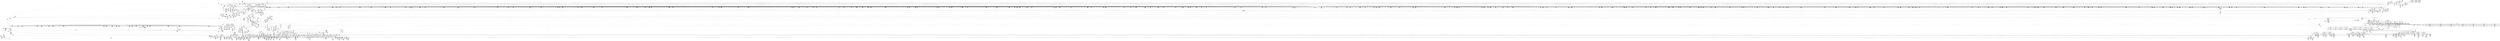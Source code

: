 digraph {
	CE0x5119710 [shape=record,shape=Mrecord,label="{CE0x5119710|40:_%struct.super_block*,_56:_i8*,_:_CRE_197,198_}"]
	CE0x51f2940 [shape=record,shape=Mrecord,label="{CE0x51f2940|avc_has_perm:entry}"]
	CE0x5138ed0 [shape=record,shape=Mrecord,label="{CE0x5138ed0|40:_%struct.super_block*,_56:_i8*,_:_CRE_266,267_}"]
	CE0x5134d00 [shape=record,shape=Mrecord,label="{CE0x5134d00|may_create:tobool18|security/selinux/hooks.c,1728|*SummSink*}"]
	CE0x51e5c90 [shape=record,shape=Mrecord,label="{CE0x51e5c90|avc_has_perm:auditdata|Function::avc_has_perm&Arg::auditdata::|*SummSink*}"]
	CE0x51263b0 [shape=record,shape=Mrecord,label="{CE0x51263b0|40:_%struct.super_block*,_56:_i8*,_:_CRE_840,848_|*MultipleSource*|Function::selinux_inode_mknod&Arg::dir::|Function::may_create&Arg::dir::|security/selinux/hooks.c,1713}"]
	CE0x513b450 [shape=record,shape=Mrecord,label="{CE0x513b450|40:_%struct.super_block*,_56:_i8*,_:_CRE_296,297_}"]
	CE0x5119e90 [shape=record,shape=Mrecord,label="{CE0x5119e90|40:_%struct.super_block*,_56:_i8*,_:_CRE_203,204_}"]
	CE0x52138a0 [shape=record,shape=Mrecord,label="{CE0x52138a0|VOIDTB_TE:_CE_223,224_}"]
	CE0x51f1a50 [shape=record,shape=Mrecord,label="{CE0x51f1a50|i32_9437184|*Constant*}"]
	CE0x511cb70 [shape=record,shape=Mrecord,label="{CE0x511cb70|_call_void___llvm_gcov_indirect_counter_increment(i32*___llvm_gcov_global_state_pred112,_i64**_getelementptr_inbounds_(_8_x_i64*_,_8_x_i64*_*___llvm_gcda_edge_table111,_i64_0,_i64_6)),_!dbg_!27721|security/selinux/hooks.c,1151|*SummSource*}"]
	CE0x5118d10 [shape=record,shape=Mrecord,label="{CE0x5118d10|40:_%struct.super_block*,_56:_i8*,_:_CRE_189,190_}"]
	CE0x517c490 [shape=record,shape=Mrecord,label="{CE0x517c490|272:_i8*,_:_CRE_640,648_|*MultipleSource*|*LoadInst*|security/selinux/hooks.c,1714|security/selinux/hooks.c,1714}"]
	CE0x5207670 [shape=record,shape=Mrecord,label="{CE0x5207670|may_create:tmp44|security/selinux/hooks.c,1728}"]
	CE0x50fbce0 [shape=record,shape=Mrecord,label="{CE0x50fbce0|inode_mode_to_security_class:sw.bb1|*SummSource*}"]
	CE0x516b650 [shape=record,shape=Mrecord,label="{CE0x516b650|272:_i8*,_:_CRE_593,594_}"]
	CE0x512fc90 [shape=record,shape=Mrecord,label="{CE0x512fc90|40:_%struct.super_block*,_56:_i8*,_:_CRE_352,360_|*MultipleSource*|Function::selinux_inode_mknod&Arg::dir::|Function::may_create&Arg::dir::|security/selinux/hooks.c,1713}"]
	CE0x52128b0 [shape=record,shape=Mrecord,label="{CE0x52128b0|VOIDTB_TE:_CE_208,209_}"]
	CE0x50fdd80 [shape=record,shape=Mrecord,label="{CE0x50fdd80|i64**_getelementptr_inbounds_(_8_x_i64*_,_8_x_i64*_*___llvm_gcda_edge_table111,_i64_0,_i64_1)|*Constant*|*SummSource*}"]
	CE0x50ec6b0 [shape=record,shape=Mrecord,label="{CE0x50ec6b0|selinux_inode_mknod:call|security/selinux/hooks.c,2794}"]
	CE0x5169310 [shape=record,shape=Mrecord,label="{CE0x5169310|272:_i8*,_:_CRE_561,562_}"]
	CE0x52118c0 [shape=record,shape=Mrecord,label="{CE0x52118c0|VOIDTB_TE:_CE_193,194_}"]
	CE0x517c980 [shape=record,shape=Mrecord,label="{CE0x517c980|272:_i8*,_:_CRE_664,672_|*MultipleSource*|*LoadInst*|security/selinux/hooks.c,1714|security/selinux/hooks.c,1714}"]
	CE0x5211150 [shape=record,shape=Mrecord,label="{CE0x5211150|VOIDTB_TE:_CE_186,187_}"]
	CE0x520ae10 [shape=record,shape=Mrecord,label="{CE0x520ae10|VOIDTB_TE:_CE_151,152_}"]
	CE0x51274e0 [shape=record,shape=Mrecord,label="{CE0x51274e0|40:_%struct.super_block*,_56:_i8*,_:_CRE_870,871_}"]
	CE0x5152940 [shape=record,shape=Mrecord,label="{CE0x5152940|272:_i8*,_:_CRE_424,425_}"]
	CE0x51190d0 [shape=record,shape=Mrecord,label="{CE0x51190d0|40:_%struct.super_block*,_56:_i8*,_:_CRE_192,193_}"]
	CE0x5210f30 [shape=record,shape=Mrecord,label="{CE0x5210f30|VOIDTB_TE:_CE_184,185_}"]
	CE0x5137490 [shape=record,shape=Mrecord,label="{CE0x5137490|40:_%struct.super_block*,_56:_i8*,_:_CRE_245,246_}"]
	CE0x50ecaf0 [shape=record,shape=Mrecord,label="{CE0x50ecaf0|COLLAPSED:_GCMRE___llvm_gcov_ctr110_internal_global_18_x_i64_zeroinitializer:_elem_0:default:}"]
	CE0x50bbec0 [shape=record,shape=Mrecord,label="{CE0x50bbec0|may_create:tclass|Function::may_create&Arg::tclass::|*SummSource*}"]
	CE0x516ee00 [shape=record,shape=Mrecord,label="{CE0x516ee00|272:_i8*,_:_CRE_120,128_|*MultipleSource*|*LoadInst*|security/selinux/hooks.c,1714|security/selinux/hooks.c,1714}"]
	CE0x512e440 [shape=record,shape=Mrecord,label="{CE0x512e440|40:_%struct.super_block*,_56:_i8*,_:_CRE_299,300_}"]
	CE0x51646d0 [shape=record,shape=Mrecord,label="{CE0x51646d0|40:_%struct.super_block*,_56:_i8*,_:_CRE_919,920_}"]
	"CONST[source:1(input),value:2(dynamic)][purpose:{object}][SrcIdx:2]"
	CE0x513d680 [shape=record,shape=Mrecord,label="{CE0x513d680|%struct.task_struct*_(%struct.task_struct**)*_asm_movq_%gs:$_1:P_,$0_,_r,im,_dirflag_,_fpsr_,_flags_|*SummSink*}"]
	CE0x517f000 [shape=record,shape=Mrecord,label="{CE0x517f000|272:_i8*,_:_CRE_1227,1228_}"]
	CE0x511de20 [shape=record,shape=Mrecord,label="{CE0x511de20|inode_mode_to_security_class:tmp12|security/selinux/hooks.c,1151|*SummSource*}"]
	CE0x51e20c0 [shape=record,shape=Mrecord,label="{CE0x51e20c0|28:_i32,_:_CRE_89,90_}"]
	CE0x5124df0 [shape=record,shape=Mrecord,label="{CE0x5124df0|40:_%struct.super_block*,_56:_i8*,_:_CRE_752,756_|*MultipleSource*|Function::selinux_inode_mknod&Arg::dir::|Function::may_create&Arg::dir::|security/selinux/hooks.c,1713}"]
	CE0x50f3940 [shape=record,shape=Mrecord,label="{CE0x50f3940|inode_mode_to_security_class:tmp16|security/selinux/hooks.c,1157|*SummSink*}"]
	CE0x5166460 [shape=record,shape=Mrecord,label="{CE0x5166460|40:_%struct.super_block*,_56:_i8*,_:_CRE_976,977_}"]
	CE0x520e940 [shape=record,shape=Mrecord,label="{CE0x520e940|VOIDTB_TE:_CE_72,80_|*MultipleSource*|Function::selinux_inode_mknod&Arg::dentry::|Function::may_create&Arg::dentry::|security/selinux/hooks.c,1730}"]
	"CONST[source:1(input),value:2(dynamic)][purpose:{object}][SrcIdx:0]"
	CE0x516e0d0 [shape=record,shape=Mrecord,label="{CE0x516e0d0|272:_i8*,_:_CRE_632,640_|*MultipleSource*|*LoadInst*|security/selinux/hooks.c,1714|security/selinux/hooks.c,1714}"]
	CE0x50cba40 [shape=record,shape=Mrecord,label="{CE0x50cba40|i64*_getelementptr_inbounds_(_2_x_i64_,_2_x_i64_*___llvm_gcov_ctr98,_i64_0,_i64_0)|*Constant*|*SummSink*}"]
	CE0x51288e0 [shape=record,shape=Mrecord,label="{CE0x51288e0|40:_%struct.super_block*,_56:_i8*,_:_CRE_886,887_}"]
	CE0x51f2860 [shape=record,shape=Mrecord,label="{CE0x51f2860|i32_(i32,_i32,_i16,_i32,_%struct.common_audit_data*)*_bitcast_(i32_(i32,_i32,_i16,_i32,_%struct.common_audit_data.495*)*_avc_has_perm_to_i32_(i32,_i32,_i16,_i32,_%struct.common_audit_data*)*)|*Constant*|*SummSink*}"]
	CE0x51523f0 [shape=record,shape=Mrecord,label="{CE0x51523f0|272:_i8*,_:_CRE_419,420_}"]
	CE0x50eca80 [shape=record,shape=Mrecord,label="{CE0x50eca80|inode_mode_to_security_class:tmp}"]
	CE0x51d82a0 [shape=record,shape=Mrecord,label="{CE0x51d82a0|272:_i8*,_:_CRE_2056,2112_|*MultipleSource*|*LoadInst*|security/selinux/hooks.c,1714|security/selinux/hooks.c,1714}"]
	CE0x50e83b0 [shape=record,shape=Mrecord,label="{CE0x50e83b0|inode_mode_to_security_class:return|*SummSource*}"]
	CE0x50f14c0 [shape=record,shape=Mrecord,label="{CE0x50f14c0|i32_3|*Constant*|*SummSource*}"]
	CE0x516bed0 [shape=record,shape=Mrecord,label="{CE0x516bed0|272:_i8*,_:_CRE_601,602_}"]
	CE0x50e2f40 [shape=record,shape=Mrecord,label="{CE0x50e2f40|may_create:tmp|*SummSink*}"]
	CE0x517cb50 [shape=record,shape=Mrecord,label="{CE0x517cb50|272:_i8*,_:_CRE_672,680_|*MultipleSource*|*LoadInst*|security/selinux/hooks.c,1714|security/selinux/hooks.c,1714}"]
	CE0x516b980 [shape=record,shape=Mrecord,label="{CE0x516b980|272:_i8*,_:_CRE_596,597_}"]
	CE0x51d6290 [shape=record,shape=Mrecord,label="{CE0x51d6290|272:_i8*,_:_CRE_1816,1824_|*MultipleSource*|*LoadInst*|security/selinux/hooks.c,1714|security/selinux/hooks.c,1714}"]
	CE0x50e6860 [shape=record,shape=Mrecord,label="{CE0x50e6860|may_create:bb|*SummSource*}"]
	CE0x513d500 [shape=record,shape=Mrecord,label="{CE0x513d500|%struct.task_struct*_(%struct.task_struct**)*_asm_movq_%gs:$_1:P_,$0_,_r,im,_dirflag_,_fpsr_,_flags_|*SummSource*}"]
	CE0x51e75e0 [shape=record,shape=Mrecord,label="{CE0x51e75e0|may_create:tmp31|security/selinux/hooks.c,1725|*SummSource*}"]
	CE0x51e4150 [shape=record,shape=Mrecord,label="{CE0x51e4150|28:_i32,_:_CRE_120,128_|*MultipleSource*|*LoadInst*|security/selinux/hooks.c,1713|security/selinux/hooks.c,1713|security/selinux/hooks.c,1722}"]
	CE0x50fbeb0 [shape=record,shape=Mrecord,label="{CE0x50fbeb0|inode_mode_to_security_class:sw.bb2|*SummSource*}"]
	CE0x50fc060 [shape=record,shape=Mrecord,label="{CE0x50fc060|may_create:return}"]
	CE0x51d3580 [shape=record,shape=Mrecord,label="{CE0x51d3580|272:_i8*,_:_CRE_1671,1672_}"]
	CE0x5152fa0 [shape=record,shape=Mrecord,label="{CE0x5152fa0|272:_i8*,_:_CRE_430,431_}"]
	CE0x51e12c0 [shape=record,shape=Mrecord,label="{CE0x51e12c0|28:_i32,_:_CRE_75,76_}"]
	CE0x5173430 [shape=record,shape=Mrecord,label="{CE0x5173430|272:_i8*,_:_CRE_452,453_}"]
	CE0x51cdb20 [shape=record,shape=Mrecord,label="{CE0x51cdb20|272:_i8*,_:_CRE_1363,1364_}"]
	CE0x50c1960 [shape=record,shape=Mrecord,label="{CE0x50c1960|selinux_inode_mknod:mode|Function::selinux_inode_mknod&Arg::mode::|*SummSink*}"]
	CE0x50f5a50 [shape=record,shape=Mrecord,label="{CE0x50f5a50|i64**_getelementptr_inbounds_(_8_x_i64*_,_8_x_i64*_*___llvm_gcda_edge_table111,_i64_0,_i64_3)|*Constant*|*SummSink*}"]
	CE0x5136b20 [shape=record,shape=Mrecord,label="{CE0x5136b20|40:_%struct.super_block*,_56:_i8*,_:_CRE_240,241_}"]
	CE0x5178540 [shape=record,shape=Mrecord,label="{CE0x5178540|i64*_getelementptr_inbounds_(_26_x_i64_,_26_x_i64_*___llvm_gcov_ctr217,_i64_0,_i64_20)|*Constant*|*SummSink*}"]
	CE0x50f6890 [shape=record,shape=Mrecord,label="{CE0x50f6890|i64*_getelementptr_inbounds_(_26_x_i64_,_26_x_i64_*___llvm_gcov_ctr217,_i64_0,_i64_9)|*Constant*|*SummSink*}"]
	CE0x514ea30 [shape=record,shape=Mrecord,label="{CE0x514ea30|i32_22|*Constant*|*SummSource*}"]
	CE0x521f860 [shape=record,shape=Mrecord,label="{CE0x521f860|may_create:tmp48|security/selinux/hooks.c,1731|*SummSource*}"]
	CE0x512f440 [shape=record,shape=Mrecord,label="{CE0x512f440|40:_%struct.super_block*,_56:_i8*,_:_CRE_312,320_|*MultipleSource*|Function::selinux_inode_mknod&Arg::dir::|Function::may_create&Arg::dir::|security/selinux/hooks.c,1713}"]
	CE0x510e340 [shape=record,shape=Mrecord,label="{CE0x510e340|may_create:newsid|security/selinux/hooks.c, 1709|*SummSink*}"]
	CE0x51d0280 [shape=record,shape=Mrecord,label="{CE0x51d0280|272:_i8*,_:_CRE_1623,1624_}"]
	CE0x5181750 [shape=record,shape=Mrecord,label="{CE0x5181750|272:_i8*,_:_CRE_1264,1265_}"]
	CE0x5150b30 [shape=record,shape=Mrecord,label="{CE0x5150b30|i8*_getelementptr_inbounds_(_45_x_i8_,_45_x_i8_*_.str12,_i32_0,_i32_0)|*Constant*}"]
	CE0x51296a0 [shape=record,shape=Mrecord,label="{CE0x51296a0|40:_%struct.super_block*,_56:_i8*,_:_CRE_897,898_}"]
	CE0x51e7890 [shape=record,shape=Mrecord,label="{CE0x51e7890|may_create:tmp32|security/selinux/hooks.c,1725}"]
	CE0x517f660 [shape=record,shape=Mrecord,label="{CE0x517f660|272:_i8*,_:_CRE_1233,1234_}"]
	CE0x5181860 [shape=record,shape=Mrecord,label="{CE0x5181860|272:_i8*,_:_CRE_1265,1266_}"]
	CE0x5127170 [shape=record,shape=Mrecord,label="{CE0x5127170|40:_%struct.super_block*,_56:_i8*,_:_CRE_867,868_}"]
	CE0x50f4200 [shape=record,shape=Mrecord,label="{CE0x50f4200|i16_11|*Constant*}"]
	CE0x51d4680 [shape=record,shape=Mrecord,label="{CE0x51d4680|272:_i8*,_:_CRE_1687,1688_}"]
	CE0x50eeed0 [shape=record,shape=Mrecord,label="{CE0x50eeed0|inode_mode_to_security_class:tmp9|security/selinux/hooks.c,1147|*SummSource*}"]
	CE0x50d6330 [shape=record,shape=Mrecord,label="{CE0x50d6330|selinux_inode_mknod:tmp|*SummSource*}"]
	CE0x520dce0 [shape=record,shape=Mrecord,label="{CE0x520dce0|VOIDTB_TE:_CE_147,148_}"]
	CE0x51e28c0 [shape=record,shape=Mrecord,label="{CE0x51e28c0|28:_i32,_:_CRE_97,98_}"]
	CE0x514ec40 [shape=record,shape=Mrecord,label="{CE0x514ec40|i32_22|*Constant*|*SummSink*}"]
	CE0x5132d80 [shape=record,shape=Mrecord,label="{CE0x5132d80|40:_%struct.super_block*,_56:_i8*,_:_CRE_484,485_}"]
	CE0x514c9d0 [shape=record,shape=Mrecord,label="{CE0x514c9d0|40:_%struct.super_block*,_56:_i8*,_:_CRE_141,142_}"]
	CE0x51d89e0 [shape=record,shape=Mrecord,label="{CE0x51d89e0|272:_i8*,_:_CRE_2256,2264_|*MultipleSource*|*LoadInst*|security/selinux/hooks.c,1714|security/selinux/hooks.c,1714}"]
	CE0x52109e0 [shape=record,shape=Mrecord,label="{CE0x52109e0|VOIDTB_TE:_CE_179,180_}"]
	CE0x51774c0 [shape=record,shape=Mrecord,label="{CE0x51774c0|may_create:tmp51|security/selinux/hooks.c,1732|*SummSink*}"]
	CE0x5119fd0 [shape=record,shape=Mrecord,label="{CE0x5119fd0|40:_%struct.super_block*,_56:_i8*,_:_CRE_204,205_}"]
	CE0x5183820 [shape=record,shape=Mrecord,label="{CE0x5183820|272:_i8*,_:_CRE_1314,1315_}"]
	CE0x51531c0 [shape=record,shape=Mrecord,label="{CE0x51531c0|272:_i8*,_:_CRE_432,433_}"]
	CE0x50daa90 [shape=record,shape=Mrecord,label="{CE0x50daa90|_ret_i16_%retval.0,_!dbg_!27724|security/selinux/hooks.c,1158|*SummSource*}"]
	CE0x5165850 [shape=record,shape=Mrecord,label="{CE0x5165850|40:_%struct.super_block*,_56:_i8*,_:_CRE_933,934_}"]
	CE0x511aa20 [shape=record,shape=Mrecord,label="{CE0x511aa20|40:_%struct.super_block*,_56:_i8*,_:_CRE_232,236_|*MultipleSource*|Function::selinux_inode_mknod&Arg::dir::|Function::may_create&Arg::dir::|security/selinux/hooks.c,1713}"]
	CE0x51130e0 [shape=record,shape=Mrecord,label="{CE0x51130e0|40:_%struct.super_block*,_56:_i8*,_:_CRE_568,569_}"]
	CE0x50fd8c0 [shape=record,shape=Mrecord,label="{CE0x50fd8c0|may_create:land.lhs.true}"]
	CE0x5175430 [shape=record,shape=Mrecord,label="{CE0x5175430|VOIDTB_TE:_CE_272,280_|*MultipleSource*|Function::selinux_inode_mknod&Arg::dentry::|Function::may_create&Arg::dentry::|security/selinux/hooks.c,1730}"]
	CE0x51699a0 [shape=record,shape=Mrecord,label="{CE0x51699a0|272:_i8*,_:_CRE_566,567_}"]
	CE0x6cf85b0 [shape=record,shape=Mrecord,label="{CE0x6cf85b0|GLOBAL:inode_mode_to_security_class|*Constant*}"]
	CE0x522c340 [shape=record,shape=Mrecord,label="{CE0x522c340|may_create:retval.0}"]
	CE0x52117b0 [shape=record,shape=Mrecord,label="{CE0x52117b0|VOIDTB_TE:_CE_192,193_}"]
	CE0x5173980 [shape=record,shape=Mrecord,label="{CE0x5173980|272:_i8*,_:_CRE_457,458_}"]
	CE0x50bc3e0 [shape=record,shape=Mrecord,label="{CE0x50bc3e0|_ret_i32_%retval.0,_!dbg_!27798|security/selinux/hooks.c,1742|*SummSource*}"]
	"CONST[source:0(mediator),value:0(static)][purpose:{operation}]"
	CE0x50f4600 [shape=record,shape=Mrecord,label="{CE0x50f4600|inode_mode_to_security_class:tmp5|security/selinux/hooks.c,1143|*SummSink*}"]
	CE0x51cd080 [shape=record,shape=Mrecord,label="{CE0x51cd080|272:_i8*,_:_CRE_1353,1354_}"]
	CE0x516a440 [shape=record,shape=Mrecord,label="{CE0x516a440|272:_i8*,_:_CRE_576,577_}"]
	CE0x517c340 [shape=record,shape=Mrecord,label="{CE0x517c340|272:_i8*,_:_CRE_392,393_}"]
	CE0x5175850 [shape=record,shape=Mrecord,label="{CE0x5175850|VOIDTB_TE:_CE_288,296_|*MultipleSource*|Function::selinux_inode_mknod&Arg::dentry::|Function::may_create&Arg::dentry::|security/selinux/hooks.c,1730}"]
	CE0x50cec50 [shape=record,shape=Mrecord,label="{CE0x50cec50|i64_0|*Constant*|*SummSource*}"]
	CE0x511a4d0 [shape=record,shape=Mrecord,label="{CE0x511a4d0|40:_%struct.super_block*,_56:_i8*,_:_CRE_208,210_|*MultipleSource*|Function::selinux_inode_mknod&Arg::dir::|Function::may_create&Arg::dir::|security/selinux/hooks.c,1713}"]
	CE0x51679a0 [shape=record,shape=Mrecord,label="{CE0x51679a0|may_create:tmp22|*LoadInst*|security/selinux/hooks.c,1713|*SummSource*}"]
	CE0x5129ce0 [shape=record,shape=Mrecord,label="{CE0x5129ce0|40:_%struct.super_block*,_56:_i8*,_:_CRE_902,903_}"]
	CE0x514b970 [shape=record,shape=Mrecord,label="{CE0x514b970|40:_%struct.super_block*,_56:_i8*,_:_CRE_80,88_|*MultipleSource*|Function::selinux_inode_mknod&Arg::dir::|Function::may_create&Arg::dir::|security/selinux/hooks.c,1713}"]
	CE0x50cdfe0 [shape=record,shape=Mrecord,label="{CE0x50cdfe0|inode_mode_to_security_class:sw.epilog}"]
	CE0x514f3d0 [shape=record,shape=Mrecord,label="{CE0x514f3d0|may_create:tmp20|security/selinux/hooks.c,1706}"]
	CE0x522ca00 [shape=record,shape=Mrecord,label="{CE0x522ca00|i64*_getelementptr_inbounds_(_26_x_i64_,_26_x_i64_*___llvm_gcov_ctr217,_i64_0,_i64_25)|*Constant*}"]
	CE0x50e8c10 [shape=record,shape=Mrecord,label="{CE0x50e8c10|i32_32768|*Constant*}"]
	CE0x5170580 [shape=record,shape=Mrecord,label="{CE0x5170580|272:_i8*,_:_CRE_216,224_|*MultipleSource*|*LoadInst*|security/selinux/hooks.c,1714|security/selinux/hooks.c,1714}"]
	CE0x5164950 [shape=record,shape=Mrecord,label="{CE0x5164950|40:_%struct.super_block*,_56:_i8*,_:_CRE_921,922_}"]
	CE0x51e05c0 [shape=record,shape=Mrecord,label="{CE0x51e05c0|28:_i32,_:_CRE_62,63_}"]
	CE0x517fff0 [shape=record,shape=Mrecord,label="{CE0x517fff0|272:_i8*,_:_CRE_1242,1243_}"]
	CE0x52105a0 [shape=record,shape=Mrecord,label="{CE0x52105a0|VOIDTB_TE:_CE_175,176_}"]
	CE0x50f56d0 [shape=record,shape=Mrecord,label="{CE0x50f56d0|i64**_getelementptr_inbounds_(_8_x_i64*_,_8_x_i64*_*___llvm_gcda_edge_table111,_i64_0,_i64_3)|*Constant*}"]
	CE0x51de810 [shape=record,shape=Mrecord,label="{CE0x51de810|28:_i32,_:_CRE_17,18_}"]
	CE0x51751b0 [shape=record,shape=Mrecord,label="{CE0x51751b0|may_create:tmp24|*LoadInst*|security/selinux/hooks.c,1714|*SummSink*}"]
	CE0x50d09d0 [shape=record,shape=Mrecord,label="{CE0x50d09d0|i64_3|*Constant*}"]
	CE0x51d39c0 [shape=record,shape=Mrecord,label="{CE0x51d39c0|272:_i8*,_:_CRE_1675,1676_}"]
	CE0x50ed380 [shape=record,shape=Mrecord,label="{CE0x50ed380|i64_1|*Constant*|*SummSource*}"]
	CE0x51dec10 [shape=record,shape=Mrecord,label="{CE0x51dec10|28:_i32,_:_CRE_21,22_}"]
	CE0x50d0d20 [shape=record,shape=Mrecord,label="{CE0x50d0d20|i64*_getelementptr_inbounds_(_18_x_i64_,_18_x_i64_*___llvm_gcov_ctr110,_i64_0,_i64_9)|*Constant*|*SummSink*}"]
	CE0x50fb4c0 [shape=record,shape=Mrecord,label="{CE0x50fb4c0|_call_void_mcount()_#3}"]
	CE0x50f3360 [shape=record,shape=Mrecord,label="{CE0x50f3360|i64**_getelementptr_inbounds_(_8_x_i64*_,_8_x_i64*_*___llvm_gcda_edge_table111,_i64_0,_i64_0)|*Constant*|*SummSource*}"]
	CE0x63d9ae0 [shape=record,shape=Mrecord,label="{CE0x63d9ae0|selinux_inode_mknod:tmp3|*SummSink*}"]
	CE0x51670d0 [shape=record,shape=Mrecord,label="{CE0x51670d0|40:_%struct.super_block*,_56:_i8*,_:_CRE_984,988_|*MultipleSource*|Function::selinux_inode_mknod&Arg::dir::|Function::may_create&Arg::dir::|security/selinux/hooks.c,1713}"]
	CE0x5151620 [shape=record,shape=Mrecord,label="{CE0x5151620|272:_i8*,_:_CRE_406,407_}"]
	CE0x517ba30 [shape=record,shape=Mrecord,label="{CE0x517ba30|272:_i8*,_:_CRE_8,16_|*MultipleSource*|*LoadInst*|security/selinux/hooks.c,1714|security/selinux/hooks.c,1714}"]
	CE0x517ebc0 [shape=record,shape=Mrecord,label="{CE0x517ebc0|272:_i8*,_:_CRE_1223,1224_}"]
	CE0x51d77f0 [shape=record,shape=Mrecord,label="{CE0x51d77f0|may_create:tmp25|security/selinux/hooks.c,1714}"]
	CE0x5172000 [shape=record,shape=Mrecord,label="{CE0x5172000|272:_i8*,_:_CRE_433,434_}"]
	CE0x50cdae0 [shape=record,shape=Mrecord,label="{CE0x50cdae0|i8*_getelementptr_inbounds_(_25_x_i8_,_25_x_i8_*_.str3,_i32_0,_i32_0)|*Constant*|*SummSink*}"]
	CE0x517af20 [shape=record,shape=Mrecord,label="{CE0x517af20|may_create:tmp23|security/selinux/hooks.c,1713|*SummSink*}"]
	CE0x5181b90 [shape=record,shape=Mrecord,label="{CE0x5181b90|272:_i8*,_:_CRE_1268,1269_}"]
	CE0x51ce7e0 [shape=record,shape=Mrecord,label="{CE0x51ce7e0|272:_i8*,_:_CRE_1375,1376_}"]
	CE0x5185090 [shape=record,shape=Mrecord,label="{CE0x5185090|272:_i8*,_:_CRE_1337,1338_}"]
	CE0x51f3480 [shape=record,shape=Mrecord,label="{CE0x51f3480|i64*_getelementptr_inbounds_(_26_x_i64_,_26_x_i64_*___llvm_gcov_ctr217,_i64_0,_i64_12)|*Constant*|*SummSource*}"]
	CE0x51d5b50 [shape=record,shape=Mrecord,label="{CE0x51d5b50|272:_i8*,_:_CRE_1784,1792_|*MultipleSource*|*LoadInst*|security/selinux/hooks.c,1714|security/selinux/hooks.c,1714}"]
	CE0x50e7e90 [shape=record,shape=Mrecord,label="{CE0x50e7e90|may_create:if.then16|*SummSource*}"]
	CE0x5224b60 [shape=record,shape=Mrecord,label="{CE0x5224b60|i64*_getelementptr_inbounds_(_26_x_i64_,_26_x_i64_*___llvm_gcov_ctr217,_i64_0,_i64_24)|*Constant*|*SummSource*}"]
	CE0x511e190 [shape=record,shape=Mrecord,label="{CE0x511e190|inode_mode_to_security_class:tmp12|security/selinux/hooks.c,1151|*SummSink*}"]
	CE0x520c180 [shape=record,shape=Mrecord,label="{CE0x520c180|i32_4|*Constant*}"]
	CE0x5213680 [shape=record,shape=Mrecord,label="{CE0x5213680|VOIDTB_TE:_CE_221,222_}"]
	CE0x520fe40 [shape=record,shape=Mrecord,label="{CE0x520fe40|i64_16|*Constant*}"]
	CE0x5221d80 [shape=record,shape=Mrecord,label="{CE0x5221d80|may_create:tmp56|security/selinux/hooks.c,1736|*SummSink*}"]
	CE0x51ce8f0 [shape=record,shape=Mrecord,label="{CE0x51ce8f0|272:_i8*,_:_CRE_1616,1617_}"]
	CE0x51e02c0 [shape=record,shape=Mrecord,label="{CE0x51e02c0|28:_i32,_:_CRE_59,60_}"]
	CE0x51d0e30 [shape=record,shape=Mrecord,label="{CE0x51d0e30|272:_i8*,_:_CRE_1634,1635_}"]
	CE0x5112be0 [shape=record,shape=Mrecord,label="{CE0x5112be0|40:_%struct.super_block*,_56:_i8*,_:_CRE_564,565_}"]
	CE0x51375d0 [shape=record,shape=Mrecord,label="{CE0x51375d0|40:_%struct.super_block*,_56:_i8*,_:_CRE_246,247_}"]
	CE0x50f5f50 [shape=record,shape=Mrecord,label="{CE0x50f5f50|i32_1706|*Constant*}"]
	CE0x51cfcb0 [shape=record,shape=Mrecord,label="{CE0x51cfcb0|272:_i8*,_:_CRE_1618,1619_}"]
	CE0x50c2860 [shape=record,shape=Mrecord,label="{CE0x50c2860|i64*_getelementptr_inbounds_(_2_x_i64_,_2_x_i64_*___llvm_gcov_ctr226,_i64_0,_i64_0)|*Constant*|*SummSource*}"]
	CE0x50e9520 [shape=record,shape=Mrecord,label="{CE0x50e9520|may_create:land.lhs.true2}"]
	CE0x5171970 [shape=record,shape=Mrecord,label="{CE0x5171970|272:_i8*,_:_CRE_304,312_|*MultipleSource*|*LoadInst*|security/selinux/hooks.c,1714|security/selinux/hooks.c,1714}"]
	CE0x5125fb0 [shape=record,shape=Mrecord,label="{CE0x5125fb0|40:_%struct.super_block*,_56:_i8*,_:_CRE_824,832_|*MultipleSource*|Function::selinux_inode_mknod&Arg::dir::|Function::may_create&Arg::dir::|security/selinux/hooks.c,1713}"]
	CE0x5112820 [shape=record,shape=Mrecord,label="{CE0x5112820|40:_%struct.super_block*,_56:_i8*,_:_CRE_561,562_}"]
	CE0x517a640 [shape=record,shape=Mrecord,label="{CE0x517a640|272:_i8*,_:_CRE_397,398_}"]
	CE0x51d1d10 [shape=record,shape=Mrecord,label="{CE0x51d1d10|272:_i8*,_:_CRE_1648,1649_}"]
	CE0x51360a0 [shape=record,shape=Mrecord,label="{CE0x51360a0|may_create:tmp39|security/selinux/hooks.c,1728|*SummSink*}"]
	CE0x511ef10 [shape=record,shape=Mrecord,label="{CE0x511ef10|may_create:cred|security/selinux/hooks.c,1706|*SummSink*}"]
	CE0x51717a0 [shape=record,shape=Mrecord,label="{CE0x51717a0|272:_i8*,_:_CRE_296,304_|*MultipleSource*|*LoadInst*|security/selinux/hooks.c,1714|security/selinux/hooks.c,1714}"]
	CE0x5180210 [shape=record,shape=Mrecord,label="{CE0x5180210|272:_i8*,_:_CRE_1244,1245_}"]
	CE0x51240b0 [shape=record,shape=Mrecord,label="{CE0x51240b0|40:_%struct.super_block*,_56:_i8*,_:_CRE_696,704_|*MultipleSource*|Function::selinux_inode_mknod&Arg::dir::|Function::may_create&Arg::dir::|security/selinux/hooks.c,1713}"]
	CE0x5122ea0 [shape=record,shape=Mrecord,label="{CE0x5122ea0|40:_%struct.super_block*,_56:_i8*,_:_CRE_640,648_|*MultipleSource*|Function::selinux_inode_mknod&Arg::dir::|Function::may_create&Arg::dir::|security/selinux/hooks.c,1713}"]
	CE0x50f44e0 [shape=record,shape=Mrecord,label="{CE0x50f44e0|inode_mode_to_security_class:tmp18|security/selinux/hooks.c,1158}"]
	CE0x51e10c0 [shape=record,shape=Mrecord,label="{CE0x51e10c0|28:_i32,_:_CRE_73,74_}"]
	CE0x5174310 [shape=record,shape=Mrecord,label="{CE0x5174310|272:_i8*,_:_CRE_472,480_|*MultipleSource*|*LoadInst*|security/selinux/hooks.c,1714|security/selinux/hooks.c,1714}"]
	CE0x521ed50 [shape=record,shape=Mrecord,label="{CE0x521ed50|i64_21|*Constant*}"]
	CE0x5176800 [shape=record,shape=Mrecord,label="{CE0x5176800|VOIDTB_TE:_CE_312,313_}"]
	CE0x50dfcb0 [shape=record,shape=Mrecord,label="{CE0x50dfcb0|inode_mode_to_security_class:tmp7|security/selinux/hooks.c,1145}"]
	CE0x517e560 [shape=record,shape=Mrecord,label="{CE0x517e560|272:_i8*,_:_CRE_1217,1218_}"]
	CE0x50e4300 [shape=record,shape=Mrecord,label="{CE0x50e4300|i64**_getelementptr_inbounds_(_8_x_i64*_,_8_x_i64*_*___llvm_gcda_edge_table111,_i64_0,_i64_1)|*Constant*}"]
	CE0x51ce5c0 [shape=record,shape=Mrecord,label="{CE0x51ce5c0|272:_i8*,_:_CRE_1373,1374_}"]
	CE0x511f870 [shape=record,shape=Mrecord,label="{CE0x511f870|_call_void___llvm_gcov_indirect_counter_increment(i32*___llvm_gcov_global_state_pred112,_i64**_getelementptr_inbounds_(_8_x_i64*_,_8_x_i64*_*___llvm_gcda_edge_table111,_i64_0,_i64_7)),_!dbg_!27722|security/selinux/hooks.c,1153|*SummSink*}"]
	CE0x5212ad0 [shape=record,shape=Mrecord,label="{CE0x5212ad0|VOIDTB_TE:_CE_210,211_}"]
	CE0x51e36b0 [shape=record,shape=Mrecord,label="{CE0x51e36b0|28:_i32,_:_CRE_110,111_}"]
	CE0x5122360 [shape=record,shape=Mrecord,label="{CE0x5122360|40:_%struct.super_block*,_56:_i8*,_:_CRE_617,618_}"]
	CE0x51207d0 [shape=record,shape=Mrecord,label="{CE0x51207d0|i64*_getelementptr_inbounds_(_18_x_i64_,_18_x_i64_*___llvm_gcov_ctr110,_i64_0,_i64_15)|*Constant*}"]
	CE0x516c530 [shape=record,shape=Mrecord,label="{CE0x516c530|272:_i8*,_:_CRE_607,608_}"]
	CE0x51f07a0 [shape=record,shape=Mrecord,label="{CE0x51f07a0|avc_has_perm:ssid|Function::avc_has_perm&Arg::ssid::}"]
	CE0x5138610 [shape=record,shape=Mrecord,label="{CE0x5138610|40:_%struct.super_block*,_56:_i8*,_:_CRE_259,260_}"]
	CE0x5173ed0 [shape=record,shape=Mrecord,label="{CE0x5173ed0|272:_i8*,_:_CRE_462,463_}"]
	CE0x51297e0 [shape=record,shape=Mrecord,label="{CE0x51297e0|40:_%struct.super_block*,_56:_i8*,_:_CRE_898,899_}"]
	CE0x51e35a0 [shape=record,shape=Mrecord,label="{CE0x51e35a0|28:_i32,_:_CRE_109,110_}"]
	CE0x50c93a0 [shape=record,shape=Mrecord,label="{CE0x50c93a0|GLOBAL:__llvm_gcov_indirect_counter_increment|*Constant*|*SummSink*}"]
	CE0x516b540 [shape=record,shape=Mrecord,label="{CE0x516b540|272:_i8*,_:_CRE_592,593_}"]
	CE0x51d1f30 [shape=record,shape=Mrecord,label="{CE0x51d1f30|272:_i8*,_:_CRE_1650,1651_}"]
	CE0x5212250 [shape=record,shape=Mrecord,label="{CE0x5212250|VOIDTB_TE:_CE_202,203_}"]
	CE0x513fed0 [shape=record,shape=Mrecord,label="{CE0x513fed0|__llvm_gcov_indirect_counter_increment:tmp3|*SummSink*}"]
	CE0x5129060 [shape=record,shape=Mrecord,label="{CE0x5129060|40:_%struct.super_block*,_56:_i8*,_:_CRE_892,893_}"]
	CE0x50fe300 [shape=record,shape=Mrecord,label="{CE0x50fe300|_ret_void|*SummSink*}"]
	CE0x5180cb0 [shape=record,shape=Mrecord,label="{CE0x5180cb0|272:_i8*,_:_CRE_1254,1255_}"]
	CE0x5123df0 [shape=record,shape=Mrecord,label="{CE0x5123df0|40:_%struct.super_block*,_56:_i8*,_:_CRE_688,692_|*MultipleSource*|Function::selinux_inode_mknod&Arg::dir::|Function::may_create&Arg::dir::|security/selinux/hooks.c,1713}"]
	CE0x5213350 [shape=record,shape=Mrecord,label="{CE0x5213350|VOIDTB_TE:_CE_218,219_}"]
	CE0x514d290 [shape=record,shape=Mrecord,label="{CE0x514d290|40:_%struct.super_block*,_56:_i8*,_:_CRE_148,149_}"]
	CE0x511cd30 [shape=record,shape=Mrecord,label="{CE0x511cd30|_call_void___llvm_gcov_indirect_counter_increment(i32*___llvm_gcov_global_state_pred112,_i64**_getelementptr_inbounds_(_8_x_i64*_,_8_x_i64*_*___llvm_gcda_edge_table111,_i64_0,_i64_6)),_!dbg_!27721|security/selinux/hooks.c,1151|*SummSink*}"]
	CE0x5150c10 [shape=record,shape=Mrecord,label="{CE0x5150c10|i8*_getelementptr_inbounds_(_45_x_i8_,_45_x_i8_*_.str12,_i32_0,_i32_0)|*Constant*|*SummSink*}"]
	CE0x5172220 [shape=record,shape=Mrecord,label="{CE0x5172220|272:_i8*,_:_CRE_435,436_}"]
	CE0x51e80f0 [shape=record,shape=Mrecord,label="{CE0x51e80f0|may_create:tmp33|security/selinux/hooks.c,1725|*SummSink*}"]
	CE0x50fade0 [shape=record,shape=Mrecord,label="{CE0x50fade0|inode_mode_to_security_class:sw.bb3}"]
	CE0x5226980 [shape=record,shape=Mrecord,label="{CE0x5226980|may_create:tmp65|security/selinux/hooks.c,1739|*SummSink*}"]
	CE0x520abd0 [shape=record,shape=Mrecord,label="{CE0x520abd0|VOIDTB_TE:_CE_148,149_}"]
	CE0x5176f70 [shape=record,shape=Mrecord,label="{CE0x5176f70|VOIDTB_TE:_CE_319,320_}"]
	CE0x517ecd0 [shape=record,shape=Mrecord,label="{CE0x517ecd0|272:_i8*,_:_CRE_1224,1225_}"]
	CE0x520a500 [shape=record,shape=Mrecord,label="{CE0x520a500|VOIDTB_TE:_CE_16,24_|*MultipleSource*|Function::selinux_inode_mknod&Arg::dentry::|Function::may_create&Arg::dentry::|security/selinux/hooks.c,1730}"]
	CE0x51e8220 [shape=record,shape=Mrecord,label="{CE0x51e8220|may_create:tmp34|security/selinux/hooks.c,1726}"]
	CE0x510d080 [shape=record,shape=Mrecord,label="{CE0x510d080|i32_1|*Constant*|*SummSource*}"]
	CE0x5137020 [shape=record,shape=Mrecord,label="{CE0x5137020|40:_%struct.super_block*,_56:_i8*,_:_CRE_242,243_}"]
	CE0x51e5b40 [shape=record,shape=Mrecord,label="{CE0x51e5b40|avc_has_perm:auditdata|Function::avc_has_perm&Arg::auditdata::|*SummSource*}"]
	CE0x50de8e0 [shape=record,shape=Mrecord,label="{CE0x50de8e0|may_create:tmp3|*SummSource*}"]
	CE0x5165710 [shape=record,shape=Mrecord,label="{CE0x5165710|40:_%struct.super_block*,_56:_i8*,_:_CRE_932,933_}"]
	CE0x51e8a60 [shape=record,shape=Mrecord,label="{CE0x51e8a60|may_create:tobool15|security/selinux/hooks.c,1725|*SummSource*}"]
	CE0x51e3160 [shape=record,shape=Mrecord,label="{CE0x51e3160|28:_i32,_:_CRE_105,106_}"]
	CE0x516bfe0 [shape=record,shape=Mrecord,label="{CE0x516bfe0|272:_i8*,_:_CRE_602,603_}"]
	CE0x51d38b0 [shape=record,shape=Mrecord,label="{CE0x51d38b0|272:_i8*,_:_CRE_1674,1675_}"]
	CE0x50fb0f0 [shape=record,shape=Mrecord,label="{CE0x50fb0f0|may_create:if.end17|*SummSink*}"]
	CE0x512f080 [shape=record,shape=Mrecord,label="{CE0x512f080|40:_%struct.super_block*,_56:_i8*,_:_CRE_309,310_}"]
	CE0x5175050 [shape=record,shape=Mrecord,label="{CE0x5175050|may_create:tmp24|*LoadInst*|security/selinux/hooks.c,1714|*SummSource*}"]
	CE0x514cc50 [shape=record,shape=Mrecord,label="{CE0x514cc50|40:_%struct.super_block*,_56:_i8*,_:_CRE_143,144_}"]
	CE0x516e4f0 [shape=record,shape=Mrecord,label="{CE0x516e4f0|272:_i8*,_:_CRE_80,88_|*MultipleSource*|*LoadInst*|security/selinux/hooks.c,1714|security/selinux/hooks.c,1714}"]
	CE0x5212140 [shape=record,shape=Mrecord,label="{CE0x5212140|VOIDTB_TE:_CE_201,202_}"]
	CE0x51cd900 [shape=record,shape=Mrecord,label="{CE0x51cd900|272:_i8*,_:_CRE_1361,1362_}"]
	CE0x5142270 [shape=record,shape=Mrecord,label="{CE0x5142270|__llvm_gcov_indirect_counter_increment:tmp2}"]
	CE0x510db90 [shape=record,shape=Mrecord,label="{CE0x510db90|may_create:if.then29|*SummSink*}"]
	CE0x50db1c0 [shape=record,shape=Mrecord,label="{CE0x50db1c0|inode_mode_to_security_class:sw.bb4|*SummSink*}"]
	CE0x5114da0 [shape=record,shape=Mrecord,label="{CE0x5114da0|40:_%struct.super_block*,_56:_i8*,_:_CRE_591,592_}"]
	CE0x51e6f80 [shape=record,shape=Mrecord,label="{CE0x51e6f80|i64_11|*Constant*|*SummSink*}"]
	CE0x51d8470 [shape=record,shape=Mrecord,label="{CE0x51d8470|272:_i8*,_:_CRE_2112,2120_|*MultipleSource*|*LoadInst*|security/selinux/hooks.c,1714|security/selinux/hooks.c,1714}"]
	CE0x5213bd0 [shape=record,shape=Mrecord,label="{CE0x5213bd0|VOIDTB_TE:_CE_240,248_|*MultipleSource*|Function::selinux_inode_mknod&Arg::dentry::|Function::may_create&Arg::dentry::|security/selinux/hooks.c,1730}"]
	CE0x51766f0 [shape=record,shape=Mrecord,label="{CE0x51766f0|VOIDTB_TE:_CE_311,312_}"]
	CE0x51e7dc0 [shape=record,shape=Mrecord,label="{CE0x51e7dc0|may_create:tmp33|security/selinux/hooks.c,1725}"]
	CE0x5183e80 [shape=record,shape=Mrecord,label="{CE0x5183e80|272:_i8*,_:_CRE_1320,1321_}"]
	CE0x5163a50 [shape=record,shape=Mrecord,label="{CE0x5163a50|40:_%struct.super_block*,_56:_i8*,_:_CRE_909,910_}"]
	CE0x521f5e0 [shape=record,shape=Mrecord,label="{CE0x521f5e0|may_create:tmp48|security/selinux/hooks.c,1731}"]
	CE0x51e09c0 [shape=record,shape=Mrecord,label="{CE0x51e09c0|28:_i32,_:_CRE_66,67_}"]
	CE0x51820e0 [shape=record,shape=Mrecord,label="{CE0x51820e0|272:_i8*,_:_CRE_1273,1274_}"]
	CE0x521d0e0 [shape=record,shape=Mrecord,label="{CE0x521d0e0|may_create:tmp55|security/selinux/hooks.c,1735|*SummSource*}"]
	CE0x50dd780 [shape=record,shape=Mrecord,label="{CE0x50dd780|inode_mode_to_security_class:tmp17|security/selinux/hooks.c,1157|*SummSink*}"]
	CE0x514abb0 [shape=record,shape=Mrecord,label="{CE0x514abb0|40:_%struct.super_block*,_56:_i8*,_:_CRE_8,12_|*MultipleSource*|Function::selinux_inode_mknod&Arg::dir::|Function::may_create&Arg::dir::|security/selinux/hooks.c,1713}"]
	CE0x51d3250 [shape=record,shape=Mrecord,label="{CE0x51d3250|272:_i8*,_:_CRE_1668,1669_}"]
	CE0x516f530 [shape=record,shape=Mrecord,label="{CE0x516f530|272:_i8*,_:_CRE_136,140_|*MultipleSource*|*LoadInst*|security/selinux/hooks.c,1714|security/selinux/hooks.c,1714}"]
	CE0x51d0f40 [shape=record,shape=Mrecord,label="{CE0x51d0f40|272:_i8*,_:_CRE_1635,1636_}"]
	CE0x5117190 [shape=record,shape=Mrecord,label="{CE0x5117190|40:_%struct.super_block*,_56:_i8*,_:_CRE_167,168_}"]
	CE0x50fe0f0 [shape=record,shape=Mrecord,label="{CE0x50fe0f0|_ret_void}"]
	CE0x516c970 [shape=record,shape=Mrecord,label="{CE0x516c970|272:_i8*,_:_CRE_611,612_}"]
	CE0x5226220 [shape=record,shape=Mrecord,label="{CE0x5226220|may_create:sid31|security/selinux/hooks.c,1739|*SummSource*}"]
	CE0x50d6fb0 [shape=record,shape=Mrecord,label="{CE0x50d6fb0|may_create:dir|Function::may_create&Arg::dir::|*SummSink*}"]
	CE0x51203a0 [shape=record,shape=Mrecord,label="{CE0x51203a0|i64**_getelementptr_inbounds_(_8_x_i64*_,_8_x_i64*_*___llvm_gcda_edge_table111,_i64_0,_i64_7)|*Constant*}"]
	CE0x50dee20 [shape=record,shape=Mrecord,label="{CE0x50dee20|may_create:tmp9|security/selinux/hooks.c,1706}"]
	CE0x5206fc0 [shape=record,shape=Mrecord,label="{CE0x5206fc0|may_create:tmp41|security/selinux/hooks.c,1728}"]
	CE0x5179ef0 [shape=record,shape=Mrecord,label="{CE0x5179ef0|272:_i8*,_:_CRE_384,388_|*MultipleSource*|*LoadInst*|security/selinux/hooks.c,1714|security/selinux/hooks.c,1714}"]
	CE0x50dc710 [shape=record,shape=Mrecord,label="{CE0x50dc710|i32_3|*Constant*|*SummSink*}"]
	CE0x50d7980 [shape=record,shape=Mrecord,label="{CE0x50d7980|may_create:dentry|Function::may_create&Arg::dentry::|*SummSink*}"]
	CE0x514c030 [shape=record,shape=Mrecord,label="{CE0x514c030|40:_%struct.super_block*,_56:_i8*,_:_CRE_112,120_|*MultipleSource*|Function::selinux_inode_mknod&Arg::dir::|Function::may_create&Arg::dir::|security/selinux/hooks.c,1713}"]
	CE0x50eff70 [shape=record,shape=Mrecord,label="{CE0x50eff70|i32_49152|*Constant*|*SummSource*}"]
	CE0x5180fe0 [shape=record,shape=Mrecord,label="{CE0x5180fe0|272:_i8*,_:_CRE_1257,1258_}"]
	CE0x5142080 [shape=record,shape=Mrecord,label="{CE0x5142080|i64*_getelementptr_inbounds_(_26_x_i64_,_26_x_i64_*___llvm_gcov_ctr217,_i64_0,_i64_1)|*Constant*|*SummSink*}"]
	CE0x50fcb20 [shape=record,shape=Mrecord,label="{CE0x50fcb20|may_create:tmp4|security/selinux/hooks.c,1706|*SummSink*}"]
	CE0x51f9920 [shape=record,shape=Mrecord,label="{CE0x51f9920|may_create:flags|security/selinux/hooks.c,1728|*SummSource*}"]
	CE0x50d8760 [shape=record,shape=Mrecord,label="{CE0x50d8760|GLOBAL:may_create|*Constant*|*SummSource*}"]
	CE0x516e890 [shape=record,shape=Mrecord,label="{CE0x516e890|272:_i8*,_:_CRE_96,104_|*MultipleSource*|*LoadInst*|security/selinux/hooks.c,1714|security/selinux/hooks.c,1714}"]
	CE0x516b100 [shape=record,shape=Mrecord,label="{CE0x516b100|272:_i8*,_:_CRE_588,589_}"]
	CE0x5111a30 [shape=record,shape=Mrecord,label="{CE0x5111a30|40:_%struct.super_block*,_56:_i8*,_:_CRE_552,553_}"]
	CE0x5132740 [shape=record,shape=Mrecord,label="{CE0x5132740|40:_%struct.super_block*,_56:_i8*,_:_CRE_479,480_}"]
	CE0x5173cb0 [shape=record,shape=Mrecord,label="{CE0x5173cb0|272:_i8*,_:_CRE_460,461_}"]
	CE0x516b320 [shape=record,shape=Mrecord,label="{CE0x516b320|272:_i8*,_:_CRE_590,591_}"]
	CE0x50e8ce0 [shape=record,shape=Mrecord,label="{CE0x50e8ce0|i32_32768|*Constant*|*SummSource*}"]
	CE0x5115a20 [shape=record,shape=Mrecord,label="{CE0x5115a20|40:_%struct.super_block*,_56:_i8*,_:_CRE_601,602_}"]
	CE0x50e3790 [shape=record,shape=Mrecord,label="{CE0x50e3790|may_create:tobool|security/selinux/hooks.c,1706|*SummSink*}"]
	CE0x51810f0 [shape=record,shape=Mrecord,label="{CE0x51810f0|272:_i8*,_:_CRE_1258,1259_}"]
	CE0x516bcb0 [shape=record,shape=Mrecord,label="{CE0x516bcb0|272:_i8*,_:_CRE_599,600_}"]
	CE0x51d3140 [shape=record,shape=Mrecord,label="{CE0x51d3140|272:_i8*,_:_CRE_1667,1668_}"]
	CE0x51834f0 [shape=record,shape=Mrecord,label="{CE0x51834f0|272:_i8*,_:_CRE_1311,1312_}"]
	CE0x5222d20 [shape=record,shape=Mrecord,label="{CE0x5222d20|may_create:tmp60|security/selinux/hooks.c,1737}"]
	CE0x51d80d0 [shape=record,shape=Mrecord,label="{CE0x51d80d0|272:_i8*,_:_CRE_1928,2056_|*MultipleSource*|*LoadInst*|security/selinux/hooks.c,1714|security/selinux/hooks.c,1714}"]
	CE0x50cd1c0 [shape=record,shape=Mrecord,label="{CE0x50cd1c0|_call_void_lockdep_rcu_suspicious(i8*_getelementptr_inbounds_(_25_x_i8_,_25_x_i8_*_.str3,_i32_0,_i32_0),_i32_1706,_i8*_getelementptr_inbounds_(_45_x_i8_,_45_x_i8_*_.str12,_i32_0,_i32_0))_#10,_!dbg_!27731|security/selinux/hooks.c,1706|*SummSource*}"]
	CE0x50cd230 [shape=record,shape=Mrecord,label="{CE0x50cd230|_call_void_lockdep_rcu_suspicious(i8*_getelementptr_inbounds_(_25_x_i8_,_25_x_i8_*_.str3,_i32_0,_i32_0),_i32_1706,_i8*_getelementptr_inbounds_(_45_x_i8_,_45_x_i8_*_.str12,_i32_0,_i32_0))_#10,_!dbg_!27731|security/selinux/hooks.c,1706|*SummSink*}"]
	CE0x522aaa0 [shape=record,shape=Mrecord,label="{CE0x522aaa0|COLLAPSED:_GCMRE___llvm_gcov_ctr98_internal_global_2_x_i64_zeroinitializer:_elem_0:default:}"]
	CE0x514d010 [shape=record,shape=Mrecord,label="{CE0x514d010|40:_%struct.super_block*,_56:_i8*,_:_CRE_146,147_}"]
	CE0x5225460 [shape=record,shape=Mrecord,label="{CE0x5225460|may_create:tmp63|security/selinux/hooks.c,1739|*SummSink*}"]
	CE0x51de470 [shape=record,shape=Mrecord,label="{CE0x51de470|28:_i32,_:_CRE_11,12_}"]
	CE0x5179980 [shape=record,shape=Mrecord,label="{CE0x5179980|272:_i8*,_:_CRE_360,368_|*MultipleSource*|*LoadInst*|security/selinux/hooks.c,1714|security/selinux/hooks.c,1714}"]
	CE0x510d940 [shape=record,shape=Mrecord,label="{CE0x510d940|may_create:if.then24|*SummSink*}"]
	CE0x51d8bb0 [shape=record,shape=Mrecord,label="{CE0x51d8bb0|272:_i8*,_:_CRE_2264,2268_|*MultipleSource*|*LoadInst*|security/selinux/hooks.c,1714|security/selinux/hooks.c,1714}"]
	CE0x51f38b0 [shape=record,shape=Mrecord,label="{CE0x51f38b0|may_create:tmp35|security/selinux/hooks.c,1726|*SummSource*}"]
	CE0x50e8dd0 [shape=record,shape=Mrecord,label="{CE0x50e8dd0|i32_32768|*Constant*|*SummSink*}"]
	CE0x513bf90 [shape=record,shape=Mrecord,label="{CE0x513bf90|__llvm_gcov_indirect_counter_increment:tmp1|*SummSink*}"]
	CE0x5110eb0 [shape=record,shape=Mrecord,label="{CE0x5110eb0|40:_%struct.super_block*,_56:_i8*,_:_CRE_520,528_|*MultipleSource*|Function::selinux_inode_mknod&Arg::dir::|Function::may_create&Arg::dir::|security/selinux/hooks.c,1713}"]
	CE0x5114ee0 [shape=record,shape=Mrecord,label="{CE0x5114ee0|40:_%struct.super_block*,_56:_i8*,_:_CRE_592,593_}"]
	CE0x51117b0 [shape=record,shape=Mrecord,label="{CE0x51117b0|40:_%struct.super_block*,_56:_i8*,_:_CRE_544,552_|*MultipleSource*|Function::selinux_inode_mknod&Arg::dir::|Function::may_create&Arg::dir::|security/selinux/hooks.c,1713}"]
	CE0x51e2e30 [shape=record,shape=Mrecord,label="{CE0x51e2e30|28:_i32,_:_CRE_102,103_}"]
	CE0x50f1f00 [shape=record,shape=Mrecord,label="{CE0x50f1f00|i64*_getelementptr_inbounds_(_18_x_i64_,_18_x_i64_*___llvm_gcov_ctr110,_i64_0,_i64_17)|*Constant*|*SummSource*}"]
	CE0x51dd680 [shape=record,shape=Mrecord,label="{CE0x51dd680|may_create:sid13|security/selinux/hooks.c,1722}"]
	CE0x51e7760 [shape=record,shape=Mrecord,label="{CE0x51e7760|may_create:tmp31|security/selinux/hooks.c,1725|*SummSink*}"]
	CE0x5177ec0 [shape=record,shape=Mrecord,label="{CE0x5177ec0|may_create:tmp53|security/selinux/hooks.c,1733}"]
	CE0x50cedb0 [shape=record,shape=Mrecord,label="{CE0x50cedb0|i64_0|*Constant*|*SummSink*}"]
	CE0x5212f10 [shape=record,shape=Mrecord,label="{CE0x5212f10|VOIDTB_TE:_CE_214,215_}"]
	CE0x51d1e20 [shape=record,shape=Mrecord,label="{CE0x51d1e20|272:_i8*,_:_CRE_1649,1650_}"]
	CE0x520fd60 [shape=record,shape=Mrecord,label="{CE0x520fd60|i64_15|*Constant*|*SummSink*}"]
	CE0x516ba90 [shape=record,shape=Mrecord,label="{CE0x516ba90|272:_i8*,_:_CRE_597,598_}"]
	CE0x51f9180 [shape=record,shape=Mrecord,label="{CE0x51f9180|i32_5|*Constant*|*SummSource*}"]
	CE0x5139790 [shape=record,shape=Mrecord,label="{CE0x5139790|40:_%struct.super_block*,_56:_i8*,_:_CRE_273,274_}"]
	CE0x51520c0 [shape=record,shape=Mrecord,label="{CE0x51520c0|272:_i8*,_:_CRE_416,417_}"]
	CE0x5174a90 [shape=record,shape=Mrecord,label="{CE0x5174a90|may_create:s_security|security/selinux/hooks.c,1714|*SummSource*}"]
	CE0x50d04e0 [shape=record,shape=Mrecord,label="{CE0x50d04e0|inode_mode_to_security_class:retval.0}"]
	CE0x5124970 [shape=record,shape=Mrecord,label="{CE0x5124970|40:_%struct.super_block*,_56:_i8*,_:_CRE_736,740_|*MultipleSource*|Function::selinux_inode_mknod&Arg::dir::|Function::may_create&Arg::dir::|security/selinux/hooks.c,1713}"]
	CE0x5223610 [shape=record,shape=Mrecord,label="{CE0x5223610|i64*_getelementptr_inbounds_(_26_x_i64_,_26_x_i64_*___llvm_gcov_ctr217,_i64_0,_i64_23)|*Constant*|*SummSource*}"]
	CE0x50e8ac0 [shape=record,shape=Mrecord,label="{CE0x50e8ac0|i32_40960|*Constant*}"]
	CE0x51d2e10 [shape=record,shape=Mrecord,label="{CE0x51d2e10|272:_i8*,_:_CRE_1664,1665_}"]
	CE0x522b900 [shape=record,shape=Mrecord,label="{CE0x522b900|i64*_null|*Constant*|*SummSink*}"]
	CE0x5140800 [shape=record,shape=Mrecord,label="{CE0x5140800|__llvm_gcov_indirect_counter_increment:tmp6}"]
	CE0x5132600 [shape=record,shape=Mrecord,label="{CE0x5132600|40:_%struct.super_block*,_56:_i8*,_:_CRE_478,479_}"]
	CE0x5122c20 [shape=record,shape=Mrecord,label="{CE0x5122c20|40:_%struct.super_block*,_56:_i8*,_:_CRE_624,628_|*MultipleSource*|Function::selinux_inode_mknod&Arg::dir::|Function::may_create&Arg::dir::|security/selinux/hooks.c,1713}"]
	CE0x50cd9f0 [shape=record,shape=Mrecord,label="{CE0x50cd9f0|i8*_getelementptr_inbounds_(_25_x_i8_,_25_x_i8_*_.str3,_i32_0,_i32_0)|*Constant*|*SummSource*}"]
	CE0x5183130 [shape=record,shape=Mrecord,label="{CE0x5183130|272:_i8*,_:_CRE_1307,1308_}"]
	CE0x514e7b0 [shape=record,shape=Mrecord,label="{CE0x514e7b0|i32_22|*Constant*}"]
	CE0x50d8600 [shape=record,shape=Mrecord,label="{CE0x50d8600|selinux_inode_mknod:call1|security/selinux/hooks.c,2794|*SummSource*}"]
	CE0x514b0b0 [shape=record,shape=Mrecord,label="{CE0x514b0b0|40:_%struct.super_block*,_56:_i8*,_:_CRE_40,48_|*MultipleSource*|Function::selinux_inode_mknod&Arg::dir::|Function::may_create&Arg::dir::|security/selinux/hooks.c,1713}"]
	CE0x511a750 [shape=record,shape=Mrecord,label="{CE0x511a750|40:_%struct.super_block*,_56:_i8*,_:_CRE_216,224_|*MultipleSource*|Function::selinux_inode_mknod&Arg::dir::|Function::may_create&Arg::dir::|security/selinux/hooks.c,1713}"]
	CE0x5168500 [shape=record,shape=Mrecord,label="{CE0x5168500|272:_i8*,_:_CRE_56,64_|*MultipleSource*|*LoadInst*|security/selinux/hooks.c,1714|security/selinux/hooks.c,1714}"]
	CE0x50ec020 [shape=record,shape=Mrecord,label="{CE0x50ec020|inode_mode_to_security_class:tmp|*SummSink*}"]
	CE0x51cd5d0 [shape=record,shape=Mrecord,label="{CE0x51cd5d0|272:_i8*,_:_CRE_1358,1359_}"]
	CE0x5176a20 [shape=record,shape=Mrecord,label="{CE0x5176a20|VOIDTB_TE:_CE_314,315_}"]
	CE0x5114760 [shape=record,shape=Mrecord,label="{CE0x5114760|40:_%struct.super_block*,_56:_i8*,_:_CRE_586,587_}"]
	CE0x50de180 [shape=record,shape=Mrecord,label="{CE0x50de180|may_create:tmp2|*SummSink*}"]
	CE0x513d760 [shape=record,shape=Mrecord,label="{CE0x513d760|GLOBAL:current_task|Global_var:current_task}"]
	CE0x50ec770 [shape=record,shape=Mrecord,label="{CE0x50ec770|i64*_getelementptr_inbounds_(_18_x_i64_,_18_x_i64_*___llvm_gcov_ctr110,_i64_0,_i64_0)|*Constant*|*SummSource*}"]
	CE0x51e5e10 [shape=record,shape=Mrecord,label="{CE0x51e5e10|_ret_i32_%retval.0,_!dbg_!27728|security/selinux/avc.c,775|*SummSource*}"]
	CE0x50fbae0 [shape=record,shape=Mrecord,label="{CE0x50fbae0|i64*_getelementptr_inbounds_(_26_x_i64_,_26_x_i64_*___llvm_gcov_ctr217,_i64_0,_i64_1)|*Constant*}"]
	CE0x5182740 [shape=record,shape=Mrecord,label="{CE0x5182740|272:_i8*,_:_CRE_1279,1280_}"]
	CE0x5172ee0 [shape=record,shape=Mrecord,label="{CE0x5172ee0|272:_i8*,_:_CRE_447,448_}"]
	CE0x51292e0 [shape=record,shape=Mrecord,label="{CE0x51292e0|40:_%struct.super_block*,_56:_i8*,_:_CRE_894,895_}"]
	CE0x517fcc0 [shape=record,shape=Mrecord,label="{CE0x517fcc0|272:_i8*,_:_CRE_1239,1240_}"]
	CE0x5164bd0 [shape=record,shape=Mrecord,label="{CE0x5164bd0|40:_%struct.super_block*,_56:_i8*,_:_CRE_923,924_}"]
	CE0x50ea3a0 [shape=record,shape=Mrecord,label="{CE0x50ea3a0|GLOBAL:inode_mode_to_security_class|*Constant*|*SummSink*}"]
	CE0x50e68d0 [shape=record,shape=Mrecord,label="{CE0x50e68d0|may_create:bb|*SummSink*}"]
	CE0x522cfe0 [shape=record,shape=Mrecord,label="{CE0x522cfe0|may_create:tmp67|security/selinux/hooks.c,1742}"]
	CE0x51773b0 [shape=record,shape=Mrecord,label="{CE0x51773b0|GLOBAL:security_transition_sid|*Constant*}"]
	CE0x5113ea0 [shape=record,shape=Mrecord,label="{CE0x5113ea0|40:_%struct.super_block*,_56:_i8*,_:_CRE_579,580_}"]
	CE0x50fd4b0 [shape=record,shape=Mrecord,label="{CE0x50fd4b0|_call_void_mcount()_#3|*SummSource*}"]
	CE0x51e38d0 [shape=record,shape=Mrecord,label="{CE0x51e38d0|28:_i32,_:_CRE_112,113_}"]
	CE0x513ab90 [shape=record,shape=Mrecord,label="{CE0x513ab90|40:_%struct.super_block*,_56:_i8*,_:_CRE_289,290_}"]
	CE0x514adb0 [shape=record,shape=Mrecord,label="{CE0x514adb0|40:_%struct.super_block*,_56:_i8*,_:_CRE_16,24_|*MultipleSource*|Function::selinux_inode_mknod&Arg::dir::|Function::may_create&Arg::dir::|security/selinux/hooks.c,1713}"]
	CE0x513b6d0 [shape=record,shape=Mrecord,label="{CE0x513b6d0|40:_%struct.super_block*,_56:_i8*,_:_CRE_298,299_}"]
	CE0x520e740 [shape=record,shape=Mrecord,label="{CE0x520e740|VOIDTB_TE:_CE_64,72_|*MultipleSource*|Function::selinux_inode_mknod&Arg::dentry::|Function::may_create&Arg::dentry::|security/selinux/hooks.c,1730}"]
	CE0x52202b0 [shape=record,shape=Mrecord,label="{CE0x52202b0|may_create:tmp50|security/selinux/hooks.c,1731|*SummSink*}"]
	CE0x51cd2a0 [shape=record,shape=Mrecord,label="{CE0x51cd2a0|272:_i8*,_:_CRE_1355,1356_}"]
	CE0x5225da0 [shape=record,shape=Mrecord,label="{CE0x5225da0|may_create:tmp64|security/selinux/hooks.c,1739|*SummSink*}"]
	CE0x517e780 [shape=record,shape=Mrecord,label="{CE0x517e780|272:_i8*,_:_CRE_1219,1220_}"]
	CE0x50cff90 [shape=record,shape=Mrecord,label="{CE0x50cff90|i16_9|*Constant*|*SummSink*}"]
	CE0x51cdd40 [shape=record,shape=Mrecord,label="{CE0x51cdd40|272:_i8*,_:_CRE_1365,1366_}"]
	CE0x517a290 [shape=record,shape=Mrecord,label="{CE0x517a290|272:_i8*,_:_CRE_394,395_}"]
	CE0x516b430 [shape=record,shape=Mrecord,label="{CE0x516b430|272:_i8*,_:_CRE_591,592_}"]
	CE0x50cfb20 [shape=record,shape=Mrecord,label="{CE0x50cfb20|inode_mode_to_security_class:sw.epilog|*SummSource*}"]
	CE0x51686d0 [shape=record,shape=Mrecord,label="{CE0x51686d0|272:_i8*,_:_CRE_64,72_|*MultipleSource*|*LoadInst*|security/selinux/hooks.c,1714|security/selinux/hooks.c,1714}"]
	CE0x50d7170 [shape=record,shape=Mrecord,label="{CE0x50d7170|selinux_inode_mknod:dentry|Function::selinux_inode_mknod&Arg::dentry::}"]
	CE0x51e66a0 [shape=record,shape=Mrecord,label="{CE0x51e66a0|i64_10|*Constant*|*SummSource*}"]
	CE0x52127a0 [shape=record,shape=Mrecord,label="{CE0x52127a0|VOIDTB_TE:_CE_207,208_}"]
	CE0x5180870 [shape=record,shape=Mrecord,label="{CE0x5180870|272:_i8*,_:_CRE_1250,1251_}"]
	CE0x5172550 [shape=record,shape=Mrecord,label="{CE0x5172550|272:_i8*,_:_CRE_438,439_}"]
	CE0x50fa900 [shape=record,shape=Mrecord,label="{CE0x50fa900|may_create:tmp6|security/selinux/hooks.c,1706|*SummSource*}"]
	CE0x511b570 [shape=record,shape=Mrecord,label="{CE0x511b570|i64**_getelementptr_inbounds_(_8_x_i64*_,_8_x_i64*_*___llvm_gcda_edge_table111,_i64_0,_i64_5)|*Constant*}"]
	CE0x5213eb0 [shape=record,shape=Mrecord,label="{CE0x5213eb0|VOIDTB_TE:_CE_256,264_|*MultipleSource*|Function::selinux_inode_mknod&Arg::dentry::|Function::may_create&Arg::dentry::|security/selinux/hooks.c,1730}"]
	CE0x511d860 [shape=record,shape=Mrecord,label="{CE0x511d860|i64**_getelementptr_inbounds_(_8_x_i64*_,_8_x_i64*_*___llvm_gcda_edge_table111,_i64_0,_i64_6)|*Constant*}"]
	CE0x50e9240 [shape=record,shape=Mrecord,label="{CE0x50e9240|i32_24576|*Constant*|*SummSource*}"]
	CE0x51393d0 [shape=record,shape=Mrecord,label="{CE0x51393d0|40:_%struct.super_block*,_56:_i8*,_:_CRE_270,271_}"]
	CE0x520bad0 [shape=record,shape=Mrecord,label="{CE0x520bad0|VOIDTB_TE:_CE_163,164_}"]
	CE0x513a690 [shape=record,shape=Mrecord,label="{CE0x513a690|40:_%struct.super_block*,_56:_i8*,_:_CRE_285,286_}"]
	CE0x51f8c10 [shape=record,shape=Mrecord,label="{CE0x51f8c10|may_create:tmp40|security/selinux/hooks.c,1728|*SummSource*}"]
	CE0x50dea00 [shape=record,shape=Mrecord,label="{CE0x50dea00|inode_mode_to_security_class:conv|security/selinux/hooks.c,1139|*SummSink*}"]
	CE0x50e7f60 [shape=record,shape=Mrecord,label="{CE0x50e7f60|may_create:if.then16|*SummSink*}"]
	CE0x521fb10 [shape=record,shape=Mrecord,label="{CE0x521fb10|may_create:tmp49|security/selinux/hooks.c,1731}"]
	CE0x50edc30 [shape=record,shape=Mrecord,label="{CE0x50edc30|inode_mode_to_security_class:tmp8|security/selinux/hooks.c,1147}"]
	CE0x51d4570 [shape=record,shape=Mrecord,label="{CE0x51d4570|272:_i8*,_:_CRE_1686,1687_}"]
	CE0x5131550 [shape=record,shape=Mrecord,label="{CE0x5131550|40:_%struct.super_block*,_56:_i8*,_:_CRE_448,456_|*MultipleSource*|Function::selinux_inode_mknod&Arg::dir::|Function::may_create&Arg::dir::|security/selinux/hooks.c,1713}"]
	CE0x51d6630 [shape=record,shape=Mrecord,label="{CE0x51d6630|272:_i8*,_:_CRE_1832,1840_|*MultipleSource*|*LoadInst*|security/selinux/hooks.c,1714|security/selinux/hooks.c,1714}"]
	CE0x5208490 [shape=record,shape=Mrecord,label="{CE0x5208490|may_create:sid21|security/selinux/hooks.c,1729|*SummSource*}"]
	CE0x50eb320 [shape=record,shape=Mrecord,label="{CE0x50eb320|inode_mode_to_security_class:tmp13|security/selinux/hooks.c,1151}"]
	CE0x5165210 [shape=record,shape=Mrecord,label="{CE0x5165210|40:_%struct.super_block*,_56:_i8*,_:_CRE_928,929_}"]
	CE0x51d1380 [shape=record,shape=Mrecord,label="{CE0x51d1380|272:_i8*,_:_CRE_1639,1640_}"]
	CE0x516b760 [shape=record,shape=Mrecord,label="{CE0x516b760|272:_i8*,_:_CRE_594,595_}"]
	CE0x50e23c0 [shape=record,shape=Mrecord,label="{CE0x50e23c0|i64*_getelementptr_inbounds_(_18_x_i64_,_18_x_i64_*___llvm_gcov_ctr110,_i64_0,_i64_0)|*Constant*}"]
	CE0x513d450 [shape=record,shape=Mrecord,label="{CE0x513d450|may_create:tmp13|security/selinux/hooks.c,1706}"]
	CE0x51333c0 [shape=record,shape=Mrecord,label="{CE0x51333c0|40:_%struct.super_block*,_56:_i8*,_:_CRE_496,500_|*MultipleSource*|Function::selinux_inode_mknod&Arg::dir::|Function::may_create&Arg::dir::|security/selinux/hooks.c,1713}"]
	CE0x5150240 [shape=record,shape=Mrecord,label="{CE0x5150240|i32_10|*Constant*|*SummSink*}"]
	CE0x50f59e0 [shape=record,shape=Mrecord,label="{CE0x50f59e0|i64**_getelementptr_inbounds_(_8_x_i64*_,_8_x_i64*_*___llvm_gcda_edge_table111,_i64_0,_i64_3)|*Constant*|*SummSource*}"]
	CE0x5113fe0 [shape=record,shape=Mrecord,label="{CE0x5113fe0|40:_%struct.super_block*,_56:_i8*,_:_CRE_580,581_}"]
	CE0x520bcf0 [shape=record,shape=Mrecord,label="{CE0x520bcf0|VOIDTB_TE:_CE_165,166_}"]
	CE0x513c890 [shape=record,shape=Mrecord,label="{CE0x513c890|may_create:tmp12|security/selinux/hooks.c,1706}"]
	CE0x50f60f0 [shape=record,shape=Mrecord,label="{CE0x50f60f0|i32_1706|*Constant*|*SummSource*}"]
	CE0x5207d50 [shape=record,shape=Mrecord,label="{CE0x5207d50|may_create:tmp45|security/selinux/hooks.c,1728|*SummSource*}"]
	CE0x51d0c10 [shape=record,shape=Mrecord,label="{CE0x51d0c10|272:_i8*,_:_CRE_1632,1633_}"]
	CE0x5130390 [shape=record,shape=Mrecord,label="{CE0x5130390|40:_%struct.super_block*,_56:_i8*,_:_CRE_384,388_|*MultipleSource*|Function::selinux_inode_mknod&Arg::dir::|Function::may_create&Arg::dir::|security/selinux/hooks.c,1713}"]
	CE0x51d7a10 [shape=record,shape=Mrecord,label="{CE0x51d7a10|272:_i8*,_:_CRE_1888,1896_|*MultipleSource*|*LoadInst*|security/selinux/hooks.c,1714|security/selinux/hooks.c,1714}"]
	CE0x51f1460 [shape=record,shape=Mrecord,label="{CE0x51f1460|avc_has_perm:tsid|Function::avc_has_perm&Arg::tsid::|*SummSink*}"]
	CE0x51218f0 [shape=record,shape=Mrecord,label="{CE0x51218f0|_call_void___llvm_gcov_indirect_counter_increment(i32*___llvm_gcov_global_state_pred112,_i64**_getelementptr_inbounds_(_8_x_i64*_,_8_x_i64*_*___llvm_gcda_edge_table111,_i64_0,_i64_0)),_!dbg_!27723|security/selinux/hooks.c,1157}"]
	CE0x520f5b0 [shape=record,shape=Mrecord,label="{CE0x520f5b0|may_create:and|security/selinux/hooks.c,1728|*SummSink*}"]
	CE0x5116420 [shape=record,shape=Mrecord,label="{CE0x5116420|40:_%struct.super_block*,_56:_i8*,_:_CRE_609,610_}"]
	CE0x517d0c0 [shape=record,shape=Mrecord,label="{CE0x517d0c0|272:_i8*,_:_CRE_704,708_|*MultipleSource*|*LoadInst*|security/selinux/hooks.c,1714|security/selinux/hooks.c,1714}"]
	CE0x50ed310 [shape=record,shape=Mrecord,label="{CE0x50ed310|i64_1|*Constant*}"]
	CE0x5211f20 [shape=record,shape=Mrecord,label="{CE0x5211f20|VOIDTB_TE:_CE_199,200_}"]
	CE0x512fa90 [shape=record,shape=Mrecord,label="{CE0x512fa90|40:_%struct.super_block*,_56:_i8*,_:_CRE_344,352_|*MultipleSource*|Function::selinux_inode_mknod&Arg::dir::|Function::may_create&Arg::dir::|security/selinux/hooks.c,1713}"]
	CE0x50f91b0 [shape=record,shape=Mrecord,label="{CE0x50f91b0|i1_true|*Constant*|*SummSource*}"]
	CE0x52282d0 [shape=record,shape=Mrecord,label="{CE0x52282d0|get_current:tmp1}"]
	CE0x5127620 [shape=record,shape=Mrecord,label="{CE0x5127620|40:_%struct.super_block*,_56:_i8*,_:_CRE_871,872_}"]
	CE0x50d87d0 [shape=record,shape=Mrecord,label="{CE0x50d87d0|GLOBAL:may_create|*Constant*|*SummSink*}"]
	CE0x5163910 [shape=record,shape=Mrecord,label="{CE0x5163910|40:_%struct.super_block*,_56:_i8*,_:_CRE_908,909_}"]
	CE0x5211d00 [shape=record,shape=Mrecord,label="{CE0x5211d00|VOIDTB_TE:_CE_197,198_}"]
	CE0x5121b20 [shape=record,shape=Mrecord,label="{CE0x5121b20|_call_void___llvm_gcov_indirect_counter_increment(i32*___llvm_gcov_global_state_pred112,_i64**_getelementptr_inbounds_(_8_x_i64*_,_8_x_i64*_*___llvm_gcda_edge_table111,_i64_0,_i64_0)),_!dbg_!27723|security/selinux/hooks.c,1157|*SummSink*}"]
	CE0x50cf260 [shape=record,shape=Mrecord,label="{CE0x50cf260|GLOBAL:may_create.__warned|Global_var:may_create.__warned}"]
	CE0x51ce180 [shape=record,shape=Mrecord,label="{CE0x51ce180|272:_i8*,_:_CRE_1369,1370_}"]
	CE0x5133690 [shape=record,shape=Mrecord,label="{CE0x5133690|40:_%struct.super_block*,_56:_i8*,_:_CRE_504,508_|*MultipleSource*|Function::selinux_inode_mknod&Arg::dir::|Function::may_create&Arg::dir::|security/selinux/hooks.c,1713}"]
	CE0x51e47f0 [shape=record,shape=Mrecord,label="{CE0x51e47f0|28:_i32,_:_CRE_152,160_|*MultipleSource*|*LoadInst*|security/selinux/hooks.c,1713|security/selinux/hooks.c,1713|security/selinux/hooks.c,1722}"]
	CE0x5172cc0 [shape=record,shape=Mrecord,label="{CE0x5172cc0|272:_i8*,_:_CRE_445,446_}"]
	CE0x50f37e0 [shape=record,shape=Mrecord,label="{CE0x50f37e0|i64*_getelementptr_inbounds_(_18_x_i64_,_18_x_i64_*___llvm_gcov_ctr110,_i64_0,_i64_16)|*Constant*|*SummSource*}"]
	CE0x5222260 [shape=record,shape=Mrecord,label="{CE0x5222260|may_create:tmp57|security/selinux/hooks.c,1736|*SummSink*}"]
	CE0x51f6160 [shape=record,shape=Mrecord,label="{CE0x51f6160|i64_14|*Constant*}"]
	CE0x52129c0 [shape=record,shape=Mrecord,label="{CE0x52129c0|VOIDTB_TE:_CE_209,210_}"]
	CE0x513dd80 [shape=record,shape=Mrecord,label="{CE0x513dd80|_call_void_mcount()_#3|*SummSink*}"]
	CE0x517e670 [shape=record,shape=Mrecord,label="{CE0x517e670|272:_i8*,_:_CRE_1218,1219_}"]
	CE0x52231b0 [shape=record,shape=Mrecord,label="{CE0x52231b0|i64*_getelementptr_inbounds_(_26_x_i64_,_26_x_i64_*___llvm_gcov_ctr217,_i64_0,_i64_23)|*Constant*}"]
	CE0x511a250 [shape=record,shape=Mrecord,label="{CE0x511a250|40:_%struct.super_block*,_56:_i8*,_:_CRE_206,207_}"]
	CE0x50e09a0 [shape=record,shape=Mrecord,label="{CE0x50e09a0|_call_void___llvm_gcov_indirect_counter_increment(i32*___llvm_gcov_global_state_pred112,_i64**_getelementptr_inbounds_(_8_x_i64*_,_8_x_i64*_*___llvm_gcda_edge_table111,_i64_0,_i64_4)),_!dbg_!27719|security/selinux/hooks.c,1147|*SummSink*}"]
	CE0x50cfbe0 [shape=record,shape=Mrecord,label="{CE0x50cfbe0|inode_mode_to_security_class:return}"]
	CE0x5139a10 [shape=record,shape=Mrecord,label="{CE0x5139a10|40:_%struct.super_block*,_56:_i8*,_:_CRE_275,276_}"]
	CE0x517d460 [shape=record,shape=Mrecord,label="{CE0x517d460|272:_i8*,_:_CRE_720,736_|*MultipleSource*|*LoadInst*|security/selinux/hooks.c,1714|security/selinux/hooks.c,1714}"]
	CE0x51e45c0 [shape=record,shape=Mrecord,label="{CE0x51e45c0|28:_i32,_:_CRE_144,152_|*MultipleSource*|*LoadInst*|security/selinux/hooks.c,1713|security/selinux/hooks.c,1713|security/selinux/hooks.c,1722}"]
	CE0x5213ac0 [shape=record,shape=Mrecord,label="{CE0x5213ac0|VOIDTB_TE:_CE_232,240_|*MultipleSource*|Function::selinux_inode_mknod&Arg::dentry::|Function::may_create&Arg::dentry::|security/selinux/hooks.c,1730}"]
	CE0x51398d0 [shape=record,shape=Mrecord,label="{CE0x51398d0|40:_%struct.super_block*,_56:_i8*,_:_CRE_274,275_}"]
	CE0x50e07e0 [shape=record,shape=Mrecord,label="{CE0x50e07e0|_call_void___llvm_gcov_indirect_counter_increment(i32*___llvm_gcov_global_state_pred112,_i64**_getelementptr_inbounds_(_8_x_i64*_,_8_x_i64*_*___llvm_gcda_edge_table111,_i64_0,_i64_4)),_!dbg_!27719|security/selinux/hooks.c,1147|*SummSource*}"]
	CE0x512ee00 [shape=record,shape=Mrecord,label="{CE0x512ee00|40:_%struct.super_block*,_56:_i8*,_:_CRE_307,308_}"]
	CE0x51e3d10 [shape=record,shape=Mrecord,label="{CE0x51e3d10|28:_i32,_:_CRE_116,117_}"]
	CE0x513d860 [shape=record,shape=Mrecord,label="{CE0x513d860|GLOBAL:current_task|Global_var:current_task|*SummSource*}"]
	CE0x5179090 [shape=record,shape=Mrecord,label="{CE0x5179090|may_create:tmp47|security/selinux/hooks.c,1731}"]
	CE0x51b7d80 [shape=record,shape=Mrecord,label="{CE0x51b7d80|get_current:tmp2|*SummSink*}"]
	CE0x50d3e20 [shape=record,shape=Mrecord,label="{CE0x50d3e20|inode_mode_to_security_class:mode|Function::inode_mode_to_security_class&Arg::mode::}"]
	CE0x5184a30 [shape=record,shape=Mrecord,label="{CE0x5184a30|272:_i8*,_:_CRE_1331,1332_}"]
	CE0x5113720 [shape=record,shape=Mrecord,label="{CE0x5113720|40:_%struct.super_block*,_56:_i8*,_:_CRE_573,574_}"]
	CE0x5131310 [shape=record,shape=Mrecord,label="{CE0x5131310|40:_%struct.super_block*,_56:_i8*,_:_CRE_440,448_|*MultipleSource*|Function::selinux_inode_mknod&Arg::dir::|Function::may_create&Arg::dir::|security/selinux/hooks.c,1713}"]
	CE0x50e4bd0 [shape=record,shape=Mrecord,label="{CE0x50e4bd0|selinux_inode_mknod:dir|Function::selinux_inode_mknod&Arg::dir::|*SummSource*}"]
	CE0x5152d80 [shape=record,shape=Mrecord,label="{CE0x5152d80|272:_i8*,_:_CRE_428,429_}"]
	CE0x5115520 [shape=record,shape=Mrecord,label="{CE0x5115520|40:_%struct.super_block*,_56:_i8*,_:_CRE_597,598_}"]
	CE0x51f2c30 [shape=record,shape=Mrecord,label="{CE0x51f2c30|avc_has_perm:entry|*SummSink*}"]
	CE0x5182520 [shape=record,shape=Mrecord,label="{CE0x5182520|272:_i8*,_:_CRE_1277,1278_}"]
	CE0x51e0ec0 [shape=record,shape=Mrecord,label="{CE0x51e0ec0|28:_i32,_:_CRE_71,72_}"]
	CE0x50c1a90 [shape=record,shape=Mrecord,label="{CE0x50c1a90|inode_mode_to_security_class:mode|Function::inode_mode_to_security_class&Arg::mode::|*SummSink*}"]
	CE0x50f4970 [shape=record,shape=Mrecord,label="{CE0x50f4970|_call_void___llvm_gcov_indirect_counter_increment(i32*___llvm_gcov_global_state_pred112,_i64**_getelementptr_inbounds_(_8_x_i64*_,_8_x_i64*_*___llvm_gcda_edge_table111,_i64_0,_i64_3)),_!dbg_!27718|security/selinux/hooks.c,1145}"]
	CE0x5134bd0 [shape=record,shape=Mrecord,label="{CE0x5134bd0|may_create:tobool18|security/selinux/hooks.c,1728|*SummSource*}"]
	CE0x51361d0 [shape=record,shape=Mrecord,label="{CE0x51361d0|may_create:tmp40|security/selinux/hooks.c,1728}"]
	CE0x5125670 [shape=record,shape=Mrecord,label="{CE0x5125670|40:_%struct.super_block*,_56:_i8*,_:_CRE_792,800_|*MultipleSource*|Function::selinux_inode_mknod&Arg::dir::|Function::may_create&Arg::dir::|security/selinux/hooks.c,1713}"]
	CE0x50e0770 [shape=record,shape=Mrecord,label="{CE0x50e0770|_call_void___llvm_gcov_indirect_counter_increment(i32*___llvm_gcov_global_state_pred112,_i64**_getelementptr_inbounds_(_8_x_i64*_,_8_x_i64*_*___llvm_gcda_edge_table111,_i64_0,_i64_4)),_!dbg_!27719|security/selinux/hooks.c,1147}"]
	CE0x5211ae0 [shape=record,shape=Mrecord,label="{CE0x5211ae0|VOIDTB_TE:_CE_195,196_}"]
	CE0x51d7d00 [shape=record,shape=Mrecord,label="{CE0x51d7d00|272:_i8*,_:_CRE_1904,1920_|*MultipleSource*|*LoadInst*|security/selinux/hooks.c,1714|security/selinux/hooks.c,1714}"]
	CE0x5119990 [shape=record,shape=Mrecord,label="{CE0x5119990|40:_%struct.super_block*,_56:_i8*,_:_CRE_199,200_}"]
	CE0x52239c0 [shape=record,shape=Mrecord,label="{CE0x52239c0|may_create:tmp61|security/selinux/hooks.c,1737|*SummSource*}"]
	CE0x50cde40 [shape=record,shape=Mrecord,label="{CE0x50cde40|inode_mode_to_security_class:sw.bb6|*SummSource*}"]
	CE0x51404d0 [shape=record,shape=Mrecord,label="{CE0x51404d0|i64_1|*Constant*}"]
	CE0x51f2570 [shape=record,shape=Mrecord,label="{CE0x51f2570|i32_(i32,_i32,_i16,_i32,_%struct.common_audit_data*)*_bitcast_(i32_(i32,_i32,_i16,_i32,_%struct.common_audit_data.495*)*_avc_has_perm_to_i32_(i32,_i32,_i16,_i32,_%struct.common_audit_data*)*)|*Constant*}"]
	CE0x51d60c0 [shape=record,shape=Mrecord,label="{CE0x51d60c0|272:_i8*,_:_CRE_1808,1816_|*MultipleSource*|*LoadInst*|security/selinux/hooks.c,1714|security/selinux/hooks.c,1714}"]
	CE0x51cd190 [shape=record,shape=Mrecord,label="{CE0x51cd190|272:_i8*,_:_CRE_1354,1355_}"]
	CE0x50ea530 [shape=record,shape=Mrecord,label="{CE0x50ea530|inode_mode_to_security_class:entry}"]
	CE0x50e84a0 [shape=record,shape=Mrecord,label="{CE0x50e84a0|inode_mode_to_security_class:return|*SummSink*}"]
	CE0x50e5770 [shape=record,shape=Mrecord,label="{CE0x50e5770|i64**_getelementptr_inbounds_(_8_x_i64*_,_8_x_i64*_*___llvm_gcda_edge_table111,_i64_0,_i64_2)|*Constant*|*SummSource*}"]
	CE0x516cdb0 [shape=record,shape=Mrecord,label="{CE0x516cdb0|272:_i8*,_:_CRE_615,616_}"]
	CE0x5133000 [shape=record,shape=Mrecord,label="{CE0x5133000|40:_%struct.super_block*,_56:_i8*,_:_CRE_486,487_}"]
	CE0x5173100 [shape=record,shape=Mrecord,label="{CE0x5173100|272:_i8*,_:_CRE_449,450_}"]
	CE0x51e57f0 [shape=record,shape=Mrecord,label="{CE0x51e57f0|may_create:tmp29|security/selinux/hooks.c,1722|*SummSink*}"]
	CE0x51f35a0 [shape=record,shape=Mrecord,label="{CE0x51f35a0|may_create:tmp34|security/selinux/hooks.c,1726|*SummSink*}"]
	CE0x522b160 [shape=record,shape=Mrecord,label="{CE0x522b160|get_current:tmp|*SummSink*}"]
	CE0x5138750 [shape=record,shape=Mrecord,label="{CE0x5138750|40:_%struct.super_block*,_56:_i8*,_:_CRE_260,261_}"]
	CE0x5178c90 [shape=record,shape=Mrecord,label="{CE0x5178c90|may_create:tmp54|security/selinux/hooks.c,1733|*SummSink*}"]
	CE0x5110640 [shape=record,shape=Mrecord,label="{CE0x5110640|get_current:tmp4|./arch/x86/include/asm/current.h,14|*SummSource*}"]
	CE0x50c2550 [shape=record,shape=Mrecord,label="{CE0x50c2550|i64_1|*Constant*|*SummSink*}"]
	CE0x51dfbe0 [shape=record,shape=Mrecord,label="{CE0x51dfbe0|28:_i32,_:_CRE_51,52_}"]
	CE0x5224c10 [shape=record,shape=Mrecord,label="{CE0x5224c10|i64*_getelementptr_inbounds_(_26_x_i64_,_26_x_i64_*___llvm_gcov_ctr217,_i64_0,_i64_24)|*Constant*|*SummSink*}"]
	CE0x5177750 [shape=record,shape=Mrecord,label="{CE0x5177750|may_create:tmp52|security/selinux/hooks.c,1732|*SummSource*}"]
	CE0x51d16b0 [shape=record,shape=Mrecord,label="{CE0x51d16b0|272:_i8*,_:_CRE_1642,1643_}"]
	CE0x50d6f40 [shape=record,shape=Mrecord,label="{CE0x50d6f40|may_create:dir|Function::may_create&Arg::dir::|*SummSource*}"]
	CE0x5135300 [shape=record,shape=Mrecord,label="{CE0x5135300|i64_13|*Constant*|*SummSink*}"]
	CE0x51d29d0 [shape=record,shape=Mrecord,label="{CE0x51d29d0|272:_i8*,_:_CRE_1660,1661_}"]
	CE0x51841b0 [shape=record,shape=Mrecord,label="{CE0x51841b0|272:_i8*,_:_CRE_1323,1324_}"]
	CE0x50d7650 [shape=record,shape=Mrecord,label="{CE0x50d7650|may_create:dentry|Function::may_create&Arg::dentry::}"]
	CE0x50ccd10 [shape=record,shape=Mrecord,label="{CE0x50ccd10|i8_1|*Constant*|*SummSink*}"]
	CE0x50e8050 [shape=record,shape=Mrecord,label="{CE0x50e8050|may_create:do.body}"]
	CE0x514d3d0 [shape=record,shape=Mrecord,label="{CE0x514d3d0|40:_%struct.super_block*,_56:_i8*,_:_CRE_149,150_}"]
	CE0x5132290 [shape=record,shape=Mrecord,label="{CE0x5132290|40:_%struct.super_block*,_56:_i8*,_:_CRE_475,476_}"]
	CE0x5225bb0 [shape=record,shape=Mrecord,label="{CE0x5225bb0|may_create:tmp64|security/selinux/hooks.c,1739}"]
	CE0x51d2d00 [shape=record,shape=Mrecord,label="{CE0x51d2d00|272:_i8*,_:_CRE_1663,1664_}"]
	CE0x5213240 [shape=record,shape=Mrecord,label="{CE0x5213240|VOIDTB_TE:_CE_217,218_}"]
	CE0x51ccd50 [shape=record,shape=Mrecord,label="{CE0x51ccd50|272:_i8*,_:_CRE_1350,1351_}"]
	CE0x510d3a0 [shape=record,shape=Mrecord,label="{CE0x510d3a0|may_create:newsid|security/selinux/hooks.c, 1709}"]
	CE0x51507b0 [shape=record,shape=Mrecord,label="{CE0x51507b0|40:_%struct.super_block*,_56:_i8*,_:_CRE_2,4_|*MultipleSource*|Function::selinux_inode_mknod&Arg::dir::|Function::may_create&Arg::dir::|security/selinux/hooks.c,1713}"]
	CE0x516aff0 [shape=record,shape=Mrecord,label="{CE0x516aff0|272:_i8*,_:_CRE_587,588_}"]
	CE0x5137850 [shape=record,shape=Mrecord,label="{CE0x5137850|40:_%struct.super_block*,_56:_i8*,_:_CRE_248,249_}"]
	CE0x5173650 [shape=record,shape=Mrecord,label="{CE0x5173650|272:_i8*,_:_CRE_454,455_}"]
	CE0x50e2110 [shape=record,shape=Mrecord,label="{CE0x50e2110|inode_mode_to_security_class:sw.bb5}"]
	CE0x51225e0 [shape=record,shape=Mrecord,label="{CE0x51225e0|40:_%struct.super_block*,_56:_i8*,_:_CRE_619,620_}"]
	CE0x51ce290 [shape=record,shape=Mrecord,label="{CE0x51ce290|272:_i8*,_:_CRE_1370,1371_}"]
	CE0x5139010 [shape=record,shape=Mrecord,label="{CE0x5139010|40:_%struct.super_block*,_56:_i8*,_:_CRE_267,268_}"]
	CE0x510dfb0 [shape=record,shape=Mrecord,label="{CE0x510dfb0|__llvm_gcov_indirect_counter_increment:tmp|*SummSource*}"]
	CE0x50e9a30 [shape=record,shape=Mrecord,label="{CE0x50e9a30|__llvm_gcov_indirect_counter_increment:predecessor|Function::__llvm_gcov_indirect_counter_increment&Arg::predecessor::}"]
	CE0x51125a0 [shape=record,shape=Mrecord,label="{CE0x51125a0|40:_%struct.super_block*,_56:_i8*,_:_CRE_559,560_}"]
	CE0x50f73e0 [shape=record,shape=Mrecord,label="{CE0x50f73e0|may_create:call4|security/selinux/hooks.c,1706}"]
	CE0x50dfa50 [shape=record,shape=Mrecord,label="{CE0x50dfa50|i64*_getelementptr_inbounds_(_18_x_i64_,_18_x_i64_*___llvm_gcov_ctr110,_i64_0,_i64_11)|*Constant*|*SummSink*}"]
	CE0x512dc10 [shape=record,shape=Mrecord,label="{CE0x512dc10|0:_i8,_:_GCMR_may_create.__warned_internal_global_i8_0,_section_.data.unlikely_,_align_1:_elem_0:default:}"]
	CE0x521fd30 [shape=record,shape=Mrecord,label="{CE0x521fd30|may_create:tmp49|security/selinux/hooks.c,1731|*SummSource*}"]
	CE0x50e9120 [shape=record,shape=Mrecord,label="{CE0x50e9120|i32_24576|*Constant*}"]
	CE0x51181d0 [shape=record,shape=Mrecord,label="{CE0x51181d0|40:_%struct.super_block*,_56:_i8*,_:_CRE_180,181_}"]
	CE0x51df8a0 [shape=record,shape=Mrecord,label="{CE0x51df8a0|28:_i32,_:_CRE_49,50_}"]
	CE0x511a390 [shape=record,shape=Mrecord,label="{CE0x511a390|40:_%struct.super_block*,_56:_i8*,_:_CRE_207,208_}"]
	CE0x51f1da0 [shape=record,shape=Mrecord,label="{CE0x51f1da0|i32_9437184|*Constant*|*SummSink*}"]
	CE0x5128520 [shape=record,shape=Mrecord,label="{CE0x5128520|40:_%struct.super_block*,_56:_i8*,_:_CRE_883,884_}"]
	CE0x520ff40 [shape=record,shape=Mrecord,label="{CE0x520ff40|VOIDTB_TE:_CE_169,170_}"]
	CE0x521d750 [shape=record,shape=Mrecord,label="{CE0x521d750|may_create:call27|security/selinux/hooks.c,1735|*SummSource*}"]
	CE0x521d2d0 [shape=record,shape=Mrecord,label="{CE0x521d2d0|may_create:tmp55|security/selinux/hooks.c,1735|*SummSink*}"]
	CE0x5173ba0 [shape=record,shape=Mrecord,label="{CE0x5173ba0|272:_i8*,_:_CRE_459,460_}"]
	CE0x520d650 [shape=record,shape=Mrecord,label="{CE0x520d650|VOIDTB_TE:_CE_144,145_}"]
	CE0x517e120 [shape=record,shape=Mrecord,label="{CE0x517e120|272:_i8*,_:_CRE_1213,1214_}"]
	CE0x51d7110 [shape=record,shape=Mrecord,label="{CE0x51d7110|272:_i8*,_:_CRE_1874,1875_}"]
	CE0x521c330 [shape=record,shape=Mrecord,label="{CE0x521c330|GLOBAL:security_transition_sid|*Constant*|*SummSource*}"]
	CE0x5125270 [shape=record,shape=Mrecord,label="{CE0x5125270|40:_%struct.super_block*,_56:_i8*,_:_CRE_768,776_|*MultipleSource*|Function::selinux_inode_mknod&Arg::dir::|Function::may_create&Arg::dir::|security/selinux/hooks.c,1713}"]
	CE0x5128b60 [shape=record,shape=Mrecord,label="{CE0x5128b60|40:_%struct.super_block*,_56:_i8*,_:_CRE_888,889_}"]
	CE0x51d7b70 [shape=record,shape=Mrecord,label="{CE0x51d7b70|272:_i8*,_:_CRE_1896,1904_|*MultipleSource*|*LoadInst*|security/selinux/hooks.c,1714|security/selinux/hooks.c,1714}"]
	CE0x513c070 [shape=record,shape=Mrecord,label="{CE0x513c070|may_create:if.end25}"]
	CE0x517b8b0 [shape=record,shape=Mrecord,label="{CE0x517b8b0|272:_i8*,_:_CRE_0,8_|*MultipleSource*|*LoadInst*|security/selinux/hooks.c,1714|security/selinux/hooks.c,1714}"]
	CE0x50f0220 [shape=record,shape=Mrecord,label="{CE0x50f0220|i32_4096|*Constant*|*SummSource*}"]
	CE0x5173540 [shape=record,shape=Mrecord,label="{CE0x5173540|272:_i8*,_:_CRE_453,454_}"]
	CE0x5222390 [shape=record,shape=Mrecord,label="{CE0x5222390|may_create:tmp58|security/selinux/hooks.c,1736}"]
	CE0x5118310 [shape=record,shape=Mrecord,label="{CE0x5118310|40:_%struct.super_block*,_56:_i8*,_:_CRE_181,182_}"]
	CE0x5122ae0 [shape=record,shape=Mrecord,label="{CE0x5122ae0|40:_%struct.super_block*,_56:_i8*,_:_CRE_623,624_}"]
	CE0x5181310 [shape=record,shape=Mrecord,label="{CE0x5181310|272:_i8*,_:_CRE_1260,1261_}"]
	CE0x5183710 [shape=record,shape=Mrecord,label="{CE0x5183710|272:_i8*,_:_CRE_1313,1314_}"]
	CE0x5117a50 [shape=record,shape=Mrecord,label="{CE0x5117a50|40:_%struct.super_block*,_56:_i8*,_:_CRE_174,175_}"]
	CE0x52212e0 [shape=record,shape=Mrecord,label="{CE0x52212e0|may_create:tmp47|security/selinux/hooks.c,1731|*SummSink*}"]
	CE0x516fc70 [shape=record,shape=Mrecord,label="{CE0x516fc70|272:_i8*,_:_CRE_176,184_|*MultipleSource*|*LoadInst*|security/selinux/hooks.c,1714|security/selinux/hooks.c,1714}"]
	CE0x520bf10 [shape=record,shape=Mrecord,label="{CE0x520bf10|VOIDTB_TE:_CE_167,168_}"]
	CE0x520c860 [shape=record,shape=Mrecord,label="{CE0x520c860|VOIDTB_TE:_CE_88,89_}"]
	CE0x5210160 [shape=record,shape=Mrecord,label="{CE0x5210160|VOIDTB_TE:_CE_171,172_}"]
	CE0x5174470 [shape=record,shape=Mrecord,label="{CE0x5174470|272:_i8*,_:_CRE_480,488_|*MultipleSource*|*LoadInst*|security/selinux/hooks.c,1714|security/selinux/hooks.c,1714}"]
	CE0x50fd060 [shape=record,shape=Mrecord,label="{CE0x50fd060|_call_void_mcount()_#3|*SummSink*}"]
	CE0x5224e70 [shape=record,shape=Mrecord,label="{CE0x5224e70|may_create:tmp63|security/selinux/hooks.c,1739}"]
	CE0x5126ef0 [shape=record,shape=Mrecord,label="{CE0x5126ef0|40:_%struct.super_block*,_56:_i8*,_:_CRE_866,867_}"]
	CE0x51d1270 [shape=record,shape=Mrecord,label="{CE0x51d1270|272:_i8*,_:_CRE_1638,1639_}"]
	CE0x5120c60 [shape=record,shape=Mrecord,label="{CE0x5120c60|i64*_getelementptr_inbounds_(_18_x_i64_,_18_x_i64_*___llvm_gcov_ctr110,_i64_0,_i64_15)|*Constant*|*SummSink*}"]
	CE0x510ca10 [shape=record,shape=Mrecord,label="{CE0x510ca10|may_create:lor.lhs.false}"]
	CE0x50f1fb0 [shape=record,shape=Mrecord,label="{CE0x50f1fb0|i64*_getelementptr_inbounds_(_18_x_i64_,_18_x_i64_*___llvm_gcov_ctr110,_i64_0,_i64_17)|*Constant*|*SummSink*}"]
	CE0x51d7f00 [shape=record,shape=Mrecord,label="{CE0x51d7f00|272:_i8*,_:_CRE_1920,1928_|*MultipleSource*|*LoadInst*|security/selinux/hooks.c,1714|security/selinux/hooks.c,1714}"]
	CE0x5115de0 [shape=record,shape=Mrecord,label="{CE0x5115de0|40:_%struct.super_block*,_56:_i8*,_:_CRE_604,605_}"]
	CE0x5112e60 [shape=record,shape=Mrecord,label="{CE0x5112e60|40:_%struct.super_block*,_56:_i8*,_:_CRE_566,567_}"]
	CE0x522ed50 [shape=record,shape=Mrecord,label="{CE0x522ed50|may_create:tmp66|security/selinux/hooks.c,1742}"]
	CE0x50d5b30 [shape=record,shape=Mrecord,label="{CE0x50d5b30|i64*_getelementptr_inbounds_(_2_x_i64_,_2_x_i64_*___llvm_gcov_ctr98,_i64_0,_i64_1)|*Constant*}"]
	CE0x5151730 [shape=record,shape=Mrecord,label="{CE0x5151730|272:_i8*,_:_CRE_407,408_}"]
	CE0x5181db0 [shape=record,shape=Mrecord,label="{CE0x5181db0|272:_i8*,_:_CRE_1270,1271_}"]
	CE0x5135660 [shape=record,shape=Mrecord,label="{CE0x5135660|may_create:tmp37|security/selinux/hooks.c,1728|*SummSink*}"]
	CE0x5184b40 [shape=record,shape=Mrecord,label="{CE0x5184b40|272:_i8*,_:_CRE_1332,1333_}"]
	CE0x51f6610 [shape=record,shape=Mrecord,label="{CE0x51f6610|i64_13|*Constant*}"]
	CE0x51149e0 [shape=record,shape=Mrecord,label="{CE0x51149e0|40:_%struct.super_block*,_56:_i8*,_:_CRE_588,589_}"]
	CE0x5126830 [shape=record,shape=Mrecord,label="{CE0x5126830|40:_%struct.super_block*,_56:_i8*,_:_CRE_856,864_|*MultipleSource*|Function::selinux_inode_mknod&Arg::dir::|Function::may_create&Arg::dir::|security/selinux/hooks.c,1713}"]
	CE0x5171ee0 [shape=record,shape=Mrecord,label="{CE0x5171ee0|272:_i8*,_:_CRE_328,336_|*MultipleSource*|*LoadInst*|security/selinux/hooks.c,1714|security/selinux/hooks.c,1714}"]
	CE0x520b140 [shape=record,shape=Mrecord,label="{CE0x520b140|VOIDTB_TE:_CE_154,155_}"]
	CE0x5169de0 [shape=record,shape=Mrecord,label="{CE0x5169de0|272:_i8*,_:_CRE_570,571_}"]
	CE0x50d55f0 [shape=record,shape=Mrecord,label="{CE0x50d55f0|inode_mode_to_security_class:and|security/selinux/hooks.c,1139|*SummSource*}"]
	CE0x51d07d0 [shape=record,shape=Mrecord,label="{CE0x51d07d0|272:_i8*,_:_CRE_1628,1629_}"]
	CE0x5132380 [shape=record,shape=Mrecord,label="{CE0x5132380|40:_%struct.super_block*,_56:_i8*,_:_CRE_476,477_}"]
	CE0x5151b70 [shape=record,shape=Mrecord,label="{CE0x5151b70|272:_i8*,_:_CRE_411,412_}"]
	CE0x522e890 [shape=record,shape=Mrecord,label="{CE0x522e890|i16_5|*Constant*}"]
	CE0x517fbb0 [shape=record,shape=Mrecord,label="{CE0x517fbb0|272:_i8*,_:_CRE_1238,1239_}"]
	CE0x514b610 [shape=record,shape=Mrecord,label="{CE0x514b610|40:_%struct.super_block*,_56:_i8*,_:_CRE_72,76_|*MultipleSource*|Function::selinux_inode_mknod&Arg::dir::|Function::may_create&Arg::dir::|security/selinux/hooks.c,1713}"]
	CE0x51f22c0 [shape=record,shape=Mrecord,label="{CE0x51f22c0|may_create:call14|security/selinux/hooks.c,1722|*SummSource*}"]
	CE0x51d75d0 [shape=record,shape=Mrecord,label="{CE0x51d75d0|272:_i8*,_:_CRE_1878,1879_}"]
	CE0x513c9a0 [shape=record,shape=Mrecord,label="{CE0x513c9a0|may_create:tmp12|security/selinux/hooks.c,1706|*SummSource*}"]
	CE0x51d4ea0 [shape=record,shape=Mrecord,label="{CE0x51d4ea0|272:_i8*,_:_CRE_1720,1728_|*MultipleSource*|*LoadInst*|security/selinux/hooks.c,1714|security/selinux/hooks.c,1714}"]
	CE0x5118bd0 [shape=record,shape=Mrecord,label="{CE0x5118bd0|40:_%struct.super_block*,_56:_i8*,_:_CRE_188,189_}"]
	CE0x5118950 [shape=record,shape=Mrecord,label="{CE0x5118950|40:_%struct.super_block*,_56:_i8*,_:_CRE_186,187_}"]
	CE0x512e900 [shape=record,shape=Mrecord,label="{CE0x512e900|40:_%struct.super_block*,_56:_i8*,_:_CRE_303,304_}"]
	CE0x5181a80 [shape=record,shape=Mrecord,label="{CE0x5181a80|272:_i8*,_:_CRE_1267,1268_}"]
	CE0x5229230 [shape=record,shape=Mrecord,label="{CE0x5229230|__llvm_gcov_indirect_counter_increment:exit|*SummSource*}"]
	CE0x51d18d0 [shape=record,shape=Mrecord,label="{CE0x51d18d0|272:_i8*,_:_CRE_1644,1645_}"]
	CE0x51d2040 [shape=record,shape=Mrecord,label="{CE0x51d2040|272:_i8*,_:_CRE_1651,1652_}"]
	CE0x513f770 [shape=record,shape=Mrecord,label="{CE0x513f770|__llvm_gcov_indirect_counter_increment:counter}"]
	CE0x51f18e0 [shape=record,shape=Mrecord,label="{CE0x51f18e0|avc_has_perm:tclass|Function::avc_has_perm&Arg::tclass::|*SummSink*}"]
	CE0x50ef7f0 [shape=record,shape=Mrecord,label="{CE0x50ef7f0|_call_void___llvm_gcov_indirect_counter_increment(i32*___llvm_gcov_global_state_pred112,_i64**_getelementptr_inbounds_(_8_x_i64*_,_8_x_i64*_*___llvm_gcda_edge_table111,_i64_0,_i64_5)),_!dbg_!27720|security/selinux/hooks.c,1149}"]
	CE0x5176b30 [shape=record,shape=Mrecord,label="{CE0x5176b30|VOIDTB_TE:_CE_315,316_}"]
	CE0x51f2ed0 [shape=record,shape=Mrecord,label="{CE0x51f2ed0|may_create:tmp34|security/selinux/hooks.c,1726|*SummSource*}"]
	CE0x50fc2a0 [shape=record,shape=Mrecord,label="{CE0x50fc2a0|may_create:return|*SummSink*}"]
	CE0x5113220 [shape=record,shape=Mrecord,label="{CE0x5113220|40:_%struct.super_block*,_56:_i8*,_:_CRE_569,570_}"]
	CE0x5184f80 [shape=record,shape=Mrecord,label="{CE0x5184f80|272:_i8*,_:_CRE_1336,1337_}"]
	CE0x50e6630 [shape=record,shape=Mrecord,label="{CE0x50e6630|may_create:if.then20|*SummSink*}"]
	CE0x51cce60 [shape=record,shape=Mrecord,label="{CE0x51cce60|272:_i8*,_:_CRE_1351,1352_}"]
	CE0x51dd800 [shape=record,shape=Mrecord,label="{CE0x51dd800|may_create:sid13|security/selinux/hooks.c,1722|*SummSource*}"]
	CE0x51e11c0 [shape=record,shape=Mrecord,label="{CE0x51e11c0|28:_i32,_:_CRE_74,75_}"]
	CE0x51de0d0 [shape=record,shape=Mrecord,label="{CE0x51de0d0|may_create:call14|security/selinux/hooks.c,1722}"]
	CE0x51283e0 [shape=record,shape=Mrecord,label="{CE0x51283e0|40:_%struct.super_block*,_56:_i8*,_:_CRE_882,883_}"]
	CE0x50d7790 [shape=record,shape=Mrecord,label="{CE0x50d7790|may_create:dentry|Function::may_create&Arg::dentry::|*SummSource*}"]
	CE0x50ddb00 [shape=record,shape=Mrecord,label="{CE0x50ddb00|i32_4096|*Constant*|*SummSink*}"]
	CE0x50ccb90 [shape=record,shape=Mrecord,label="{CE0x50ccb90|i8_1|*Constant*|*SummSource*}"]
	CE0x51e7050 [shape=record,shape=Mrecord,label="{CE0x51e7050|may_create:tmp30|security/selinux/hooks.c,1725}"]
	CE0x51258f0 [shape=record,shape=Mrecord,label="{CE0x51258f0|40:_%struct.super_block*,_56:_i8*,_:_CRE_800,804_|*MultipleSource*|Function::selinux_inode_mknod&Arg::dir::|Function::may_create&Arg::dir::|security/selinux/hooks.c,1713}"]
	CE0x5123bb0 [shape=record,shape=Mrecord,label="{CE0x5123bb0|40:_%struct.super_block*,_56:_i8*,_:_CRE_684,688_|*MultipleSource*|Function::selinux_inode_mknod&Arg::dir::|Function::may_create&Arg::dir::|security/selinux/hooks.c,1713}"]
	CE0x5213020 [shape=record,shape=Mrecord,label="{CE0x5213020|VOIDTB_TE:_CE_215,216_}"]
	CE0x51f20e0 [shape=record,shape=Mrecord,label="{CE0x51f20e0|avc_has_perm:requested|Function::avc_has_perm&Arg::requested::}"]
	CE0x511ebb0 [shape=record,shape=Mrecord,label="{CE0x511ebb0|i32_78|*Constant*|*SummSource*}"]
	CE0x5212e00 [shape=record,shape=Mrecord,label="{CE0x5212e00|VOIDTB_TE:_CE_213,214_}"]
	CE0x5140c70 [shape=record,shape=Mrecord,label="{CE0x5140c70|may_create:call|security/selinux/hooks.c,1706}"]
	CE0x50f4360 [shape=record,shape=Mrecord,label="{CE0x50f4360|i16_11|*Constant*|*SummSink*}"]
	CE0x5180540 [shape=record,shape=Mrecord,label="{CE0x5180540|272:_i8*,_:_CRE_1247,1248_}"]
	CE0x516b210 [shape=record,shape=Mrecord,label="{CE0x516b210|272:_i8*,_:_CRE_589,590_}"]
	CE0x51d4790 [shape=record,shape=Mrecord,label="{CE0x51d4790|272:_i8*,_:_CRE_1872,1873_}"]
	CE0x517eab0 [shape=record,shape=Mrecord,label="{CE0x517eab0|272:_i8*,_:_CRE_1222,1223_}"]
	CE0x520f040 [shape=record,shape=Mrecord,label="{CE0x520f040|may_create:conv|security/selinux/hooks.c,1728|*SummSink*}"]
	CE0x5179410 [shape=record,shape=Mrecord,label="{CE0x5179410|272:_i8*,_:_CRE_336,344_|*MultipleSource*|*LoadInst*|security/selinux/hooks.c,1714|security/selinux/hooks.c,1714}"]
	CE0x50f9710 [shape=record,shape=Mrecord,label="{CE0x50f9710|i64*_getelementptr_inbounds_(_26_x_i64_,_26_x_i64_*___llvm_gcov_ctr217,_i64_0,_i64_8)|*Constant*|*SummSource*}"]
	CE0x5177190 [shape=record,shape=Mrecord,label="{CE0x5177190|may_create:call22|security/selinux/hooks.c,1729|*SummSource*}"]
	CE0x51d90b0 [shape=record,shape=Mrecord,label="{CE0x51d90b0|may_create:tmp26|security/selinux/hooks.c,1714}"]
	CE0x51832d0 [shape=record,shape=Mrecord,label="{CE0x51832d0|272:_i8*,_:_CRE_1309,1310_}"]
	CE0x516cec0 [shape=record,shape=Mrecord,label="{CE0x516cec0|272:_i8*,_:_CRE_616,617_}"]
	CE0x51dc6b0 [shape=record,shape=Mrecord,label="{CE0x51dc6b0|may_create:dentry12|security/selinux/hooks.c,1720|*SummSource*}"]
	CE0x5212580 [shape=record,shape=Mrecord,label="{CE0x5212580|VOIDTB_TE:_CE_205,206_}"]
	CE0x5181200 [shape=record,shape=Mrecord,label="{CE0x5181200|272:_i8*,_:_CRE_1259,1260_}"]
	CE0x52264d0 [shape=record,shape=Mrecord,label="{CE0x52264d0|may_create:tmp65|security/selinux/hooks.c,1739}"]
	CE0x5210d10 [shape=record,shape=Mrecord,label="{CE0x5210d10|VOIDTB_TE:_CE_182,183_}"]
	CE0x50f9460 [shape=record,shape=Mrecord,label="{CE0x50f9460|i64*_getelementptr_inbounds_(_26_x_i64_,_26_x_i64_*___llvm_gcov_ctr217,_i64_0,_i64_8)|*Constant*|*SummSink*}"]
	CE0x5172440 [shape=record,shape=Mrecord,label="{CE0x5172440|272:_i8*,_:_CRE_437,438_}"]
	CE0x50fb370 [shape=record,shape=Mrecord,label="{CE0x50fb370|may_create:if.then20|*SummSource*}"]
	CE0x5177080 [shape=record,shape=Mrecord,label="{CE0x5177080|may_create:call22|security/selinux/hooks.c,1729}"]
	CE0x51e3c00 [shape=record,shape=Mrecord,label="{CE0x51e3c00|28:_i32,_:_CRE_115,116_}"]
	CE0x51fa7b0 [shape=record,shape=Mrecord,label="{CE0x51fa7b0|8:_i32,_22:_i16,_:_CRE_22,24_|*MultipleSource*|security/selinux/hooks.c,1714|security/selinux/hooks.c,1728|security/selinux/hooks.c,1714}"]
	CE0x51d6d70 [shape=record,shape=Mrecord,label="{CE0x51d6d70|272:_i8*,_:_CRE_1864,1872_|*MultipleSource*|*LoadInst*|security/selinux/hooks.c,1714|security/selinux/hooks.c,1714}"]
	CE0x520d380 [shape=record,shape=Mrecord,label="{CE0x520d380|VOIDTB_TE:_CE_96,104_|*MultipleSource*|Function::selinux_inode_mknod&Arg::dentry::|Function::may_create&Arg::dentry::|security/selinux/hooks.c,1730}"]
	CE0x50e5bf0 [shape=record,shape=Mrecord,label="{CE0x50e5bf0|i64*_getelementptr_inbounds_(_18_x_i64_,_18_x_i64_*___llvm_gcov_ctr110,_i64_0,_i64_10)|*Constant*|*SummSource*}"]
	CE0x50e4620 [shape=record,shape=Mrecord,label="{CE0x50e4620|selinux_inode_mknod:tmp3|*SummSource*}"]
	CE0x50f6900 [shape=record,shape=Mrecord,label="{CE0x50f6900|may_create:tmp17|security/selinux/hooks.c,1706}"]
	CE0x50fa160 [shape=record,shape=Mrecord,label="{CE0x50fa160|may_create:if.end|*SummSink*}"]
	CE0x51e22c0 [shape=record,shape=Mrecord,label="{CE0x51e22c0|28:_i32,_:_CRE_91,92_}"]
	CE0x5212470 [shape=record,shape=Mrecord,label="{CE0x5212470|VOIDTB_TE:_CE_204,205_}"]
	CE0x51666a0 [shape=record,shape=Mrecord,label="{CE0x51666a0|40:_%struct.super_block*,_56:_i8*,_:_CRE_977,978_}"]
	CE0x521e910 [shape=record,shape=Mrecord,label="{CE0x521e910|i64_22|*Constant*|*SummSource*}"]
	CE0x513f340 [shape=record,shape=Mrecord,label="{CE0x513f340|0:_i64*,_array:_GCR___llvm_gcda_edge_table111_internal_unnamed_addr_constant_8_x_i64*_i64*_getelementptr_inbounds_(_18_x_i64_,_18_x_i64_*___llvm_gcov_ctr110,_i64_0,_i64_1),_i64*_getelementptr_inbounds_(_18_x_i64_,_18_x_i64_*___llvm_gcov_ctr110,_i64_0,_i64_2),_i64*_getelementptr_inbounds_(_18_x_i64_,_18_x_i64_*___llvm_gcov_ctr110,_i64_0,_i64_3),_i64*_getelementptr_inbounds_(_18_x_i64_,_18_x_i64_*___llvm_gcov_ctr110,_i64_0,_i64_4),_i64*_getelementptr_inbounds_(_18_x_i64_,_18_x_i64_*___llvm_gcov_ctr110,_i64_0,_i64_5),_i64*_getelementptr_inbounds_(_18_x_i64_,_18_x_i64_*___llvm_gcov_ctr110,_i64_0,_i64_6),_i64*_getelementptr_inbounds_(_18_x_i64_,_18_x_i64_*___llvm_gcov_ctr110,_i64_0,_i64_7),_i64*_getelementptr_inbounds_(_18_x_i64_,_18_x_i64_*___llvm_gcov_ctr110,_i64_0,_i64_8)_:_elem_0::}"]
	CE0x511ee40 [shape=record,shape=Mrecord,label="{CE0x511ee40|may_create:cred|security/selinux/hooks.c,1706|*SummSource*}"]
	CE0x50fe900 [shape=record,shape=Mrecord,label="{CE0x50fe900|may_create:tmp1|*SummSource*}"]
	CE0x51dc180 [shape=record,shape=Mrecord,label="{CE0x51dc180|i8_10|*Constant*|*SummSink*}"]
	CE0x511e120 [shape=record,shape=Mrecord,label="{CE0x511e120|i64*_getelementptr_inbounds_(_18_x_i64_,_18_x_i64_*___llvm_gcov_ctr110,_i64_0,_i64_14)|*Constant*|*SummSink*}"]
	CE0x517e450 [shape=record,shape=Mrecord,label="{CE0x517e450|272:_i8*,_:_CRE_1216,1217_}"]
	CE0x513a7d0 [shape=record,shape=Mrecord,label="{CE0x513a7d0|40:_%struct.super_block*,_56:_i8*,_:_CRE_286,287_}"]
	CE0x50f9b30 [shape=record,shape=Mrecord,label="{CE0x50f9b30|may_create:tmp15|security/selinux/hooks.c,1706|*SummSource*}"]
	CE0x514ff60 [shape=record,shape=Mrecord,label="{CE0x514ff60|i32_10|*Constant*}"]
	CE0x51844e0 [shape=record,shape=Mrecord,label="{CE0x51844e0|272:_i8*,_:_CRE_1326,1327_}"]
	CE0x51177d0 [shape=record,shape=Mrecord,label="{CE0x51177d0|40:_%struct.super_block*,_56:_i8*,_:_CRE_172,173_}"]
	CE0x517a860 [shape=record,shape=Mrecord,label="{CE0x517a860|272:_i8*,_:_CRE_399,400_}"]
	CE0x5227480 [shape=record,shape=Mrecord,label="{CE0x5227480|get_current:bb|*SummSource*}"]
	CE0x516cca0 [shape=record,shape=Mrecord,label="{CE0x516cca0|272:_i8*,_:_CRE_614,615_}"]
	CE0x51d0d20 [shape=record,shape=Mrecord,label="{CE0x51d0d20|272:_i8*,_:_CRE_1633,1634_}"]
	CE0x521ebb0 [shape=record,shape=Mrecord,label="{CE0x521ebb0|may_create:tmp57|security/selinux/hooks.c,1736}"]
	CE0x50bcac0 [shape=record,shape=Mrecord,label="{CE0x50bcac0|_ret_i32_%call1,_!dbg_!27717|security/selinux/hooks.c,2794}"]
	CE0x51152a0 [shape=record,shape=Mrecord,label="{CE0x51152a0|40:_%struct.super_block*,_56:_i8*,_:_CRE_595,596_}"]
	CE0x516cb90 [shape=record,shape=Mrecord,label="{CE0x516cb90|272:_i8*,_:_CRE_613,614_}"]
	CE0x50ecf00 [shape=record,shape=Mrecord,label="{CE0x50ecf00|i32_0|*Constant*}"]
	CE0x5207a70 [shape=record,shape=Mrecord,label="{CE0x5207a70|may_create:tmp44|security/selinux/hooks.c,1728|*SummSink*}"]
	CE0x5115160 [shape=record,shape=Mrecord,label="{CE0x5115160|40:_%struct.super_block*,_56:_i8*,_:_CRE_594,595_}"]
	CE0x51158e0 [shape=record,shape=Mrecord,label="{CE0x51158e0|40:_%struct.super_block*,_56:_i8*,_:_CRE_600,601_}"]
	CE0x50d9220 [shape=record,shape=Mrecord,label="{CE0x50d9220|i16_9|*Constant*}"]
	CE0x52085c0 [shape=record,shape=Mrecord,label="{CE0x52085c0|may_create:sid21|security/selinux/hooks.c,1729|*SummSink*}"]
	CE0x51265f0 [shape=record,shape=Mrecord,label="{CE0x51265f0|40:_%struct.super_block*,_56:_i8*,_:_CRE_848,856_|*MultipleSource*|Function::selinux_inode_mknod&Arg::dir::|Function::may_create&Arg::dir::|security/selinux/hooks.c,1713}"]
	CE0x50c2ca0 [shape=record,shape=Mrecord,label="{CE0x50c2ca0|i64*_getelementptr_inbounds_(_2_x_i64_,_2_x_i64_*___llvm_gcov_ctr226,_i64_0,_i64_0)|*Constant*}"]
	CE0x50e3db0 [shape=record,shape=Mrecord,label="{CE0x50e3db0|__llvm_gcov_indirect_counter_increment:predecessor|Function::__llvm_gcov_indirect_counter_increment&Arg::predecessor::|*SummSource*}"]
	CE0x51bcdc0 [shape=record,shape=Mrecord,label="{CE0x51bcdc0|_call_void_mcount()_#3|*SummSource*}"]
	CE0x5164450 [shape=record,shape=Mrecord,label="{CE0x5164450|40:_%struct.super_block*,_56:_i8*,_:_CRE_917,918_}"]
	CE0x513aa50 [shape=record,shape=Mrecord,label="{CE0x513aa50|40:_%struct.super_block*,_56:_i8*,_:_CRE_288,289_}"]
	CE0x51ce3a0 [shape=record,shape=Mrecord,label="{CE0x51ce3a0|272:_i8*,_:_CRE_1371,1372_}"]
	CE0x517a3f0 [shape=record,shape=Mrecord,label="{CE0x517a3f0|272:_i8*,_:_CRE_396,397_}"]
	CE0x512d810 [shape=record,shape=Mrecord,label="{CE0x512d810|may_create:tmp8|security/selinux/hooks.c,1706}"]
	CE0x512dd60 [shape=record,shape=Mrecord,label="{CE0x512dd60|may_create:tmp8|security/selinux/hooks.c,1706|*SummSource*}"]
	CE0x51852b0 [shape=record,shape=Mrecord,label="{CE0x51852b0|272:_i8*,_:_CRE_1339,1340_}"]
	CE0x50fd3b0 [shape=record,shape=Mrecord,label="{CE0x50fd3b0|may_create:call|security/selinux/hooks.c,1706|*SummSource*}"]
	CE0x514a840 [shape=record,shape=Mrecord,label="{CE0x514a840|40:_%struct.super_block*,_56:_i8*,_:_CRE_508,512_|*MultipleSource*|Function::selinux_inode_mknod&Arg::dir::|Function::may_create&Arg::dir::|security/selinux/hooks.c,1713}"]
	CE0x5184d60 [shape=record,shape=Mrecord,label="{CE0x5184d60|272:_i8*,_:_CRE_1334,1335_}"]
	CE0x51d5d20 [shape=record,shape=Mrecord,label="{CE0x51d5d20|272:_i8*,_:_CRE_1792,1800_|*MultipleSource*|*LoadInst*|security/selinux/hooks.c,1714|security/selinux/hooks.c,1714}"]
	CE0x51e16c0 [shape=record,shape=Mrecord,label="{CE0x51e16c0|28:_i32,_:_CRE_79,80_}"]
	CE0x5174600 [shape=record,shape=Mrecord,label="{CE0x5174600|272:_i8*,_:_CRE_488,496_|*MultipleSource*|*LoadInst*|security/selinux/hooks.c,1714|security/selinux/hooks.c,1714}"]
	CE0x514b2b0 [shape=record,shape=Mrecord,label="{CE0x514b2b0|40:_%struct.super_block*,_56:_i8*,_:_CRE_56,64_|*MultipleSource*|Function::selinux_inode_mknod&Arg::dir::|Function::may_create&Arg::dir::|security/selinux/hooks.c,1713}"]
	CE0x5212be0 [shape=record,shape=Mrecord,label="{CE0x5212be0|VOIDTB_TE:_CE_211,212_}"]
	CE0x51772a0 [shape=record,shape=Mrecord,label="{CE0x51772a0|may_create:call22|security/selinux/hooks.c,1729|*SummSink*}"]
	CE0x5134a50 [shape=record,shape=Mrecord,label="{CE0x5134a50|may_create:tobool18|security/selinux/hooks.c,1728}"]
	CE0x51d0b00 [shape=record,shape=Mrecord,label="{CE0x51d0b00|272:_i8*,_:_CRE_1631,1632_}"]
	CE0x50bd680 [shape=record,shape=Mrecord,label="{CE0x50bd680|inode_mode_to_security_class:conv|security/selinux/hooks.c,1139|*SummSource*}"]
	CE0x5228260 [shape=record,shape=Mrecord,label="{CE0x5228260|i64_1|*Constant*}"]
	CE0x50e5fa0 [shape=record,shape=Mrecord,label="{CE0x50e5fa0|inode_mode_to_security_class:tmp5|security/selinux/hooks.c,1143}"]
	CE0x516c640 [shape=record,shape=Mrecord,label="{CE0x516c640|272:_i8*,_:_CRE_608,609_}"]
	CE0x5129e20 [shape=record,shape=Mrecord,label="{CE0x5129e20|40:_%struct.super_block*,_56:_i8*,_:_CRE_903,904_}"]
	CE0x5164090 [shape=record,shape=Mrecord,label="{CE0x5164090|40:_%struct.super_block*,_56:_i8*,_:_CRE_914,915_}"]
	CE0x5176c40 [shape=record,shape=Mrecord,label="{CE0x5176c40|VOIDTB_TE:_CE_316,317_}"]
	CE0x5112aa0 [shape=record,shape=Mrecord,label="{CE0x5112aa0|40:_%struct.super_block*,_56:_i8*,_:_CRE_563,564_}"]
	CE0x51e25c0 [shape=record,shape=Mrecord,label="{CE0x51e25c0|28:_i32,_:_CRE_94,95_}"]
	CE0x50d3fb0 [shape=record,shape=Mrecord,label="{CE0x50d3fb0|selinux_inode_mknod:mode|Function::selinux_inode_mknod&Arg::mode::}"]
	CE0x50cd940 [shape=record,shape=Mrecord,label="{CE0x50cd940|GLOBAL:lockdep_rcu_suspicious|*Constant*|*SummSink*}"]
	CE0x5140360 [shape=record,shape=Mrecord,label="{CE0x5140360|__llvm_gcov_indirect_counter_increment:tmp5|*SummSink*}"]
	CE0x50d8da0 [shape=record,shape=Mrecord,label="{CE0x50d8da0|i16_6|*Constant*}"]
	CE0x51e1fc0 [shape=record,shape=Mrecord,label="{CE0x51e1fc0|28:_i32,_:_CRE_88,89_}"]
	CE0x511be70 [shape=record,shape=Mrecord,label="{CE0x511be70|i64*_getelementptr_inbounds_(_18_x_i64_,_18_x_i64_*___llvm_gcov_ctr110,_i64_0,_i64_13)|*Constant*|*SummSink*}"]
	CE0x51d4130 [shape=record,shape=Mrecord,label="{CE0x51d4130|272:_i8*,_:_CRE_1682,1683_}"]
	CE0x51856f0 [shape=record,shape=Mrecord,label="{CE0x51856f0|272:_i8*,_:_CRE_1343,1344_}"]
	CE0x5227750 [shape=record,shape=Mrecord,label="{CE0x5227750|i64*_getelementptr_inbounds_(_2_x_i64_,_2_x_i64_*___llvm_gcov_ctr98,_i64_0,_i64_0)|*Constant*}"]
	CE0x514a6d0 [shape=record,shape=Mrecord,label="{CE0x514a6d0|40:_%struct.super_block*,_56:_i8*,_:_CRE_4,8_|*MultipleSource*|Function::selinux_inode_mknod&Arg::dir::|Function::may_create&Arg::dir::|security/selinux/hooks.c,1713}"]
	CE0x5138250 [shape=record,shape=Mrecord,label="{CE0x5138250|40:_%struct.super_block*,_56:_i8*,_:_CRE_256,257_}"]
	CE0x51cd3b0 [shape=record,shape=Mrecord,label="{CE0x51cd3b0|272:_i8*,_:_CRE_1356,1357_}"]
	CE0x51d3e00 [shape=record,shape=Mrecord,label="{CE0x51d3e00|272:_i8*,_:_CRE_1679,1680_}"]
	CE0x5114b20 [shape=record,shape=Mrecord,label="{CE0x5114b20|40:_%struct.super_block*,_56:_i8*,_:_CRE_589,590_}"]
	CE0x51df350 [shape=record,shape=Mrecord,label="{CE0x51df350|28:_i32,_:_CRE_34,35_|*MultipleSource*|*LoadInst*|security/selinux/hooks.c,1713|security/selinux/hooks.c,1713|security/selinux/hooks.c,1722}"]
	CE0x512df30 [shape=record,shape=Mrecord,label="{CE0x512df30|may_create:tobool1|security/selinux/hooks.c,1706}"]
	CE0x5184700 [shape=record,shape=Mrecord,label="{CE0x5184700|272:_i8*,_:_CRE_1328,1329_}"]
	CE0x5166bd0 [shape=record,shape=Mrecord,label="{CE0x5166bd0|40:_%struct.super_block*,_56:_i8*,_:_CRE_980,981_}"]
	CE0x51e15c0 [shape=record,shape=Mrecord,label="{CE0x51e15c0|28:_i32,_:_CRE_78,79_}"]
	CE0x5141e00 [shape=record,shape=Mrecord,label="{CE0x5141e00|may_create:tmp5|security/selinux/hooks.c,1706|*SummSink*}"]
	CE0x521d400 [shape=record,shape=Mrecord,label="{CE0x521d400|may_create:call27|security/selinux/hooks.c,1735}"]
	CE0x50f0060 [shape=record,shape=Mrecord,label="{CE0x50f0060|i32_49152|*Constant*|*SummSink*}"]
	CE0x5137990 [shape=record,shape=Mrecord,label="{CE0x5137990|40:_%struct.super_block*,_56:_i8*,_:_CRE_249,250_}"]
	CE0x5173760 [shape=record,shape=Mrecord,label="{CE0x5173760|272:_i8*,_:_CRE_455,456_}"]
	CE0x517a0c0 [shape=record,shape=Mrecord,label="{CE0x517a0c0|272:_i8*,_:_CRE_393,394_}"]
	CE0x521dc10 [shape=record,shape=Mrecord,label="{CE0x521dc10|may_create:tobool28|security/selinux/hooks.c,1736}"]
	CE0x5133500 [shape=record,shape=Mrecord,label="{CE0x5133500|40:_%struct.super_block*,_56:_i8*,_:_CRE_500,504_|*MultipleSource*|Function::selinux_inode_mknod&Arg::dir::|Function::may_create&Arg::dir::|security/selinux/hooks.c,1713}"]
	CE0x51740f0 [shape=record,shape=Mrecord,label="{CE0x51740f0|272:_i8*,_:_CRE_560,561_}"]
	CE0x51e04c0 [shape=record,shape=Mrecord,label="{CE0x51e04c0|28:_i32,_:_CRE_61,62_}"]
	CE0x51e68b0 [shape=record,shape=Mrecord,label="{CE0x51e68b0|may_create:tmp31|security/selinux/hooks.c,1725}"]
	CE0x522ab10 [shape=record,shape=Mrecord,label="{CE0x522ab10|get_current:tmp|*SummSource*}"]
	CE0x50cd500 [shape=record,shape=Mrecord,label="{CE0x50cd500|GLOBAL:lockdep_rcu_suspicious|*Constant*}"]
	CE0x50cf680 [shape=record,shape=Mrecord,label="{CE0x50cf680|may_create:land.lhs.true2|*SummSource*}"]
	CE0x510e0c0 [shape=record,shape=Mrecord,label="{CE0x510e0c0|may_create:ad|security/selinux/hooks.c, 1710}"]
	CE0x5169140 [shape=record,shape=Mrecord,label="{CE0x5169140|272:_i8*,_:_CRE_552,556_|*MultipleSource*|*LoadInst*|security/selinux/hooks.c,1714|security/selinux/hooks.c,1714}"]
	CE0x5175e80 [shape=record,shape=Mrecord,label="{CE0x5175e80|VOIDTB_TE:_CE_305,306_}"]
	CE0x5127760 [shape=record,shape=Mrecord,label="{CE0x5127760|40:_%struct.super_block*,_56:_i8*,_:_CRE_872,873_}"]
	CE0x5181530 [shape=record,shape=Mrecord,label="{CE0x5181530|272:_i8*,_:_CRE_1262,1263_}"]
	CE0x50de1f0 [shape=record,shape=Mrecord,label="{CE0x50de1f0|may_create:tmp2|*SummSource*}"]
	CE0x5112d20 [shape=record,shape=Mrecord,label="{CE0x5112d20|40:_%struct.super_block*,_56:_i8*,_:_CRE_565,566_}"]
	CE0x51e24c0 [shape=record,shape=Mrecord,label="{CE0x51e24c0|28:_i32,_:_CRE_93,94_}"]
	CE0x50d8fb0 [shape=record,shape=Mrecord,label="{CE0x50d8fb0|i16_7|*Constant*}"]
	CE0x520daa0 [shape=record,shape=Mrecord,label="{CE0x520daa0|VOIDTB_TE:_CE_146,147_}"]
	CE0x514e050 [shape=record,shape=Mrecord,label="{CE0x514e050|40:_%struct.super_block*,_56:_i8*,_:_CRE_159,160_}"]
	CE0x5169640 [shape=record,shape=Mrecord,label="{CE0x5169640|272:_i8*,_:_CRE_564,565_}"]
	CE0x5179d20 [shape=record,shape=Mrecord,label="{CE0x5179d20|272:_i8*,_:_CRE_376,380_|*MultipleSource*|*LoadInst*|security/selinux/hooks.c,1714|security/selinux/hooks.c,1714}"]
	CE0x5164590 [shape=record,shape=Mrecord,label="{CE0x5164590|40:_%struct.super_block*,_56:_i8*,_:_CRE_918,919_}"]
	CE0x5168da0 [shape=record,shape=Mrecord,label="{CE0x5168da0|272:_i8*,_:_CRE_536,540_|*MultipleSource*|*LoadInst*|security/selinux/hooks.c,1714|security/selinux/hooks.c,1714}"]
	CE0x50e82a0 [shape=record,shape=Mrecord,label="{CE0x50e82a0|inode_mode_to_security_class:sw.epilog|*SummSink*}"]
	CE0x51e4260 [shape=record,shape=Mrecord,label="{CE0x51e4260|28:_i32,_:_CRE_128,136_|*MultipleSource*|*LoadInst*|security/selinux/hooks.c,1713|security/selinux/hooks.c,1713|security/selinux/hooks.c,1722}"]
	CE0x52238a0 [shape=record,shape=Mrecord,label="{CE0x52238a0|may_create:tmp61|security/selinux/hooks.c,1737}"]
	CE0x510c860 [shape=record,shape=Mrecord,label="{CE0x510c860|may_create:if.end30|*SummSource*}"]
	CE0x50e57e0 [shape=record,shape=Mrecord,label="{CE0x50e57e0|i64**_getelementptr_inbounds_(_8_x_i64*_,_8_x_i64*_*___llvm_gcda_edge_table111,_i64_0,_i64_2)|*Constant*|*SummSink*}"]
	CE0x51e2ac0 [shape=record,shape=Mrecord,label="{CE0x51e2ac0|28:_i32,_:_CRE_99,100_}"]
	CE0x51e3490 [shape=record,shape=Mrecord,label="{CE0x51e3490|28:_i32,_:_CRE_108,109_}"]
	CE0x50e1400 [shape=record,shape=Mrecord,label="{CE0x50e1400|inode_mode_to_security_class:tmp2|security/selinux/hooks.c,1141|*SummSource*}"]
	CE0x5165490 [shape=record,shape=Mrecord,label="{CE0x5165490|40:_%struct.super_block*,_56:_i8*,_:_CRE_930,931_}"]
	CE0x514bcd0 [shape=record,shape=Mrecord,label="{CE0x514bcd0|40:_%struct.super_block*,_56:_i8*,_:_CRE_96,104_|*MultipleSource*|Function::selinux_inode_mknod&Arg::dir::|Function::may_create&Arg::dir::|security/selinux/hooks.c,1713}"]
	CE0x51f0fd0 [shape=record,shape=Mrecord,label="{CE0x51f0fd0|avc_has_perm:ssid|Function::avc_has_perm&Arg::ssid::|*SummSource*}"]
	CE0x6540a20 [shape=record,shape=Mrecord,label="{CE0x6540a20|selinux_inode_mknod:tmp|*SummSink*}"]
	CE0x521ea40 [shape=record,shape=Mrecord,label="{CE0x521ea40|i64_22|*Constant*|*SummSink*}"]
	CE0x50ea330 [shape=record,shape=Mrecord,label="{CE0x50ea330|GLOBAL:inode_mode_to_security_class|*Constant*|*SummSource*}"]
	CE0x50ee9e0 [shape=record,shape=Mrecord,label="{CE0x50ee9e0|i64*_getelementptr_inbounds_(_18_x_i64_,_18_x_i64_*___llvm_gcov_ctr110,_i64_0,_i64_12)|*Constant*|*SummSource*}"]
	CE0x50e8b30 [shape=record,shape=Mrecord,label="{CE0x50e8b30|i32_40960|*Constant*|*SummSource*}"]
	CE0x5178490 [shape=record,shape=Mrecord,label="{CE0x5178490|i64*_getelementptr_inbounds_(_26_x_i64_,_26_x_i64_*___llvm_gcov_ctr217,_i64_0,_i64_20)|*Constant*|*SummSource*}"]
	CE0x514db50 [shape=record,shape=Mrecord,label="{CE0x514db50|40:_%struct.super_block*,_56:_i8*,_:_CRE_155,156_}"]
	CE0x51715d0 [shape=record,shape=Mrecord,label="{CE0x51715d0|272:_i8*,_:_CRE_288,296_|*MultipleSource*|*LoadInst*|security/selinux/hooks.c,1714|security/selinux/hooks.c,1714}"]
	CE0x51d1af0 [shape=record,shape=Mrecord,label="{CE0x51d1af0|272:_i8*,_:_CRE_1646,1647_}"]
	CE0x5210490 [shape=record,shape=Mrecord,label="{CE0x5210490|VOIDTB_TE:_CE_174,175_}"]
	CE0x51291a0 [shape=record,shape=Mrecord,label="{CE0x51291a0|40:_%struct.super_block*,_56:_i8*,_:_CRE_893,894_}"]
	CE0x50d0e20 [shape=record,shape=Mrecord,label="{CE0x50d0e20|inode_mode_to_security_class:tmp3|security/selinux/hooks.c,1141|*SummSink*}"]
	CE0x50df520 [shape=record,shape=Mrecord,label="{CE0x50df520|may_create:tmp11|security/selinux/hooks.c,1706}"]
	CE0x50daee0 [shape=record,shape=Mrecord,label="{CE0x50daee0|inode_mode_to_security_class:sw.bb3|*SummSink*}"]
	CE0x5169bc0 [shape=record,shape=Mrecord,label="{CE0x5169bc0|272:_i8*,_:_CRE_568,569_}"]
	CE0x5172aa0 [shape=record,shape=Mrecord,label="{CE0x5172aa0|272:_i8*,_:_CRE_443,444_}"]
	CE0x50f7130 [shape=record,shape=Mrecord,label="{CE0x50f7130|may_create:tmp18|security/selinux/hooks.c,1706|*SummSource*}"]
	CE0x50f4ba0 [shape=record,shape=Mrecord,label="{CE0x50f4ba0|_call_void___llvm_gcov_indirect_counter_increment(i32*___llvm_gcov_global_state_pred112,_i64**_getelementptr_inbounds_(_8_x_i64*_,_8_x_i64*_*___llvm_gcda_edge_table111,_i64_0,_i64_3)),_!dbg_!27718|security/selinux/hooks.c,1145|*SummSink*}"]
	CE0x50ddba0 [shape=record,shape=Mrecord,label="{CE0x50ddba0|_call_void___llvm_gcov_indirect_counter_increment(i32*___llvm_gcov_global_state_pred112,_i64**_getelementptr_inbounds_(_8_x_i64*_,_8_x_i64*_*___llvm_gcda_edge_table111,_i64_0,_i64_1)),_!dbg_!27715|security/selinux/hooks.c,1141}"]
	CE0x5137260 [shape=record,shape=Mrecord,label="{CE0x5137260|40:_%struct.super_block*,_56:_i8*,_:_CRE_243,244_}"]
	CE0x5179100 [shape=record,shape=Mrecord,label="{CE0x5179100|may_create:tmp47|security/selinux/hooks.c,1731|*SummSource*}"]
	CE0x50d5780 [shape=record,shape=Mrecord,label="{CE0x50d5780|selinux_inode_mknod:entry|*SummSource*}"]
	CE0x51650d0 [shape=record,shape=Mrecord,label="{CE0x51650d0|40:_%struct.super_block*,_56:_i8*,_:_CRE_927,928_}"]
	CE0x522e3d0 [shape=record,shape=Mrecord,label="{CE0x522e3d0|__llvm_gcov_indirect_counter_increment:bb4|*SummSource*}"]
	CE0x514ced0 [shape=record,shape=Mrecord,label="{CE0x514ced0|40:_%struct.super_block*,_56:_i8*,_:_CRE_145,146_}"]
	CE0x5124270 [shape=record,shape=Mrecord,label="{CE0x5124270|40:_%struct.super_block*,_56:_i8*,_:_CRE_704,712_|*MultipleSource*|Function::selinux_inode_mknod&Arg::dir::|Function::may_create&Arg::dir::|security/selinux/hooks.c,1713}"]
	CE0x51d0170 [shape=record,shape=Mrecord,label="{CE0x51d0170|272:_i8*,_:_CRE_1622,1623_}"]
	CE0x511e630 [shape=record,shape=Mrecord,label="{CE0x511e630|_ret_%struct.task_struct*_%tmp4,_!dbg_!27714|./arch/x86/include/asm/current.h,14}"]
	CE0x517f550 [shape=record,shape=Mrecord,label="{CE0x517f550|272:_i8*,_:_CRE_1232,1233_}"]
	CE0x521c5d0 [shape=record,shape=Mrecord,label="{CE0x521c5d0|may_create:tobool23|security/selinux/hooks.c,1731}"]
	CE0x511f610 [shape=record,shape=Mrecord,label="{CE0x511f610|_call_void___llvm_gcov_indirect_counter_increment(i32*___llvm_gcov_global_state_pred112,_i64**_getelementptr_inbounds_(_8_x_i64*_,_8_x_i64*_*___llvm_gcda_edge_table111,_i64_0,_i64_7)),_!dbg_!27722|security/selinux/hooks.c,1153}"]
	CE0x50fc840 [shape=record,shape=Mrecord,label="{CE0x50fc840|i64_0|*Constant*}"]
	CE0x51e1bc0 [shape=record,shape=Mrecord,label="{CE0x51e1bc0|28:_i32,_:_CRE_84,85_}"]
	CE0x51d17c0 [shape=record,shape=Mrecord,label="{CE0x51d17c0|272:_i8*,_:_CRE_1643,1644_}"]
	CE0x5137e90 [shape=record,shape=Mrecord,label="{CE0x5137e90|40:_%struct.super_block*,_56:_i8*,_:_CRE_253,254_}"]
	CE0x50f3010 [shape=record,shape=Mrecord,label="{CE0x50f3010|i64**_getelementptr_inbounds_(_8_x_i64*_,_8_x_i64*_*___llvm_gcda_edge_table111,_i64_0,_i64_0)|*Constant*}"]
	CE0x51120f0 [shape=record,shape=Mrecord,label="{CE0x51120f0|40:_%struct.super_block*,_56:_i8*,_:_CRE_555,556_}"]
	CE0x51e4370 [shape=record,shape=Mrecord,label="{CE0x51e4370|28:_i32,_:_CRE_136,144_|*MultipleSource*|*LoadInst*|security/selinux/hooks.c,1713|security/selinux/hooks.c,1713|security/selinux/hooks.c,1722}"]
	CE0x517b5b0 [shape=record,shape=Mrecord,label="{CE0x517b5b0|may_create:s_security|security/selinux/hooks.c,1714|*SummSink*}"]
	CE0x51e00c0 [shape=record,shape=Mrecord,label="{CE0x51e00c0|28:_i32,_:_CRE_57,58_}"]
	CE0x50c8ff0 [shape=record,shape=Mrecord,label="{CE0x50c8ff0|i32_16384|*Constant*}"]
	CE0x5119210 [shape=record,shape=Mrecord,label="{CE0x5119210|40:_%struct.super_block*,_56:_i8*,_:_CRE_193,194_}"]
	CE0x512ef40 [shape=record,shape=Mrecord,label="{CE0x512ef40|40:_%struct.super_block*,_56:_i8*,_:_CRE_308,309_}"]
	CE0x5119d50 [shape=record,shape=Mrecord,label="{CE0x5119d50|40:_%struct.super_block*,_56:_i8*,_:_CRE_202,203_}"]
	CE0x5213460 [shape=record,shape=Mrecord,label="{CE0x5213460|VOIDTB_TE:_CE_219,220_}"]
	CE0x514cd90 [shape=record,shape=Mrecord,label="{CE0x514cd90|40:_%struct.super_block*,_56:_i8*,_:_CRE_144,145_}"]
	CE0x517e340 [shape=record,shape=Mrecord,label="{CE0x517e340|272:_i8*,_:_CRE_1215,1216_}"]
	CE0x5171400 [shape=record,shape=Mrecord,label="{CE0x5171400|272:_i8*,_:_CRE_280,288_|*MultipleSource*|*LoadInst*|security/selinux/hooks.c,1714|security/selinux/hooks.c,1714}"]
	CE0x50f6700 [shape=record,shape=Mrecord,label="{CE0x50f6700|i64*_getelementptr_inbounds_(_26_x_i64_,_26_x_i64_*___llvm_gcov_ctr217,_i64_0,_i64_9)|*Constant*|*SummSource*}"]
	CE0x51d6f40 [shape=record,shape=Mrecord,label="{CE0x51d6f40|272:_i8*,_:_CRE_1873,1874_}"]
	CE0x517a460 [shape=record,shape=Mrecord,label="{CE0x517a460|272:_i8*,_:_CRE_395,396_}"]
	CE0x51282a0 [shape=record,shape=Mrecord,label="{CE0x51282a0|40:_%struct.super_block*,_56:_i8*,_:_CRE_881,882_}"]
	CE0x51ccc40 [shape=record,shape=Mrecord,label="{CE0x51ccc40|272:_i8*,_:_CRE_1349,1350_}"]
	CE0x50f5e60 [shape=record,shape=Mrecord,label="{CE0x50f5e60|i64*_getelementptr_inbounds_(_18_x_i64_,_18_x_i64_*___llvm_gcov_ctr110,_i64_0,_i64_11)|*Constant*|*SummSource*}"]
	CE0x5180760 [shape=record,shape=Mrecord,label="{CE0x5180760|272:_i8*,_:_CRE_1249,1250_}"]
	CE0x50f0a00 [shape=record,shape=Mrecord,label="{CE0x50f0a00|may_create:tmp27|security/selinux/hooks.c,1716}"]
	CE0x51ded10 [shape=record,shape=Mrecord,label="{CE0x51ded10|28:_i32,_:_CRE_22,23_}"]
	CE0x50e8f90 [shape=record,shape=Mrecord,label="{CE0x50e8f90|i32_8192|*Constant*|*SummSource*}"]
	CE0x5213570 [shape=record,shape=Mrecord,label="{CE0x5213570|VOIDTB_TE:_CE_220,221_}"]
	CE0x5210e20 [shape=record,shape=Mrecord,label="{CE0x5210e20|VOIDTB_TE:_CE_183,184_}"]
	CE0x50f9ac0 [shape=record,shape=Mrecord,label="{CE0x50f9ac0|may_create:tmp15|security/selinux/hooks.c,1706}"]
	CE0x520d040 [shape=record,shape=Mrecord,label="{CE0x520d040|VOIDTB_TE:_CE_92,93_}"]
	CE0x51762a0 [shape=record,shape=Mrecord,label="{CE0x51762a0|VOIDTB_TE:_CE_307,308_}"]
	CE0x5115660 [shape=record,shape=Mrecord,label="{CE0x5115660|40:_%struct.super_block*,_56:_i8*,_:_CRE_598,599_}"]
	CE0x50e32b0 [shape=record,shape=Mrecord,label="{CE0x50e32b0|GLOBAL:__llvm_gcov_global_state_pred112|Global_var:__llvm_gcov_global_state_pred112|*SummSink*}"]
	CE0x5172bb0 [shape=record,shape=Mrecord,label="{CE0x5172bb0|272:_i8*,_:_CRE_444,445_}"]
	CE0x50dd570 [shape=record,shape=Mrecord,label="{CE0x50dd570|may_create:type|security/selinux/hooks.c,1719|*SummSink*}"]
	CE0x516d410 [shape=record,shape=Mrecord,label="{CE0x516d410|272:_i8*,_:_CRE_621,622_}"]
	CE0x5127c60 [shape=record,shape=Mrecord,label="{CE0x5127c60|40:_%struct.super_block*,_56:_i8*,_:_CRE_876,877_}"]
	CE0x512cdc0 [shape=record,shape=Mrecord,label="{CE0x512cdc0|may_create:if.then}"]
	CE0x516acc0 [shape=record,shape=Mrecord,label="{CE0x516acc0|272:_i8*,_:_CRE_584,585_}"]
	CE0x520d110 [shape=record,shape=Mrecord,label="{CE0x520d110|VOIDTB_TE:_CE_93,94_}"]
	CE0x51d4b10 [shape=record,shape=Mrecord,label="{CE0x51d4b10|272:_i8*,_:_CRE_1704,1712_|*MultipleSource*|*LoadInst*|security/selinux/hooks.c,1714|security/selinux/hooks.c,1714}"]
	CE0x516d960 [shape=record,shape=Mrecord,label="{CE0x516d960|272:_i8*,_:_CRE_626,627_}"]
	CE0x50cf920 [shape=record,shape=Mrecord,label="{CE0x50cf920|i64*_getelementptr_inbounds_(_26_x_i64_,_26_x_i64_*___llvm_gcov_ctr217,_i64_0,_i64_0)|*Constant*|*SummSource*}"]
	CE0x5181fd0 [shape=record,shape=Mrecord,label="{CE0x5181fd0|272:_i8*,_:_CRE_1272,1273_}"]
	CE0x5127b20 [shape=record,shape=Mrecord,label="{CE0x5127b20|40:_%struct.super_block*,_56:_i8*,_:_CRE_875,876_}"]
	CE0x50e40a0 [shape=record,shape=Mrecord,label="{CE0x50e40a0|__llvm_gcov_indirect_counter_increment:counters|Function::__llvm_gcov_indirect_counter_increment&Arg::counters::}"]
	CE0x50f88f0 [shape=record,shape=Mrecord,label="{CE0x50f88f0|may_create:tmp13|security/selinux/hooks.c,1706|*SummSink*}"]
	CE0x5176910 [shape=record,shape=Mrecord,label="{CE0x5176910|VOIDTB_TE:_CE_313,314_}"]
	CE0x51273a0 [shape=record,shape=Mrecord,label="{CE0x51273a0|40:_%struct.super_block*,_56:_i8*,_:_CRE_869,870_}"]
	CE0x516fe40 [shape=record,shape=Mrecord,label="{CE0x516fe40|272:_i8*,_:_CRE_184,188_|*MultipleSource*|*LoadInst*|security/selinux/hooks.c,1714|security/selinux/hooks.c,1714}"]
	CE0x522d5f0 [shape=record,shape=Mrecord,label="{CE0x522d5f0|may_create:tmp67|security/selinux/hooks.c,1742|*SummSink*}"]
	CE0x51851a0 [shape=record,shape=Mrecord,label="{CE0x51851a0|272:_i8*,_:_CRE_1338,1339_}"]
	CE0x510c900 [shape=record,shape=Mrecord,label="{CE0x510c900|may_create:if.end30|*SummSink*}"]
	CE0x51780b0 [shape=record,shape=Mrecord,label="{CE0x51780b0|i64*_getelementptr_inbounds_(_26_x_i64_,_26_x_i64_*___llvm_gcov_ctr217,_i64_0,_i64_20)|*Constant*}"]
	CE0x51d3ad0 [shape=record,shape=Mrecord,label="{CE0x51d3ad0|272:_i8*,_:_CRE_1676,1677_}"]
	CE0x5120cd0 [shape=record,shape=Mrecord,label="{CE0x5120cd0|inode_mode_to_security_class:tmp14|security/selinux/hooks.c,1153|*SummSink*}"]
	CE0x5211bf0 [shape=record,shape=Mrecord,label="{CE0x5211bf0|VOIDTB_TE:_CE_196,197_}"]
	CE0x50d0030 [shape=record,shape=Mrecord,label="{CE0x50d0030|i16_10|*Constant*}"]
	CE0x50ed100 [shape=record,shape=Mrecord,label="{CE0x50ed100|i32_0|*Constant*|*SummSink*}"]
	CE0x51f1130 [shape=record,shape=Mrecord,label="{CE0x51f1130|avc_has_perm:tsid|Function::avc_has_perm&Arg::tsid::}"]
	CE0x50e9d80 [shape=record,shape=Mrecord,label="{CE0x50e9d80|GLOBAL:__llvm_gcov_indirect_counter_increment|*Constant*}"]
	CE0x51797b0 [shape=record,shape=Mrecord,label="{CE0x51797b0|272:_i8*,_:_CRE_352,360_|*MultipleSource*|*LoadInst*|security/selinux/hooks.c,1714|security/selinux/hooks.c,1714}"]
	CE0x51220e0 [shape=record,shape=Mrecord,label="{CE0x51220e0|40:_%struct.super_block*,_56:_i8*,_:_CRE_615,616_}"]
	CE0x50dc810 [shape=record,shape=Mrecord,label="{CE0x50dc810|may_create:tmp28|security/selinux/hooks.c,1717}"]
	CE0x511dc90 [shape=record,shape=Mrecord,label="{CE0x511dc90|i64*_getelementptr_inbounds_(_18_x_i64_,_18_x_i64_*___llvm_gcov_ctr110,_i64_0,_i64_14)|*Constant*}"]
	CE0x51f99d0 [shape=record,shape=Mrecord,label="{CE0x51f99d0|may_create:flags|security/selinux/hooks.c,1728|*SummSink*}"]
	CE0x514ddd0 [shape=record,shape=Mrecord,label="{CE0x514ddd0|40:_%struct.super_block*,_56:_i8*,_:_CRE_157,158_}"]
	CE0x517a970 [shape=record,shape=Mrecord,label="{CE0x517a970|272:_i8*,_:_CRE_400,401_}"]
	CE0x51de6b0 [shape=record,shape=Mrecord,label="{CE0x51de6b0|28:_i32,_:_CRE_15,16_}"]
	CE0x51144e0 [shape=record,shape=Mrecord,label="{CE0x51144e0|40:_%struct.super_block*,_56:_i8*,_:_CRE_584,585_}"]
	CE0x51f6470 [shape=record,shape=Mrecord,label="{CE0x51f6470|may_create:tmp38|security/selinux/hooks.c,1728}"]
	CE0x51103e0 [shape=record,shape=Mrecord,label="{CE0x51103e0|i64_4|*Constant*}"]
	CE0x50d4fd0 [shape=record,shape=Mrecord,label="{CE0x50d4fd0|selinux_inode_mknod:tmp2|*SummSource*}"]
	CE0x513b1d0 [shape=record,shape=Mrecord,label="{CE0x513b1d0|40:_%struct.super_block*,_56:_i8*,_:_CRE_294,295_}"]
	CE0x514b7c0 [shape=record,shape=Mrecord,label="{CE0x514b7c0|40:_%struct.super_block*,_56:_i8*,_:_CRE_76,80_|*MultipleSource*|Function::selinux_inode_mknod&Arg::dir::|Function::may_create&Arg::dir::|security/selinux/hooks.c,1713}"]
	CE0x51df6b0 [shape=record,shape=Mrecord,label="{CE0x51df6b0|28:_i32,_:_CRE_48,49_}"]
	CE0x5173210 [shape=record,shape=Mrecord,label="{CE0x5173210|272:_i8*,_:_CRE_450,451_}"]
	CE0x50ecf70 [shape=record,shape=Mrecord,label="{CE0x50ecf70|i32_0|*Constant*|*SummSource*}"]
	CE0x5121fa0 [shape=record,shape=Mrecord,label="{CE0x5121fa0|may_create:tmp23|security/selinux/hooks.c,1713}"]
	CE0x51167e0 [shape=record,shape=Mrecord,label="{CE0x51167e0|40:_%struct.super_block*,_56:_i8*,_:_CRE_612,613_}"]
	CE0x50ee7d0 [shape=record,shape=Mrecord,label="{CE0x50ee7d0|inode_mode_to_security_class:tmp8|security/selinux/hooks.c,1147|*SummSource*}"]
	CE0x510f060 [shape=record,shape=Mrecord,label="{CE0x510f060|i32_-1|*Constant*|*SummSink*}"]
	CE0x51e7170 [shape=record,shape=Mrecord,label="{CE0x51e7170|may_create:tmp30|security/selinux/hooks.c,1725|*SummSource*}"]
	CE0x513a910 [shape=record,shape=Mrecord,label="{CE0x513a910|40:_%struct.super_block*,_56:_i8*,_:_CRE_287,288_}"]
	CE0x5182bd0 [shape=record,shape=Mrecord,label="{CE0x5182bd0|272:_i8*,_:_CRE_1296,1300_|*MultipleSource*|*LoadInst*|security/selinux/hooks.c,1714|security/selinux/hooks.c,1714}"]
	CE0x5132ec0 [shape=record,shape=Mrecord,label="{CE0x5132ec0|40:_%struct.super_block*,_56:_i8*,_:_CRE_485,486_}"]
	CE0x50e3680 [shape=record,shape=Mrecord,label="{CE0x50e3680|may_create:tobool|security/selinux/hooks.c,1706|*SummSource*}"]
	CE0x520a380 [shape=record,shape=Mrecord,label="{CE0x520a380|VOIDTB_TE:_CE_8,12_|*MultipleSource*|Function::selinux_inode_mknod&Arg::dentry::|Function::may_create&Arg::dentry::|security/selinux/hooks.c,1730}"]
	CE0x517b540 [shape=record,shape=Mrecord,label="{CE0x517b540|i32_8|*Constant*|*SummSink*}"]
	CE0x514d150 [shape=record,shape=Mrecord,label="{CE0x514d150|40:_%struct.super_block*,_56:_i8*,_:_CRE_147,148_}"]
	CE0x5172ff0 [shape=record,shape=Mrecord,label="{CE0x5172ff0|272:_i8*,_:_CRE_448,449_}"]
	CE0x50e8170 [shape=record,shape=Mrecord,label="{CE0x50e8170|may_create:do.body|*SummSource*}"]
	CE0x51d19e0 [shape=record,shape=Mrecord,label="{CE0x51d19e0|272:_i8*,_:_CRE_1645,1646_}"]
	CE0x50dcce0 [shape=record,shape=Mrecord,label="{CE0x50dcce0|may_create:tmp28|security/selinux/hooks.c,1717|*SummSource*}"]
	CE0x51e07c0 [shape=record,shape=Mrecord,label="{CE0x51e07c0|28:_i32,_:_CRE_64,65_}"]
	CE0x50def20 [shape=record,shape=Mrecord,label="{CE0x50def20|may_create:tmp9|security/selinux/hooks.c,1706|*SummSource*}"]
	CE0x516a330 [shape=record,shape=Mrecord,label="{CE0x516a330|272:_i8*,_:_CRE_575,576_}"]
	CE0x522df30 [shape=record,shape=Mrecord,label="{CE0x522df30|__llvm_gcov_indirect_counter_increment:bb|*SummSink*}"]
	CE0x5113ae0 [shape=record,shape=Mrecord,label="{CE0x5113ae0|40:_%struct.super_block*,_56:_i8*,_:_CRE_576,577_}"]
	CE0x51ceb10 [shape=record,shape=Mrecord,label="{CE0x51ceb10|272:_i8*,_:_CRE_1384,1392_|*MultipleSource*|*LoadInst*|security/selinux/hooks.c,1714|security/selinux/hooks.c,1714}"]
	CE0x517c780 [shape=record,shape=Mrecord,label="{CE0x517c780|272:_i8*,_:_CRE_656,664_|*MultipleSource*|*LoadInst*|security/selinux/hooks.c,1714|security/selinux/hooks.c,1714}"]
	CE0x51dbde0 [shape=record,shape=Mrecord,label="{CE0x51dbde0|i8_10|*Constant*}"]
	CE0x516a770 [shape=record,shape=Mrecord,label="{CE0x516a770|272:_i8*,_:_CRE_579,580_}"]
	CE0x510c2c0 [shape=record,shape=Mrecord,label="{CE0x510c2c0|may_create:tmp|*SummSource*}"]
	CE0x511e6d0 [shape=record,shape=Mrecord,label="{CE0x511e6d0|_ret_%struct.task_struct*_%tmp4,_!dbg_!27714|./arch/x86/include/asm/current.h,14|*SummSink*}"]
	CE0x5175640 [shape=record,shape=Mrecord,label="{CE0x5175640|VOIDTB_TE:_CE_280,288_|*MultipleSource*|Function::selinux_inode_mknod&Arg::dentry::|Function::may_create&Arg::dentry::|security/selinux/hooks.c,1730}"]
	CE0x51e49f0 [shape=record,shape=Mrecord,label="{CE0x51e49f0|28:_i32,_:_CRE_160,168_|*MultipleSource*|*LoadInst*|security/selinux/hooks.c,1713|security/selinux/hooks.c,1713|security/selinux/hooks.c,1722}"]
	CE0x511dbb0 [shape=record,shape=Mrecord,label="{CE0x511dbb0|i64**_getelementptr_inbounds_(_8_x_i64*_,_8_x_i64*_*___llvm_gcda_edge_table111,_i64_0,_i64_6)|*Constant*|*SummSource*}"]
	CE0x5122720 [shape=record,shape=Mrecord,label="{CE0x5122720|40:_%struct.super_block*,_56:_i8*,_:_CRE_620,621_}"]
	CE0x5128660 [shape=record,shape=Mrecord,label="{CE0x5128660|40:_%struct.super_block*,_56:_i8*,_:_CRE_884,885_}"]
	CE0x5135ca0 [shape=record,shape=Mrecord,label="{CE0x5135ca0|may_create:tmp39|security/selinux/hooks.c,1728}"]
	CE0x5150490 [shape=record,shape=Mrecord,label="{CE0x5150490|may_create:i_security|security/selinux/hooks.c,1713|*SummSink*}"]
	CE0x51637d0 [shape=record,shape=Mrecord,label="{CE0x51637d0|40:_%struct.super_block*,_56:_i8*,_:_CRE_907,908_}"]
	CE0x51840a0 [shape=record,shape=Mrecord,label="{CE0x51840a0|272:_i8*,_:_CRE_1322,1323_}"]
	CE0x51d1050 [shape=record,shape=Mrecord,label="{CE0x51d1050|272:_i8*,_:_CRE_1636,1637_}"]
	CE0x517e890 [shape=record,shape=Mrecord,label="{CE0x517e890|272:_i8*,_:_CRE_1220,1221_}"]
	CE0x51795e0 [shape=record,shape=Mrecord,label="{CE0x51795e0|272:_i8*,_:_CRE_344,352_|*MultipleSource*|*LoadInst*|security/selinux/hooks.c,1714|security/selinux/hooks.c,1714}"]
	CE0x510c0b0 [shape=record,shape=Mrecord,label="{CE0x510c0b0|i64*_getelementptr_inbounds_(_26_x_i64_,_26_x_i64_*___llvm_gcov_ctr217,_i64_0,_i64_0)|*Constant*|*SummSink*}"]
	CE0x5178840 [shape=record,shape=Mrecord,label="{CE0x5178840|may_create:tmp54|security/selinux/hooks.c,1733|*SummSource*}"]
	CE0x50dda10 [shape=record,shape=Mrecord,label="{CE0x50dda10|i16_11|*Constant*|*SummSource*}"]
	CE0x50c1550 [shape=record,shape=Mrecord,label="{CE0x50c1550|inode_mode_to_security_class:tmp|*SummSource*}"]
	CE0x5207540 [shape=record,shape=Mrecord,label="{CE0x5207540|may_create:tmp43|security/selinux/hooks.c,1728|*SummSink*}"]
	CE0x51dfa90 [shape=record,shape=Mrecord,label="{CE0x51dfa90|28:_i32,_:_CRE_50,51_}"]
	CE0x5167350 [shape=record,shape=Mrecord,label="{CE0x5167350|40:_%struct.super_block*,_56:_i8*,_:_CRE_992,1000_|*MultipleSource*|Function::selinux_inode_mknod&Arg::dir::|Function::may_create&Arg::dir::|security/selinux/hooks.c,1713}"]
	CE0x50fdf80 [shape=record,shape=Mrecord,label="{CE0x50fdf80|i64**_getelementptr_inbounds_(_8_x_i64*_,_8_x_i64*_*___llvm_gcda_edge_table111,_i64_0,_i64_1)|*Constant*|*SummSink*}"]
	CE0x51d4460 [shape=record,shape=Mrecord,label="{CE0x51d4460|272:_i8*,_:_CRE_1685,1686_}"]
	CE0x51324c0 [shape=record,shape=Mrecord,label="{CE0x51324c0|40:_%struct.super_block*,_56:_i8*,_:_CRE_477,478_}"]
	CE0x50f2020 [shape=record,shape=Mrecord,label="{CE0x50f2020|inode_mode_to_security_class:tmp18|security/selinux/hooks.c,1158|*SummSink*}"]
	CE0x50c2ab0 [shape=record,shape=Mrecord,label="{CE0x50c2ab0|selinux_inode_mknod:tmp2}"]
	CE0x50d89c0 [shape=record,shape=Mrecord,label="{CE0x50d89c0|may_create:entry|*SummSource*}"]
	CE0x520ac80 [shape=record,shape=Mrecord,label="{CE0x520ac80|VOIDTB_TE:_CE_149,150_}"]
	CE0x51696b0 [shape=record,shape=Mrecord,label="{CE0x51696b0|272:_i8*,_:_CRE_563,564_}"]
	CE0x51f9300 [shape=record,shape=Mrecord,label="{CE0x51f9300|i32_5|*Constant*|*SummSink*}"]
	CE0x522cae0 [shape=record,shape=Mrecord,label="{CE0x522cae0|may_create:tmp66|security/selinux/hooks.c,1742|*SummSource*}"]
	CE0x512f1c0 [shape=record,shape=Mrecord,label="{CE0x512f1c0|40:_%struct.super_block*,_56:_i8*,_:_CRE_310,311_}"]
	CE0x50faa10 [shape=record,shape=Mrecord,label="{CE0x50faa10|may_create:ad|security/selinux/hooks.c, 1710|*SummSink*}"]
	CE0x51246f0 [shape=record,shape=Mrecord,label="{CE0x51246f0|40:_%struct.super_block*,_56:_i8*,_:_CRE_728,736_|*MultipleSource*|Function::selinux_inode_mknod&Arg::dir::|Function::may_create&Arg::dir::|security/selinux/hooks.c,1713}"]
	CE0x5151c80 [shape=record,shape=Mrecord,label="{CE0x5151c80|272:_i8*,_:_CRE_412,413_}"]
	CE0x50cefb0 [shape=record,shape=Mrecord,label="{CE0x50cefb0|may_create:tmp5|security/selinux/hooks.c,1706}"]
	CE0x50e4940 [shape=record,shape=Mrecord,label="{CE0x50e4940|may_create:dir|Function::may_create&Arg::dir::}"]
	CE0x522dd40 [shape=record,shape=Mrecord,label="{CE0x522dd40|__llvm_gcov_indirect_counter_increment:bb}"]
	CE0x510dd70 [shape=record,shape=Mrecord,label="{CE0x510dd70|__llvm_gcov_indirect_counter_increment:tmp1}"]
	CE0x50d66b0 [shape=record,shape=Mrecord,label="{CE0x50d66b0|i64*_getelementptr_inbounds_(_2_x_i64_,_2_x_i64_*___llvm_gcov_ctr226,_i64_0,_i64_0)|*Constant*|*SummSink*}"]
	CE0x5173fe0 [shape=record,shape=Mrecord,label="{CE0x5173fe0|272:_i8*,_:_CRE_463,464_}"]
	CE0x50bc030 [shape=record,shape=Mrecord,label="{CE0x50bc030|may_create:tclass|Function::may_create&Arg::tclass::|*SummSink*}"]
	CE0x50c9060 [shape=record,shape=Mrecord,label="{CE0x50c9060|i32_16384|*Constant*|*SummSource*}"]
	CE0x5111c70 [shape=record,shape=Mrecord,label="{CE0x5111c70|40:_%struct.super_block*,_56:_i8*,_:_CRE_553,554_}"]
	CE0x5213130 [shape=record,shape=Mrecord,label="{CE0x5213130|VOIDTB_TE:_CE_216,217_}"]
	CE0x51d5ef0 [shape=record,shape=Mrecord,label="{CE0x51d5ef0|272:_i8*,_:_CRE_1800,1804_|*MultipleSource*|*LoadInst*|security/selinux/hooks.c,1714|security/selinux/hooks.c,1714}"]
	CE0x521dd90 [shape=record,shape=Mrecord,label="{CE0x521dd90|may_create:tobool28|security/selinux/hooks.c,1736|*SummSource*}"]
	CE0x50deaa0 [shape=record,shape=Mrecord,label="{CE0x50deaa0|i32_61440|*Constant*}"]
	CE0x513ae10 [shape=record,shape=Mrecord,label="{CE0x513ae10|40:_%struct.super_block*,_56:_i8*,_:_CRE_291,292_}"]
	CE0x51e0dc0 [shape=record,shape=Mrecord,label="{CE0x51e0dc0|28:_i32,_:_CRE_70,71_}"]
	CE0x5151320 [shape=record,shape=Mrecord,label="{CE0x5151320|272:_i8*,_:_CRE_403,404_}"]
	CE0x510c250 [shape=record,shape=Mrecord,label="{CE0x510c250|COLLAPSED:_GCMRE___llvm_gcov_ctr217_internal_global_26_x_i64_zeroinitializer:_elem_0:default:}"]
	CE0x5213ce0 [shape=record,shape=Mrecord,label="{CE0x5213ce0|VOIDTB_TE:_CE_248,256_|*MultipleSource*|Function::selinux_inode_mknod&Arg::dentry::|Function::may_create&Arg::dentry::|security/selinux/hooks.c,1730}"]
	"CONST[source:2(external),value:2(dynamic)][purpose:{subject}][SrcIdx:3]"
	CE0x512e7c0 [shape=record,shape=Mrecord,label="{CE0x512e7c0|40:_%struct.super_block*,_56:_i8*,_:_CRE_302,303_}"]
	CE0x5209490 [shape=record,shape=Mrecord,label="{CE0x5209490|may_create:tmp42|security/selinux/hooks.c,1728|*SummSink*}"]
	CE0x520eec0 [shape=record,shape=Mrecord,label="{CE0x520eec0|may_create:conv|security/selinux/hooks.c,1728|*SummSource*}"]
	CE0x50f3b30 [shape=record,shape=Mrecord,label="{CE0x50f3b30|inode_mode_to_security_class:tmp17|security/selinux/hooks.c,1157}"]
	CE0x51d74c0 [shape=record,shape=Mrecord,label="{CE0x51d74c0|272:_i8*,_:_CRE_1877,1878_}"]
	CE0x510f9f0 [shape=record,shape=Mrecord,label="{CE0x510f9f0|may_create:tmp8|security/selinux/hooks.c,1706|*SummSink*}"]
	CE0x5138d90 [shape=record,shape=Mrecord,label="{CE0x5138d90|40:_%struct.super_block*,_56:_i8*,_:_CRE_265,266_}"]
	CE0x51d2370 [shape=record,shape=Mrecord,label="{CE0x51d2370|272:_i8*,_:_CRE_1654,1655_}"]
	CE0x510e240 [shape=record,shape=Mrecord,label="{CE0x510e240|may_create:tmp7|security/selinux/hooks.c,1706|*SummSource*}"]
	CE0x5172880 [shape=record,shape=Mrecord,label="{CE0x5172880|272:_i8*,_:_CRE_441,442_}"]
	CE0x50f9e50 [shape=record,shape=Mrecord,label="{CE0x50f9e50|inode_mode_to_security_class:tmp1}"]
	CE0x520c5b0 [shape=record,shape=Mrecord,label="{CE0x520c5b0|may_create:d_name|security/selinux/hooks.c,1730}"]
	CE0x51ccb30 [shape=record,shape=Mrecord,label="{CE0x51ccb30|272:_i8*,_:_CRE_1348,1349_}"]
	CE0x50e4800 [shape=record,shape=Mrecord,label="{CE0x50e4800|may_create:entry|*SummSink*}"]
	CE0x50fdb50 [shape=record,shape=Mrecord,label="{CE0x50fdb50|may_create:land.lhs.true|*SummSink*}"]
	CE0x5116dd0 [shape=record,shape=Mrecord,label="{CE0x5116dd0|40:_%struct.super_block*,_56:_i8*,_:_CRE_164,165_}"]
	CE0x51b3610 [shape=record,shape=Mrecord,label="{CE0x51b3610|get_current:tmp3}"]
	CE0x50fda80 [shape=record,shape=Mrecord,label="{CE0x50fda80|may_create:land.lhs.true|*SummSource*}"]
	CE0x517f330 [shape=record,shape=Mrecord,label="{CE0x517f330|272:_i8*,_:_CRE_1230,1231_}"]
	CE0x50ecb80 [shape=record,shape=Mrecord,label="{CE0x50ecb80|inode_mode_to_security_class:entry|*SummSource*}"]
	CE0x512fed0 [shape=record,shape=Mrecord,label="{CE0x512fed0|40:_%struct.super_block*,_56:_i8*,_:_CRE_360,376_|*MultipleSource*|Function::selinux_inode_mknod&Arg::dir::|Function::may_create&Arg::dir::|security/selinux/hooks.c,1713}"]
	CE0x517ab90 [shape=record,shape=Mrecord,label="{CE0x517ab90|272:_i8*,_:_CRE_402,403_}"]
	CE0x5110520 [shape=record,shape=Mrecord,label="{CE0x5110520|i64_4|*Constant*|*SummSink*}"]
	CE0x50f86b0 [shape=record,shape=Mrecord,label="{CE0x50f86b0|i64*_getelementptr_inbounds_(_2_x_i64_,_2_x_i64_*___llvm_gcov_ctr98,_i64_0,_i64_1)|*Constant*|*SummSource*}"]
	CE0x51d2f20 [shape=record,shape=Mrecord,label="{CE0x51d2f20|272:_i8*,_:_CRE_1665,1666_}"]
	CE0x5127ee0 [shape=record,shape=Mrecord,label="{CE0x5127ee0|40:_%struct.super_block*,_56:_i8*,_:_CRE_878,879_}"]
	CE0x50f6f90 [shape=record,shape=Mrecord,label="{CE0x50f6f90|may_create:tmp18|security/selinux/hooks.c,1706}"]
	CE0x51359f0 [shape=record,shape=Mrecord,label="{CE0x51359f0|may_create:tmp38|security/selinux/hooks.c,1728|*SummSource*}"]
	CE0x51e13c0 [shape=record,shape=Mrecord,label="{CE0x51e13c0|28:_i32,_:_CRE_76,77_}"]
	CE0x50e8e70 [shape=record,shape=Mrecord,label="{CE0x50e8e70|i32_8192|*Constant*}"]
	CE0x520b8b0 [shape=record,shape=Mrecord,label="{CE0x520b8b0|VOIDTB_TE:_CE_161,162_}"]
	CE0x511b8c0 [shape=record,shape=Mrecord,label="{CE0x511b8c0|i64**_getelementptr_inbounds_(_8_x_i64*_,_8_x_i64*_*___llvm_gcda_edge_table111,_i64_0,_i64_5)|*Constant*|*SummSource*}"]
	CE0x514acb0 [shape=record,shape=Mrecord,label="{CE0x514acb0|40:_%struct.super_block*,_56:_i8*,_:_CRE_12,16_|*MultipleSource*|Function::selinux_inode_mknod&Arg::dir::|Function::may_create&Arg::dir::|security/selinux/hooks.c,1713}"]
	CE0x51161a0 [shape=record,shape=Mrecord,label="{CE0x51161a0|40:_%struct.super_block*,_56:_i8*,_:_CRE_607,608_}"]
	CE0x51ee000 [shape=record,shape=Mrecord,label="{CE0x51ee000|may_create:sid11|security/selinux/hooks.c,1716|*SummSource*}"]
	CE0x50ecd70 [shape=record,shape=Mrecord,label="{CE0x50ecd70|inode_mode_to_security_class:entry|*SummSink*}"]
	CE0x51f15d0 [shape=record,shape=Mrecord,label="{CE0x51f15d0|avc_has_perm:tclass|Function::avc_has_perm&Arg::tclass::}"]
	CE0x516d300 [shape=record,shape=Mrecord,label="{CE0x516d300|272:_i8*,_:_CRE_620,621_}"]
	CE0x50cb300 [shape=record,shape=Mrecord,label="{CE0x50cb300|may_create:tmp5|security/selinux/hooks.c,1706|*SummSource*}"]
	CE0x5152a50 [shape=record,shape=Mrecord,label="{CE0x5152a50|272:_i8*,_:_CRE_425,426_}"]
	CE0x50e59e0 [shape=record,shape=Mrecord,label="{CE0x50e59e0|inode_mode_to_security_class:tmp4|security/selinux/hooks.c,1143|*SummSource*}"]
	CE0x51703b0 [shape=record,shape=Mrecord,label="{CE0x51703b0|272:_i8*,_:_CRE_208,216_|*MultipleSource*|*LoadInst*|security/selinux/hooks.c,1714|security/selinux/hooks.c,1714}"]
	CE0x5221950 [shape=record,shape=Mrecord,label="{CE0x5221950|i64_17|*Constant*|*SummSink*}"]
	CE0x5181ca0 [shape=record,shape=Mrecord,label="{CE0x5181ca0|272:_i8*,_:_CRE_1269,1270_}"]
	CE0x52140f0 [shape=record,shape=Mrecord,label="{CE0x52140f0|VOIDTB_TE:_CE_264,272_|*MultipleSource*|Function::selinux_inode_mknod&Arg::dentry::|Function::may_create&Arg::dentry::|security/selinux/hooks.c,1730}"]
	CE0x514b460 [shape=record,shape=Mrecord,label="{CE0x514b460|40:_%struct.super_block*,_56:_i8*,_:_CRE_64,72_|*MultipleSource*|Function::selinux_inode_mknod&Arg::dir::|Function::may_create&Arg::dir::|security/selinux/hooks.c,1713}"]
	CE0x5170750 [shape=record,shape=Mrecord,label="{CE0x5170750|272:_i8*,_:_CRE_224,240_|*MultipleSource*|*LoadInst*|security/selinux/hooks.c,1714|security/selinux/hooks.c,1714}"]
	CE0x510eb90 [shape=record,shape=Mrecord,label="{CE0x510eb90|may_create:if.end26|*SummSink*}"]
	CE0x510ea90 [shape=record,shape=Mrecord,label="{CE0x510ea90|may_create:if.end26|*SummSource*}"]
	CE0x51dfcb0 [shape=record,shape=Mrecord,label="{CE0x51dfcb0|28:_i32,_:_CRE_52,53_}"]
	CE0x5180100 [shape=record,shape=Mrecord,label="{CE0x5180100|272:_i8*,_:_CRE_1243,1244_}"]
	CE0x513c390 [shape=record,shape=Mrecord,label="{CE0x513c390|may_create:if.end17}"]
	CE0x5184e70 [shape=record,shape=Mrecord,label="{CE0x5184e70|272:_i8*,_:_CRE_1335,1336_}"]
	CE0x5173870 [shape=record,shape=Mrecord,label="{CE0x5173870|272:_i8*,_:_CRE_456,457_}"]
	CE0x5128f20 [shape=record,shape=Mrecord,label="{CE0x5128f20|40:_%struct.super_block*,_56:_i8*,_:_CRE_891,892_}"]
	CE0x50dce10 [shape=record,shape=Mrecord,label="{CE0x50dce10|may_create:tmp28|security/selinux/hooks.c,1717|*SummSink*}"]
	CE0x512d5d0 [shape=record,shape=Mrecord,label="{CE0x512d5d0|GLOBAL:may_create.__warned|Global_var:may_create.__warned|*SummSource*}"]
	CE0x5173a90 [shape=record,shape=Mrecord,label="{CE0x5173a90|272:_i8*,_:_CRE_458,459_}"]
	CE0x51843d0 [shape=record,shape=Mrecord,label="{CE0x51843d0|272:_i8*,_:_CRE_1325,1326_}"]
	CE0x5122860 [shape=record,shape=Mrecord,label="{CE0x5122860|40:_%struct.super_block*,_56:_i8*,_:_CRE_621,622_}"]
	CE0x51261f0 [shape=record,shape=Mrecord,label="{CE0x51261f0|40:_%struct.super_block*,_56:_i8*,_:_CRE_832,840_|*MultipleSource*|Function::selinux_inode_mknod&Arg::dir::|Function::may_create&Arg::dir::|security/selinux/hooks.c,1713}"]
	CE0x5223730 [shape=record,shape=Mrecord,label="{CE0x5223730|may_create:tmp60|security/selinux/hooks.c,1737|*SummSink*}"]
	CE0x511c790 [shape=record,shape=Mrecord,label="{CE0x511c790|inode_mode_to_security_class:tmp11|security/selinux/hooks.c,1149|*SummSink*}"]
	CE0x520d2b0 [shape=record,shape=Mrecord,label="{CE0x520d2b0|VOIDTB_TE:_CE_95,96_}"]
	CE0x50d53f0 [shape=record,shape=Mrecord,label="{CE0x50d53f0|inode_mode_to_security_class:and|security/selinux/hooks.c,1139|*SummSink*}"]
	CE0x50ee210 [shape=record,shape=Mrecord,label="{CE0x50ee210|i64**_getelementptr_inbounds_(_8_x_i64*_,_8_x_i64*_*___llvm_gcda_edge_table111,_i64_0,_i64_4)|*Constant*}"]
	CE0x51e1ac0 [shape=record,shape=Mrecord,label="{CE0x51e1ac0|28:_i32,_:_CRE_83,84_}"]
	CE0x51d69d0 [shape=record,shape=Mrecord,label="{CE0x51d69d0|272:_i8*,_:_CRE_1848,1856_|*MultipleSource*|*LoadInst*|security/selinux/hooks.c,1714|security/selinux/hooks.c,1714}"]
	CE0x51e2cc0 [shape=record,shape=Mrecord,label="{CE0x51e2cc0|28:_i32,_:_CRE_101,102_}"]
	CE0x50f6530 [shape=record,shape=Mrecord,label="{CE0x50f6530|i64*_getelementptr_inbounds_(_26_x_i64_,_26_x_i64_*___llvm_gcov_ctr217,_i64_0,_i64_9)|*Constant*}"]
	CE0x51229a0 [shape=record,shape=Mrecord,label="{CE0x51229a0|40:_%struct.super_block*,_56:_i8*,_:_CRE_622,623_}"]
	CE0x520a670 [shape=record,shape=Mrecord,label="{CE0x520a670|VOIDTB_TE:_CE_24,40_|*MultipleSource*|Function::selinux_inode_mknod&Arg::dentry::|Function::may_create&Arg::dentry::|security/selinux/hooks.c,1730}"]
	CE0x50d9e00 [shape=record,shape=Mrecord,label="{CE0x50d9e00|inode_mode_to_security_class:bb}"]
	CE0x50fcd80 [shape=record,shape=Mrecord,label="{CE0x50fcd80|GLOBAL:__llvm_gcov_global_state_pred112|Global_var:__llvm_gcov_global_state_pred112}"]
	CE0x5166f90 [shape=record,shape=Mrecord,label="{CE0x5166f90|40:_%struct.super_block*,_56:_i8*,_:_CRE_983,984_}"]
	CE0x50c3d20 [shape=record,shape=Mrecord,label="{CE0x50c3d20|selinux_inode_mknod:entry|*SummSink*}"]
	CE0x5139150 [shape=record,shape=Mrecord,label="{CE0x5139150|40:_%struct.super_block*,_56:_i8*,_:_CRE_268,269_}"]
	CE0x51e0fc0 [shape=record,shape=Mrecord,label="{CE0x51e0fc0|28:_i32,_:_CRE_72,73_}"]
	CE0x50f2a30 [shape=record,shape=Mrecord,label="{CE0x50f2a30|inode_mode_to_security_class:tmp16|security/selinux/hooks.c,1157}"]
	CE0x51500e0 [shape=record,shape=Mrecord,label="{CE0x51500e0|i32_10|*Constant*|*SummSource*}"]
	CE0x51d28c0 [shape=record,shape=Mrecord,label="{CE0x51d28c0|272:_i8*,_:_CRE_1659,1660_}"]
	CE0x51f8e70 [shape=record,shape=Mrecord,label="{CE0x51f8e70|i32_5|*Constant*}"]
	CE0x51f29d0 [shape=record,shape=Mrecord,label="{CE0x51f29d0|avc_has_perm:entry|*SummSource*}"]
	CE0x50fdc60 [shape=record,shape=Mrecord,label="{CE0x50fdc60|may_create:do.end}"]
	CE0x5163b90 [shape=record,shape=Mrecord,label="{CE0x5163b90|40:_%struct.super_block*,_56:_i8*,_:_CRE_910,911_}"]
	CE0x5151a60 [shape=record,shape=Mrecord,label="{CE0x5151a60|272:_i8*,_:_CRE_410,411_}"]
	CE0x520f880 [shape=record,shape=Mrecord,label="{CE0x520f880|may_create:tobool19|security/selinux/hooks.c,1728|*SummSink*}"]
	CE0x5126a70 [shape=record,shape=Mrecord,label="{CE0x5126a70|40:_%struct.super_block*,_56:_i8*,_:_CRE_864,865_}"]
	CE0x5183d70 [shape=record,shape=Mrecord,label="{CE0x5183d70|272:_i8*,_:_CRE_1319,1320_}"]
	CE0x5112320 [shape=record,shape=Mrecord,label="{CE0x5112320|40:_%struct.super_block*,_56:_i8*,_:_CRE_557,558_}"]
	CE0x5114620 [shape=record,shape=Mrecord,label="{CE0x5114620|40:_%struct.super_block*,_56:_i8*,_:_CRE_585,586_}"]
	CE0x5118f90 [shape=record,shape=Mrecord,label="{CE0x5118f90|40:_%struct.super_block*,_56:_i8*,_:_CRE_191,192_}"]
	CE0x50bd4c0 [shape=record,shape=Mrecord,label="{CE0x50bd4c0|i32_61440|*Constant*|*SummSink*}"]
	CE0x50f0100 [shape=record,shape=Mrecord,label="{CE0x50f0100|i32_4096|*Constant*}"]
	CE0x522ddb0 [shape=record,shape=Mrecord,label="{CE0x522ddb0|__llvm_gcov_indirect_counter_increment:bb|*SummSource*}"]
	CE0x514f0b0 [shape=record,shape=Mrecord,label="{CE0x514f0b0|may_create:security|security/selinux/hooks.c,1706|*SummSink*}"]
	CE0x51e23c0 [shape=record,shape=Mrecord,label="{CE0x51e23c0|28:_i32,_:_CRE_92,93_}"]
	CE0x50c2e30 [shape=record,shape=Mrecord,label="{CE0x50c2e30|selinux_inode_mknod:bb}"]
	CE0x50d0370 [shape=record,shape=Mrecord,label="{CE0x50d0370|i16_13|*Constant*|*SummSource*}"]
	CE0x50ec0b0 [shape=record,shape=Mrecord,label="{CE0x50ec0b0|i64_1|*Constant*}"]
	CE0x51d0060 [shape=record,shape=Mrecord,label="{CE0x51d0060|272:_i8*,_:_CRE_1621,1622_}"]
	CE0x51e0ac0 [shape=record,shape=Mrecord,label="{CE0x51e0ac0|28:_i32,_:_CRE_67,68_}"]
	CE0x5117910 [shape=record,shape=Mrecord,label="{CE0x5117910|40:_%struct.super_block*,_56:_i8*,_:_CRE_173,174_}"]
	CE0x5168840 [shape=record,shape=Mrecord,label="{CE0x5168840|272:_i8*,_:_CRE_504,512_|*MultipleSource*|*LoadInst*|security/selinux/hooks.c,1714|security/selinux/hooks.c,1714}"]
	CE0x50dfe50 [shape=record,shape=Mrecord,label="{CE0x50dfe50|inode_mode_to_security_class:tmp7|security/selinux/hooks.c,1145|*SummSource*}"]
	CE0x5115ca0 [shape=record,shape=Mrecord,label="{CE0x5115ca0|40:_%struct.super_block*,_56:_i8*,_:_CRE_603,604_}"]
	CE0x51cde50 [shape=record,shape=Mrecord,label="{CE0x51cde50|272:_i8*,_:_CRE_1366,1367_}"]
	CE0x511ecd0 [shape=record,shape=Mrecord,label="{CE0x511ecd0|may_create:cred|security/selinux/hooks.c,1706}"]
	CE0x5178720 [shape=record,shape=Mrecord,label="{CE0x5178720|may_create:tmp54|security/selinux/hooks.c,1733}"]
	CE0x50faf10 [shape=record,shape=Mrecord,label="{CE0x50faf10|inode_mode_to_security_class:sw.bb3|*SummSource*}"]
	CE0x51d7900 [shape=record,shape=Mrecord,label="{CE0x51d7900|272:_i8*,_:_CRE_1880,1884_|*MultipleSource*|*LoadInst*|security/selinux/hooks.c,1714|security/selinux/hooks.c,1714}"]
	CE0x52116a0 [shape=record,shape=Mrecord,label="{CE0x52116a0|VOIDTB_TE:_CE_191,192_}"]
	CE0x5165d50 [shape=record,shape=Mrecord,label="{CE0x5165d50|40:_%struct.super_block*,_56:_i8*,_:_CRE_944,952_|*MultipleSource*|Function::selinux_inode_mknod&Arg::dir::|Function::may_create&Arg::dir::|security/selinux/hooks.c,1713}"]
	CE0x52078f0 [shape=record,shape=Mrecord,label="{CE0x52078f0|may_create:tmp44|security/selinux/hooks.c,1728|*SummSource*}"]
	CE0x5112960 [shape=record,shape=Mrecord,label="{CE0x5112960|40:_%struct.super_block*,_56:_i8*,_:_CRE_562,563_}"]
	CE0x522cd80 [shape=record,shape=Mrecord,label="{CE0x522cd80|i64*_getelementptr_inbounds_(_26_x_i64_,_26_x_i64_*___llvm_gcov_ctr217,_i64_0,_i64_25)|*Constant*|*SummSink*}"]
	CE0x516d520 [shape=record,shape=Mrecord,label="{CE0x516d520|272:_i8*,_:_CRE_622,623_}"]
	CE0x513acd0 [shape=record,shape=Mrecord,label="{CE0x513acd0|40:_%struct.super_block*,_56:_i8*,_:_CRE_290,291_}"]
	CE0x51d3030 [shape=record,shape=Mrecord,label="{CE0x51d3030|272:_i8*,_:_CRE_1666,1667_}"]
	CE0x50fa0f0 [shape=record,shape=Mrecord,label="{CE0x50fa0f0|may_create:if.end|*SummSource*}"]
	CE0x51e26c0 [shape=record,shape=Mrecord,label="{CE0x51e26c0|28:_i32,_:_CRE_95,96_}"]
	CE0x51126e0 [shape=record,shape=Mrecord,label="{CE0x51126e0|40:_%struct.super_block*,_56:_i8*,_:_CRE_560,561_}"]
	CE0x51521d0 [shape=record,shape=Mrecord,label="{CE0x51521d0|272:_i8*,_:_CRE_417,418_}"]
	CE0x512c620 [shape=record,shape=Mrecord,label="{CE0x512c620|0:_i32,_4:_i32,_8:_i32,_12:_i32,_:_CMRE_12,16_|*MultipleSource*|security/selinux/hooks.c,1706|security/selinux/hooks.c,1706|security/selinux/hooks.c,1716}"]
	CE0x5171d10 [shape=record,shape=Mrecord,label="{CE0x5171d10|272:_i8*,_:_CRE_320,328_|*MultipleSource*|*LoadInst*|security/selinux/hooks.c,1714|security/selinux/hooks.c,1714}"]
	CE0x517aa80 [shape=record,shape=Mrecord,label="{CE0x517aa80|272:_i8*,_:_CRE_401,402_}"]
	CE0x5117050 [shape=record,shape=Mrecord,label="{CE0x5117050|40:_%struct.super_block*,_56:_i8*,_:_CRE_166,167_}"]
	CE0x5212360 [shape=record,shape=Mrecord,label="{CE0x5212360|VOIDTB_TE:_CE_203,204_}"]
	CE0x51d7270 [shape=record,shape=Mrecord,label="{CE0x51d7270|272:_i8*,_:_CRE_1876,1877_}"]
	CE0x50f33d0 [shape=record,shape=Mrecord,label="{CE0x50f33d0|i64**_getelementptr_inbounds_(_8_x_i64*_,_8_x_i64*_*___llvm_gcda_edge_table111,_i64_0,_i64_0)|*Constant*|*SummSink*}"]
	"CONST[source:0(mediator),value:2(dynamic)][purpose:{subject}]"
	CE0x50dc2f0 [shape=record,shape=Mrecord,label="{CE0x50dc2f0|selinux_inode_mknod:call|security/selinux/hooks.c,2794|*SummSink*}"]
	CE0x50e9430 [shape=record,shape=Mrecord,label="{CE0x50e9430|may_create:do.end|*SummSink*}"]
	CE0x520be00 [shape=record,shape=Mrecord,label="{CE0x520be00|VOIDTB_TE:_CE_166,167_}"]
	CE0x511c0d0 [shape=record,shape=Mrecord,label="{CE0x511c0d0|inode_mode_to_security_class:tmp11|security/selinux/hooks.c,1149}"]
	CE0x5169890 [shape=record,shape=Mrecord,label="{CE0x5169890|272:_i8*,_:_CRE_565,566_}"]
	CE0x5167210 [shape=record,shape=Mrecord,label="{CE0x5167210|40:_%struct.super_block*,_56:_i8*,_:_CRE_988,992_|*MultipleSource*|Function::selinux_inode_mknod&Arg::dir::|Function::may_create&Arg::dir::|security/selinux/hooks.c,1713}"]
	CE0x514f010 [shape=record,shape=Mrecord,label="{CE0x514f010|may_create:security|security/selinux/hooks.c,1706|*SummSource*}"]
	CE0x517c1a0 [shape=record,shape=Mrecord,label="{CE0x517c1a0|i32_16|*Constant*|*SummSink*}"]
	CE0x51de500 [shape=record,shape=Mrecord,label="{CE0x51de500|28:_i32,_:_CRE_12,13_}"]
	CE0x51cfe80 [shape=record,shape=Mrecord,label="{CE0x51cfe80|272:_i8*,_:_CRE_1619,1620_}"]
	CE0x510db20 [shape=record,shape=Mrecord,label="{CE0x510db20|may_create:if.then29|*SummSource*}"]
	CE0x5183f90 [shape=record,shape=Mrecord,label="{CE0x5183f90|272:_i8*,_:_CRE_1321,1322_}"]
	CE0x5166ae0 [shape=record,shape=Mrecord,label="{CE0x5166ae0|40:_%struct.super_block*,_56:_i8*,_:_CRE_979,980_}"]
	CE0x51d76e0 [shape=record,shape=Mrecord,label="{CE0x51d76e0|272:_i8*,_:_CRE_1879,1880_}"]
	CE0x51e08c0 [shape=record,shape=Mrecord,label="{CE0x51e08c0|28:_i32,_:_CRE_65,66_}"]
	CE0x5137710 [shape=record,shape=Mrecord,label="{CE0x5137710|40:_%struct.super_block*,_56:_i8*,_:_CRE_247,248_}"]
	CE0x52207b0 [shape=record,shape=Mrecord,label="{CE0x52207b0|i64*_getelementptr_inbounds_(_26_x_i64_,_26_x_i64_*___llvm_gcov_ctr217,_i64_0,_i64_19)|*Constant*}"]
	CE0x5116f10 [shape=record,shape=Mrecord,label="{CE0x5116f10|40:_%struct.super_block*,_56:_i8*,_:_CRE_165,166_}"]
	CE0x516bba0 [shape=record,shape=Mrecord,label="{CE0x516bba0|272:_i8*,_:_CRE_598,599_}"]
	CE0x51de590 [shape=record,shape=Mrecord,label="{CE0x51de590|28:_i32,_:_CRE_13,14_}"]
	CE0x511bee0 [shape=record,shape=Mrecord,label="{CE0x511bee0|inode_mode_to_security_class:tmp10|security/selinux/hooks.c,1149|*SummSink*}"]
	CE0x5221b40 [shape=record,shape=Mrecord,label="{CE0x5221b40|i64_18|*Constant*}"]
	CE0x5120ec0 [shape=record,shape=Mrecord,label="{CE0x5120ec0|inode_mode_to_security_class:tmp15|security/selinux/hooks.c,1153}"]
	CE0x51cdc30 [shape=record,shape=Mrecord,label="{CE0x51cdc30|272:_i8*,_:_CRE_1364,1365_}"]
	CE0x516a000 [shape=record,shape=Mrecord,label="{CE0x516a000|272:_i8*,_:_CRE_572,573_}"]
	CE0x522c3b0 [shape=record,shape=Mrecord,label="{CE0x522c3b0|may_create:retval.0|*SummSource*}"]
	CE0x512d130 [shape=record,shape=Mrecord,label="{CE0x512d130|may_create:if.then|*SummSink*}"]
	CE0x5117550 [shape=record,shape=Mrecord,label="{CE0x5117550|40:_%struct.super_block*,_56:_i8*,_:_CRE_170,171_}"]
	CE0x51d92f0 [shape=record,shape=Mrecord,label="{CE0x51d92f0|may_create:tmp26|security/selinux/hooks.c,1714|*SummSource*}"]
	CE0x514e190 [shape=record,shape=Mrecord,label="{CE0x514e190|40:_%struct.super_block*,_56:_i8*,_:_CRE_160,161_}"]
	CE0x51781e0 [shape=record,shape=Mrecord,label="{CE0x51781e0|may_create:tmp53|security/selinux/hooks.c,1733|*SummSource*}"]
	CE0x51d8f50 [shape=record,shape=Mrecord,label="{CE0x51d8f50|may_create:tmp25|security/selinux/hooks.c,1714|*SummSource*}"]
	CE0x5132b00 [shape=record,shape=Mrecord,label="{CE0x5132b00|40:_%struct.super_block*,_56:_i8*,_:_CRE_482,483_}"]
	CE0x5138890 [shape=record,shape=Mrecord,label="{CE0x5138890|40:_%struct.super_block*,_56:_i8*,_:_CRE_261,262_}"]
	CE0x51f6300 [shape=record,shape=Mrecord,label="{CE0x51f6300|i64_14|*Constant*|*SummSink*}"]
	CE0x513e1f0 [shape=record,shape=Mrecord,label="{CE0x513e1f0|i64*_getelementptr_inbounds_(_2_x_i64_,_2_x_i64_*___llvm_gcov_ctr98,_i64_0,_i64_0)|*Constant*|*SummSource*}"]
	CE0x514df10 [shape=record,shape=Mrecord,label="{CE0x514df10|40:_%struct.super_block*,_56:_i8*,_:_CRE_158,159_}"]
	CE0x51530b0 [shape=record,shape=Mrecord,label="{CE0x51530b0|272:_i8*,_:_CRE_431,432_}"]
	CE0x50d8c50 [shape=record,shape=Mrecord,label="{CE0x50d8c50|i16_12|*Constant*}"]
	CE0x5127da0 [shape=record,shape=Mrecord,label="{CE0x5127da0|40:_%struct.super_block*,_56:_i8*,_:_CRE_877,878_}"]
	CE0x50cf830 [shape=record,shape=Mrecord,label="{CE0x50cf830|i64*_getelementptr_inbounds_(_26_x_i64_,_26_x_i64_*___llvm_gcov_ctr217,_i64_0,_i64_0)|*Constant*}"]
	CE0x5168bd0 [shape=record,shape=Mrecord,label="{CE0x5168bd0|272:_i8*,_:_CRE_528,536_|*MultipleSource*|*LoadInst*|security/selinux/hooks.c,1714|security/selinux/hooks.c,1714}"]
	CE0x51d6800 [shape=record,shape=Mrecord,label="{CE0x51d6800|272:_i8*,_:_CRE_1840,1848_|*MultipleSource*|*LoadInst*|security/selinux/hooks.c,1714|security/selinux/hooks.c,1714}"]
	CE0x5212690 [shape=record,shape=Mrecord,label="{CE0x5212690|VOIDTB_TE:_CE_206,207_}"]
	CE0x520b580 [shape=record,shape=Mrecord,label="{CE0x520b580|VOIDTB_TE:_CE_158,159_}"]
	CE0x50f77e0 [shape=record,shape=Mrecord,label="{CE0x50f77e0|GLOBAL:get_current|*Constant*}"]
	CE0x5224c80 [shape=record,shape=Mrecord,label="{CE0x5224c80|may_create:tmp62|security/selinux/hooks.c,1739|*SummSink*}"]
	CE0x5163460 [shape=record,shape=Mrecord,label="{CE0x5163460|40:_%struct.super_block*,_56:_i8*,_:_CRE_904,905_}"]
	CE0x51503c0 [shape=record,shape=Mrecord,label="{CE0x51503c0|may_create:i_security|security/selinux/hooks.c,1713|*SummSource*}"]
	CE0x52228c0 [shape=record,shape=Mrecord,label="{CE0x52228c0|may_create:tmp59|security/selinux/hooks.c,1736}"]
	CE0x5130810 [shape=record,shape=Mrecord,label="{CE0x5130810|40:_%struct.super_block*,_56:_i8*,_:_CRE_400,408_|*MultipleSource*|Function::selinux_inode_mknod&Arg::dir::|Function::may_create&Arg::dir::|security/selinux/hooks.c,1713}"]
	CE0x511ed40 [shape=record,shape=Mrecord,label="{CE0x511ed40|COLLAPSED:_GCMRE_current_task_external_global_%struct.task_struct*:_elem_0::|security/selinux/hooks.c,1706}"]
	CE0x51121e0 [shape=record,shape=Mrecord,label="{CE0x51121e0|40:_%struct.super_block*,_56:_i8*,_:_CRE_556,557_}"]
	CE0x512e540 [shape=record,shape=Mrecord,label="{CE0x512e540|40:_%struct.super_block*,_56:_i8*,_:_CRE_300,301_}"]
	CE0x510d8a0 [shape=record,shape=Mrecord,label="{CE0x510d8a0|may_create:if.then24|*SummSource*}"]
	CE0x5110740 [shape=record,shape=Mrecord,label="{CE0x5110740|%struct.task_struct*_(%struct.task_struct**)*_asm_movq_%gs:$_1:P_,$0_,_r,im,_dirflag_,_fpsr_,_flags_}"]
	CE0x51d5070 [shape=record,shape=Mrecord,label="{CE0x51d5070|272:_i8*,_:_CRE_1728,1736_|*MultipleSource*|*LoadInst*|security/selinux/hooks.c,1714|security/selinux/hooks.c,1714}"]
	CE0x51d4350 [shape=record,shape=Mrecord,label="{CE0x51d4350|272:_i8*,_:_CRE_1684,1685_}"]
	CE0x5118810 [shape=record,shape=Mrecord,label="{CE0x5118810|40:_%struct.super_block*,_56:_i8*,_:_CRE_185,186_}"]
	CE0x50e3cd0 [shape=record,shape=Mrecord,label="{CE0x50e3cd0|__llvm_gcov_indirect_counter_increment:entry|*SummSink*}"]
	CE0x5229150 [shape=record,shape=Mrecord,label="{CE0x5229150|__llvm_gcov_indirect_counter_increment:exit}"]
	CE0x5135f20 [shape=record,shape=Mrecord,label="{CE0x5135f20|may_create:tmp39|security/selinux/hooks.c,1728|*SummSource*}"]
	CE0x5167f90 [shape=record,shape=Mrecord,label="{CE0x5167f90|272:_i8*,_:_CRE_24,32_|*MultipleSource*|*LoadInst*|security/selinux/hooks.c,1714|security/selinux/hooks.c,1714}"]
	CE0x51cd7f0 [shape=record,shape=Mrecord,label="{CE0x51cd7f0|272:_i8*,_:_CRE_1360,1361_}"]
	CE0x517cd20 [shape=record,shape=Mrecord,label="{CE0x517cd20|272:_i8*,_:_CRE_680,696_|*MultipleSource*|*LoadInst*|security/selinux/hooks.c,1714|security/selinux/hooks.c,1714}"]
	CE0x5166d10 [shape=record,shape=Mrecord,label="{CE0x5166d10|40:_%struct.super_block*,_56:_i8*,_:_CRE_981,982_}"]
	CE0x51522e0 [shape=record,shape=Mrecord,label="{CE0x51522e0|272:_i8*,_:_CRE_418,419_}"]
	CE0x51162e0 [shape=record,shape=Mrecord,label="{CE0x51162e0|40:_%struct.super_block*,_56:_i8*,_:_CRE_608,609_}"]
	CE0x50ee560 [shape=record,shape=Mrecord,label="{CE0x50ee560|i64**_getelementptr_inbounds_(_8_x_i64*_,_8_x_i64*_*___llvm_gcda_edge_table111,_i64_0,_i64_4)|*Constant*|*SummSource*}"]
	CE0x512ea40 [shape=record,shape=Mrecord,label="{CE0x512ea40|40:_%struct.super_block*,_56:_i8*,_:_CRE_304,305_}"]
	CE0x51d4240 [shape=record,shape=Mrecord,label="{CE0x51d4240|272:_i8*,_:_CRE_1683,1684_}"]
	CE0x521f9e0 [shape=record,shape=Mrecord,label="{CE0x521f9e0|may_create:tmp48|security/selinux/hooks.c,1731|*SummSink*}"]
	CE0x50f1340 [shape=record,shape=Mrecord,label="{CE0x50f1340|i32_3|*Constant*}"]
	CE0x51287a0 [shape=record,shape=Mrecord,label="{CE0x51287a0|40:_%struct.super_block*,_56:_i8*,_:_CRE_885,886_}"]
	CE0x521c690 [shape=record,shape=Mrecord,label="{CE0x521c690|may_create:tobool23|security/selinux/hooks.c,1731|*SummSource*}"]
	CE0x5137fd0 [shape=record,shape=Mrecord,label="{CE0x5137fd0|40:_%struct.super_block*,_56:_i8*,_:_CRE_254,255_}"]
	CE0x5163cd0 [shape=record,shape=Mrecord,label="{CE0x5163cd0|40:_%struct.super_block*,_56:_i8*,_:_CRE_911,912_}"]
	CE0x5171060 [shape=record,shape=Mrecord,label="{CE0x5171060|272:_i8*,_:_CRE_268,272_|*MultipleSource*|*LoadInst*|security/selinux/hooks.c,1714|security/selinux/hooks.c,1714}"]
	CE0x50df740 [shape=record,shape=Mrecord,label="{CE0x50df740|may_create:tmp11|security/selinux/hooks.c,1706|*SummSource*}"]
	CE0x5182630 [shape=record,shape=Mrecord,label="{CE0x5182630|272:_i8*,_:_CRE_1278,1279_}"]
	CE0x51106b0 [shape=record,shape=Mrecord,label="{CE0x51106b0|get_current:tmp4|./arch/x86/include/asm/current.h,14|*SummSink*}"]
	CE0x50de950 [shape=record,shape=Mrecord,label="{CE0x50de950|_call_void_mcount()_#3}"]
	CE0x50d1130 [shape=record,shape=Mrecord,label="{CE0x50d1130|_call_void___llvm_gcov_indirect_counter_increment(i32*___llvm_gcov_global_state_pred112,_i64**_getelementptr_inbounds_(_8_x_i64*_,_8_x_i64*_*___llvm_gcda_edge_table111,_i64_0,_i64_2)),_!dbg_!27717|security/selinux/hooks.c,1143}"]
	CE0x521e8a0 [shape=record,shape=Mrecord,label="{CE0x521e8a0|i64_22|*Constant*}"]
	CE0x51d1490 [shape=record,shape=Mrecord,label="{CE0x51d1490|272:_i8*,_:_CRE_1640,1641_}"]
	CE0x522cc80 [shape=record,shape=Mrecord,label="{CE0x522cc80|i64*_getelementptr_inbounds_(_26_x_i64_,_26_x_i64_*___llvm_gcov_ctr217,_i64_0,_i64_25)|*Constant*|*SummSource*}"]
	CE0x516ea60 [shape=record,shape=Mrecord,label="{CE0x516ea60|272:_i8*,_:_CRE_104,112_|*MultipleSource*|*LoadInst*|security/selinux/hooks.c,1714|security/selinux/hooks.c,1714}"]
	CE0x50eeb40 [shape=record,shape=Mrecord,label="{CE0x50eeb40|inode_mode_to_security_class:tmp8|security/selinux/hooks.c,1147|*SummSink*}"]
	CE0x514c620 [shape=record,shape=Mrecord,label="{CE0x514c620|40:_%struct.super_block*,_56:_i8*,_:_CRE_138,139_}"]
	CE0x510fd10 [shape=record,shape=Mrecord,label="{CE0x510fd10|may_create:tobool1|security/selinux/hooks.c,1706|*SummSink*}"]
	CE0x5165350 [shape=record,shape=Mrecord,label="{CE0x5165350|40:_%struct.super_block*,_56:_i8*,_:_CRE_929,930_}"]
	CE0x51cf3a0 [shape=record,shape=Mrecord,label="{CE0x51cf3a0|272:_i8*,_:_CRE_1592,1596_|*MultipleSource*|*LoadInst*|security/selinux/hooks.c,1714|security/selinux/hooks.c,1714}"]
	CE0x5136d60 [shape=record,shape=Mrecord,label="{CE0x5136d60|40:_%struct.super_block*,_56:_i8*,_:_CRE_241,242_}"]
	CE0x51f9d70 [shape=record,shape=Mrecord,label="{CE0x51f9d70|8:_i32,_22:_i16,_:_CRE_8,12_|*MultipleSource*|security/selinux/hooks.c,1714|security/selinux/hooks.c,1728|security/selinux/hooks.c,1714}"]
	CE0x5222610 [shape=record,shape=Mrecord,label="{CE0x5222610|may_create:tmp58|security/selinux/hooks.c,1736|*SummSource*}"]
	CE0x5125b30 [shape=record,shape=Mrecord,label="{CE0x5125b30|40:_%struct.super_block*,_56:_i8*,_:_CRE_808,816_|*MultipleSource*|Function::selinux_inode_mknod&Arg::dir::|Function::may_create&Arg::dir::|security/selinux/hooks.c,1713}"]
	CE0x51e6ac0 [shape=record,shape=Mrecord,label="{CE0x51e6ac0|i64_11|*Constant*|*SummSource*}"]
	CE0x51135e0 [shape=record,shape=Mrecord,label="{CE0x51135e0|40:_%struct.super_block*,_56:_i8*,_:_CRE_572,573_}"]
	CE0x51310d0 [shape=record,shape=Mrecord,label="{CE0x51310d0|40:_%struct.super_block*,_56:_i8*,_:_CRE_432,440_|*MultipleSource*|Function::selinux_inode_mknod&Arg::dir::|Function::may_create&Arg::dir::|security/selinux/hooks.c,1713}"]
	CE0x50cdf00 [shape=record,shape=Mrecord,label="{CE0x50cdf00|inode_mode_to_security_class:sw.bb6|*SummSink*}"]
	CE0x5132880 [shape=record,shape=Mrecord,label="{CE0x5132880|40:_%struct.super_block*,_56:_i8*,_:_CRE_480,481_}"]
	CE0x50f9fe0 [shape=record,shape=Mrecord,label="{CE0x50f9fe0|may_create:if.end}"]
	CE0x510ccc0 [shape=record,shape=Mrecord,label="{CE0x510ccc0|__llvm_gcov_indirect_counter_increment:exit|*SummSink*}"]
	CE0x51e7c90 [shape=record,shape=Mrecord,label="{CE0x51e7c90|may_create:tmp32|security/selinux/hooks.c,1725|*SummSink*}"]
	CE0x5130a50 [shape=record,shape=Mrecord,label="{CE0x5130a50|40:_%struct.super_block*,_56:_i8*,_:_CRE_408,416_|*MultipleSource*|Function::selinux_inode_mknod&Arg::dir::|Function::may_create&Arg::dir::|security/selinux/hooks.c,1713}"]
	"CONST[source:1(input),value:2(dynamic)][purpose:{object}][SrcIdx:1]"
	CE0x511a610 [shape=record,shape=Mrecord,label="{CE0x511a610|40:_%struct.super_block*,_56:_i8*,_:_CRE_212,216_|*MultipleSource*|Function::selinux_inode_mknod&Arg::dir::|Function::may_create&Arg::dir::|security/selinux/hooks.c,1713}"]
	CE0x5152c70 [shape=record,shape=Mrecord,label="{CE0x5152c70|272:_i8*,_:_CRE_427,428_}"]
	CE0x520f770 [shape=record,shape=Mrecord,label="{CE0x520f770|may_create:tobool19|security/selinux/hooks.c,1728|*SummSource*}"]
	CE0x5118e50 [shape=record,shape=Mrecord,label="{CE0x5118e50|40:_%struct.super_block*,_56:_i8*,_:_CRE_190,191_}"]
	CE0x5151510 [shape=record,shape=Mrecord,label="{CE0x5151510|272:_i8*,_:_CRE_405,406_}"]
	CE0x5117b90 [shape=record,shape=Mrecord,label="{CE0x5117b90|40:_%struct.super_block*,_56:_i8*,_:_CRE_175,176_}"]
	CE0x5138b10 [shape=record,shape=Mrecord,label="{CE0x5138b10|40:_%struct.super_block*,_56:_i8*,_:_CRE_263,264_}"]
	CE0x5131790 [shape=record,shape=Mrecord,label="{CE0x5131790|40:_%struct.super_block*,_56:_i8*,_:_CRE_456,464_|*MultipleSource*|Function::selinux_inode_mknod&Arg::dir::|Function::may_create&Arg::dir::|security/selinux/hooks.c,1713}"]
	CE0x51e2bc0 [shape=record,shape=Mrecord,label="{CE0x51e2bc0|28:_i32,_:_CRE_100,101_}"]
	CE0x50ef860 [shape=record,shape=Mrecord,label="{CE0x50ef860|_call_void___llvm_gcov_indirect_counter_increment(i32*___llvm_gcov_global_state_pred112,_i64**_getelementptr_inbounds_(_8_x_i64*_,_8_x_i64*_*___llvm_gcda_edge_table111,_i64_0,_i64_5)),_!dbg_!27720|security/selinux/hooks.c,1149|*SummSource*}"]
	CE0x520e2e0 [shape=record,shape=Mrecord,label="{CE0x520e2e0|VOIDTB_TE:_CE_48,52_|*MultipleSource*|Function::selinux_inode_mknod&Arg::dentry::|Function::may_create&Arg::dentry::|security/selinux/hooks.c,1730}"]
	CE0x51ce070 [shape=record,shape=Mrecord,label="{CE0x51ce070|272:_i8*,_:_CRE_1368,1369_}"]
	CE0x50f6c90 [shape=record,shape=Mrecord,label="{CE0x50f6c90|may_create:tmp17|security/selinux/hooks.c,1706|*SummSource*}"]
	CE0x5177630 [shape=record,shape=Mrecord,label="{CE0x5177630|may_create:tmp52|security/selinux/hooks.c,1732}"]
	CE0x510fe20 [shape=record,shape=Mrecord,label="{CE0x510fe20|i64_5|*Constant*}"]
	CE0x522cdf0 [shape=record,shape=Mrecord,label="{CE0x522cdf0|may_create:tmp66|security/selinux/hooks.c,1742|*SummSink*}"]
	CE0x50eb4c0 [shape=record,shape=Mrecord,label="{CE0x50eb4c0|inode_mode_to_security_class:tmp13|security/selinux/hooks.c,1151|*SummSource*}"]
	CE0x51853c0 [shape=record,shape=Mrecord,label="{CE0x51853c0|272:_i8*,_:_CRE_1340,1341_}"]
	CE0x513a2d0 [shape=record,shape=Mrecord,label="{CE0x513a2d0|40:_%struct.super_block*,_56:_i8*,_:_CRE_282,283_}"]
	CE0x510cd30 [shape=record,shape=Mrecord,label="{CE0x510cd30|__llvm_gcov_indirect_counter_increment:pred}"]
	CE0x5165ad0 [shape=record,shape=Mrecord,label="{CE0x5165ad0|40:_%struct.super_block*,_56:_i8*,_:_CRE_935,936_}"]
	CE0x5132c40 [shape=record,shape=Mrecord,label="{CE0x5132c40|40:_%struct.super_block*,_56:_i8*,_:_CRE_483,484_}"]
	CE0x5180650 [shape=record,shape=Mrecord,label="{CE0x5180650|272:_i8*,_:_CRE_1248,1249_}"]
	CE0x51e2f40 [shape=record,shape=Mrecord,label="{CE0x51e2f40|28:_i32,_:_CRE_103,104_}"]
	CE0x51668e0 [shape=record,shape=Mrecord,label="{CE0x51668e0|40:_%struct.super_block*,_56:_i8*,_:_CRE_978,979_}"]
	CE0x50dab00 [shape=record,shape=Mrecord,label="{CE0x50dab00|_ret_i16_%retval.0,_!dbg_!27724|security/selinux/hooks.c,1158|*SummSink*}"]
	CE0x511e360 [shape=record,shape=Mrecord,label="{CE0x511e360|get_current:entry|*SummSink*}"]
	CE0x50feb40 [shape=record,shape=Mrecord,label="{CE0x50feb40|i32_1|*Constant*}"]
	CE0x5182960 [shape=record,shape=Mrecord,label="{CE0x5182960|272:_i8*,_:_CRE_1280,1288_|*MultipleSource*|*LoadInst*|security/selinux/hooks.c,1714|security/selinux/hooks.c,1714}"]
	CE0x51e67d0 [shape=record,shape=Mrecord,label="{CE0x51e67d0|i64_10|*Constant*|*SummSink*}"]
	CE0x5170920 [shape=record,shape=Mrecord,label="{CE0x5170920|272:_i8*,_:_CRE_240,248_|*MultipleSource*|*LoadInst*|security/selinux/hooks.c,1714|security/selinux/hooks.c,1714}"]
	CE0x51f2070 [shape=record,shape=Mrecord,label="{CE0x51f2070|_ret_i32_%retval.0,_!dbg_!27728|security/selinux/avc.c,775}"]
	CE0x520e540 [shape=record,shape=Mrecord,label="{CE0x520e540|VOIDTB_TE:_CE_56,64_|*MultipleSource*|Function::selinux_inode_mknod&Arg::dentry::|Function::may_create&Arg::dentry::|security/selinux/hooks.c,1730}"]
	CE0x50f38d0 [shape=record,shape=Mrecord,label="{CE0x50f38d0|i64*_getelementptr_inbounds_(_18_x_i64_,_18_x_i64_*___llvm_gcov_ctr110,_i64_0,_i64_16)|*Constant*|*SummSink*}"]
	CE0x50f7ae0 [shape=record,shape=Mrecord,label="{CE0x50f7ae0|GLOBAL:get_current|*Constant*|*SummSource*}"]
	CE0x5174c10 [shape=record,shape=Mrecord,label="{CE0x5174c10|may_create:i_sb|security/selinux/hooks.c,1714}"]
	CE0x522ea60 [shape=record,shape=Mrecord,label="{CE0x522ea60|i16_5|*Constant*|*SummSource*}"]
	CE0x5184810 [shape=record,shape=Mrecord,label="{CE0x5184810|272:_i8*,_:_CRE_1329,1330_}"]
	CE0x514d790 [shape=record,shape=Mrecord,label="{CE0x514d790|40:_%struct.super_block*,_56:_i8*,_:_CRE_152,153_}"]
	CE0x51e4df0 [shape=record,shape=Mrecord,label="{CE0x51e4df0|28:_i32,_:_CRE_184,192_|*MultipleSource*|*LoadInst*|security/selinux/hooks.c,1713|security/selinux/hooks.c,1713|security/selinux/hooks.c,1722}"]
	CE0x50e5850 [shape=record,shape=Mrecord,label="{CE0x50e5850|i64*_getelementptr_inbounds_(_18_x_i64_,_18_x_i64_*___llvm_gcov_ctr110,_i64_0,_i64_10)|*Constant*}"]
	CE0x5167dd0 [shape=record,shape=Mrecord,label="{CE0x5167dd0|272:_i8*,_:_CRE_20,21_|*MultipleSource*|*LoadInst*|security/selinux/hooks.c,1714|security/selinux/hooks.c,1714}"]
	CE0x514e410 [shape=record,shape=Mrecord,label="{CE0x514e410|40:_%struct.super_block*,_56:_i8*,_:_CRE_162,163_}"]
	CE0x5113c20 [shape=record,shape=Mrecord,label="{CE0x5113c20|40:_%struct.super_block*,_56:_i8*,_:_CRE_577,578_}"]
	CE0x520f480 [shape=record,shape=Mrecord,label="{CE0x520f480|may_create:and|security/selinux/hooks.c,1728|*SummSource*}"]
	CE0x51d04a0 [shape=record,shape=Mrecord,label="{CE0x51d04a0|272:_i8*,_:_CRE_1625,1626_}"]
	CE0x50cc9c0 [shape=record,shape=Mrecord,label="{CE0x50cc9c0|i8_1|*Constant*}"]
	CE0x520b470 [shape=record,shape=Mrecord,label="{CE0x520b470|VOIDTB_TE:_CE_157,158_}"]
	CE0x50ddcc0 [shape=record,shape=Mrecord,label="{CE0x50ddcc0|_call_void___llvm_gcov_indirect_counter_increment(i32*___llvm_gcov_global_state_pred112,_i64**_getelementptr_inbounds_(_8_x_i64*_,_8_x_i64*_*___llvm_gcda_edge_table111,_i64_0,_i64_1)),_!dbg_!27715|security/selinux/hooks.c,1141|*SummSource*}"]
	CE0x50fc3b0 [shape=record,shape=Mrecord,label="{CE0x50fc3b0|may_create:if.then16}"]
	CE0x50dae00 [shape=record,shape=Mrecord,label="{CE0x50dae00|selinux_inode_mknod:call1|security/selinux/hooks.c,2794}"]
	CE0x51dca70 [shape=record,shape=Mrecord,label="{CE0x51dca70|may_create:u|security/selinux/hooks.c,1720}"]
	CE0x50cc520 [shape=record,shape=Mrecord,label="{CE0x50cc520|may_create:tmp16|security/selinux/hooks.c,1706}"]
	CE0x5135550 [shape=record,shape=Mrecord,label="{CE0x5135550|may_create:tmp37|security/selinux/hooks.c,1728|*SummSource*}"]
	CE0x51df010 [shape=record,shape=Mrecord,label="{CE0x51df010|28:_i32,_:_CRE_28,32_|*MultipleSource*|*LoadInst*|security/selinux/hooks.c,1713|security/selinux/hooks.c,1713|security/selinux/hooks.c,1722}"]
	CE0x510d1c0 [shape=record,shape=Mrecord,label="{CE0x510d1c0|may_create:newsid|security/selinux/hooks.c, 1709|*SummSource*}"]
	CE0x516bdc0 [shape=record,shape=Mrecord,label="{CE0x516bdc0|272:_i8*,_:_CRE_600,601_}"]
	CE0x514e6a0 [shape=record,shape=Mrecord,label="{CE0x514e6a0|may_create:tmp19|security/selinux/hooks.c,1706|*SummSource*}"]
	CE0x513b590 [shape=record,shape=Mrecord,label="{CE0x513b590|40:_%struct.super_block*,_56:_i8*,_:_CRE_297,298_}"]
	CE0x51cca20 [shape=record,shape=Mrecord,label="{CE0x51cca20|272:_i8*,_:_CRE_1347,1348_}"]
	CE0x50bdc10 [shape=record,shape=Mrecord,label="{CE0x50bdc10|i64*_getelementptr_inbounds_(_2_x_i64_,_2_x_i64_*___llvm_gcov_ctr226,_i64_0,_i64_1)|*Constant*|*SummSource*}"]
	CE0x51f8d40 [shape=record,shape=Mrecord,label="{CE0x51f8d40|may_create:tmp40|security/selinux/hooks.c,1728|*SummSink*}"]
	CE0x51224a0 [shape=record,shape=Mrecord,label="{CE0x51224a0|40:_%struct.super_block*,_56:_i8*,_:_CRE_618,619_}"]
	CE0x516a550 [shape=record,shape=Mrecord,label="{CE0x516a550|272:_i8*,_:_CRE_577,578_}"]
	CE0x511d280 [shape=record,shape=Mrecord,label="{CE0x511d280|inode_mode_to_security_class:tmp12|security/selinux/hooks.c,1151}"]
	CE0x5110200 [shape=record,shape=Mrecord,label="{CE0x5110200|i64_5|*Constant*|*SummSink*}"]
	CE0x517cef0 [shape=record,shape=Mrecord,label="{CE0x517cef0|272:_i8*,_:_CRE_696,704_|*MultipleSource*|*LoadInst*|security/selinux/hooks.c,1714|security/selinux/hooks.c,1714}"]
	CE0x51d8640 [shape=record,shape=Mrecord,label="{CE0x51d8640|272:_i8*,_:_CRE_2120,2248_|*MultipleSource*|*LoadInst*|security/selinux/hooks.c,1714|security/selinux/hooks.c,1714}"]
	CE0x512eb80 [shape=record,shape=Mrecord,label="{CE0x512eb80|40:_%struct.super_block*,_56:_i8*,_:_CRE_305,306_}"]
	CE0x510ec50 [shape=record,shape=Mrecord,label="{CE0x510ec50|may_create:if.then24}"]
	CE0x522ba60 [shape=record,shape=Mrecord,label="{CE0x522ba60|__llvm_gcov_indirect_counter_increment:tmp5}"]
	CE0x51e18c0 [shape=record,shape=Mrecord,label="{CE0x51e18c0|28:_i32,_:_CRE_81,82_}"]
	CE0x520a090 [shape=record,shape=Mrecord,label="{CE0x520a090|may_create:d_name|security/selinux/hooks.c,1730|*SummSink*}"]
	CE0x5180dc0 [shape=record,shape=Mrecord,label="{CE0x5180dc0|272:_i8*,_:_CRE_1255,1256_}"]
	CE0x5207ba0 [shape=record,shape=Mrecord,label="{CE0x5207ba0|may_create:tmp45|security/selinux/hooks.c,1728}"]
	CE0x520c430 [shape=record,shape=Mrecord,label="{CE0x520c430|i32_4|*Constant*|*SummSink*}"]
	CE0x50d8e40 [shape=record,shape=Mrecord,label="{CE0x50d8e40|i16_6|*Constant*|*SummSource*}"]
	CE0x5115f20 [shape=record,shape=Mrecord,label="{CE0x5115f20|40:_%struct.super_block*,_56:_i8*,_:_CRE_605,606_}"]
	CE0x5170010 [shape=record,shape=Mrecord,label="{CE0x5170010|272:_i8*,_:_CRE_192,200_|*MultipleSource*|*LoadInst*|security/selinux/hooks.c,1714|security/selinux/hooks.c,1714}"]
	CE0x50fc8b0 [shape=record,shape=Mrecord,label="{CE0x50fc8b0|i64_3|*Constant*|*SummSink*}"]
	CE0x5166260 [shape=record,shape=Mrecord,label="{CE0x5166260|40:_%struct.super_block*,_56:_i8*,_:_CRE_968,976_|*MultipleSource*|Function::selinux_inode_mknod&Arg::dir::|Function::may_create&Arg::dir::|security/selinux/hooks.c,1713}"]
	CE0x50d95c0 [shape=record,shape=Mrecord,label="{CE0x50d95c0|_ret_i16_%retval.0,_!dbg_!27724|security/selinux/hooks.c,1158}"]
	CE0x51ccf70 [shape=record,shape=Mrecord,label="{CE0x51ccf70|272:_i8*,_:_CRE_1352,1353_}"]
	CE0x5172110 [shape=record,shape=Mrecord,label="{CE0x5172110|272:_i8*,_:_CRE_434,435_}"]
	CE0x511dc20 [shape=record,shape=Mrecord,label="{CE0x511dc20|i64**_getelementptr_inbounds_(_8_x_i64*_,_8_x_i64*_*___llvm_gcda_edge_table111,_i64_0,_i64_6)|*Constant*|*SummSink*}"]
	CE0x50c1db0 [shape=record,shape=Mrecord,label="{CE0x50c1db0|selinux_inode_mknod:bb|*SummSink*}"]
	CE0x50ce4c0 [shape=record,shape=Mrecord,label="{CE0x50ce4c0|i64*_getelementptr_inbounds_(_2_x_i64_,_2_x_i64_*___llvm_gcov_ctr226,_i64_0,_i64_1)|*Constant*|*SummSink*}"]
	CE0x5139510 [shape=record,shape=Mrecord,label="{CE0x5139510|40:_%struct.super_block*,_56:_i8*,_:_CRE_271,272_}"]
	CE0x5150ba0 [shape=record,shape=Mrecord,label="{CE0x5150ba0|i8*_getelementptr_inbounds_(_45_x_i8_,_45_x_i8_*_.str12,_i32_0,_i32_0)|*Constant*|*SummSource*}"]
	CE0x51d4020 [shape=record,shape=Mrecord,label="{CE0x51d4020|272:_i8*,_:_CRE_1681,1682_}"]
	CE0x50deff0 [shape=record,shape=Mrecord,label="{CE0x50deff0|may_create:tmp9|security/selinux/hooks.c,1706|*SummSink*}"]
	CE0x5165c10 [shape=record,shape=Mrecord,label="{CE0x5165c10|40:_%struct.super_block*,_56:_i8*,_:_CRE_936,944_|*MultipleSource*|Function::selinux_inode_mknod&Arg::dir::|Function::may_create&Arg::dir::|security/selinux/hooks.c,1713}"]
	CE0x50f8510 [shape=record,shape=Mrecord,label="{CE0x50f8510|inode_mode_to_security_class:sw.bb6}"]
	CE0x5129920 [shape=record,shape=Mrecord,label="{CE0x5129920|40:_%struct.super_block*,_56:_i8*,_:_CRE_899,900_}"]
	CE0x5168f70 [shape=record,shape=Mrecord,label="{CE0x5168f70|272:_i8*,_:_CRE_544,552_|*MultipleSource*|*LoadInst*|security/selinux/hooks.c,1714|security/selinux/hooks.c,1714}"]
	CE0x5163690 [shape=record,shape=Mrecord,label="{CE0x5163690|40:_%struct.super_block*,_56:_i8*,_:_CRE_906,907_}"]
	CE0x50f8b70 [shape=record,shape=Mrecord,label="{CE0x50f8b70|may_create:tmp14|security/selinux/hooks.c,1706|*SummSource*}"]
	CE0x5138c50 [shape=record,shape=Mrecord,label="{CE0x5138c50|40:_%struct.super_block*,_56:_i8*,_:_CRE_264,265_}"]
	CE0x520f170 [shape=record,shape=Mrecord,label="{CE0x520f170|may_create:and|security/selinux/hooks.c,1728}"]
	CE0x50f6d00 [shape=record,shape=Mrecord,label="{CE0x50f6d00|may_create:tmp17|security/selinux/hooks.c,1706|*SummSink*}"]
	CE0x51d2ae0 [shape=record,shape=Mrecord,label="{CE0x51d2ae0|272:_i8*,_:_CRE_1661,1662_}"]
	CE0x5171230 [shape=record,shape=Mrecord,label="{CE0x5171230|272:_i8*,_:_CRE_272,280_|*MultipleSource*|*LoadInst*|security/selinux/hooks.c,1714|security/selinux/hooks.c,1714}"]
	CE0x516dfc0 [shape=record,shape=Mrecord,label="{CE0x516dfc0|272:_i8*,_:_CRE_1208,1209_}"]
	CE0x51854d0 [shape=record,shape=Mrecord,label="{CE0x51854d0|272:_i8*,_:_CRE_1341,1342_}"]
	CE0x513af50 [shape=record,shape=Mrecord,label="{CE0x513af50|40:_%struct.super_block*,_56:_i8*,_:_CRE_292,293_}"]
	CE0x522c090 [shape=record,shape=Mrecord,label="{CE0x522c090|i32_128|*Constant*|*SummSource*}"]
	CE0x5118590 [shape=record,shape=Mrecord,label="{CE0x5118590|40:_%struct.super_block*,_56:_i8*,_:_CRE_183,184_}"]
	CE0x5125030 [shape=record,shape=Mrecord,label="{CE0x5125030|40:_%struct.super_block*,_56:_i8*,_:_CRE_760,768_|*MultipleSource*|Function::selinux_inode_mknod&Arg::dir::|Function::may_create&Arg::dir::|security/selinux/hooks.c,1713}"]
	CE0x50d7540 [shape=record,shape=Mrecord,label="{CE0x50d7540|selinux_inode_mknod:dentry|Function::selinux_inode_mknod&Arg::dentry::|*SummSink*}"]
	CE0x50f0e40 [shape=record,shape=Mrecord,label="{CE0x50f0e40|may_create:tmp27|security/selinux/hooks.c,1716|*SummSink*}"]
	CE0x513c280 [shape=record,shape=Mrecord,label="{CE0x513c280|may_create:if.end25|*SummSink*}"]
	CE0x5183930 [shape=record,shape=Mrecord,label="{CE0x5183930|272:_i8*,_:_CRE_1315,1316_}"]
	CE0x50d90b0 [shape=record,shape=Mrecord,label="{CE0x50d90b0|i16_7|*Constant*|*SummSource*}"]
	CE0x514efa0 [shape=record,shape=Mrecord,label="{CE0x514efa0|may_create:security|security/selinux/hooks.c,1706}"]
	CE0x50dafa0 [shape=record,shape=Mrecord,label="{CE0x50dafa0|inode_mode_to_security_class:sw.bb4}"]
	CE0x50e1990 [shape=record,shape=Mrecord,label="{CE0x50e1990|inode_mode_to_security_class:tmp3|security/selinux/hooks.c,1141}"]
	CE0x5140990 [shape=record,shape=Mrecord,label="{CE0x5140990|may_create:tmp3|*SummSink*}"]
	CE0x5116060 [shape=record,shape=Mrecord,label="{CE0x5116060|40:_%struct.super_block*,_56:_i8*,_:_CRE_606,607_}"]
	CE0x520c300 [shape=record,shape=Mrecord,label="{CE0x520c300|i32_4|*Constant*|*SummSource*}"]
	CE0x517e9a0 [shape=record,shape=Mrecord,label="{CE0x517e9a0|272:_i8*,_:_CRE_1221,1222_}"]
	CE0x52429a0 [shape=record,shape=Mrecord,label="{CE0x52429a0|get_current:tmp1|*SummSource*}"]
	CE0x50c5ce0 [shape=record,shape=Mrecord,label="{CE0x50c5ce0|selinux_inode_mknod:call|security/selinux/hooks.c,2794|*SummSource*}"]
	CE0x50d0670 [shape=record,shape=Mrecord,label="{CE0x50d0670|i64_2|*Constant*}"]
	CE0x50fe840 [shape=record,shape=Mrecord,label="{CE0x50fe840|i64*_getelementptr_inbounds_(_18_x_i64_,_18_x_i64_*___llvm_gcov_ctr110,_i64_0,_i64_9)|*Constant*|*SummSource*}"]
	CE0x51e3af0 [shape=record,shape=Mrecord,label="{CE0x51e3af0|28:_i32,_:_CRE_114,115_}"]
	CE0x5130c90 [shape=record,shape=Mrecord,label="{CE0x5130c90|40:_%struct.super_block*,_56:_i8*,_:_CRE_416,424_|*MultipleSource*|Function::selinux_inode_mknod&Arg::dir::|Function::may_create&Arg::dir::|security/selinux/hooks.c,1713}"]
	CE0x5183b50 [shape=record,shape=Mrecord,label="{CE0x5183b50|272:_i8*,_:_CRE_1317,1318_}"]
	CE0x516dc90 [shape=record,shape=Mrecord,label="{CE0x516dc90|272:_i8*,_:_CRE_629,630_}"]
	CE0x517c070 [shape=record,shape=Mrecord,label="{CE0x517c070|i32_16|*Constant*|*SummSource*}"]
	CE0x510ce30 [shape=record,shape=Mrecord,label="{CE0x510ce30|__llvm_gcov_indirect_counter_increment:pred|*SummSource*}"]
	CE0x520d550 [shape=record,shape=Mrecord,label="{CE0x520d550|VOIDTB_TE:_CE_112,144_|*MultipleSource*|Function::selinux_inode_mknod&Arg::dentry::|Function::may_create&Arg::dentry::|security/selinux/hooks.c,1730}"]
	CE0x51e5fd0 [shape=record,shape=Mrecord,label="{CE0x51e5fd0|_ret_i32_%retval.0,_!dbg_!27728|security/selinux/avc.c,775|*SummSink*}"]
	CE0x5119490 [shape=record,shape=Mrecord,label="{CE0x5119490|40:_%struct.super_block*,_56:_i8*,_:_CRE_195,196_}"]
	CE0x51f2440 [shape=record,shape=Mrecord,label="{CE0x51f2440|may_create:call14|security/selinux/hooks.c,1722|*SummSink*}"]
	CE0x5221bb0 [shape=record,shape=Mrecord,label="{CE0x5221bb0|i64_18|*Constant*|*SummSource*}"]
	CE0x50e2fb0 [shape=record,shape=Mrecord,label="{CE0x50e2fb0|may_create:tmp1}"]
	CE0x521ef40 [shape=record,shape=Mrecord,label="{CE0x521ef40|may_create:tmp56|security/selinux/hooks.c,1736}"]
	CE0x517eef0 [shape=record,shape=Mrecord,label="{CE0x517eef0|272:_i8*,_:_CRE_1226,1227_}"]
	CE0x5180430 [shape=record,shape=Mrecord,label="{CE0x5180430|272:_i8*,_:_CRE_1246,1247_}"]
	CE0x51f3710 [shape=record,shape=Mrecord,label="{CE0x51f3710|may_create:tmp35|security/selinux/hooks.c,1726}"]
	CE0x50c5eb0 [shape=record,shape=Mrecord,label="{CE0x50c5eb0|selinux_inode_mknod:entry}"]
	CE0x50e21f0 [shape=record,shape=Mrecord,label="{CE0x50e21f0|inode_mode_to_security_class:sw.bb5|*SummSource*}"]
	CE0x512f580 [shape=record,shape=Mrecord,label="{CE0x512f580|40:_%struct.super_block*,_56:_i8*,_:_CRE_320,328_|*MultipleSource*|Function::selinux_inode_mknod&Arg::dir::|Function::may_create&Arg::dir::|security/selinux/hooks.c,1713}"]
	CE0x516a110 [shape=record,shape=Mrecord,label="{CE0x516a110|272:_i8*,_:_CRE_573,574_}"]
	CE0x5220130 [shape=record,shape=Mrecord,label="{CE0x5220130|may_create:tmp50|security/selinux/hooks.c,1731|*SummSource*}"]
	CE0x51821f0 [shape=record,shape=Mrecord,label="{CE0x51821f0|272:_i8*,_:_CRE_1274,1275_}"]
	CE0x5211260 [shape=record,shape=Mrecord,label="{CE0x5211260|VOIDTB_TE:_CE_187,188_}"]
	CE0x5168a00 [shape=record,shape=Mrecord,label="{CE0x5168a00|272:_i8*,_:_CRE_512,528_|*MultipleSource*|*LoadInst*|security/selinux/hooks.c,1714|security/selinux/hooks.c,1714}"]
	CE0x51305d0 [shape=record,shape=Mrecord,label="{CE0x51305d0|40:_%struct.super_block*,_56:_i8*,_:_CRE_392,400_|*MultipleSource*|Function::selinux_inode_mknod&Arg::dir::|Function::may_create&Arg::dir::|security/selinux/hooks.c,1713}"]
	CE0x50fc6d0 [shape=record,shape=Mrecord,label="{CE0x50fc6d0|0:_i32,_:_GCMR___llvm_gcov_global_state_pred112_internal_unnamed_addr_global_i32_-1:_elem_0:default:}"]
	CE0x51236f0 [shape=record,shape=Mrecord,label="{CE0x51236f0|40:_%struct.super_block*,_56:_i8*,_:_CRE_672,680_|*MultipleSource*|Function::selinux_inode_mknod&Arg::dir::|Function::may_create&Arg::dir::|security/selinux/hooks.c,1713}"]
	CE0x50cf490 [shape=record,shape=Mrecord,label="{CE0x50cf490|i64**_getelementptr_inbounds_(_8_x_i64*_,_8_x_i64*_*___llvm_gcda_edge_table111,_i64_0,_i64_2)|*Constant*}"]
	CE0x521edc0 [shape=record,shape=Mrecord,label="{CE0x521edc0|i64_21|*Constant*|*SummSource*}"]
	CE0x516cfd0 [shape=record,shape=Mrecord,label="{CE0x516cfd0|272:_i8*,_:_CRE_617,618_}"]
	CE0x516b870 [shape=record,shape=Mrecord,label="{CE0x516b870|272:_i8*,_:_CRE_595,596_}"]
	CE0x51d1160 [shape=record,shape=Mrecord,label="{CE0x51d1160|272:_i8*,_:_CRE_1637,1638_}"]
	CE0x50cc1a0 [shape=record,shape=Mrecord,label="{CE0x50cc1a0|i64*_getelementptr_inbounds_(_2_x_i64_,_2_x_i64_*___llvm_gcov_ctr98,_i64_0,_i64_1)|*Constant*|*SummSink*}"]
	CE0x520af20 [shape=record,shape=Mrecord,label="{CE0x520af20|VOIDTB_TE:_CE_152,153_}"]
	CE0x51dd140 [shape=record,shape=Mrecord,label="{CE0x51dd140|28:_i32,_:_CRE_0,8_|*MultipleSource*|*LoadInst*|security/selinux/hooks.c,1713|security/selinux/hooks.c,1713|security/selinux/hooks.c,1722}"]
	CE0x5142560 [shape=record,shape=Mrecord,label="{CE0x5142560|__llvm_gcov_indirect_counter_increment:tmp2|*SummSource*}"]
	CE0x51e1cc0 [shape=record,shape=Mrecord,label="{CE0x51e1cc0|28:_i32,_:_CRE_85,86_}"]
	CE0x5177b80 [shape=record,shape=Mrecord,label="{CE0x5177b80|may_create:tmp52|security/selinux/hooks.c,1732|*SummSink*}"]
	CE0x516a880 [shape=record,shape=Mrecord,label="{CE0x516a880|272:_i8*,_:_CRE_580,581_}"]
	CE0x51cf1d0 [shape=record,shape=Mrecord,label="{CE0x51cf1d0|272:_i8*,_:_CRE_1584,1592_|*MultipleSource*|*LoadInst*|security/selinux/hooks.c,1714|security/selinux/hooks.c,1714}"]
	CE0x5133140 [shape=record,shape=Mrecord,label="{CE0x5133140|40:_%struct.super_block*,_56:_i8*,_:_CRE_487,488_}"]
	CE0x50d40b0 [shape=record,shape=Mrecord,label="{CE0x50d40b0|selinux_inode_mknod:mode|Function::selinux_inode_mknod&Arg::mode::|*SummSource*}"]
	CE0x50d0200 [shape=record,shape=Mrecord,label="{CE0x50d0200|i16_10|*Constant*|*SummSink*}"]
	CE0x5134040 [shape=record,shape=Mrecord,label="{CE0x5134040|may_create:tmp35|security/selinux/hooks.c,1726|*SummSink*}"]
	CE0x5183c60 [shape=record,shape=Mrecord,label="{CE0x5183c60|272:_i8*,_:_CRE_1318,1319_}"]
	CE0x51e5860 [shape=record,shape=Mrecord,label="{CE0x51e5860|avc_has_perm:requested|Function::avc_has_perm&Arg::requested::|*SummSource*}"]
	CE0x511a110 [shape=record,shape=Mrecord,label="{CE0x511a110|40:_%struct.super_block*,_56:_i8*,_:_CRE_205,206_}"]
	CE0x51e7b10 [shape=record,shape=Mrecord,label="{CE0x51e7b10|may_create:tmp32|security/selinux/hooks.c,1725|*SummSource*}"]
	CE0x50e3b50 [shape=record,shape=Mrecord,label="{CE0x50e3b50|__llvm_gcov_indirect_counter_increment:entry}"]
	CE0x516d0e0 [shape=record,shape=Mrecord,label="{CE0x516d0e0|272:_i8*,_:_CRE_618,619_}"]
	CE0x50cc210 [shape=record,shape=Mrecord,label="{CE0x50cc210|may_create:tmp15|security/selinux/hooks.c,1706|*SummSink*}"]
	CE0x50f2330 [shape=record,shape=Mrecord,label="{CE0x50f2330|inode_mode_to_security_class:tmp19|security/selinux/hooks.c,1158|*SummSource*}"]
	CE0x514cb10 [shape=record,shape=Mrecord,label="{CE0x514cb10|40:_%struct.super_block*,_56:_i8*,_:_CRE_142,143_}"]
	CE0x50ef480 [shape=record,shape=Mrecord,label="{CE0x50ef480|inode_mode_to_security_class:tmp9|security/selinux/hooks.c,1147|*SummSink*}"]
	CE0x50f0c20 [shape=record,shape=Mrecord,label="{CE0x50f0c20|may_create:tmp27|security/selinux/hooks.c,1716|*SummSource*}"]
	CE0x5172770 [shape=record,shape=Mrecord,label="{CE0x5172770|272:_i8*,_:_CRE_440,441_}"]
	CE0x5119350 [shape=record,shape=Mrecord,label="{CE0x5119350|40:_%struct.super_block*,_56:_i8*,_:_CRE_194,195_}"]
	CE0x5175a60 [shape=record,shape=Mrecord,label="{CE0x5175a60|VOIDTB_TE:_CE_296,304_|*MultipleSource*|Function::selinux_inode_mknod&Arg::dentry::|Function::may_create&Arg::dentry::|security/selinux/hooks.c,1730}"]
	CE0x51d06c0 [shape=record,shape=Mrecord,label="{CE0x51d06c0|272:_i8*,_:_CRE_1627,1628_}"]
	CE0x5164a90 [shape=record,shape=Mrecord,label="{CE0x5164a90|40:_%struct.super_block*,_56:_i8*,_:_CRE_922,923_}"]
	CE0x516f700 [shape=record,shape=Mrecord,label="{CE0x516f700|272:_i8*,_:_CRE_144,152_|*MultipleSource*|*LoadInst*|security/selinux/hooks.c,1714|security/selinux/hooks.c,1714}"]
	CE0x51d48a0 [shape=record,shape=Mrecord,label="{CE0x51d48a0|272:_i8*,_:_CRE_1688,1696_|*MultipleSource*|*LoadInst*|security/selinux/hooks.c,1714|security/selinux/hooks.c,1714}"]
	CE0x50d7330 [shape=record,shape=Mrecord,label="{CE0x50d7330|selinux_inode_mknod:dentry|Function::selinux_inode_mknod&Arg::dentry::|*SummSource*}"]
	CE0x5142170 [shape=record,shape=Mrecord,label="{CE0x5142170|may_create:tmp2}"]
	CE0x51100d0 [shape=record,shape=Mrecord,label="{CE0x51100d0|i64_5|*Constant*|*SummSource*}"]
	CE0x50f35d0 [shape=record,shape=Mrecord,label="{CE0x50f35d0|inode_mode_to_security_class:tmp16|security/selinux/hooks.c,1157|*SummSource*}"]
	CE0x5120b70 [shape=record,shape=Mrecord,label="{CE0x5120b70|i64*_getelementptr_inbounds_(_18_x_i64_,_18_x_i64_*___llvm_gcov_ctr110,_i64_0,_i64_15)|*Constant*|*SummSource*}"]
	CE0x5207ed0 [shape=record,shape=Mrecord,label="{CE0x5207ed0|may_create:tmp45|security/selinux/hooks.c,1728|*SummSink*}"]
	CE0x50ceee0 [shape=record,shape=Mrecord,label="{CE0x50ceee0|GLOBAL:__llvm_gcov_ctr217|Global_var:__llvm_gcov_ctr217|*SummSink*}"]
	CE0x51e1ec0 [shape=record,shape=Mrecord,label="{CE0x51e1ec0|28:_i32,_:_CRE_87,88_}"]
	CE0x51b2de0 [shape=record,shape=Mrecord,label="{CE0x51b2de0|get_current:tmp2}"]
	CE0x50dc9c0 [shape=record,shape=Mrecord,label="{CE0x50dc9c0|may_create:create_sid|security/selinux/hooks.c,1717|*SummSink*}"]
	CE0x51234b0 [shape=record,shape=Mrecord,label="{CE0x51234b0|40:_%struct.super_block*,_56:_i8*,_:_CRE_664,672_|*MultipleSource*|Function::selinux_inode_mknod&Arg::dir::|Function::may_create&Arg::dir::|security/selinux/hooks.c,1713}"]
	CE0x51e39e0 [shape=record,shape=Mrecord,label="{CE0x51e39e0|28:_i32,_:_CRE_113,114_}"]
	CE0x5227220 [shape=record,shape=Mrecord,label="{CE0x5227220|__llvm_gcov_indirect_counter_increment:tmp6|*SummSink*}"]
	CE0x50fcf90 [shape=record,shape=Mrecord,label="{CE0x50fcf90|inode_mode_to_security_class:tmp1|*SummSink*}"]
	CE0x5139650 [shape=record,shape=Mrecord,label="{CE0x5139650|40:_%struct.super_block*,_56:_i8*,_:_CRE_272,273_}"]
	CE0x50ea010 [shape=record,shape=Mrecord,label="{CE0x50ea010|GLOBAL:__llvm_gcov_indirect_counter_increment|*Constant*|*SummSource*}"]
	CE0x522bd70 [shape=record,shape=Mrecord,label="{CE0x522bd70|__llvm_gcov_indirect_counter_increment:tmp3|*SummSource*}"]
	CE0x51842c0 [shape=record,shape=Mrecord,label="{CE0x51842c0|272:_i8*,_:_CRE_1324,1325_}"]
	CE0x512f300 [shape=record,shape=Mrecord,label="{CE0x512f300|40:_%struct.super_block*,_56:_i8*,_:_CRE_311,312_}"]
	CE0x50e4550 [shape=record,shape=Mrecord,label="{CE0x50e4550|selinux_inode_mknod:tmp3}"]
	CE0x5174db0 [shape=record,shape=Mrecord,label="{CE0x5174db0|may_create:i_sb|security/selinux/hooks.c,1714|*SummSink*}"]
	CE0x517c5f0 [shape=record,shape=Mrecord,label="{CE0x517c5f0|272:_i8*,_:_CRE_648,656_|*MultipleSource*|*LoadInst*|security/selinux/hooks.c,1714|security/selinux/hooks.c,1714}"]
	CE0x51384d0 [shape=record,shape=Mrecord,label="{CE0x51384d0|40:_%struct.super_block*,_56:_i8*,_:_CRE_258,259_}"]
	CE0x50f2190 [shape=record,shape=Mrecord,label="{CE0x50f2190|inode_mode_to_security_class:tmp19|security/selinux/hooks.c,1158}"]
	CE0x5137ad0 [shape=record,shape=Mrecord,label="{CE0x5137ad0|40:_%struct.super_block*,_56:_i8*,_:_CRE_250,251_}"]
	CE0x50f3440 [shape=record,shape=Mrecord,label="{CE0x50f3440|i64*_getelementptr_inbounds_(_18_x_i64_,_18_x_i64_*___llvm_gcov_ctr110,_i64_0,_i64_16)|*Constant*}"]
	CE0x514e2d0 [shape=record,shape=Mrecord,label="{CE0x514e2d0|40:_%struct.super_block*,_56:_i8*,_:_CRE_161,162_}"]
	CE0x52217d0 [shape=record,shape=Mrecord,label="{CE0x52217d0|i64_17|*Constant*|*SummSource*}"]
	CE0x51279e0 [shape=record,shape=Mrecord,label="{CE0x51279e0|40:_%struct.super_block*,_56:_i8*,_:_CRE_874,875_}"]
	CE0x5128160 [shape=record,shape=Mrecord,label="{CE0x5128160|40:_%struct.super_block*,_56:_i8*,_:_CRE_880,881_}"]
	CE0x514bb20 [shape=record,shape=Mrecord,label="{CE0x514bb20|40:_%struct.super_block*,_56:_i8*,_:_CRE_88,96_|*MultipleSource*|Function::selinux_inode_mknod&Arg::dir::|Function::may_create&Arg::dir::|security/selinux/hooks.c,1713}"]
	CE0x516a220 [shape=record,shape=Mrecord,label="{CE0x516a220|272:_i8*,_:_CRE_574,575_}"]
	CE0x50eb9e0 [shape=record,shape=Mrecord,label="{CE0x50eb9e0|inode_mode_to_security_class:tmp13|security/selinux/hooks.c,1151|*SummSink*}"]
	CE0x51701e0 [shape=record,shape=Mrecord,label="{CE0x51701e0|272:_i8*,_:_CRE_200,204_|*MultipleSource*|*LoadInst*|security/selinux/hooks.c,1714|security/selinux/hooks.c,1714}"]
	CE0x50d11a0 [shape=record,shape=Mrecord,label="{CE0x50d11a0|_call_void___llvm_gcov_indirect_counter_increment(i32*___llvm_gcov_global_state_pred112,_i64**_getelementptr_inbounds_(_8_x_i64*_,_8_x_i64*_*___llvm_gcda_edge_table111,_i64_0,_i64_2)),_!dbg_!27717|security/selinux/hooks.c,1143|*SummSource*}"]
	CE0x52073c0 [shape=record,shape=Mrecord,label="{CE0x52073c0|may_create:tmp43|security/selinux/hooks.c,1728|*SummSource*}"]
	CE0x51d05b0 [shape=record,shape=Mrecord,label="{CE0x51d05b0|272:_i8*,_:_CRE_1626,1627_}"]
	CE0x513cc50 [shape=record,shape=Mrecord,label="{CE0x513cc50|i64*_getelementptr_inbounds_(_26_x_i64_,_26_x_i64_*___llvm_gcov_ctr217,_i64_0,_i64_6)|*Constant*}"]
	CE0x51dea10 [shape=record,shape=Mrecord,label="{CE0x51dea10|28:_i32,_:_CRE_19,20_}"]
	CE0x5117f50 [shape=record,shape=Mrecord,label="{CE0x5117f50|40:_%struct.super_block*,_56:_i8*,_:_CRE_178,179_}"]
	CE0x5166e50 [shape=record,shape=Mrecord,label="{CE0x5166e50|40:_%struct.super_block*,_56:_i8*,_:_CRE_982,983_}"]
	CE0x51e37c0 [shape=record,shape=Mrecord,label="{CE0x51e37c0|28:_i32,_:_CRE_111,112_}"]
	CE0x50f27f0 [shape=record,shape=Mrecord,label="{CE0x50f27f0|inode_mode_to_security_class:tmp19|security/selinux/hooks.c,1158|*SummSink*}"]
	CE0x5170cc0 [shape=record,shape=Mrecord,label="{CE0x5170cc0|272:_i8*,_:_CRE_256,264_|*MultipleSource*|*LoadInst*|security/selinux/hooks.c,1714|security/selinux/hooks.c,1714}"]
	CE0x51244b0 [shape=record,shape=Mrecord,label="{CE0x51244b0|40:_%struct.super_block*,_56:_i8*,_:_CRE_712,728_|*MultipleSource*|Function::selinux_inode_mknod&Arg::dir::|Function::may_create&Arg::dir::|security/selinux/hooks.c,1713}"]
	CE0x51d08e0 [shape=record,shape=Mrecord,label="{CE0x51d08e0|272:_i8*,_:_CRE_1629,1630_}"]
	CE0x50f3cd0 [shape=record,shape=Mrecord,label="{CE0x50f3cd0|inode_mode_to_security_class:tmp17|security/selinux/hooks.c,1157|*SummSource*}"]
	CE0x522d180 [shape=record,shape=Mrecord,label="{CE0x522d180|may_create:tmp67|security/selinux/hooks.c,1742|*SummSource*}"]
	CE0x51e14c0 [shape=record,shape=Mrecord,label="{CE0x51e14c0|28:_i32,_:_CRE_77,78_}"]
	CE0x513fc70 [shape=record,shape=Mrecord,label="{CE0x513fc70|__llvm_gcov_indirect_counter_increment:counter|*SummSource*}"]
	CE0x51bcd00 [shape=record,shape=Mrecord,label="{CE0x51bcd00|get_current:tmp3|*SummSink*}"]
	CE0x50bc680 [shape=record,shape=Mrecord,label="{CE0x50bc680|inode_mode_to_security_class:bb|*SummSource*}"]
	CE0x5131c10 [shape=record,shape=Mrecord,label="{CE0x5131c10|40:_%struct.super_block*,_56:_i8*,_:_CRE_472,473_}"]
	CE0x514f550 [shape=record,shape=Mrecord,label="{CE0x514f550|may_create:tmp20|security/selinux/hooks.c,1706|*SummSource*}"]
	CE0x51f1070 [shape=record,shape=Mrecord,label="{CE0x51f1070|avc_has_perm:ssid|Function::avc_has_perm&Arg::ssid::|*SummSink*}"]
	CE0x517fdd0 [shape=record,shape=Mrecord,label="{CE0x517fdd0|272:_i8*,_:_CRE_1240,1241_}"]
	CE0x5135430 [shape=record,shape=Mrecord,label="{CE0x5135430|may_create:tmp37|security/selinux/hooks.c,1728}"]
	CE0x51278a0 [shape=record,shape=Mrecord,label="{CE0x51278a0|40:_%struct.super_block*,_56:_i8*,_:_CRE_873,874_}"]
	CE0x5165990 [shape=record,shape=Mrecord,label="{CE0x5165990|40:_%struct.super_block*,_56:_i8*,_:_CRE_934,935_}"]
	CE0x5137c10 [shape=record,shape=Mrecord,label="{CE0x5137c10|40:_%struct.super_block*,_56:_i8*,_:_CRE_251,252_}"]
	CE0x51d5410 [shape=record,shape=Mrecord,label="{CE0x51d5410|272:_i8*,_:_CRE_1752,1760_|*MultipleSource*|*LoadInst*|security/selinux/hooks.c,1714|security/selinux/hooks.c,1714}"]
	CE0x5210270 [shape=record,shape=Mrecord,label="{CE0x5210270|VOIDTB_TE:_CE_172,173_}"]
	CE0x5174ce0 [shape=record,shape=Mrecord,label="{CE0x5174ce0|may_create:i_sb|security/selinux/hooks.c,1714|*SummSource*}"]
	CE0x521ee70 [shape=record,shape=Mrecord,label="{CE0x521ee70|i64_21|*Constant*|*SummSink*}"]
	CE0x50efa20 [shape=record,shape=Mrecord,label="{CE0x50efa20|_call_void___llvm_gcov_indirect_counter_increment(i32*___llvm_gcov_global_state_pred112,_i64**_getelementptr_inbounds_(_8_x_i64*_,_8_x_i64*_*___llvm_gcda_edge_table111,_i64_0,_i64_5)),_!dbg_!27720|security/selinux/hooks.c,1149|*SummSink*}"]
	CE0x517f880 [shape=record,shape=Mrecord,label="{CE0x517f880|272:_i8*,_:_CRE_1235,1236_}"]
	CE0x5110450 [shape=record,shape=Mrecord,label="{CE0x5110450|i64_4|*Constant*|*SummSource*}"]
	CE0x5209be0 [shape=record,shape=Mrecord,label="{CE0x5209be0|VOIDTB_TE:_CE_0,4_|*MultipleSource*|Function::selinux_inode_mknod&Arg::dentry::|Function::may_create&Arg::dentry::|security/selinux/hooks.c,1730}"]
	CE0x51f3530 [shape=record,shape=Mrecord,label="{CE0x51f3530|i64*_getelementptr_inbounds_(_26_x_i64_,_26_x_i64_*___llvm_gcov_ctr217,_i64_0,_i64_12)|*Constant*|*SummSink*}"]
	CE0x522a8f0 [shape=record,shape=Mrecord,label="{CE0x522a8f0|get_current:tmp}"]
	CE0x5152720 [shape=record,shape=Mrecord,label="{CE0x5152720|272:_i8*,_:_CRE_422,423_}"]
	CE0x5207220 [shape=record,shape=Mrecord,label="{CE0x5207220|may_create:tmp41|security/selinux/hooks.c,1728|*SummSink*}"]
	CE0x517ded0 [shape=record,shape=Mrecord,label="{CE0x517ded0|272:_i8*,_:_CRE_1212,1213_}"]
	CE0x51cf000 [shape=record,shape=Mrecord,label="{CE0x51cf000|272:_i8*,_:_CRE_1568,1584_|*MultipleSource*|*LoadInst*|security/selinux/hooks.c,1714|security/selinux/hooks.c,1714}"]
	CE0x520e0e0 [shape=record,shape=Mrecord,label="{CE0x520e0e0|VOIDTB_TE:_CE_40,48_|*MultipleSource*|Function::selinux_inode_mknod&Arg::dentry::|Function::may_create&Arg::dentry::|security/selinux/hooks.c,1730}"]
	CE0x5118a90 [shape=record,shape=Mrecord,label="{CE0x5118a90|40:_%struct.super_block*,_56:_i8*,_:_CRE_187,188_}"]
	CE0x51e53f0 [shape=record,shape=Mrecord,label="{CE0x51e53f0|may_create:tmp29|security/selinux/hooks.c,1722}"]
	CE0x514be80 [shape=record,shape=Mrecord,label="{CE0x514be80|40:_%struct.super_block*,_56:_i8*,_:_CRE_104,112_|*MultipleSource*|Function::selinux_inode_mknod&Arg::dir::|Function::may_create&Arg::dir::|security/selinux/hooks.c,1713}"]
	CE0x514da10 [shape=record,shape=Mrecord,label="{CE0x514da10|40:_%struct.super_block*,_56:_i8*,_:_CRE_154,155_}"]
	CE0x51e8880 [shape=record,shape=Mrecord,label="{CE0x51e8880|may_create:tobool15|security/selinux/hooks.c,1725}"]
	CE0x52236c0 [shape=record,shape=Mrecord,label="{CE0x52236c0|i64*_getelementptr_inbounds_(_26_x_i64_,_26_x_i64_*___llvm_gcov_ctr217,_i64_0,_i64_23)|*Constant*|*SummSink*}"]
	CE0x50bc1d0 [shape=record,shape=Mrecord,label="{CE0x50bc1d0|_ret_i32_%retval.0,_!dbg_!27798|security/selinux/hooks.c,1742}"]
	CE0x517f110 [shape=record,shape=Mrecord,label="{CE0x517f110|272:_i8*,_:_CRE_1228,1229_}"]
	CE0x5120760 [shape=record,shape=Mrecord,label="{CE0x5120760|i64**_getelementptr_inbounds_(_8_x_i64*_,_8_x_i64*_*___llvm_gcda_edge_table111,_i64_0,_i64_7)|*Constant*|*SummSink*}"]
	CE0x50e9080 [shape=record,shape=Mrecord,label="{CE0x50e9080|i32_8192|*Constant*|*SummSink*}"]
	CE0x50d5040 [shape=record,shape=Mrecord,label="{CE0x50d5040|selinux_inode_mknod:tmp2|*SummSink*}"]
	CE0x50d0440 [shape=record,shape=Mrecord,label="{CE0x50d0440|i16_13|*Constant*|*SummSink*}"]
	CE0x5167720 [shape=record,shape=Mrecord,label="{CE0x5167720|may_create:tmp22|*LoadInst*|security/selinux/hooks.c,1713}"]
	CE0x5172330 [shape=record,shape=Mrecord,label="{CE0x5172330|272:_i8*,_:_CRE_436,437_}"]
	CE0x5210c00 [shape=record,shape=Mrecord,label="{CE0x5210c00|VOIDTB_TE:_CE_181,182_}"]
	CE0x521feb0 [shape=record,shape=Mrecord,label="{CE0x521feb0|may_create:tmp49|security/selinux/hooks.c,1731|*SummSink*}"]
	CE0x50d8f10 [shape=record,shape=Mrecord,label="{CE0x50d8f10|i16_6|*Constant*|*SummSink*}"]
	CE0x50bdae0 [shape=record,shape=Mrecord,label="{CE0x50bdae0|i32_61440|*Constant*|*SummSource*}"]
	CE0x50f1c60 [shape=record,shape=Mrecord,label="{CE0x50f1c60|i64*_getelementptr_inbounds_(_18_x_i64_,_18_x_i64_*___llvm_gcov_ctr110,_i64_0,_i64_17)|*Constant*}"]
	CE0x511a8a0 [shape=record,shape=Mrecord,label="{CE0x511a8a0|40:_%struct.super_block*,_56:_i8*,_:_CRE_224,232_|*MultipleSource*|Function::selinux_inode_mknod&Arg::dir::|Function::may_create&Arg::dir::|security/selinux/hooks.c,1713}"]
	CE0x51fa020 [shape=record,shape=Mrecord,label="{CE0x51fa020|may_create:conv|security/selinux/hooks.c,1728}"]
	CE0x514c3e0 [shape=record,shape=Mrecord,label="{CE0x514c3e0|40:_%struct.super_block*,_56:_i8*,_:_CRE_136,137_}"]
	CE0x5176d50 [shape=record,shape=Mrecord,label="{CE0x5176d50|VOIDTB_TE:_CE_317,318_}"]
	CE0x521df00 [shape=record,shape=Mrecord,label="{CE0x521df00|may_create:tobool28|security/selinux/hooks.c,1736|*SummSink*}"]
	CE0x51e4bf0 [shape=record,shape=Mrecord,label="{CE0x51e4bf0|28:_i32,_:_CRE_168,184_|*MultipleSource*|*LoadInst*|security/selinux/hooks.c,1713|security/selinux/hooks.c,1713|security/selinux/hooks.c,1722}"]
	CE0x5213790 [shape=record,shape=Mrecord,label="{CE0x5213790|VOIDTB_TE:_CE_222,223_}"]
	CE0x514d8d0 [shape=record,shape=Mrecord,label="{CE0x514d8d0|40:_%struct.super_block*,_56:_i8*,_:_CRE_153,154_}"]
	CE0x514d650 [shape=record,shape=Mrecord,label="{CE0x514d650|40:_%struct.super_block*,_56:_i8*,_:_CRE_151,152_}"]
	CE0x51dbfe0 [shape=record,shape=Mrecord,label="{CE0x51dbfe0|i8_10|*Constant*|*SummSource*}"]
	CE0x514afb0 [shape=record,shape=Mrecord,label="{CE0x514afb0|40:_%struct.super_block*,_56:_i8*,_:_CRE_32,40_|*MultipleSource*|Function::selinux_inode_mknod&Arg::dir::|Function::may_create&Arg::dir::|security/selinux/hooks.c,1713}"]
	CE0x50bc510 [shape=record,shape=Mrecord,label="{CE0x50bc510|_ret_i32_%retval.0,_!dbg_!27798|security/selinux/hooks.c,1742|*SummSink*}"]
	CE0x50d9320 [shape=record,shape=Mrecord,label="{CE0x50d9320|i32_24576|*Constant*|*SummSink*}"]
	CE0x51deb10 [shape=record,shape=Mrecord,label="{CE0x51deb10|28:_i32,_:_CRE_20,21_}"]
	CE0x516c420 [shape=record,shape=Mrecord,label="{CE0x516c420|272:_i8*,_:_CRE_606,607_}"]
	CE0x51d6ba0 [shape=record,shape=Mrecord,label="{CE0x51d6ba0|272:_i8*,_:_CRE_1856,1864_|*MultipleSource*|*LoadInst*|security/selinux/hooks.c,1714|security/selinux/hooks.c,1714}"]
	CE0x51e21c0 [shape=record,shape=Mrecord,label="{CE0x51e21c0|28:_i32,_:_CRE_90,91_}"]
	CE0x514ee30 [shape=record,shape=Mrecord,label="{CE0x514ee30|COLLAPSED:_CMRE:_elem_0::|security/selinux/hooks.c,1706}"]
	CE0x520c540 [shape=record,shape=Mrecord,label="{CE0x520c540|may_create:d_name|security/selinux/hooks.c,1730|*SummSource*}"]
	CE0x513b090 [shape=record,shape=Mrecord,label="{CE0x513b090|40:_%struct.super_block*,_56:_i8*,_:_CRE_293,294_}"]
	CE0x51dd9a0 [shape=record,shape=Mrecord,label="{CE0x51dd9a0|may_create:sid13|security/selinux/hooks.c,1722|*SummSink*}"]
	CE0x50e3bc0 [shape=record,shape=Mrecord,label="{CE0x50e3bc0|__llvm_gcov_indirect_counter_increment:entry|*SummSource*}"]
	CE0x517f440 [shape=record,shape=Mrecord,label="{CE0x517f440|272:_i8*,_:_CRE_1231,1232_}"]
	CE0x5174a20 [shape=record,shape=Mrecord,label="{CE0x5174a20|may_create:s_security|security/selinux/hooks.c,1714}"]
	CE0x50dcef0 [shape=record,shape=Mrecord,label="{CE0x50dcef0|0:_i32,_:_SCMRE:_elem_0:default:}"]
	CE0x50fb8e0 [shape=record,shape=Mrecord,label="{CE0x50fb8e0|may_create:tmp6|security/selinux/hooks.c,1706|*SummSink*}"]
	CE0x520b360 [shape=record,shape=Mrecord,label="{CE0x520b360|VOIDTB_TE:_CE_156,157_}"]
	CE0x50d0600 [shape=record,shape=Mrecord,label="{CE0x50d0600|inode_mode_to_security_class:retval.0|*SummSource*}"]
	CE0x50d02a0 [shape=record,shape=Mrecord,label="{CE0x50d02a0|i16_13|*Constant*}"]
	CE0x5127260 [shape=record,shape=Mrecord,label="{CE0x5127260|40:_%struct.super_block*,_56:_i8*,_:_CRE_868,869_}"]
	CE0x5169ab0 [shape=record,shape=Mrecord,label="{CE0x5169ab0|272:_i8*,_:_CRE_567,568_}"]
	CE0x51785b0 [shape=record,shape=Mrecord,label="{CE0x51785b0|may_create:tmp53|security/selinux/hooks.c,1733|*SummSink*}"]
	CE0x517d9d0 [shape=record,shape=Mrecord,label="{CE0x517d9d0|272:_i8*,_:_CRE_896,1208_|*MultipleSource*|*LoadInst*|security/selinux/hooks.c,1714|security/selinux/hooks.c,1714}"]
	CE0x5183600 [shape=record,shape=Mrecord,label="{CE0x5183600|272:_i8*,_:_CRE_1312,1313_}"]
	CE0x5209680 [shape=record,shape=Mrecord,label="{CE0x5209680|may_create:tmp43|security/selinux/hooks.c,1728}"]
	CE0x51694e0 [shape=record,shape=Mrecord,label="{CE0x51694e0|272:_i8*,_:_CRE_562,563_}"]
	CE0x511c270 [shape=record,shape=Mrecord,label="{CE0x511c270|inode_mode_to_security_class:tmp11|security/selinux/hooks.c,1149|*SummSource*}"]
	CE0x52107c0 [shape=record,shape=Mrecord,label="{CE0x52107c0|VOIDTB_TE:_CE_177,178_}"]
	CE0x522ebe0 [shape=record,shape=Mrecord,label="{CE0x522ebe0|i16_5|*Constant*|*SummSink*}"]
	CE0x5134570 [shape=record,shape=Mrecord,label="{CE0x5134570|may_create:tmp36|security/selinux/hooks.c,1728|*SummSink*}"]
	CE0x5226ab0 [shape=record,shape=Mrecord,label="{CE0x5226ab0|may_create:call32|security/selinux/hooks.c,1739}"]
	CE0x517f770 [shape=record,shape=Mrecord,label="{CE0x517f770|272:_i8*,_:_CRE_1234,1235_}"]
	CE0x5133280 [shape=record,shape=Mrecord,label="{CE0x5133280|40:_%struct.super_block*,_56:_i8*,_:_CRE_488,496_|*MultipleSource*|Function::selinux_inode_mknod&Arg::dir::|Function::may_create&Arg::dir::|security/selinux/hooks.c,1713}"]
	CE0x5128020 [shape=record,shape=Mrecord,label="{CE0x5128020|40:_%struct.super_block*,_56:_i8*,_:_CRE_879,880_}"]
	CE0x514b1b0 [shape=record,shape=Mrecord,label="{CE0x514b1b0|40:_%struct.super_block*,_56:_i8*,_:_CRE_48,56_|*MultipleSource*|Function::selinux_inode_mknod&Arg::dir::|Function::may_create&Arg::dir::|security/selinux/hooks.c,1713}"]
	CE0x5170af0 [shape=record,shape=Mrecord,label="{CE0x5170af0|272:_i8*,_:_CRE_248,252_|*MultipleSource*|*LoadInst*|security/selinux/hooks.c,1714|security/selinux/hooks.c,1714}"]
	CE0x52119d0 [shape=record,shape=Mrecord,label="{CE0x52119d0|VOIDTB_TE:_CE_194,195_}"]
	CE0x50eead0 [shape=record,shape=Mrecord,label="{CE0x50eead0|i64*_getelementptr_inbounds_(_18_x_i64_,_18_x_i64_*___llvm_gcov_ctr110,_i64_0,_i64_12)|*Constant*|*SummSink*}"]
	CE0x51d3360 [shape=record,shape=Mrecord,label="{CE0x51d3360|272:_i8*,_:_CRE_1669,1670_}"]
	CE0x5225ed0 [shape=record,shape=Mrecord,label="{CE0x5225ed0|may_create:sid31|security/selinux/hooks.c,1739}"]
	CE0x50f8880 [shape=record,shape=Mrecord,label="{CE0x50f8880|may_create:tmp13|security/selinux/hooks.c,1706|*SummSource*}"]
	CE0x513be30 [shape=record,shape=Mrecord,label="{CE0x513be30|__llvm_gcov_indirect_counter_increment:tmp1|*SummSource*}"]
	CE0x52290e0 [shape=record,shape=Mrecord,label="{CE0x52290e0|__llvm_gcov_indirect_counter_increment:bb4|*SummSink*}"]
	CE0x51d1c00 [shape=record,shape=Mrecord,label="{CE0x51d1c00|272:_i8*,_:_CRE_1647,1648_}"]
	CE0x511eb40 [shape=record,shape=Mrecord,label="{CE0x511eb40|i32_78|*Constant*|*SummSink*}"]
	CE0x51319d0 [shape=record,shape=Mrecord,label="{CE0x51319d0|40:_%struct.super_block*,_56:_i8*,_:_CRE_464,472_|*MultipleSource*|Function::selinux_inode_mknod&Arg::dir::|Function::may_create&Arg::dir::|security/selinux/hooks.c,1713}"]
	CE0x517adf0 [shape=record,shape=Mrecord,label="{CE0x517adf0|may_create:tmp23|security/selinux/hooks.c,1713|*SummSource*}"]
	CE0x52106b0 [shape=record,shape=Mrecord,label="{CE0x52106b0|VOIDTB_TE:_CE_176,177_}"]
	CE0x5121960 [shape=record,shape=Mrecord,label="{CE0x5121960|_call_void___llvm_gcov_indirect_counter_increment(i32*___llvm_gcov_global_state_pred112,_i64**_getelementptr_inbounds_(_8_x_i64*_,_8_x_i64*_*___llvm_gcda_edge_table111,_i64_0,_i64_0)),_!dbg_!27723|security/selinux/hooks.c,1157|*SummSource*}"]
	CE0x510fbb0 [shape=record,shape=Mrecord,label="{CE0x510fbb0|may_create:tobool1|security/selinux/hooks.c,1706|*SummSource*}"]
	CE0x50e3520 [shape=record,shape=Mrecord,label="{CE0x50e3520|may_create:tobool|security/selinux/hooks.c,1706}"]
	CE0x5110a30 [shape=record,shape=Mrecord,label="{CE0x5110a30|40:_%struct.super_block*,_56:_i8*,_:_CRE_614,615_}"]
	CE0x51680a0 [shape=record,shape=Mrecord,label="{CE0x51680a0|272:_i8*,_:_CRE_32,40_|*MultipleSource*|*LoadInst*|security/selinux/hooks.c,1714|security/selinux/hooks.c,1714}"]
	CE0x50d5580 [shape=record,shape=Mrecord,label="{CE0x50d5580|inode_mode_to_security_class:and|security/selinux/hooks.c,1139}"]
	CE0x5137d50 [shape=record,shape=Mrecord,label="{CE0x5137d50|40:_%struct.super_block*,_56:_i8*,_:_CRE_252,253_}"]
	CE0x5171b40 [shape=record,shape=Mrecord,label="{CE0x5171b40|272:_i8*,_:_CRE_312,320_|*MultipleSource*|*LoadInst*|security/selinux/hooks.c,1714|security/selinux/hooks.c,1714}"]
	CE0x5112460 [shape=record,shape=Mrecord,label="{CE0x5112460|40:_%struct.super_block*,_56:_i8*,_:_CRE_558,559_}"]
	CE0x510ea20 [shape=record,shape=Mrecord,label="{CE0x510ea20|may_create:if.end26}"]
	CE0x50f8e50 [shape=record,shape=Mrecord,label="{CE0x50f8e50|may_create:tmp14|security/selinux/hooks.c,1706|*SummSink*}"]
	CE0x5169ef0 [shape=record,shape=Mrecord,label="{CE0x5169ef0|272:_i8*,_:_CRE_571,572_}"]
	CE0x516c200 [shape=record,shape=Mrecord,label="{CE0x516c200|272:_i8*,_:_CRE_604,605_}"]
	CE0x50faac0 [shape=record,shape=Mrecord,label="{CE0x50faac0|i64*_getelementptr_inbounds_(_26_x_i64_,_26_x_i64_*___llvm_gcov_ctr217,_i64_0,_i64_1)|*Constant*|*SummSource*}"]
	CE0x50e1f10 [shape=record,shape=Mrecord,label="{CE0x50e1f10|may_create:ad|security/selinux/hooks.c, 1710|*SummSource*}"]
	CE0x5169cd0 [shape=record,shape=Mrecord,label="{CE0x5169cd0|272:_i8*,_:_CRE_569,570_}"]
	CE0x51d97c0 [shape=record,shape=Mrecord,label="{CE0x51d97c0|0:_i8,_8:_%struct.dentry*,_24:_%struct.selinux_audit_data*,_:_SCMRE_0,1_|*MultipleSource*|security/selinux/hooks.c, 1710|security/selinux/hooks.c,1719}"]
	CE0x51f26e0 [shape=record,shape=Mrecord,label="{CE0x51f26e0|i32_(i32,_i32,_i16,_i32,_%struct.common_audit_data*)*_bitcast_(i32_(i32,_i32,_i16,_i32,_%struct.common_audit_data.495*)*_avc_has_perm_to_i32_(i32,_i32,_i16,_i32,_%struct.common_audit_data*)*)|*Constant*|*SummSource*}"]
	CE0x51e06c0 [shape=record,shape=Mrecord,label="{CE0x51e06c0|28:_i32,_:_CRE_63,64_}"]
	CE0x5167ba0 [shape=record,shape=Mrecord,label="{CE0x5167ba0|may_create:tmp22|*LoadInst*|security/selinux/hooks.c,1713|*SummSink*}"]
	CE0x5152830 [shape=record,shape=Mrecord,label="{CE0x5152830|272:_i8*,_:_CRE_423,424_}"]
	CE0x50cc890 [shape=record,shape=Mrecord,label="{CE0x50cc890|may_create:tmp16|security/selinux/hooks.c,1706|*SummSink*}"]
	CE0x52099e0 [shape=record,shape=Mrecord,label="{CE0x52099e0|may_create:tmp42|security/selinux/hooks.c,1728}"]
	CE0x51ce6d0 [shape=record,shape=Mrecord,label="{CE0x51ce6d0|272:_i8*,_:_CRE_1374,1375_}"]
	CE0x513f1d0 [shape=record,shape=Mrecord,label="{CE0x513f1d0|__llvm_gcov_indirect_counter_increment:tmp2|*SummSink*}"]
	CE0x514c890 [shape=record,shape=Mrecord,label="{CE0x514c890|40:_%struct.super_block*,_56:_i8*,_:_CRE_140,141_}"]
	CE0x511ead0 [shape=record,shape=Mrecord,label="{CE0x511ead0|i32_78|*Constant*}"]
	CE0x50dc8f0 [shape=record,shape=Mrecord,label="{CE0x50dc8f0|may_create:create_sid|security/selinux/hooks.c,1717|*SummSource*}"]
	CE0x5129ba0 [shape=record,shape=Mrecord,label="{CE0x5129ba0|40:_%struct.super_block*,_56:_i8*,_:_CRE_901,902_}"]
	CE0x513f8a0 [shape=record,shape=Mrecord,label="{CE0x513f8a0|__llvm_gcov_indirect_counter_increment:counter|*SummSink*}"]
	CE0x52270a0 [shape=record,shape=Mrecord,label="{CE0x52270a0|get_current:bb}"]
	CE0x51cdf60 [shape=record,shape=Mrecord,label="{CE0x51cdf60|272:_i8*,_:_CRE_1367,1368_}"]
	CE0x51e29c0 [shape=record,shape=Mrecord,label="{CE0x51e29c0|28:_i32,_:_CRE_98,99_}"]
	CE0x50d6620 [shape=record,shape=Mrecord,label="{CE0x50d6620|get_current:tmp1|*SummSink*}"]
	CE0x5111eb0 [shape=record,shape=Mrecord,label="{CE0x5111eb0|40:_%struct.super_block*,_56:_i8*,_:_CRE_554,555_}"]
	CE0x5208310 [shape=record,shape=Mrecord,label="{CE0x5208310|may_create:sid21|security/selinux/hooks.c,1729}"]
	CE0x5224780 [shape=record,shape=Mrecord,label="{CE0x5224780|i64*_getelementptr_inbounds_(_26_x_i64_,_26_x_i64_*___llvm_gcov_ctr217,_i64_0,_i64_24)|*Constant*}"]
	CE0x520bbe0 [shape=record,shape=Mrecord,label="{CE0x520bbe0|VOIDTB_TE:_CE_164,165_}"]
	CE0x50f76b0 [shape=record,shape=Mrecord,label="{CE0x50f76b0|may_create:call4|security/selinux/hooks.c,1706|*SummSink*}"]
	CE0x5212030 [shape=record,shape=Mrecord,label="{CE0x5212030|VOIDTB_TE:_CE_200,201_}"]
	CE0x5180ba0 [shape=record,shape=Mrecord,label="{CE0x5180ba0|272:_i8*,_:_CRE_1253,1254_}"]
	CE0x50d8cc0 [shape=record,shape=Mrecord,label="{CE0x50d8cc0|i16_12|*Constant*|*SummSource*}"]
	CE0x516c750 [shape=record,shape=Mrecord,label="{CE0x516c750|272:_i8*,_:_CRE_609,610_}"]
	CE0x50fe970 [shape=record,shape=Mrecord,label="{CE0x50fe970|may_create:tmp1|*SummSink*}"]
	CE0x51cea00 [shape=record,shape=Mrecord,label="{CE0x51cea00|272:_i8*,_:_CRE_1376,1384_|*MultipleSource*|*LoadInst*|security/selinux/hooks.c,1714|security/selinux/hooks.c,1714}"]
	CE0x50c1a20 [shape=record,shape=Mrecord,label="{CE0x50c1a20|inode_mode_to_security_class:mode|Function::inode_mode_to_security_class&Arg::mode::|*SummSource*}"]
	CE0x52108d0 [shape=record,shape=Mrecord,label="{CE0x52108d0|VOIDTB_TE:_CE_178,179_}"]
	CE0x50dc880 [shape=record,shape=Mrecord,label="{CE0x50dc880|may_create:create_sid|security/selinux/hooks.c,1717}"]
	CE0x520d450 [shape=record,shape=Mrecord,label="{CE0x520d450|VOIDTB_TE:_CE_104,112_|*MultipleSource*|Function::selinux_inode_mknod&Arg::dentry::|Function::may_create&Arg::dentry::|security/selinux/hooks.c,1730}"]
	CE0x5208c20 [shape=record,shape=Mrecord,label="{CE0x5208c20|may_create:tmp46|security/selinux/hooks.c,1729|*SummSource*}"]
	CE0x51dfe50 [shape=record,shape=Mrecord,label="{CE0x51dfe50|28:_i32,_:_CRE_54,55_}"]
	CE0x5113360 [shape=record,shape=Mrecord,label="{CE0x5113360|40:_%struct.super_block*,_56:_i8*,_:_CRE_570,571_}"]
	CE0x51cf910 [shape=record,shape=Mrecord,label="{CE0x51cf910|272:_i8*,_:_CRE_1608,1612_|*MultipleSource*|*LoadInst*|security/selinux/hooks.c,1714|security/selinux/hooks.c,1714}"]
	CE0x51b3760 [shape=record,shape=Mrecord,label="{CE0x51b3760|get_current:tmp3|*SummSource*}"]
	CE0x50cc710 [shape=record,shape=Mrecord,label="{CE0x50cc710|may_create:tmp16|security/selinux/hooks.c,1706|*SummSource*}"]
	CE0x510da00 [shape=record,shape=Mrecord,label="{CE0x510da00|may_create:if.then29}"]
	CE0x5120960 [shape=record,shape=Mrecord,label="{CE0x5120960|inode_mode_to_security_class:tmp14|security/selinux/hooks.c,1153|*SummSource*}"]
	CE0x50fc1a0 [shape=record,shape=Mrecord,label="{CE0x50fc1a0|may_create:return|*SummSource*}"]
	CE0x5172990 [shape=record,shape=Mrecord,label="{CE0x5172990|272:_i8*,_:_CRE_442,443_}"]
	CE0x50df8c0 [shape=record,shape=Mrecord,label="{CE0x50df8c0|may_create:tmp11|security/selinux/hooks.c,1706|*SummSink*}"]
	CE0x5118090 [shape=record,shape=Mrecord,label="{CE0x5118090|40:_%struct.super_block*,_56:_i8*,_:_CRE_179,180_}"]
	CE0x51d2bf0 [shape=record,shape=Mrecord,label="{CE0x51d2bf0|272:_i8*,_:_CRE_1662,1663_}"]
	CE0x5164810 [shape=record,shape=Mrecord,label="{CE0x5164810|40:_%struct.super_block*,_56:_i8*,_:_CRE_920,921_}"]
	CE0x5180a90 [shape=record,shape=Mrecord,label="{CE0x5180a90|272:_i8*,_:_CRE_1252,1253_}"]
	CE0x511e3f0 [shape=record,shape=Mrecord,label="{CE0x511e3f0|_ret_%struct.task_struct*_%tmp4,_!dbg_!27714|./arch/x86/include/asm/current.h,14|*SummSource*}"]
	CE0x51166a0 [shape=record,shape=Mrecord,label="{CE0x51166a0|40:_%struct.super_block*,_56:_i8*,_:_CRE_611,612_}"]
	CE0x51e3e20 [shape=record,shape=Mrecord,label="{CE0x51e3e20|28:_i32,_:_CRE_117,118_}"]
	CE0x517faa0 [shape=record,shape=Mrecord,label="{CE0x517faa0|272:_i8*,_:_CRE_1237,1238_}"]
	CE0x5176090 [shape=record,shape=Mrecord,label="{CE0x5176090|VOIDTB_TE:_CE_306,307_}"]
	CE0x511b930 [shape=record,shape=Mrecord,label="{CE0x511b930|i64**_getelementptr_inbounds_(_8_x_i64*_,_8_x_i64*_*___llvm_gcda_edge_table111,_i64_0,_i64_5)|*Constant*|*SummSink*}"]
	CE0x5117690 [shape=record,shape=Mrecord,label="{CE0x5117690|40:_%struct.super_block*,_56:_i8*,_:_CRE_171,172_}"]
	CE0x5174800 [shape=record,shape=Mrecord,label="{CE0x5174800|272:_i8*,_:_CRE_496,504_|*MultipleSource*|*LoadInst*|security/selinux/hooks.c,1714|security/selinux/hooks.c,1714}"]
	CE0x516d630 [shape=record,shape=Mrecord,label="{CE0x516d630|272:_i8*,_:_CRE_623,624_}"]
	CE0x5134380 [shape=record,shape=Mrecord,label="{CE0x5134380|may_create:tmp36|security/selinux/hooks.c,1728}"]
	CE0x51d5980 [shape=record,shape=Mrecord,label="{CE0x51d5980|272:_i8*,_:_CRE_1776,1784_|*MultipleSource*|*LoadInst*|security/selinux/hooks.c,1714|security/selinux/hooks.c,1714}"]
	CE0x52070f0 [shape=record,shape=Mrecord,label="{CE0x52070f0|may_create:tmp41|security/selinux/hooks.c,1728|*SummSource*}"]
	CE0x52275e0 [shape=record,shape=Mrecord,label="{CE0x52275e0|get_current:bb|*SummSink*}"]
	CE0x51e01c0 [shape=record,shape=Mrecord,label="{CE0x51e01c0|28:_i32,_:_CRE_58,59_}"]
	CE0x5184920 [shape=record,shape=Mrecord,label="{CE0x5184920|272:_i8*,_:_CRE_1330,1331_}"]
	CE0x5141f10 [shape=record,shape=Mrecord,label="{CE0x5141f10|may_create:tmp6|security/selinux/hooks.c,1706}"]
	CE0x516d1f0 [shape=record,shape=Mrecord,label="{CE0x516d1f0|272:_i8*,_:_CRE_619,620_}"]
	CE0x50d3c10 [shape=record,shape=Mrecord,label="{CE0x50d3c10|inode_mode_to_security_class:bb|*SummSink*}"]
	CE0x51dc780 [shape=record,shape=Mrecord,label="{CE0x51dc780|may_create:dentry12|security/selinux/hooks.c,1720|*SummSink*}"]
	CE0x51e3270 [shape=record,shape=Mrecord,label="{CE0x51e3270|28:_i32,_:_CRE_106,107_}"]
	CE0x51de740 [shape=record,shape=Mrecord,label="{CE0x51de740|28:_i32,_:_CRE_16,17_}"]
	CE0x5119ad0 [shape=record,shape=Mrecord,label="{CE0x5119ad0|40:_%struct.super_block*,_56:_i8*,_:_CRE_200,201_}"]
	CE0x50e1470 [shape=record,shape=Mrecord,label="{CE0x50e1470|inode_mode_to_security_class:tmp2|security/selinux/hooks.c,1141|*SummSink*}"]
	CE0x512cfb0 [shape=record,shape=Mrecord,label="{CE0x512cfb0|may_create:if.then|*SummSource*}"]
	CE0x5121580 [shape=record,shape=Mrecord,label="{CE0x5121580|inode_mode_to_security_class:tmp15|security/selinux/hooks.c,1153|*SummSink*}"]
	CE0x511e030 [shape=record,shape=Mrecord,label="{CE0x511e030|i64*_getelementptr_inbounds_(_18_x_i64_,_18_x_i64_*___llvm_gcov_ctr110,_i64_0,_i64_14)|*Constant*|*SummSource*}"]
	CE0x5151400 [shape=record,shape=Mrecord,label="{CE0x5151400|272:_i8*,_:_CRE_404,405_}"]
	CE0x50f8420 [shape=record,shape=Mrecord,label="{CE0x50f8420|inode_mode_to_security_class:sw.bb|*SummSink*}"]
	CE0x5211370 [shape=record,shape=Mrecord,label="{CE0x5211370|VOIDTB_TE:_CE_188,189_}"]
	CE0x5181970 [shape=record,shape=Mrecord,label="{CE0x5181970|272:_i8*,_:_CRE_1266,1267_}"]
	CE0x51e4040 [shape=record,shape=Mrecord,label="{CE0x51e4040|28:_i32,_:_CRE_119,120_}"]
	CE0x517dba0 [shape=record,shape=Mrecord,label="{CE0x517dba0|272:_i8*,_:_CRE_1209,1210_}"]
	CE0x5152610 [shape=record,shape=Mrecord,label="{CE0x5152610|272:_i8*,_:_CRE_421,422_}"]
	CE0x5164d10 [shape=record,shape=Mrecord,label="{CE0x5164d10|40:_%struct.super_block*,_56:_i8*,_:_CRE_924,925_}"]
	CE0x5129a60 [shape=record,shape=Mrecord,label="{CE0x5129a60|40:_%struct.super_block*,_56:_i8*,_:_CRE_900,901_}"]
	CE0x5151840 [shape=record,shape=Mrecord,label="{CE0x5151840|272:_i8*,_:_CRE_408,409_}"]
	CE0x510e020 [shape=record,shape=Mrecord,label="{CE0x510e020|__llvm_gcov_indirect_counter_increment:tmp|*SummSink*}"]
	CE0x50e8210 [shape=record,shape=Mrecord,label="{CE0x50e8210|may_create:do.body|*SummSink*}"]
	CE0x51d8d80 [shape=record,shape=Mrecord,label="{CE0x51d8d80|272:_i8*,_:_CRE_2268,2304_|*MultipleSource*|*LoadInst*|security/selinux/hooks.c,1714|security/selinux/hooks.c,1714}"]
	CE0x51d9280 [shape=record,shape=Mrecord,label="{CE0x51d9280|may_create:tmp26|security/selinux/hooks.c,1714|*SummSink*}"]
	CE0x51e4ff0 [shape=record,shape=Mrecord,label="{CE0x51e4ff0|28:_i32,_:_CRE_192,196_|*MultipleSource*|*LoadInst*|security/selinux/hooks.c,1713|security/selinux/hooks.c,1713|security/selinux/hooks.c,1722}"]
	CE0x50cb190 [shape=record,shape=Mrecord,label="{CE0x50cb190|GLOBAL:__llvm_gcov_ctr217|Global_var:__llvm_gcov_ctr217|*SummSource*}"]
	CE0x51e5ad0 [shape=record,shape=Mrecord,label="{CE0x51e5ad0|avc_has_perm:auditdata|Function::avc_has_perm&Arg::auditdata::}"]
	CE0x51855e0 [shape=record,shape=Mrecord,label="{CE0x51855e0|272:_i8*,_:_CRE_1342,1343_}"]
	CE0x51752e0 [shape=record,shape=Mrecord,label="{CE0x51752e0|i32_16|*Constant*}"]
	CE0x516c310 [shape=record,shape=Mrecord,label="{CE0x516c310|272:_i8*,_:_CRE_605,606_}"]
	CE0x50e3f90 [shape=record,shape=Mrecord,label="{CE0x50e3f90|__llvm_gcov_indirect_counter_increment:predecessor|Function::__llvm_gcov_indirect_counter_increment&Arg::predecessor::|*SummSink*}"]
	CE0x5151ea0 [shape=record,shape=Mrecord,label="{CE0x5151ea0|272:_i8*,_:_CRE_414,415_}"]
	CE0x51343f0 [shape=record,shape=Mrecord,label="{CE0x51343f0|may_create:tmp36|security/selinux/hooks.c,1728|*SummSource*}"]
	CE0x514fa30 [shape=record,shape=Mrecord,label="{CE0x514fa30|may_create:tmp21|security/selinux/hooks.c,1706|*SummSource*}"]
	CE0x51139a0 [shape=record,shape=Mrecord,label="{CE0x51139a0|40:_%struct.super_block*,_56:_i8*,_:_CRE_575,576_}"]
	CE0x50f8960 [shape=record,shape=Mrecord,label="{CE0x50f8960|may_create:tmp14|security/selinux/hooks.c,1706}"]
	CE0x50f9330 [shape=record,shape=Mrecord,label="{CE0x50f9330|i1_true|*Constant*|*SummSink*}"]
	CE0x51d0390 [shape=record,shape=Mrecord,label="{CE0x51d0390|272:_i8*,_:_CRE_1624,1625_}"]
	CE0x51134a0 [shape=record,shape=Mrecord,label="{CE0x51134a0|40:_%struct.super_block*,_56:_i8*,_:_CRE_571,572_}"]
	CE0x51dfff0 [shape=record,shape=Mrecord,label="{CE0x51dfff0|28:_i32,_:_CRE_56,57_}"]
	CE0x520d1e0 [shape=record,shape=Mrecord,label="{CE0x520d1e0|VOIDTB_TE:_CE_94,95_}"]
	"CONST[source:0(mediator),value:2(dynamic)][purpose:{object}]"
	CE0x50e5db0 [shape=record,shape=Mrecord,label="{CE0x50e5db0|inode_mode_to_security_class:tmp4|security/selinux/hooks.c,1143|*SummSink*}"]
	CE0x5114120 [shape=record,shape=Mrecord,label="{CE0x5114120|40:_%struct.super_block*,_56:_i8*,_:_CRE_581,582_}"]
	CE0x51d09f0 [shape=record,shape=Mrecord,label="{CE0x51d09f0|272:_i8*,_:_CRE_1630,1631_}"]
	CE0x51cec70 [shape=record,shape=Mrecord,label="{CE0x51cec70|272:_i8*,_:_CRE_1392,1536_|*MultipleSource*|*LoadInst*|security/selinux/hooks.c,1714|security/selinux/hooks.c,1714}"]
	CE0x5181420 [shape=record,shape=Mrecord,label="{CE0x5181420|272:_i8*,_:_CRE_1261,1262_}"]
	CE0x50d88c0 [shape=record,shape=Mrecord,label="{CE0x50d88c0|may_create:entry}"]
	CE0x50fca50 [shape=record,shape=Mrecord,label="{CE0x50fca50|may_create:tmp4|security/selinux/hooks.c,1706|*SummSource*}"]
	CE0x5182410 [shape=record,shape=Mrecord,label="{CE0x5182410|272:_i8*,_:_CRE_1276,1277_}"]
	CE0x5184c50 [shape=record,shape=Mrecord,label="{CE0x5184c50|272:_i8*,_:_CRE_1333,1334_}"]
	CE0x51df4c0 [shape=record,shape=Mrecord,label="{CE0x51df4c0|28:_i32,_:_CRE_40,44_|*MultipleSource*|*LoadInst*|security/selinux/hooks.c,1713|security/selinux/hooks.c,1713|security/selinux/hooks.c,1722}"]
	CE0x51389d0 [shape=record,shape=Mrecord,label="{CE0x51389d0|40:_%struct.super_block*,_56:_i8*,_:_CRE_262,263_}"]
	CE0x517a750 [shape=record,shape=Mrecord,label="{CE0x517a750|272:_i8*,_:_CRE_398,399_}"]
	CE0x5210af0 [shape=record,shape=Mrecord,label="{CE0x5210af0|VOIDTB_TE:_CE_180,181_}"]
	CE0x50fad00 [shape=record,shape=Mrecord,label="{CE0x50fad00|inode_mode_to_security_class:sw.bb2|*SummSink*}"]
	CE0x51f2da0 [shape=record,shape=Mrecord,label="{CE0x51f2da0|i64*_getelementptr_inbounds_(_26_x_i64_,_26_x_i64_*___llvm_gcov_ctr217,_i64_0,_i64_12)|*Constant*}"]
	CE0x51e1dc0 [shape=record,shape=Mrecord,label="{CE0x51e1dc0|28:_i32,_:_CRE_86,87_}"]
	CE0x50d6720 [shape=record,shape=Mrecord,label="{CE0x50d6720|selinux_inode_mknod:tmp}"]
	CE0x522e060 [shape=record,shape=Mrecord,label="{CE0x522e060|__llvm_gcov_indirect_counter_increment:bb4}"]
	CE0x5116c90 [shape=record,shape=Mrecord,label="{CE0x5116c90|40:_%struct.super_block*,_56:_i8*,_:_CRE_163,164_}"]
	CE0x517df40 [shape=record,shape=Mrecord,label="{CE0x517df40|272:_i8*,_:_CRE_1211,1212_}"]
	CE0x50ce780 [shape=record,shape=Mrecord,label="{CE0x50ce780|inode_mode_to_security_class:tmp4|security/selinux/hooks.c,1143}"]
	CE0x5208da0 [shape=record,shape=Mrecord,label="{CE0x5208da0|may_create:tmp46|security/selinux/hooks.c,1729|*SummSink*}"]
	CE0x51d27b0 [shape=record,shape=Mrecord,label="{CE0x51d27b0|272:_i8*,_:_CRE_1658,1659_}"]
	CE0x516d850 [shape=record,shape=Mrecord,label="{CE0x516d850|272:_i8*,_:_CRE_625,626_}"]
	CE0x517d290 [shape=record,shape=Mrecord,label="{CE0x517d290|272:_i8*,_:_CRE_712,720_|*MultipleSource*|*LoadInst*|security/selinux/hooks.c,1714|security/selinux/hooks.c,1714}"]
	CE0x5212cf0 [shape=record,shape=Mrecord,label="{CE0x5212cf0|VOIDTB_TE:_CE_212,213_}"]
	CE0x50fe620 [shape=record,shape=Mrecord,label="{CE0x50fe620|i64*_getelementptr_inbounds_(_18_x_i64_,_18_x_i64_*___llvm_gcov_ctr110,_i64_0,_i64_9)|*Constant*}"]
	CE0x51d37a0 [shape=record,shape=Mrecord,label="{CE0x51d37a0|272:_i8*,_:_CRE_1673,1674_}"]
	CE0x51f0170 [shape=record,shape=Mrecord,label="{CE0x51f0170|may_create:sid11|security/selinux/hooks.c,1716|*SummSink*}"]
	CE0x51e3f30 [shape=record,shape=Mrecord,label="{CE0x51e3f30|28:_i32,_:_CRE_118,119_}"]
	CE0x51d26a0 [shape=record,shape=Mrecord,label="{CE0x51d26a0|272:_i8*,_:_CRE_1657,1658_}"]
	CE0x51d3470 [shape=record,shape=Mrecord,label="{CE0x51d3470|272:_i8*,_:_CRE_1670,1671_}"]
	CE0x5182d60 [shape=record,shape=Mrecord,label="{CE0x5182d60|272:_i8*,_:_CRE_1305,1306_}"]
	CE0x51206f0 [shape=record,shape=Mrecord,label="{CE0x51206f0|i64**_getelementptr_inbounds_(_8_x_i64*_,_8_x_i64*_*___llvm_gcda_edge_table111,_i64_0,_i64_7)|*Constant*|*SummSource*}"]
	CE0x5168370 [shape=record,shape=Mrecord,label="{CE0x5168370|272:_i8*,_:_CRE_48,56_|*MultipleSource*|*LoadInst*|security/selinux/hooks.c,1714|security/selinux/hooks.c,1714}"]
	CE0x51d9120 [shape=record,shape=Mrecord,label="{CE0x51d9120|may_create:tmp25|security/selinux/hooks.c,1714|*SummSink*}"]
	CE0x51845f0 [shape=record,shape=Mrecord,label="{CE0x51845f0|272:_i8*,_:_CRE_1327,1328_}"]
	CE0x50e4cc0 [shape=record,shape=Mrecord,label="{CE0x50e4cc0|selinux_inode_mknod:dir|Function::selinux_inode_mknod&Arg::dir::|*SummSink*}"]
	CE0x50c5f80 [shape=record,shape=Mrecord,label="{CE0x50c5f80|selinux_inode_mknod:tmp1}"]
	CE0x516faa0 [shape=record,shape=Mrecord,label="{CE0x516faa0|272:_i8*,_:_CRE_160,176_|*MultipleSource*|*LoadInst*|security/selinux/hooks.c,1714|security/selinux/hooks.c,1714}"]
	CE0x513cb20 [shape=record,shape=Mrecord,label="{CE0x513cb20|may_create:tmp12|security/selinux/hooks.c,1706|*SummSink*}"]
	CE0x52263a0 [shape=record,shape=Mrecord,label="{CE0x52263a0|may_create:sid31|security/selinux/hooks.c,1739|*SummSink*}"]
	CE0x50fe160 [shape=record,shape=Mrecord,label="{CE0x50fe160|_ret_void|*SummSource*}"]
	CE0x5115b60 [shape=record,shape=Mrecord,label="{CE0x5115b60|40:_%struct.super_block*,_56:_i8*,_:_CRE_602,603_}"]
	CE0x5175c70 [shape=record,shape=Mrecord,label="{CE0x5175c70|VOIDTB_TE:_CE_304,305_}"]
	CE0x5225c20 [shape=record,shape=Mrecord,label="{CE0x5225c20|may_create:tmp64|security/selinux/hooks.c,1739|*SummSource*}"]
	CE0x513a050 [shape=record,shape=Mrecord,label="{CE0x513a050|40:_%struct.super_block*,_56:_i8*,_:_CRE_280,281_}"]
	CE0x50e8ba0 [shape=record,shape=Mrecord,label="{CE0x50e8ba0|i32_40960|*Constant*|*SummSink*}"]
	CE0x50ee5d0 [shape=record,shape=Mrecord,label="{CE0x50ee5d0|i64**_getelementptr_inbounds_(_8_x_i64*_,_8_x_i64*_*___llvm_gcda_edge_table111,_i64_0,_i64_4)|*Constant*|*SummSink*}"]
	CE0x5185800 [shape=record,shape=Mrecord,label="{CE0x5185800|272:_i8*,_:_CRE_1344,1345_}"]
	CE0x5165e90 [shape=record,shape=Mrecord,label="{CE0x5165e90|40:_%struct.super_block*,_56:_i8*,_:_CRE_952,960_|*MultipleSource*|Function::selinux_inode_mknod&Arg::dir::|Function::may_create&Arg::dir::|security/selinux/hooks.c,1713}"]
	CE0x50d3c80 [shape=record,shape=Mrecord,label="{CE0x50d3c80|inode_mode_to_security_class:sw.bb}"]
	CE0x51e55f0 [shape=record,shape=Mrecord,label="{CE0x51e55f0|may_create:tmp29|security/selinux/hooks.c,1722|*SummSource*}"]
	CE0x63d9b80 [shape=record,shape=Mrecord,label="{CE0x63d9b80|_call_void_mcount()_#3}"]
	CE0x5208bb0 [shape=record,shape=Mrecord,label="{CE0x5208bb0|may_create:tmp46|security/selinux/hooks.c,1729}"]
	CE0x5115020 [shape=record,shape=Mrecord,label="{CE0x5115020|40:_%struct.super_block*,_56:_i8*,_:_CRE_593,594_}"]
	CE0x516f360 [shape=record,shape=Mrecord,label="{CE0x516f360|272:_i8*,_:_CRE_132,136_|*MultipleSource*|*LoadInst*|security/selinux/hooks.c,1714|security/selinux/hooks.c,1714}"]
	CE0x50df3f0 [shape=record,shape=Mrecord,label="{CE0x50df3f0|may_create:tmp10|security/selinux/hooks.c,1706|*SummSink*}"]
	CE0x51157a0 [shape=record,shape=Mrecord,label="{CE0x51157a0|40:_%struct.super_block*,_56:_i8*,_:_CRE_599,600_}"]
	CE0x5116920 [shape=record,shape=Mrecord,label="{CE0x5116920|40:_%struct.super_block*,_56:_i8*,_:_CRE_613,614_}"]
	CE0x51dee10 [shape=record,shape=Mrecord,label="{CE0x51dee10|28:_i32,_:_CRE_23,24_}"]
	CE0x52248b0 [shape=record,shape=Mrecord,label="{CE0x52248b0|may_create:tmp62|security/selinux/hooks.c,1739|*SummSource*}"]
	CE0x516e6c0 [shape=record,shape=Mrecord,label="{CE0x516e6c0|272:_i8*,_:_CRE_88,96_|*MultipleSource*|*LoadInst*|security/selinux/hooks.c,1714|security/selinux/hooks.c,1714}"]
	CE0x512d6e0 [shape=record,shape=Mrecord,label="{CE0x512d6e0|GLOBAL:may_create.__warned|Global_var:may_create.__warned|*SummSink*}"]
	CE0x5222a70 [shape=record,shape=Mrecord,label="{CE0x5222a70|may_create:tmp59|security/selinux/hooks.c,1736|*SummSource*}"]
	CE0x50f9ec0 [shape=record,shape=Mrecord,label="{CE0x50f9ec0|inode_mode_to_security_class:tmp1|*SummSource*}"]
	CE0x5130110 [shape=record,shape=Mrecord,label="{CE0x5130110|40:_%struct.super_block*,_56:_i8*,_:_CRE_376,384_|*MultipleSource*|Function::selinux_inode_mknod&Arg::dir::|Function::may_create&Arg::dir::|security/selinux/hooks.c,1713}"]
	CE0x50f49e0 [shape=record,shape=Mrecord,label="{CE0x50f49e0|_call_void___llvm_gcov_indirect_counter_increment(i32*___llvm_gcov_global_state_pred112,_i64**_getelementptr_inbounds_(_8_x_i64*_,_8_x_i64*_*___llvm_gcda_edge_table111,_i64_0,_i64_3)),_!dbg_!27718|security/selinux/hooks.c,1145|*SummSource*}"]
	CE0x514c2e0 [shape=record,shape=Mrecord,label="{CE0x514c2e0|40:_%struct.super_block*,_56:_i8*,_:_CRE_128,136_|*MultipleSource*|Function::selinux_inode_mknod&Arg::dir::|Function::may_create&Arg::dir::|security/selinux/hooks.c,1713}"]
	CE0x50cfe90 [shape=record,shape=Mrecord,label="{CE0x50cfe90|i16_9|*Constant*|*SummSource*}"]
	CE0x51f17b0 [shape=record,shape=Mrecord,label="{CE0x51f17b0|avc_has_perm:tclass|Function::avc_has_perm&Arg::tclass::|*SummSource*}"]
	CE0x52093c0 [shape=record,shape=Mrecord,label="{CE0x52093c0|may_create:tmp42|security/selinux/hooks.c,1728|*SummSource*}"]
	CE0x52139b0 [shape=record,shape=Mrecord,label="{CE0x52139b0|VOIDTB_TE:_CE_224,232_|*MultipleSource*|Function::selinux_inode_mknod&Arg::dentry::|Function::may_create&Arg::dentry::|security/selinux/hooks.c,1730}"]
	CE0x5117410 [shape=record,shape=Mrecord,label="{CE0x5117410|40:_%struct.super_block*,_56:_i8*,_:_CRE_169,170_}"]
	CE0x50d0940 [shape=record,shape=Mrecord,label="{CE0x50d0940|i64_3|*Constant*|*SummSource*}"]
	CE0x51e61b0 [shape=record,shape=Mrecord,label="{CE0x51e61b0|may_create:tobool15|security/selinux/hooks.c,1725|*SummSink*}"]
	CE0x511fdc0 [shape=record,shape=Mrecord,label="{CE0x511fdc0|inode_mode_to_security_class:tmp14|security/selinux/hooks.c,1153}"]
	CE0x50f72b0 [shape=record,shape=Mrecord,label="{CE0x50f72b0|may_create:tmp18|security/selinux/hooks.c,1706|*SummSink*}"]
	CE0x51dcae0 [shape=record,shape=Mrecord,label="{CE0x51dcae0|may_create:u|security/selinux/hooks.c,1720|*SummSource*}"]
	CE0x50d9180 [shape=record,shape=Mrecord,label="{CE0x50d9180|i16_7|*Constant*|*SummSink*}"]
	CE0x5118450 [shape=record,shape=Mrecord,label="{CE0x5118450|40:_%struct.super_block*,_56:_i8*,_:_CRE_182,183_}"]
	CE0x5128a20 [shape=record,shape=Mrecord,label="{CE0x5128a20|40:_%struct.super_block*,_56:_i8*,_:_CRE_887,888_}"]
	CE0x512f6c0 [shape=record,shape=Mrecord,label="{CE0x512f6c0|40:_%struct.super_block*,_56:_i8*,_:_CRE_328,336_|*MultipleSource*|Function::selinux_inode_mknod&Arg::dir::|Function::may_create&Arg::dir::|security/selinux/hooks.c,1713}"]
	CE0x5110370 [shape=record,shape=Mrecord,label="{CE0x5110370|may_create:tmp10|security/selinux/hooks.c,1706}"]
	CE0x517f990 [shape=record,shape=Mrecord,label="{CE0x517f990|272:_i8*,_:_CRE_1236,1237_}"]
	CE0x520ca60 [shape=record,shape=Mrecord,label="{CE0x520ca60|VOIDTB_TE:_CE_89,90_}"]
	CE0x5172660 [shape=record,shape=Mrecord,label="{CE0x5172660|272:_i8*,_:_CRE_439,440_}"]
	CE0x50ea080 [shape=record,shape=Mrecord,label="{CE0x50ea080|__llvm_gcov_indirect_counter_increment:counters|Function::__llvm_gcov_indirect_counter_increment&Arg::counters::|*SummSource*}"]
	CE0x50fac10 [shape=record,shape=Mrecord,label="{CE0x50fac10|inode_mode_to_security_class:sw.bb2}"]
	CE0x51e3050 [shape=record,shape=Mrecord,label="{CE0x51e3050|28:_i32,_:_CRE_104,105_}"]
	CE0x5185910 [shape=record,shape=Mrecord,label="{CE0x5185910|272:_i8*,_:_CRE_1345,1346_}"]
	CE0x517d800 [shape=record,shape=Mrecord,label="{CE0x517d800|272:_i8*,_:_CRE_880,896_|*MultipleSource*|*LoadInst*|security/selinux/hooks.c,1714|security/selinux/hooks.c,1714}"]
	CE0x517e230 [shape=record,shape=Mrecord,label="{CE0x517e230|272:_i8*,_:_CRE_1214,1215_}"]
	CE0x5151fb0 [shape=record,shape=Mrecord,label="{CE0x5151fb0|272:_i8*,_:_CRE_415,416_}"]
	CE0x5139f10 [shape=record,shape=Mrecord,label="{CE0x5139f10|40:_%struct.super_block*,_56:_i8*,_:_CRE_279,280_}"]
	CE0x5139dd0 [shape=record,shape=Mrecord,label="{CE0x5139dd0|40:_%struct.super_block*,_56:_i8*,_:_CRE_278,279_}"]
	CE0x52208e0 [shape=record,shape=Mrecord,label="{CE0x52208e0|may_create:tmp51|security/selinux/hooks.c,1732|*SummSource*}"]
	CE0x5132090 [shape=record,shape=Mrecord,label="{CE0x5132090|40:_%struct.super_block*,_56:_i8*,_:_CRE_474,475_}"]
	CE0x51dc640 [shape=record,shape=Mrecord,label="{CE0x51dc640|may_create:dentry12|security/selinux/hooks.c,1720}"]
	CE0x51def10 [shape=record,shape=Mrecord,label="{CE0x51def10|28:_i32,_:_CRE_24,28_|*MultipleSource*|*LoadInst*|security/selinux/hooks.c,1713|security/selinux/hooks.c,1713|security/selinux/hooks.c,1722}"]
	CE0x5177450 [shape=record,shape=Mrecord,label="{CE0x5177450|i64*_getelementptr_inbounds_(_26_x_i64_,_26_x_i64_*___llvm_gcov_ctr217,_i64_0,_i64_19)|*Constant*|*SummSink*}"]
	CE0x51112f0 [shape=record,shape=Mrecord,label="{CE0x51112f0|40:_%struct.super_block*,_56:_i8*,_:_CRE_536,540_|*MultipleSource*|Function::selinux_inode_mknod&Arg::dir::|Function::may_create&Arg::dir::|security/selinux/hooks.c,1713}"]
	CE0x51143a0 [shape=record,shape=Mrecord,label="{CE0x51143a0|40:_%struct.super_block*,_56:_i8*,_:_CRE_583,584_}"]
	CE0x514e8c0 [shape=record,shape=Mrecord,label="{CE0x514e8c0|may_create:tmp19|security/selinux/hooks.c,1706|*SummSink*}"]
	CE0x50c3c40 [shape=record,shape=Mrecord,label="{CE0x50c3c40|selinux_inode_mknod:bb|*SummSource*}"]
	CE0x5117cd0 [shape=record,shape=Mrecord,label="{CE0x5117cd0|40:_%struct.super_block*,_56:_i8*,_:_CRE_176,177_}"]
	CE0x51e7f70 [shape=record,shape=Mrecord,label="{CE0x51e7f70|may_create:tmp33|security/selinux/hooks.c,1725|*SummSource*}"]
	CE0x51e17c0 [shape=record,shape=Mrecord,label="{CE0x51e17c0|28:_i32,_:_CRE_80,81_}"]
	CE0x50e22e0 [shape=record,shape=Mrecord,label="{CE0x50e22e0|inode_mode_to_security_class:sw.bb5|*SummSink*}"]
	CE0x50fb020 [shape=record,shape=Mrecord,label="{CE0x50fb020|may_create:if.end17|*SummSource*}"]
	CE0x51cfe10 [shape=record,shape=Mrecord,label="{CE0x51cfe10|272:_i8*,_:_CRE_1620,1621_}"]
	CE0x516d740 [shape=record,shape=Mrecord,label="{CE0x516d740|272:_i8*,_:_CRE_624,625_}"]
	CE0x514dc90 [shape=record,shape=Mrecord,label="{CE0x514dc90|40:_%struct.super_block*,_56:_i8*,_:_CRE_156,157_}"]
	CE0x51e0cc0 [shape=record,shape=Mrecord,label="{CE0x51e0cc0|28:_i32,_:_CRE_69,70_}"]
	CE0x514c7a0 [shape=record,shape=Mrecord,label="{CE0x514c7a0|40:_%struct.super_block*,_56:_i8*,_:_CRE_139,140_}"]
	CE0x50cf020 [shape=record,shape=Mrecord,label="{CE0x50cf020|GLOBAL:__llvm_gcov_ctr217|Global_var:__llvm_gcov_ctr217}"]
	CE0x50cd8b0 [shape=record,shape=Mrecord,label="{CE0x50cd8b0|GLOBAL:lockdep_rcu_suspicious|*Constant*|*SummSource*}"]
	CE0x50dfac0 [shape=record,shape=Mrecord,label="{CE0x50dfac0|inode_mode_to_security_class:tmp6|security/selinux/hooks.c,1145|*SummSink*}"]
	CE0x50cd150 [shape=record,shape=Mrecord,label="{CE0x50cd150|_call_void_lockdep_rcu_suspicious(i8*_getelementptr_inbounds_(_25_x_i8_,_25_x_i8_*_.str3,_i32_0,_i32_0),_i32_1706,_i8*_getelementptr_inbounds_(_45_x_i8_,_45_x_i8_*_.str12,_i32_0,_i32_0))_#10,_!dbg_!27731|security/selinux/hooks.c,1706}"]
	CE0x513a410 [shape=record,shape=Mrecord,label="{CE0x513a410|40:_%struct.super_block*,_56:_i8*,_:_CRE_283,284_}"]
	CE0x517dd70 [shape=record,shape=Mrecord,label="{CE0x517dd70|272:_i8*,_:_CRE_1210,1211_}"]
	CE0x50fb200 [shape=record,shape=Mrecord,label="{CE0x50fb200|may_create:if.then20}"]
	CE0x5221a30 [shape=record,shape=Mrecord,label="{CE0x5221a30|i64_18|*Constant*|*SummSink*}"]
	CE0x50f7ed0 [shape=record,shape=Mrecord,label="{CE0x50f7ed0|get_current:entry|*SummSource*}"]
	CE0x51833e0 [shape=record,shape=Mrecord,label="{CE0x51833e0|272:_i8*,_:_CRE_1310,1311_}"]
	CE0x512e680 [shape=record,shape=Mrecord,label="{CE0x512e680|40:_%struct.super_block*,_56:_i8*,_:_CRE_301,302_}"]
	CE0x5124bb0 [shape=record,shape=Mrecord,label="{CE0x5124bb0|40:_%struct.super_block*,_56:_i8*,_:_CRE_744,752_|*MultipleSource*|Function::selinux_inode_mknod&Arg::dir::|Function::may_create&Arg::dir::|security/selinux/hooks.c,1713}"]
	CE0x5183a40 [shape=record,shape=Mrecord,label="{CE0x5183a40|272:_i8*,_:_CRE_1316,1317_}"]
	CE0x513cee0 [shape=record,shape=Mrecord,label="{CE0x513cee0|i64*_getelementptr_inbounds_(_26_x_i64_,_26_x_i64_*___llvm_gcov_ctr217,_i64_0,_i64_6)|*Constant*|*SummSource*}"]
	CE0x5112fa0 [shape=record,shape=Mrecord,label="{CE0x5112fa0|40:_%struct.super_block*,_56:_i8*,_:_CRE_567,568_}"]
	CE0x5220cd0 [shape=record,shape=Mrecord,label="{CE0x5220cd0|i64*_getelementptr_inbounds_(_26_x_i64_,_26_x_i64_*___llvm_gcov_ctr217,_i64_0,_i64_19)|*Constant*|*SummSource*}"]
	CE0x50f74d0 [shape=record,shape=Mrecord,label="{CE0x50f74d0|may_create:call4|security/selinux/hooks.c,1706|*SummSource*}"]
	CE0x5139290 [shape=record,shape=Mrecord,label="{CE0x5139290|40:_%struct.super_block*,_56:_i8*,_:_CRE_269,270_}"]
	CE0x516ef90 [shape=record,shape=Mrecord,label="{CE0x516ef90|272:_i8*,_:_CRE_128,132_|*MultipleSource*|*LoadInst*|security/selinux/hooks.c,1714|security/selinux/hooks.c,1714}"]
	CE0x5123270 [shape=record,shape=Mrecord,label="{CE0x5123270|40:_%struct.super_block*,_56:_i8*,_:_CRE_656,664_|*MultipleSource*|Function::selinux_inode_mknod&Arg::dir::|Function::may_create&Arg::dir::|security/selinux/hooks.c,1713}"]
	CE0x517d630 [shape=record,shape=Mrecord,label="{CE0x517d630|272:_i8*,_:_CRE_736,880_|*MultipleSource*|*LoadInst*|security/selinux/hooks.c,1714|security/selinux/hooks.c,1714}"]
	CE0x50dac00 [shape=record,shape=Mrecord,label="{CE0x50dac00|selinux_inode_mknod:call1|security/selinux/hooks.c,2794|*SummSink*}"]
	CE0x5138390 [shape=record,shape=Mrecord,label="{CE0x5138390|40:_%struct.super_block*,_56:_i8*,_:_CRE_257,258_}"]
	CE0x51172d0 [shape=record,shape=Mrecord,label="{CE0x51172d0|40:_%struct.super_block*,_56:_i8*,_:_CRE_168,169_}"]
	CE0x5181640 [shape=record,shape=Mrecord,label="{CE0x5181640|272:_i8*,_:_CRE_1263,1264_}"]
	CE0x510cf90 [shape=record,shape=Mrecord,label="{CE0x510cf90|__llvm_gcov_indirect_counter_increment:pred|*SummSink*}"]
	CE0x50dd440 [shape=record,shape=Mrecord,label="{CE0x50dd440|may_create:type|security/selinux/hooks.c,1719}"]
	CE0x5152500 [shape=record,shape=Mrecord,label="{CE0x5152500|272:_i8*,_:_CRE_420,421_}"]
	CE0x522b890 [shape=record,shape=Mrecord,label="{CE0x522b890|i64*_null|*Constant*|*SummSource*}"]
	CE0x51f61d0 [shape=record,shape=Mrecord,label="{CE0x51f61d0|i64_14|*Constant*|*SummSource*}"]
	CE0x51d9520 [shape=record,shape=Mrecord,label="{CE0x51d9520|may_create:type|security/selinux/hooks.c,1719|*SummSource*}"]
	CE0x50c5ff0 [shape=record,shape=Mrecord,label="{CE0x50c5ff0|selinux_inode_mknod:tmp1|*SummSource*}"]
	CE0x516aee0 [shape=record,shape=Mrecord,label="{CE0x516aee0|272:_i8*,_:_CRE_586,587_}"]
	CE0x517b3e0 [shape=record,shape=Mrecord,label="{CE0x517b3e0|i32_8|*Constant*|*SummSource*}"]
	CE0x510c1e0 [shape=record,shape=Mrecord,label="{CE0x510c1e0|may_create:tmp}"]
	CE0x520f320 [shape=record,shape=Mrecord,label="{CE0x520f320|may_create:tobool19|security/selinux/hooks.c,1728}"]
	CE0x517f220 [shape=record,shape=Mrecord,label="{CE0x517f220|272:_i8*,_:_CRE_1229,1230_}"]
	CE0x52203e0 [shape=record,shape=Mrecord,label="{CE0x52203e0|may_create:tmp51|security/selinux/hooks.c,1732}"]
	CE0x50e1390 [shape=record,shape=Mrecord,label="{CE0x50e1390|inode_mode_to_security_class:tmp2|security/selinux/hooks.c,1141}"]
	CE0x513dce0 [shape=record,shape=Mrecord,label="{CE0x513dce0|_call_void_mcount()_#3}"]
	CE0x512ecc0 [shape=record,shape=Mrecord,label="{CE0x512ecc0|40:_%struct.super_block*,_56:_i8*,_:_CRE_306,307_}"]
	CE0x51ddfa0 [shape=record,shape=Mrecord,label="{CE0x51ddfa0|28:_i32,_:_CRE_9,10_}"]
	CE0x51641d0 [shape=record,shape=Mrecord,label="{CE0x51641d0|40:_%struct.super_block*,_56:_i8*,_:_CRE_915,916_}"]
	CE0x50e8580 [shape=record,shape=Mrecord,label="{CE0x50e8580|inode_mode_to_security_class:sw.bb1}"]
	CE0x51d3f10 [shape=record,shape=Mrecord,label="{CE0x51d3f10|272:_i8*,_:_CRE_1680,1681_}"]
	CE0x51e6630 [shape=record,shape=Mrecord,label="{CE0x51e6630|i64_10|*Constant*}"]
	CE0x51d5240 [shape=record,shape=Mrecord,label="{CE0x51d5240|272:_i8*,_:_CRE_1736,1752_|*MultipleSource*|*LoadInst*|security/selinux/hooks.c,1714|security/selinux/hooks.c,1714}"]
	CE0x5110c70 [shape=record,shape=Mrecord,label="{CE0x5110c70|40:_%struct.super_block*,_56:_i8*,_:_CRE_512,520_|*MultipleSource*|Function::selinux_inode_mknod&Arg::dir::|Function::may_create&Arg::dir::|security/selinux/hooks.c,1713}"]
	CE0x516c0f0 [shape=record,shape=Mrecord,label="{CE0x516c0f0|272:_i8*,_:_CRE_603,604_}"]
	CE0x51d4ca0 [shape=record,shape=Mrecord,label="{CE0x51d4ca0|272:_i8*,_:_CRE_1712,1720_|*MultipleSource*|*LoadInst*|security/selinux/hooks.c,1714|security/selinux/hooks.c,1714}"]
	CE0x50f96a0 [shape=record,shape=Mrecord,label="{CE0x50f96a0|i64*_getelementptr_inbounds_(_26_x_i64_,_26_x_i64_*___llvm_gcov_ctr217,_i64_0,_i64_8)|*Constant*}"]
	CE0x514f6c0 [shape=record,shape=Mrecord,label="{CE0x514f6c0|may_create:tmp21|security/selinux/hooks.c,1706}"]
	CE0x5210380 [shape=record,shape=Mrecord,label="{CE0x5210380|VOIDTB_TE:_CE_173,174_}"]
	CE0x50c9220 [shape=record,shape=Mrecord,label="{CE0x50c9220|i32_16384|*Constant*|*SummSink*}"]
	CE0x50fd520 [shape=record,shape=Mrecord,label="{CE0x50fd520|_call_void_mcount()_#3|*SummSink*}"]
	CE0x5111530 [shape=record,shape=Mrecord,label="{CE0x5111530|40:_%struct.super_block*,_56:_i8*,_:_CRE_540,544_|*MultipleSource*|Function::selinux_inode_mknod&Arg::dir::|Function::may_create&Arg::dir::|security/selinux/hooks.c,1713}"]
	CE0x5164f90 [shape=record,shape=Mrecord,label="{CE0x5164f90|40:_%struct.super_block*,_56:_i8*,_:_CRE_926,927_}"]
	CE0x510def0 [shape=record,shape=Mrecord,label="{CE0x510def0|__llvm_gcov_indirect_counter_increment:tmp}"]
	CE0x5211480 [shape=record,shape=Mrecord,label="{CE0x5211480|VOIDTB_TE:_CE_189,190_}"]
	CE0x51df110 [shape=record,shape=Mrecord,label="{CE0x51df110|28:_i32,_:_CRE_32,34_|*MultipleSource*|*LoadInst*|security/selinux/hooks.c,1713|security/selinux/hooks.c,1713|security/selinux/hooks.c,1722}"]
	CE0x50c25c0 [shape=record,shape=Mrecord,label="{CE0x50c25c0|i64*_getelementptr_inbounds_(_2_x_i64_,_2_x_i64_*___llvm_gcov_ctr226,_i64_0,_i64_1)|*Constant*}"]
	CE0x6cf8510 [shape=record,shape=Mrecord,label="{CE0x6cf8510|_call_void_mcount()_#3|*SummSink*}"]
	CE0x511af90 [shape=record,shape=Mrecord,label="{CE0x511af90|inode_mode_to_security_class:tmp10|security/selinux/hooks.c,1149}"]
	CE0x5114c60 [shape=record,shape=Mrecord,label="{CE0x5114c60|40:_%struct.super_block*,_56:_i8*,_:_CRE_590,591_}"]
	CE0x50de690 [shape=record,shape=Mrecord,label="{CE0x50de690|may_create:tmp3}"]
	CE0x5164e50 [shape=record,shape=Mrecord,label="{CE0x5164e50|40:_%struct.super_block*,_56:_i8*,_:_CRE_925,926_}"]
	CE0x51e51f0 [shape=record,shape=Mrecord,label="{CE0x51e51f0|28:_i32,_:_CRE_200,208_|*MultipleSource*|*LoadInst*|security/selinux/hooks.c,1713|security/selinux/hooks.c,1713|security/selinux/hooks.c,1722}"]
	CE0x521d8d0 [shape=record,shape=Mrecord,label="{CE0x521d8d0|may_create:call27|security/selinux/hooks.c,1735|*SummSink*}"]
	CE0x5164310 [shape=record,shape=Mrecord,label="{CE0x5164310|40:_%struct.super_block*,_56:_i8*,_:_CRE_916,917_}"]
	CE0x51681e0 [shape=record,shape=Mrecord,label="{CE0x51681e0|272:_i8*,_:_CRE_40,48_|*MultipleSource*|*LoadInst*|security/selinux/hooks.c,1714|security/selinux/hooks.c,1714}"]
	CE0x50f50f0 [shape=record,shape=Mrecord,label="{CE0x50f50f0|inode_mode_to_security_class:tmp6|security/selinux/hooks.c,1145}"]
	CE0x516c860 [shape=record,shape=Mrecord,label="{CE0x516c860|272:_i8*,_:_CRE_610,611_}"]
	CE0x51dff20 [shape=record,shape=Mrecord,label="{CE0x51dff20|28:_i32,_:_CRE_55,56_}"]
	CE0x51254b0 [shape=record,shape=Mrecord,label="{CE0x51254b0|40:_%struct.super_block*,_56:_i8*,_:_CRE_776,792_|*MultipleSource*|Function::selinux_inode_mknod&Arg::dir::|Function::may_create&Arg::dir::|security/selinux/hooks.c,1713}"]
	CE0x50e0400 [shape=record,shape=Mrecord,label="{CE0x50e0400|inode_mode_to_security_class:tmp7|security/selinux/hooks.c,1145|*SummSink*}"]
	CE0x5121060 [shape=record,shape=Mrecord,label="{CE0x5121060|inode_mode_to_security_class:tmp15|security/selinux/hooks.c,1153|*SummSource*}"]
	CE0x520f8f0 [shape=record,shape=Mrecord,label="{CE0x520f8f0|i64_15|*Constant*}"]
	CE0x50f1d40 [shape=record,shape=Mrecord,label="{CE0x50f1d40|inode_mode_to_security_class:tmp18|security/selinux/hooks.c,1158|*SummSource*}"]
	CE0x5117e10 [shape=record,shape=Mrecord,label="{CE0x5117e10|40:_%struct.super_block*,_56:_i8*,_:_CRE_177,178_}"]
	CE0x5211040 [shape=record,shape=Mrecord,label="{CE0x5211040|VOIDTB_TE:_CE_185,186_}"]
	CE0x5163f50 [shape=record,shape=Mrecord,label="{CE0x5163f50|40:_%struct.super_block*,_56:_i8*,_:_CRE_913,914_}"]
	CE0x51655d0 [shape=record,shape=Mrecord,label="{CE0x51655d0|40:_%struct.super_block*,_56:_i8*,_:_CRE_931,932_}"]
	CE0x50d1360 [shape=record,shape=Mrecord,label="{CE0x50d1360|_call_void___llvm_gcov_indirect_counter_increment(i32*___llvm_gcov_global_state_pred112,_i64**_getelementptr_inbounds_(_8_x_i64*_,_8_x_i64*_*___llvm_gcda_edge_table111,_i64_0,_i64_2)),_!dbg_!27717|security/selinux/hooks.c,1143|*SummSink*}"]
	CE0x520b030 [shape=record,shape=Mrecord,label="{CE0x520b030|VOIDTB_TE:_CE_153,154_}"]
	CE0x51e03c0 [shape=record,shape=Mrecord,label="{CE0x51e03c0|28:_i32,_:_CRE_60,61_}"]
	CE0x52232e0 [shape=record,shape=Mrecord,label="{CE0x52232e0|may_create:tmp60|security/selinux/hooks.c,1737|*SummSource*}"]
	CE0x516deb0 [shape=record,shape=Mrecord,label="{CE0x516deb0|272:_i8*,_:_CRE_631,632_}"]
	CE0x5222790 [shape=record,shape=Mrecord,label="{CE0x5222790|may_create:tmp58|security/selinux/hooks.c,1736|*SummSink*}"]
	CE0x516aaa0 [shape=record,shape=Mrecord,label="{CE0x516aaa0|272:_i8*,_:_CRE_582,583_}"]
	CE0x51d2150 [shape=record,shape=Mrecord,label="{CE0x51d2150|272:_i8*,_:_CRE_1652,1653_}"]
	CE0x511f230 [shape=record,shape=Mrecord,label="{CE0x511f230|may_create:tmp19|security/selinux/hooks.c,1706}"]
	CE0x50fa250 [shape=record,shape=Mrecord,label="{CE0x50fa250|may_create:if.end30}"]
	CE0x5180320 [shape=record,shape=Mrecord,label="{CE0x5180320|272:_i8*,_:_CRE_1245,1246_}"]
	CE0x520d860 [shape=record,shape=Mrecord,label="{CE0x520d860|VOIDTB_TE:_CE_145,146_}"]
	CE0x511bb30 [shape=record,shape=Mrecord,label="{CE0x511bb30|inode_mode_to_security_class:tmp10|security/selinux/hooks.c,1149|*SummSource*}"]
	CE0x522e5e0 [shape=record,shape=Mrecord,label="{CE0x522e5e0|may_create:call32|security/selinux/hooks.c,1739|*SummSource*}"]
	CE0x5129420 [shape=record,shape=Mrecord,label="{CE0x5129420|40:_%struct.super_block*,_56:_i8*,_:_CRE_895,896_}"]
	CE0x5176610 [shape=record,shape=Mrecord,label="{CE0x5176610|VOIDTB_TE:_CE_310,311_}"]
	CE0x50fdff0 [shape=record,shape=Mrecord,label="{CE0x50fdff0|__llvm_gcov_indirect_counter_increment:counters|Function::__llvm_gcov_indirect_counter_increment&Arg::counters::|*SummSink*}"]
	CE0x516ca80 [shape=record,shape=Mrecord,label="{CE0x516ca80|272:_i8*,_:_CRE_612,613_}"]
	CE0x510cb30 [shape=record,shape=Mrecord,label="{CE0x510cb30|may_create:lor.lhs.false|*SummSource*}"]
	CE0x5128de0 [shape=record,shape=Mrecord,label="{CE0x5128de0|40:_%struct.super_block*,_56:_i8*,_:_CRE_890,891_}"]
	CE0x511cb00 [shape=record,shape=Mrecord,label="{CE0x511cb00|_call_void___llvm_gcov_indirect_counter_increment(i32*___llvm_gcov_global_state_pred112,_i64**_getelementptr_inbounds_(_8_x_i64*_,_8_x_i64*_*___llvm_gcda_edge_table111,_i64_0,_i64_6)),_!dbg_!27721|security/selinux/hooks.c,1151}"]
	CE0x522c160 [shape=record,shape=Mrecord,label="{CE0x522c160|i32_128|*Constant*|*SummSink*}"]
	CE0x516abb0 [shape=record,shape=Mrecord,label="{CE0x516abb0|272:_i8*,_:_CRE_583,584_}"]
	CE0x51d55e0 [shape=record,shape=Mrecord,label="{CE0x51d55e0|272:_i8*,_:_CRE_1760,1764_|*MultipleSource*|*LoadInst*|security/selinux/hooks.c,1714|security/selinux/hooks.c,1714}"]
	CE0x5130e50 [shape=record,shape=Mrecord,label="{CE0x5130e50|40:_%struct.super_block*,_56:_i8*,_:_CRE_424,432_|*MultipleSource*|Function::selinux_inode_mknod&Arg::dir::|Function::may_create&Arg::dir::|security/selinux/hooks.c,1713}"]
	CE0x50cf130 [shape=record,shape=Mrecord,label="{CE0x50cf130|may_create:tmp7|security/selinux/hooks.c,1706|*SummSink*}"]
	CE0x51cda10 [shape=record,shape=Mrecord,label="{CE0x51cda10|272:_i8*,_:_CRE_1362,1363_}"]
	CE0x520b690 [shape=record,shape=Mrecord,label="{CE0x520b690|VOIDTB_TE:_CE_159,160_}"]
	CE0x5140200 [shape=record,shape=Mrecord,label="{CE0x5140200|__llvm_gcov_indirect_counter_increment:tmp5|*SummSource*}"]
	CE0x50d62c0 [shape=record,shape=Mrecord,label="{CE0x50d62c0|COLLAPSED:_GCMRE___llvm_gcov_ctr226_internal_global_2_x_i64_zeroinitializer:_elem_0:default:}"]
	CE0x5226800 [shape=record,shape=Mrecord,label="{CE0x5226800|may_create:tmp65|security/selinux/hooks.c,1739|*SummSource*}"]
	CE0x5174200 [shape=record,shape=Mrecord,label="{CE0x5174200|272:_i8*,_:_CRE_464,472_|*MultipleSource*|*LoadInst*|security/selinux/hooks.c,1714|security/selinux/hooks.c,1714}"]
	CE0x511f680 [shape=record,shape=Mrecord,label="{CE0x511f680|_call_void___llvm_gcov_indirect_counter_increment(i32*___llvm_gcov_global_state_pred112,_i64**_getelementptr_inbounds_(_8_x_i64*_,_8_x_i64*_*___llvm_gcda_edge_table111,_i64_0,_i64_7)),_!dbg_!27722|security/selinux/hooks.c,1153|*SummSource*}"]
	CE0x5128ca0 [shape=record,shape=Mrecord,label="{CE0x5128ca0|40:_%struct.super_block*,_56:_i8*,_:_CRE_889,890_}"]
	CE0x517ede0 [shape=record,shape=Mrecord,label="{CE0x517ede0|272:_i8*,_:_CRE_1225,1226_}"]
	CE0x50e5d40 [shape=record,shape=Mrecord,label="{CE0x50e5d40|i64*_getelementptr_inbounds_(_18_x_i64_,_18_x_i64_*___llvm_gcov_ctr110,_i64_0,_i64_10)|*Constant*|*SummSink*}"]
	CE0x5122220 [shape=record,shape=Mrecord,label="{CE0x5122220|40:_%struct.super_block*,_56:_i8*,_:_CRE_616,617_}"]
	CE0x51d57b0 [shape=record,shape=Mrecord,label="{CE0x51d57b0|272:_i8*,_:_CRE_1768,1776_|*MultipleSource*|*LoadInst*|security/selinux/hooks.c,1714|security/selinux/hooks.c,1714}"]
	CE0x5119850 [shape=record,shape=Mrecord,label="{CE0x5119850|40:_%struct.super_block*,_56:_i8*,_:_CRE_198,199_}"]
	CE0x5174ba0 [shape=record,shape=Mrecord,label="{CE0x5174ba0|may_create:tmp24|*LoadInst*|security/selinux/hooks.c,1714}"]
	CE0x51dd1b0 [shape=record,shape=Mrecord,label="{CE0x51dd1b0|28:_i32,_:_CRE_8,9_}"]
	CE0x51ede80 [shape=record,shape=Mrecord,label="{CE0x51ede80|may_create:sid11|security/selinux/hooks.c,1716}"]
	CE0x522bb40 [shape=record,shape=Mrecord,label="{CE0x522bb40|__llvm_gcov_indirect_counter_increment:tmp3}"]
	CE0x5223e40 [shape=record,shape=Mrecord,label="{CE0x5223e40|may_create:tmp61|security/selinux/hooks.c,1737|*SummSink*}"]
	CE0x51d3be0 [shape=record,shape=Mrecord,label="{CE0x51d3be0|272:_i8*,_:_CRE_1677,1678_}"]
	CE0x5182f60 [shape=record,shape=Mrecord,label="{CE0x5182f60|272:_i8*,_:_CRE_1306,1307_}"]
	CE0x5116560 [shape=record,shape=Mrecord,label="{CE0x5116560|40:_%struct.super_block*,_56:_i8*,_:_CRE_610,611_}"]
	CE0x51674e0 [shape=record,shape=Mrecord,label="{CE0x51674e0|40:_%struct.super_block*,_56:_i8*,_:_CRE_1000,1008_|*MultipleSource*|Function::selinux_inode_mknod&Arg::dir::|Function::may_create&Arg::dir::|security/selinux/hooks.c,1713}"]
	CE0x5226f30 [shape=record,shape=Mrecord,label="{CE0x5226f30|__llvm_gcov_indirect_counter_increment:tmp6|*SummSource*}"]
	CE0x5166020 [shape=record,shape=Mrecord,label="{CE0x5166020|40:_%struct.super_block*,_56:_i8*,_:_CRE_960,968_|*MultipleSource*|Function::selinux_inode_mknod&Arg::dir::|Function::may_create&Arg::dir::|security/selinux/hooks.c,1713}"]
	CE0x513b310 [shape=record,shape=Mrecord,label="{CE0x513b310|40:_%struct.super_block*,_56:_i8*,_:_CRE_295,296_}"]
	CE0x517fee0 [shape=record,shape=Mrecord,label="{CE0x517fee0|272:_i8*,_:_CRE_1241,1242_}"]
	CE0x51764b0 [shape=record,shape=Mrecord,label="{CE0x51764b0|VOIDTB_TE:_CE_308,309_}"]
	CE0x521c460 [shape=record,shape=Mrecord,label="{CE0x521c460|GLOBAL:security_transition_sid|*Constant*|*SummSink*}"]
	CE0x5172dd0 [shape=record,shape=Mrecord,label="{CE0x5172dd0|272:_i8*,_:_CRE_446,447_}"]
	CE0x51f6680 [shape=record,shape=Mrecord,label="{CE0x51f6680|i64_13|*Constant*|*SummSource*}"]
	CE0x51dfd80 [shape=record,shape=Mrecord,label="{CE0x51dfd80|28:_i32,_:_CRE_53,54_}"]
	CE0x51cd6e0 [shape=record,shape=Mrecord,label="{CE0x51cd6e0|272:_i8*,_:_CRE_1359,1360_}"]
	CE0x5119c10 [shape=record,shape=Mrecord,label="{CE0x5119c10|40:_%struct.super_block*,_56:_i8*,_:_CRE_201,202_}"]
	CE0x5129560 [shape=record,shape=Mrecord,label="{CE0x5129560|40:_%struct.super_block*,_56:_i8*,_:_CRE_896,897_}"]
	CE0x517b260 [shape=record,shape=Mrecord,label="{CE0x517b260|i32_8|*Constant*}"]
	CE0x51f1330 [shape=record,shape=Mrecord,label="{CE0x51f1330|avc_has_perm:tsid|Function::avc_has_perm&Arg::tsid::|*SummSource*}"]
	CE0x5209970 [shape=record,shape=Mrecord,label="{CE0x5209970|i64_16|*Constant*|*SummSink*}"]
	CE0x51de910 [shape=record,shape=Mrecord,label="{CE0x51de910|28:_i32,_:_CRE_18,19_}"]
	CE0x516a660 [shape=record,shape=Mrecord,label="{CE0x516a660|272:_i8*,_:_CRE_578,579_}"]
	CE0x51830c0 [shape=record,shape=Mrecord,label="{CE0x51830c0|272:_i8*,_:_CRE_1308,1309_}"]
	CE0x51e6a50 [shape=record,shape=Mrecord,label="{CE0x51e6a50|i64_11|*Constant*}"]
	CE0x51d3cf0 [shape=record,shape=Mrecord,label="{CE0x51d3cf0|272:_i8*,_:_CRE_1678,1679_}"]
	CE0x514c4e0 [shape=record,shape=Mrecord,label="{CE0x514c4e0|40:_%struct.super_block*,_56:_i8*,_:_CRE_137,138_}"]
	CE0x522e760 [shape=record,shape=Mrecord,label="{CE0x522e760|may_create:call32|security/selinux/hooks.c,1739|*SummSink*}"]
	CE0x51de620 [shape=record,shape=Mrecord,label="{CE0x51de620|28:_i32,_:_CRE_14,15_}"]
	CE0x50f6280 [shape=record,shape=Mrecord,label="{CE0x50f6280|i32_1706|*Constant*|*SummSink*}"]
	CE0x513f610 [shape=record,shape=Mrecord,label="{CE0x513f610|i64*_null|*Constant*}"]
	CE0x50d8d30 [shape=record,shape=Mrecord,label="{CE0x50d8d30|i16_12|*Constant*|*SummSink*}"]
	CE0x50fbdd0 [shape=record,shape=Mrecord,label="{CE0x50fbdd0|inode_mode_to_security_class:sw.bb1|*SummSink*}"]
	CE0x51cee00 [shape=record,shape=Mrecord,label="{CE0x51cee00|272:_i8*,_:_CRE_1536,1568_|*MultipleSource*|*LoadInst*|security/selinux/hooks.c,1714|security/selinux/hooks.c,1714}"]
	CE0x51b7d10 [shape=record,shape=Mrecord,label="{CE0x51b7d10|get_current:tmp2|*SummSource*}"]
	CE0x5122d60 [shape=record,shape=Mrecord,label="{CE0x5122d60|40:_%struct.super_block*,_56:_i8*,_:_CRE_632,640_|*MultipleSource*|Function::selinux_inode_mknod&Arg::dir::|Function::may_create&Arg::dir::|security/selinux/hooks.c,1713}"]
	CE0x5211e10 [shape=record,shape=Mrecord,label="{CE0x5211e10|VOIDTB_TE:_CE_198,199_}"]
	CE0x50f7c60 [shape=record,shape=Mrecord,label="{CE0x50f7c60|GLOBAL:get_current|*Constant*|*SummSink*}"]
	CE0x5150320 [shape=record,shape=Mrecord,label="{CE0x5150320|may_create:i_security|security/selinux/hooks.c,1713}"]
	CE0x516add0 [shape=record,shape=Mrecord,label="{CE0x516add0|272:_i8*,_:_CRE_585,586_}"]
	CE0x50d0130 [shape=record,shape=Mrecord,label="{CE0x50d0130|i16_10|*Constant*|*SummSource*}"]
	CE0x5151950 [shape=record,shape=Mrecord,label="{CE0x5151950|272:_i8*,_:_CRE_409,410_}"]
	CE0x510e130 [shape=record,shape=Mrecord,label="{CE0x510e130|may_create:tmp7|security/selinux/hooks.c,1706}"]
	CE0x50dddb0 [shape=record,shape=Mrecord,label="{CE0x50dddb0|_call_void___llvm_gcov_indirect_counter_increment(i32*___llvm_gcov_global_state_pred112,_i64**_getelementptr_inbounds_(_8_x_i64*_,_8_x_i64*_*___llvm_gcda_edge_table111,_i64_0,_i64_1)),_!dbg_!27715|security/selinux/hooks.c,1141|*SummSink*}"]
	CE0x50d06e0 [shape=record,shape=Mrecord,label="{CE0x50d06e0|i64_2|*Constant*|*SummSource*}"]
	CE0x513d190 [shape=record,shape=Mrecord,label="{CE0x513d190|i64*_getelementptr_inbounds_(_26_x_i64_,_26_x_i64_*___llvm_gcov_ctr217,_i64_0,_i64_6)|*Constant*|*SummSink*}"]
	CE0x50eed30 [shape=record,shape=Mrecord,label="{CE0x50eed30|inode_mode_to_security_class:tmp9|security/selinux/hooks.c,1147}"]
	CE0x5224590 [shape=record,shape=Mrecord,label="{CE0x5224590|may_create:tmp62|security/selinux/hooks.c,1739}"]
	CE0x520ce60 [shape=record,shape=Mrecord,label="{CE0x520ce60|VOIDTB_TE:_CE_91,92_}"]
	CE0x50e1b20 [shape=record,shape=Mrecord,label="{CE0x50e1b20|inode_mode_to_security_class:tmp3|security/selinux/hooks.c,1141|*SummSource*}"]
	CE0x5131e50 [shape=record,shape=Mrecord,label="{CE0x5131e50|40:_%struct.super_block*,_56:_i8*,_:_CRE_473,474_}"]
	CE0x51cd4c0 [shape=record,shape=Mrecord,label="{CE0x51cd4c0|272:_i8*,_:_CRE_1357,1358_}"]
	CE0x511b9a0 [shape=record,shape=Mrecord,label="{CE0x511b9a0|i64*_getelementptr_inbounds_(_18_x_i64_,_18_x_i64_*___llvm_gcov_ctr110,_i64_0,_i64_13)|*Constant*}"]
	CE0x5123930 [shape=record,shape=Mrecord,label="{CE0x5123930|40:_%struct.super_block*,_56:_i8*,_:_CRE_680,684_|*MultipleSource*|Function::selinux_inode_mknod&Arg::dir::|Function::may_create&Arg::dir::|security/selinux/hooks.c,1713}"]
	CE0x5181ec0 [shape=record,shape=Mrecord,label="{CE0x5181ec0|272:_i8*,_:_CRE_1271,1272_}"]
	CE0x521d150 [shape=record,shape=Mrecord,label="{CE0x521d150|may_create:tmp55|security/selinux/hooks.c,1735}"]
	CE0x520b9c0 [shape=record,shape=Mrecord,label="{CE0x520b9c0|VOIDTB_TE:_CE_162,163_}"]
	CE0x50f15e0 [shape=record,shape=Mrecord,label="{CE0x50f15e0|inode_mode_to_security_class:retval.0|*SummSink*}"]
	CE0x514d510 [shape=record,shape=Mrecord,label="{CE0x514d510|40:_%struct.super_block*,_56:_i8*,_:_CRE_150,151_}"]
	CE0x5138110 [shape=record,shape=Mrecord,label="{CE0x5138110|40:_%struct.super_block*,_56:_i8*,_:_CRE_255,256_}"]
	CE0x5180980 [shape=record,shape=Mrecord,label="{CE0x5180980|272:_i8*,_:_CRE_1251,1252_}"]
	CE0x5221760 [shape=record,shape=Mrecord,label="{CE0x5221760|i64_17|*Constant*}"]
	CE0x514c1e0 [shape=record,shape=Mrecord,label="{CE0x514c1e0|40:_%struct.super_block*,_56:_i8*,_:_CRE_120,128_|*MultipleSource*|Function::selinux_inode_mknod&Arg::dir::|Function::may_create&Arg::dir::|security/selinux/hooks.c,1713}"]
	CE0x50ee640 [shape=record,shape=Mrecord,label="{CE0x50ee640|i64*_getelementptr_inbounds_(_18_x_i64_,_18_x_i64_*___llvm_gcov_ctr110,_i64_0,_i64_12)|*Constant*}"]
	CE0x520c020 [shape=record,shape=Mrecord,label="{CE0x520c020|VOIDTB_TE:_CE_168,169_}"]
	CE0x510ed60 [shape=record,shape=Mrecord,label="{CE0x510ed60|i32_-1|*Constant*}"]
	CE0x51d8810 [shape=record,shape=Mrecord,label="{CE0x51d8810|272:_i8*,_:_CRE_2248,2256_|*MultipleSource*|*LoadInst*|security/selinux/hooks.c,1714|security/selinux/hooks.c,1714}"]
	CE0x5139b50 [shape=record,shape=Mrecord,label="{CE0x5139b50|40:_%struct.super_block*,_56:_i8*,_:_CRE_276,277_}"]
	CE0x51f1cc0 [shape=record,shape=Mrecord,label="{CE0x51f1cc0|i32_9437184|*Constant*|*SummSource*}"]
	CE0x510cc00 [shape=record,shape=Mrecord,label="{CE0x510cc00|may_create:lor.lhs.false|*SummSink*}"]
	CE0x516dda0 [shape=record,shape=Mrecord,label="{CE0x516dda0|272:_i8*,_:_CRE_630,631_}"]
	CE0x5182a70 [shape=record,shape=Mrecord,label="{CE0x5182a70|272:_i8*,_:_CRE_1288,1296_|*MultipleSource*|*LoadInst*|security/selinux/hooks.c,1714|security/selinux/hooks.c,1714}"]
	CE0x5113d60 [shape=record,shape=Mrecord,label="{CE0x5113d60|40:_%struct.super_block*,_56:_i8*,_:_CRE_578,579_}"]
	CE0x5163e10 [shape=record,shape=Mrecord,label="{CE0x5163e10|40:_%struct.super_block*,_56:_i8*,_:_CRE_912,913_}"]
	CE0x5137350 [shape=record,shape=Mrecord,label="{CE0x5137350|40:_%struct.super_block*,_56:_i8*,_:_CRE_244,245_}"]
	CE0x5126cb0 [shape=record,shape=Mrecord,label="{CE0x5126cb0|40:_%struct.super_block*,_56:_i8*,_:_CRE_865,866_}"]
	CE0x516ec30 [shape=record,shape=Mrecord,label="{CE0x516ec30|272:_i8*,_:_CRE_112,120_|*MultipleSource*|*LoadInst*|security/selinux/hooks.c,1714|security/selinux/hooks.c,1714}"]
	CE0x5163550 [shape=record,shape=Mrecord,label="{CE0x5163550|40:_%struct.super_block*,_56:_i8*,_:_CRE_905,906_}"]
	CE0x50cf720 [shape=record,shape=Mrecord,label="{CE0x50cf720|may_create:land.lhs.true2|*SummSink*}"]
	CE0x516e350 [shape=record,shape=Mrecord,label="{CE0x516e350|272:_i8*,_:_CRE_72,80_|*MultipleSource*|*LoadInst*|security/selinux/hooks.c,1714|security/selinux/hooks.c,1714}"]
	CE0x514f860 [shape=record,shape=Mrecord,label="{CE0x514f860|may_create:tmp20|security/selinux/hooks.c,1706|*SummSink*}"]
	CE0x50f5c50 [shape=record,shape=Mrecord,label="{CE0x50f5c50|inode_mode_to_security_class:tmp6|security/selinux/hooks.c,1145|*SummSource*}"]
	CE0x521c770 [shape=record,shape=Mrecord,label="{CE0x521c770|may_create:tobool23|security/selinux/hooks.c,1731|*SummSink*}"]
	CE0x50e66f0 [shape=record,shape=Mrecord,label="{CE0x50e66f0|may_create:bb}"]
	CE0x5139c90 [shape=record,shape=Mrecord,label="{CE0x5139c90|40:_%struct.super_block*,_56:_i8*,_:_CRE_277,278_}"]
	CE0x511bd40 [shape=record,shape=Mrecord,label="{CE0x511bd40|i64*_getelementptr_inbounds_(_18_x_i64_,_18_x_i64_*___llvm_gcov_ctr110,_i64_0,_i64_13)|*Constant*|*SummSource*}"]
	CE0x50bccb0 [shape=record,shape=Mrecord,label="{CE0x50bccb0|_ret_i32_%call1,_!dbg_!27717|security/selinux/hooks.c,2794|*SummSource*}"]
	CE0x50ed090 [shape=record,shape=Mrecord,label="{CE0x50ed090|inode_mode_to_security_class:conv|security/selinux/hooks.c,1139}"]
	CE0x51d9db0 [shape=record,shape=Mrecord,label="{CE0x51d9db0|may_create:u|security/selinux/hooks.c,1720|*SummSink*}"]
	CE0x514aeb0 [shape=record,shape=Mrecord,label="{CE0x514aeb0|40:_%struct.super_block*,_56:_i8*,_:_CRE_24,32_|*MultipleSource*|Function::selinux_inode_mknod&Arg::dir::|Function::may_create&Arg::dir::|security/selinux/hooks.c,1713}"]
	CE0x50e31c0 [shape=record,shape=Mrecord,label="{CE0x50e31c0|GLOBAL:__llvm_gcov_global_state_pred112|Global_var:__llvm_gcov_global_state_pred112|*SummSource*}"]
	CE0x522c020 [shape=record,shape=Mrecord,label="{CE0x522c020|i32_128|*Constant*}"]
	CE0x5185a20 [shape=record,shape=Mrecord,label="{CE0x5185a20|272:_i8*,_:_CRE_1346,1347_}"]
	CE0x510f930 [shape=record,shape=Mrecord,label="{CE0x510f930|GLOBAL:current_task|Global_var:current_task|*SummSink*}"]
	CE0x50db0d0 [shape=record,shape=Mrecord,label="{CE0x50db0d0|inode_mode_to_security_class:sw.bb4|*SummSource*}"]
	CE0x50d0860 [shape=record,shape=Mrecord,label="{CE0x50d0860|i64_2|*Constant*|*SummSink*}"]
	CE0x5113860 [shape=record,shape=Mrecord,label="{CE0x5113860|40:_%struct.super_block*,_56:_i8*,_:_CRE_574,575_}"]
	CE0x51186d0 [shape=record,shape=Mrecord,label="{CE0x51186d0|40:_%struct.super_block*,_56:_i8*,_:_CRE_184,185_}"]
	CE0x520ad30 [shape=record,shape=Mrecord,label="{CE0x520ad30|VOIDTB_TE:_CE_150,151_}"]
	CE0x50f5ac0 [shape=record,shape=Mrecord,label="{CE0x50f5ac0|i64*_getelementptr_inbounds_(_18_x_i64_,_18_x_i64_*___llvm_gcov_ctr110,_i64_0,_i64_11)|*Constant*}"]
	CE0x516db80 [shape=record,shape=Mrecord,label="{CE0x516db80|272:_i8*,_:_CRE_628,629_}"]
	CE0x6cf8410 [shape=record,shape=Mrecord,label="{CE0x6cf8410|_call_void_mcount()_#3|*SummSource*}"]
	CE0x5140c00 [shape=record,shape=Mrecord,label="{CE0x5140c00|_call_void_mcount()_#3|*SummSource*}"]
	CE0x50d8020 [shape=record,shape=Mrecord,label="{CE0x50d8020|selinux_inode_mknod:tmp1|*SummSink*}"]
	CE0x50d3cf0 [shape=record,shape=Mrecord,label="{CE0x50d3cf0|inode_mode_to_security_class:sw.bb|*SummSource*}"]
	CE0x51e19c0 [shape=record,shape=Mrecord,label="{CE0x51e19c0|28:_i32,_:_CRE_82,83_}"]
	CE0x51110f0 [shape=record,shape=Mrecord,label="{CE0x51110f0|40:_%struct.super_block*,_56:_i8*,_:_CRE_528,536_|*MultipleSource*|Function::selinux_inode_mknod&Arg::dir::|Function::may_create&Arg::dir::|security/selinux/hooks.c,1713}"]
	CE0x51e27c0 [shape=record,shape=Mrecord,label="{CE0x51e27c0|28:_i32,_:_CRE_96,97_}"]
	CE0x51502b0 [shape=record,shape=Mrecord,label="{CE0x51502b0|40:_%struct.super_block*,_56:_i8*,_:_CRE_0,2_|*MultipleSource*|Function::selinux_inode_mknod&Arg::dir::|Function::may_create&Arg::dir::|security/selinux/hooks.c,1713}"]
	CE0x5180ed0 [shape=record,shape=Mrecord,label="{CE0x5180ed0|272:_i8*,_:_CRE_1256,1257_}"]
	CE0x51cfae0 [shape=record,shape=Mrecord,label="{CE0x51cfae0|272:_i8*,_:_CRE_1617,1618_}"]
	CE0x50e92e0 [shape=record,shape=Mrecord,label="{CE0x50e92e0|may_create:do.end|*SummSource*}"]
	CE0x5179b50 [shape=record,shape=Mrecord,label="{CE0x5179b50|272:_i8*,_:_CRE_368,372_|*MultipleSource*|*LoadInst*|security/selinux/hooks.c,1714|security/selinux/hooks.c,1714}"]
	CE0x520b7a0 [shape=record,shape=Mrecord,label="{CE0x520b7a0|VOIDTB_TE:_CE_160,161_}"]
	CE0x512c030 [shape=record,shape=Mrecord,label="{CE0x512c030|0:_i32,_4:_i32,_8:_i32,_12:_i32,_:_CMRE_4,8_|*MultipleSource*|security/selinux/hooks.c,1706|security/selinux/hooks.c,1706|security/selinux/hooks.c,1716}"]
	CE0x51e7280 [shape=record,shape=Mrecord,label="{CE0x51e7280|may_create:tmp30|security/selinux/hooks.c,1725|*SummSink*}"]
	CE0x5170e90 [shape=record,shape=Mrecord,label="{CE0x5170e90|272:_i8*,_:_CRE_264,268_|*MultipleSource*|*LoadInst*|security/selinux/hooks.c,1714|security/selinux/hooks.c,1714}"]
	CE0x5152e90 [shape=record,shape=Mrecord,label="{CE0x5152e90|272:_i8*,_:_CRE_429,430_}"]
	CE0x513de40 [shape=record,shape=Mrecord,label="{CE0x513de40|get_current:tmp4|./arch/x86/include/asm/current.h,14}"]
	CE0x50df290 [shape=record,shape=Mrecord,label="{CE0x50df290|may_create:tmp10|security/selinux/hooks.c,1706|*SummSource*}"]
	CE0x51d15a0 [shape=record,shape=Mrecord,label="{CE0x51d15a0|272:_i8*,_:_CRE_1641,1642_}"]
	CE0x51d3690 [shape=record,shape=Mrecord,label="{CE0x51d3690|272:_i8*,_:_CRE_1672,1673_}"]
	CE0x510ef00 [shape=record,shape=Mrecord,label="{CE0x510ef00|i32_-1|*Constant*|*SummSource*}"]
	CE0x51d2260 [shape=record,shape=Mrecord,label="{CE0x51d2260|272:_i8*,_:_CRE_1653,1654_}"]
	CE0x516a990 [shape=record,shape=Mrecord,label="{CE0x516a990|272:_i8*,_:_CRE_581,582_}"]
	CE0x514fbb0 [shape=record,shape=Mrecord,label="{CE0x514fbb0|may_create:tmp21|security/selinux/hooks.c,1706|*SummSink*}"]
	CE0x51cf570 [shape=record,shape=Mrecord,label="{CE0x51cf570|272:_i8*,_:_CRE_1596,1600_|*MultipleSource*|*LoadInst*|security/selinux/hooks.c,1714|security/selinux/hooks.c,1714}"]
	CE0x51ce4b0 [shape=record,shape=Mrecord,label="{CE0x51ce4b0|272:_i8*,_:_CRE_1372,1373_}"]
	CE0x50ec910 [shape=record,shape=Mrecord,label="{CE0x50ec910|i64*_getelementptr_inbounds_(_18_x_i64_,_18_x_i64_*___llvm_gcov_ctr110,_i64_0,_i64_0)|*Constant*|*SummSink*}"]
	CE0x520fa20 [shape=record,shape=Mrecord,label="{CE0x520fa20|i64_15|*Constant*|*SummSource*}"]
	CE0x5222bf0 [shape=record,shape=Mrecord,label="{CE0x5222bf0|may_create:tmp59|security/selinux/hooks.c,1736|*SummSink*}"]
	CE0x50e6140 [shape=record,shape=Mrecord,label="{CE0x50e6140|inode_mode_to_security_class:tmp5|security/selinux/hooks.c,1143|*SummSource*}"]
	CE0x5114260 [shape=record,shape=Mrecord,label="{CE0x5114260|40:_%struct.super_block*,_56:_i8*,_:_CRE_582,583_}"]
	CE0x5152b60 [shape=record,shape=Mrecord,label="{CE0x5152b60|272:_i8*,_:_CRE_426,427_}"]
	CE0x51f98b0 [shape=record,shape=Mrecord,label="{CE0x51f98b0|may_create:flags|security/selinux/hooks.c,1728}"]
	CE0x51f1f10 [shape=record,shape=Mrecord,label="{CE0x51f1f10|avc_has_perm:requested|Function::avc_has_perm&Arg::requested::|*SummSink*}"]
	CE0x512f850 [shape=record,shape=Mrecord,label="{CE0x512f850|40:_%struct.super_block*,_56:_i8*,_:_CRE_336,344_|*MultipleSource*|Function::selinux_inode_mknod&Arg::dir::|Function::may_create&Arg::dir::|security/selinux/hooks.c,1713}"]
	CE0x516f8d0 [shape=record,shape=Mrecord,label="{CE0x516f8d0|272:_i8*,_:_CRE_152,160_|*MultipleSource*|*LoadInst*|security/selinux/hooks.c,1714|security/selinux/hooks.c,1714}"]
	CE0x5125d70 [shape=record,shape=Mrecord,label="{CE0x5125d70|40:_%struct.super_block*,_56:_i8*,_:_CRE_816,824_|*MultipleSource*|Function::selinux_inode_mknod&Arg::dir::|Function::may_create&Arg::dir::|security/selinux/hooks.c,1713}"]
	CE0x521ffe0 [shape=record,shape=Mrecord,label="{CE0x521ffe0|may_create:tmp50|security/selinux/hooks.c,1731}"]
	CE0x50d93c0 [shape=record,shape=Mrecord,label="{CE0x50d93c0|i32_49152|*Constant*}"]
	CE0x51153e0 [shape=record,shape=Mrecord,label="{CE0x51153e0|40:_%struct.super_block*,_56:_i8*,_:_CRE_596,597_}"]
	CE0x51195d0 [shape=record,shape=Mrecord,label="{CE0x51195d0|40:_%struct.super_block*,_56:_i8*,_:_CRE_196,197_}"]
	CE0x517bdc0 [shape=record,shape=Mrecord,label="{CE0x517bdc0|272:_i8*,_:_CRE_16,20_|*MultipleSource*|*LoadInst*|security/selinux/hooks.c,1714|security/selinux/hooks.c,1714}"]
	CE0x5211590 [shape=record,shape=Mrecord,label="{CE0x5211590|VOIDTB_TE:_CE_190,191_}"]
	CE0x510d120 [shape=record,shape=Mrecord,label="{CE0x510d120|i32_1|*Constant*|*SummSink*}"]
	CE0x5209900 [shape=record,shape=Mrecord,label="{CE0x5209900|i64_16|*Constant*|*SummSource*}"]
	CE0x50bce30 [shape=record,shape=Mrecord,label="{CE0x50bce30|_ret_i32_%call1,_!dbg_!27717|security/selinux/hooks.c,2794|*SummSink*}"]
	CE0x5182300 [shape=record,shape=Mrecord,label="{CE0x5182300|272:_i8*,_:_CRE_1275,1276_}"]
	CE0x5123030 [shape=record,shape=Mrecord,label="{CE0x5123030|40:_%struct.super_block*,_56:_i8*,_:_CRE_648,656_|*MultipleSource*|Function::selinux_inode_mknod&Arg::dir::|Function::may_create&Arg::dir::|security/selinux/hooks.c,1713}"]
	CE0x51d2480 [shape=record,shape=Mrecord,label="{CE0x51d2480|272:_i8*,_:_CRE_1655,1656_}"]
	CE0x51d2590 [shape=record,shape=Mrecord,label="{CE0x51d2590|272:_i8*,_:_CRE_1656,1657_}"]
	CE0x5221c70 [shape=record,shape=Mrecord,label="{CE0x5221c70|may_create:tmp56|security/selinux/hooks.c,1736|*SummSource*}"]
	CE0x5151d90 [shape=record,shape=Mrecord,label="{CE0x5151d90|272:_i8*,_:_CRE_413,414_}"]
	CE0x5176e60 [shape=record,shape=Mrecord,label="{CE0x5176e60|VOIDTB_TE:_CE_318,319_}"]
	CE0x51148a0 [shape=record,shape=Mrecord,label="{CE0x51148a0|40:_%struct.super_block*,_56:_i8*,_:_CRE_587,588_}"]
	CE0x51de370 [shape=record,shape=Mrecord,label="{CE0x51de370|28:_i32,_:_CRE_10,11_}"]
	CE0x513c1e0 [shape=record,shape=Mrecord,label="{CE0x513c1e0|may_create:if.end25|*SummSource*}"]
	CE0x5225010 [shape=record,shape=Mrecord,label="{CE0x5225010|may_create:tmp63|security/selinux/hooks.c,1739|*SummSource*}"]
	CE0x522c480 [shape=record,shape=Mrecord,label="{CE0x522c480|may_create:retval.0|*SummSink*}"]
	CE0x5176560 [shape=record,shape=Mrecord,label="{CE0x5176560|VOIDTB_TE:_CE_309,310_}"]
	CE0x50cce40 [shape=record,shape=Mrecord,label="{CE0x50cce40|i8*_getelementptr_inbounds_(_25_x_i8_,_25_x_i8_*_.str3,_i32_0,_i32_0)|*Constant*}"]
	CE0x50dac70 [shape=record,shape=Mrecord,label="{CE0x50dac70|GLOBAL:may_create|*Constant*}"]
	CE0x513a190 [shape=record,shape=Mrecord,label="{CE0x513a190|40:_%struct.super_block*,_56:_i8*,_:_CRE_281,282_}"]
	CE0x51cf740 [shape=record,shape=Mrecord,label="{CE0x51cf740|272:_i8*,_:_CRE_1600,1604_|*MultipleSource*|*LoadInst*|security/selinux/hooks.c,1714|security/selinux/hooks.c,1714}"]
	CE0x51e0bc0 [shape=record,shape=Mrecord,label="{CE0x51e0bc0|28:_i32,_:_CRE_68,69_}"]
	CE0x52220e0 [shape=record,shape=Mrecord,label="{CE0x52220e0|may_create:tmp57|security/selinux/hooks.c,1736|*SummSource*}"]
	CE0x5135b70 [shape=record,shape=Mrecord,label="{CE0x5135b70|may_create:tmp38|security/selinux/hooks.c,1728|*SummSink*}"]
	CE0x51e3380 [shape=record,shape=Mrecord,label="{CE0x51e3380|28:_i32,_:_CRE_107,108_}"]
	CE0x5173dc0 [shape=record,shape=Mrecord,label="{CE0x5173dc0|272:_i8*,_:_CRE_461,462_}"]
	CE0x520b250 [shape=record,shape=Mrecord,label="{CE0x520b250|VOIDTB_TE:_CE_155,156_}"]
	CE0x50bbd20 [shape=record,shape=Mrecord,label="{CE0x50bbd20|may_create:tclass|Function::may_create&Arg::tclass::}"]
	CE0x5182850 [shape=record,shape=Mrecord,label="{CE0x5182850|272:_i8*,_:_CRE_1304,1305_}"]
	CE0x50f7e20 [shape=record,shape=Mrecord,label="{CE0x50f7e20|get_current:entry}"]
	CE0x516da70 [shape=record,shape=Mrecord,label="{CE0x516da70|272:_i8*,_:_CRE_627,628_}"]
	CE0x520eb40 [shape=record,shape=Mrecord,label="{CE0x520eb40|VOIDTB_TE:_CE_80,88_|*MultipleSource*|Function::selinux_inode_mknod&Arg::dentry::|Function::may_create&Arg::dentry::|security/selinux/hooks.c,1730}"]
	CE0x520cc60 [shape=record,shape=Mrecord,label="{CE0x520cc60|VOIDTB_TE:_CE_90,91_}"]
	CE0x50e4b30 [shape=record,shape=Mrecord,label="{CE0x50e4b30|selinux_inode_mknod:dir|Function::selinux_inode_mknod&Arg::dir::}"]
	CE0x513a550 [shape=record,shape=Mrecord,label="{CE0x513a550|40:_%struct.super_block*,_56:_i8*,_:_CRE_284,285_}"]
	CE0x50e8670 [shape=record,shape=Mrecord,label="{CE0x50e8670|may_create:call|security/selinux/hooks.c,1706|*SummSink*}"]
	CE0x50f8f80 [shape=record,shape=Mrecord,label="{CE0x50f8f80|i1_true|*Constant*}"]
	CE0x51d6460 [shape=record,shape=Mrecord,label="{CE0x51d6460|272:_i8*,_:_CRE_1824,1828_|*MultipleSource*|*LoadInst*|security/selinux/hooks.c,1714|security/selinux/hooks.c,1714}"]
	CE0x51d49b0 [shape=record,shape=Mrecord,label="{CE0x51d49b0|272:_i8*,_:_CRE_1696,1704_|*MultipleSource*|*LoadInst*|security/selinux/hooks.c,1714|security/selinux/hooks.c,1714}"]
	CE0x51d72e0 [shape=record,shape=Mrecord,label="{CE0x51d72e0|272:_i8*,_:_CRE_1875,1876_}"]
	CE0x50fc950 [shape=record,shape=Mrecord,label="{CE0x50fc950|may_create:tmp4|security/selinux/hooks.c,1706}"]
	CE0x51329c0 [shape=record,shape=Mrecord,label="{CE0x51329c0|40:_%struct.super_block*,_56:_i8*,_:_CRE_481,482_}"]
	CE0x5210050 [shape=record,shape=Mrecord,label="{CE0x5210050|VOIDTB_TE:_CE_170,171_}"]
	CE0x5173320 [shape=record,shape=Mrecord,label="{CE0x5173320|272:_i8*,_:_CRE_451,452_}"]
	CE0x50dd440 -> CE0x51d97c0
	CE0x5224780 -> CE0x5224c10
	"CONST[source:1(input),value:2(dynamic)][purpose:{object}][SrcIdx:1]" -> CE0x5211480
	CE0x50e3520 -> CE0x50e3790
	CE0x50f14c0 -> CE0x50f1340
	CE0x50fe0f0 -> CE0x511cb00
	CE0x50dc810 -> CE0x50dcef0
	CE0x52099e0 -> CE0x5209490
	"CONST[source:1(input),value:2(dynamic)][purpose:{object}][SrcIdx:0]" -> CE0x51520c0
	CE0x50c25c0 -> CE0x50ce4c0
	CE0x50fade0 -> CE0x50e0770
	CE0x50fb200 -> CE0x510c250
	CE0x510e130 -> CE0x50cf130
	"CONST[source:1(input),value:2(dynamic)][purpose:{object}][SrcIdx:0]" -> CE0x5138250
	CE0x50f1340 -> CE0x50dc880
	CE0x510c1e0 -> CE0x50e2f40
	"CONST[source:1(input),value:2(dynamic)][purpose:{object}][SrcIdx:0]" -> CE0x517a3f0
	"CONST[source:1(input),value:2(dynamic)][purpose:{object}][SrcIdx:0]" -> CE0x516bed0
	"CONST[source:1(input),value:2(dynamic)][purpose:{object}][SrcIdx:0]" -> CE0x51e20c0
	"CONST[source:1(input),value:2(dynamic)][purpose:{object}][SrcIdx:0]" -> CE0x51d6460
	CE0x50f91b0 -> CE0x50f8f80
	"CONST[source:1(input),value:2(dynamic)][purpose:{object}][SrcIdx:0]" -> CE0x514adb0
	CE0x510c250 -> CE0x522ed50
	"CONST[source:1(input),value:2(dynamic)][purpose:{object}][SrcIdx:0]" -> CE0x5129e20
	CE0x50f5e60 -> CE0x50f5ac0
	CE0x50ecaf0 -> CE0x50f50f0
	CE0x52207b0 -> CE0x510c250
	CE0x522ea60 -> CE0x522e890
	"CONST[source:1(input),value:2(dynamic)][purpose:{object}][SrcIdx:0]" -> CE0x512eb80
	"CONST[source:1(input),value:2(dynamic)][purpose:{object}][SrcIdx:0]" -> CE0x51641d0
	CE0x521c5d0 -> CE0x521c770
	CE0x51ede80 -> CE0x50f0a00
	CE0x511dc90 -> CE0x511e120
	"CONST[source:1(input),value:2(dynamic)][purpose:{object}][SrcIdx:0]" -> CE0x5112460
	"CONST[source:1(input),value:2(dynamic)][purpose:{object}][SrcIdx:0]" -> CE0x51cf1d0
	"CONST[source:1(input),value:2(dynamic)][purpose:{object}][SrcIdx:0]" -> CE0x5182bd0
	CE0x50d0130 -> CE0x50d0030
	"CONST[source:1(input),value:2(dynamic)][purpose:{object}][SrcIdx:0]" -> CE0x516c750
	CE0x50fdc60 -> CE0x51e7050
	CE0x51b7d10 -> CE0x51b2de0
	CE0x50feb40 -> CE0x510d3a0
	CE0x50fdc60 -> CE0x5121fa0
	CE0x51f6610 -> CE0x5135430
	CE0x51dd680 -> CE0x51e53f0
	"CONST[source:1(input),value:2(dynamic)][purpose:{object}][SrcIdx:0]" -> CE0x517f770
	"CONST[source:1(input),value:2(dynamic)][purpose:{object}][SrcIdx:0]" -> CE0x51d3f10
	"CONST[source:1(input),value:2(dynamic)][purpose:{object}][SrcIdx:0]" -> CE0x516b650
	CE0x51e8880 -> CE0x510ca10
	CE0x513c890 -> CE0x513cb20
	CE0x51dd800 -> CE0x51dd680
	"CONST[source:1(input),value:2(dynamic)][purpose:{object}][SrcIdx:0]" -> CE0x5132ec0
	CE0x50d88c0 -> CE0x50fd8c0
	CE0x50e8e70 -> CE0x50e2110
	CE0x520f8f0 -> CE0x52099e0
	"CONST[source:1(input),value:2(dynamic)][purpose:{object}][SrcIdx:0]" -> CE0x5164090
	"CONST[source:1(input),value:2(dynamic)][purpose:{object}][SrcIdx:0]" -> CE0x5112e60
	CE0x510ca10 -> CE0x510c250
	CE0x50ecf00 -> CE0x50e3520
	"CONST[source:1(input),value:2(dynamic)][purpose:{object}][SrcIdx:0]" -> CE0x5139510
	CE0x50e8ac0 -> CE0x50fac10
	"CONST[source:1(input),value:2(dynamic)][purpose:{object}][SrcIdx:0]" -> CE0x5111a30
	CE0x5209680 -> CE0x5207540
	CE0x50f0100 -> CE0x50fac10
	CE0x51f0fd0 -> CE0x51f07a0
	CE0x52282d0 -> CE0x50d6620
	"CONST[source:1(input),value:2(dynamic)][purpose:{object}][SrcIdx:0]" -> CE0x517a290
	CE0x51f6160 -> CE0x51f6300
	"CONST[source:1(input),value:2(dynamic)][purpose:{object}][SrcIdx:0]" -> CE0x5125270
	"CONST[source:1(input),value:2(dynamic)][purpose:{object}][SrcIdx:0]" -> CE0x51e3f30
	"CONST[source:1(input),value:2(dynamic)][purpose:{object}][SrcIdx:0]" -> CE0x517ecd0
	CE0x50fc950 -> CE0x50cefb0
	CE0x50feb40 -> CE0x510e0c0
	CE0x50f0e40 -> "CONST[source:0(mediator),value:2(dynamic)][purpose:{subject}]"
	CE0x50cf920 -> CE0x50cf830
	CE0x50dafa0 -> CE0x50ef7f0
	CE0x50f6900 -> CE0x50f6d00
	CE0x50c8ff0 -> CE0x50e2110
	CE0x510ea20 -> CE0x521d150
	CE0x50f2190 -> CE0x50ecaf0
	CE0x5179090 -> CE0x52212e0
	CE0x50d02a0 -> CE0x50d0440
	CE0x50f8510 -> CE0x511fdc0
	"CONST[source:1(input),value:2(dynamic)][purpose:{object}][SrcIdx:0]" -> CE0x51389d0
	"CONST[source:1(input),value:2(dynamic)][purpose:{object}][SrcIdx:0]" -> CE0x5181420
	CE0x50f2a30 -> CE0x50f3b30
	CE0x50fb200 -> CE0x5179090
	"CONST[source:1(input),value:2(dynamic)][purpose:{object}][SrcIdx:0]" -> CE0x5127c60
	"CONST[source:1(input),value:2(dynamic)][purpose:{object}][SrcIdx:1]" -> CE0x5211ae0
	CE0x51f2da0 -> CE0x510c250
	CE0x50e8050 -> CE0x50cefb0
	CE0x50cd150 -> CE0x50cd230
	"CONST[source:1(input),value:2(dynamic)][purpose:{object}][SrcIdx:0]" -> CE0x5169ab0
	CE0x510ea20 -> CE0x521ef40
	"CONST[source:1(input),value:2(dynamic)][purpose:{object}][SrcIdx:0]" -> CE0x5171230
	CE0x522dd40 -> CE0x5142270
	"CONST[source:1(input),value:2(dynamic)][purpose:{object}][SrcIdx:0]" -> CE0x517d0c0
	"CONST[source:1(input),value:2(dynamic)][purpose:{object}][SrcIdx:0]" -> CE0x51e47f0
	CE0x50cd1c0 -> CE0x50cd150
	"CONST[source:1(input),value:2(dynamic)][purpose:{object}][SrcIdx:0]" -> CE0x5127620
	"CONST[source:1(input),value:2(dynamic)][purpose:{object}][SrcIdx:0]" -> CE0x51287a0
	"CONST[source:1(input),value:2(dynamic)][purpose:{object}][SrcIdx:0]" -> CE0x51cf910
	CE0x522a8f0 -> CE0x52282d0
	"CONST[source:1(input),value:2(dynamic)][purpose:{object}][SrcIdx:1]" -> CE0x520be00
	CE0x520c5b0 -> CE0x520a090
	"CONST[source:1(input),value:2(dynamic)][purpose:{object}][SrcIdx:0]" -> CE0x51e04c0
	"CONST[source:1(input),value:2(dynamic)][purpose:{object}][SrcIdx:0]" -> CE0x51851a0
	CE0x50f4200 -> CE0x50d04e0
	CE0x514f6c0 -> CE0x514fbb0
	CE0x512c620 -> CE0x50dc810
	"CONST[source:1(input),value:2(dynamic)][purpose:{object}][SrcIdx:0]" -> CE0x51297e0
	CE0x51f61d0 -> CE0x51f6160
	CE0x50f6700 -> CE0x50f6530
	CE0x50cefb0 -> CE0x510c250
	CE0x50ea530 -> CE0x50fade0
	"CONST[source:1(input),value:2(dynamic)][purpose:{object}][SrcIdx:0]" -> CE0x51225e0
	CE0x511fdc0 -> CE0x5120cd0
	"CONST[source:1(input),value:2(dynamic)][purpose:{object}][SrcIdx:0]" -> CE0x51d0390
	CE0x51e7170 -> CE0x51e7050
	CE0x50e9120 -> CE0x50dafa0
	CE0x50c2e30 -> CE0x50ea530
	CE0x5227480 -> CE0x52270a0
	"CONST[source:1(input),value:2(dynamic)][purpose:{object}][SrcIdx:0]" -> CE0x51cf000
	CE0x50fdc60 -> CE0x51ede80
	"CONST[source:1(input),value:2(dynamic)][purpose:{object}][SrcIdx:0]" -> CE0x5137fd0
	"CONST[source:1(input),value:2(dynamic)][purpose:{object}][SrcIdx:0]" -> CE0x517e9a0
	"CONST[source:1(input),value:2(dynamic)][purpose:{object}][SrcIdx:0]" -> CE0x5151a60
	CE0x520ca60 -> CE0x5177080
	"CONST[source:1(input),value:2(dynamic)][purpose:{object}][SrcIdx:0]" -> CE0x513b310
	CE0x51f1330 -> CE0x51f1130
	"CONST[source:1(input),value:2(dynamic)][purpose:{object}][SrcIdx:0]" -> CE0x51d5240
	CE0x520f320 -> CE0x510ec50
	CE0x50fc840 -> CE0x5209680
	CE0x50d8c50 -> CE0x50d04e0
	"CONST[source:1(input),value:2(dynamic)][purpose:{object}][SrcIdx:0]" -> CE0x5116dd0
	"CONST[source:1(input),value:2(dynamic)][purpose:{object}][SrcIdx:0]" -> CE0x51167e0
	"CONST[source:1(input),value:2(dynamic)][purpose:{object}][SrcIdx:0]" -> CE0x516e6c0
	"CONST[source:1(input),value:2(dynamic)][purpose:{object}][SrcIdx:1]" -> CE0x52117b0
	"CONST[source:1(input),value:2(dynamic)][purpose:{object}][SrcIdx:1]" -> CE0x52127a0
	CE0x50e9520 -> CE0x510c250
	"CONST[source:1(input),value:2(dynamic)][purpose:{object}][SrcIdx:0]" -> CE0x5138110
	"CONST[source:1(input),value:2(dynamic)][purpose:{object}][SrcIdx:0]" -> CE0x51e05c0
	"CONST[source:1(input),value:2(dynamic)][purpose:{object}][SrcIdx:0]" -> CE0x5128a20
	CE0x50ecf00 -> CE0x5225ed0
	CE0x50f73e0 -> CE0x511ecd0
	CE0x521edc0 -> CE0x521ed50
	CE0x5222d20 -> CE0x5223730
	CE0x50fa250 -> CE0x5225ed0
	CE0x50c8ff0 -> CE0x50f8510
	"CONST[source:1(input),value:2(dynamic)][purpose:{object}][SrcIdx:0]" -> CE0x51220e0
	CE0x5121fa0 -> CE0x5208310
	CE0x521ffe0 -> CE0x510c250
	"CONST[source:1(input),value:2(dynamic)][purpose:{object}][SrcIdx:0]" -> CE0x51d17c0
	"CONST[source:1(input),value:2(dynamic)][purpose:{object}][SrcIdx:0]" -> CE0x5151fb0
	CE0x50f6f90 -> CE0x510c250
	"CONST[source:1(input),value:2(dynamic)][purpose:{object}][SrcIdx:0]" -> CE0x5166020
	"CONST[source:1(input),value:2(dynamic)][purpose:{object}][SrcIdx:0]" -> CE0x513aa50
	CE0x50fe0f0 -> CE0x51218f0
	CE0x511d860 -> CE0x511dc20
	"CONST[source:1(input),value:2(dynamic)][purpose:{object}][SrcIdx:0]" -> CE0x51de470
	CE0x50f0100 -> CE0x50ddb00
	CE0x51dca70 -> CE0x51dc640
	CE0x50ecf00 -> CE0x5174a20
	CE0x513c390 -> CE0x5134380
	CE0x520c180 -> CE0x520c430
	CE0x50ed090 -> CE0x50dea00
	CE0x5134a50 -> CE0x50fb200
	"CONST[source:1(input),value:2(dynamic)][purpose:{object}][SrcIdx:0]" -> CE0x513b090
	CE0x50cefb0 -> CE0x5141f10
	"CONST[source:1(input),value:2(dynamic)][purpose:{object}][SrcIdx:0]" -> CE0x51844e0
	"CONST[source:1(input),value:2(dynamic)][purpose:{object}][SrcIdx:0]" -> CE0x512fc90
	"CONST[source:1(input),value:2(dynamic)][purpose:{object}][SrcIdx:0]" -> CE0x51ce6d0
	CE0x510ea20 -> CE0x510c250
	CE0x50ecf00 -> CE0x5150320
	"CONST[source:1(input),value:2(dynamic)][purpose:{object}][SrcIdx:0]" -> CE0x51cca20
	CE0x512cdc0 -> CE0x512d130
	"CONST[source:1(input),value:2(dynamic)][purpose:{object}][SrcIdx:0]" -> CE0x51263b0
	CE0x513c390 -> CE0x510ca10
	CE0x50d9e00 -> CE0x50fac10
	"CONST[source:1(input),value:2(dynamic)][purpose:{object}][SrcIdx:0]" -> CE0x5169310
	"CONST[source:1(input),value:2(dynamic)][purpose:{object}][SrcIdx:0]" -> CE0x51d8640
	CE0x5177ec0 -> CE0x51785b0
	"CONST[source:1(input),value:2(dynamic)][purpose:{object}][SrcIdx:0]" -> CE0x51e29c0
	CE0x50fdc60 -> CE0x5150320
	CE0x50c5f80 -> CE0x50d8020
	CE0x522e3d0 -> CE0x522e060
	"CONST[source:1(input),value:2(dynamic)][purpose:{object}][SrcIdx:0]" -> CE0x5115020
	"CONST[source:1(input),value:2(dynamic)][purpose:{object}][SrcIdx:0]" -> CE0x5123030
	CE0x50dd440 -> CE0x50dd570
	"CONST[source:1(input),value:2(dynamic)][purpose:{object}][SrcIdx:0]" -> CE0x5126830
	CE0x50d3fb0 -> CE0x50c1960
	"CONST[source:1(input),value:2(dynamic)][purpose:{object}][SrcIdx:0]" -> CE0x5116c90
	"CONST[source:1(input),value:2(dynamic)][purpose:{object}][SrcIdx:1]" -> CE0x5211f20
	CE0x51f2ed0 -> CE0x51e8220
	"CONST[source:1(input),value:2(dynamic)][purpose:{object}][SrcIdx:1]" -> CE0x520b690
	"CONST[source:1(input),value:2(dynamic)][purpose:{object}][SrcIdx:0]" -> CE0x51854d0
	"CONST[source:1(input),value:2(dynamic)][purpose:{object}][SrcIdx:0]" -> CE0x5119490
	CE0x510ca10 -> CE0x520f320
	"CONST[source:1(input),value:2(dynamic)][purpose:{object}][SrcIdx:0]" -> CE0x514b2b0
	CE0x50cf830 -> CE0x510c0b0
	CE0x50ee640 -> CE0x50eead0
	CE0x50d9e00 -> CE0x50d5580
	"CONST[source:1(input),value:2(dynamic)][purpose:{object}][SrcIdx:0]" -> CE0x513b6d0
	"CONST[source:1(input),value:2(dynamic)][purpose:{object}][SrcIdx:0]" -> CE0x5114da0
	"CONST[source:1(input),value:2(dynamic)][purpose:{object}][SrcIdx:0]" -> CE0x512e900
	"CONST[source:1(input),value:2(dynamic)][purpose:{object}][SrcIdx:0]" -> CE0x51d5ef0
	"CONST[source:1(input),value:2(dynamic)][purpose:{object}][SrcIdx:0]" -> CE0x51de370
	CE0x50f9ac0 -> CE0x50cc520
	"CONST[source:1(input),value:2(dynamic)][purpose:{object}][SrcIdx:0]" -> CE0x51d1490
	"CONST[source:1(input),value:2(dynamic)][purpose:{object}][SrcIdx:0]" -> CE0x51670d0
	"CONST[source:1(input),value:2(dynamic)][purpose:{object}][SrcIdx:0]" -> CE0x517cd20
	CE0x50cc520 -> CE0x510c250
	CE0x5207670 -> CE0x5207ba0
	CE0x50ec0b0 -> CE0x50e2fb0
	CE0x5141f10 -> CE0x50fb8e0
	CE0x50fd8c0 -> CE0x50e9520
	CE0x51ede80 -> CE0x51f0170
	CE0x51fa7b0 -> CE0x5206fc0
	"CONST[source:1(input),value:2(dynamic)][purpose:{object}][SrcIdx:0]" -> CE0x51855e0
	"CONST[source:1(input),value:2(dynamic)][purpose:{object}][SrcIdx:0]" -> CE0x5116060
	CE0x517c070 -> CE0x51752e0
	CE0x514f6c0 -> CE0x51ede80
	"CONST[source:1(input),value:2(dynamic)][purpose:{object}][SrcIdx:0]" -> CE0x5168500
	"CONST[source:1(input),value:2(dynamic)][purpose:{object}][SrcIdx:0]" -> CE0x5171400
	"CONST[source:1(input),value:2(dynamic)][purpose:{object}][SrcIdx:0]" -> CE0x51d2f20
	CE0x520d1e0 -> CE0x5177080
	CE0x50fb200 -> CE0x510da00
	"CONST[source:1(input),value:2(dynamic)][purpose:{object}][SrcIdx:0]" -> CE0x5125030
	CE0x50e4bd0 -> CE0x50e4b30
	CE0x50fd8c0 -> CE0x510c250
	"CONST[source:1(input),value:2(dynamic)][purpose:{object}][SrcIdx:0]" -> CE0x5117f50
	"CONST[source:1(input),value:2(dynamic)][purpose:{object}][SrcIdx:0]" -> CE0x5116f10
	CE0x50e8050 -> CE0x5140c70
	"CONST[source:1(input),value:2(dynamic)][purpose:{object}][SrcIdx:0]" -> CE0x5117cd0
	"CONST[source:1(input),value:2(dynamic)][purpose:{object}][SrcIdx:0]" -> CE0x513b450
	"CONST[source:1(input),value:2(dynamic)][purpose:{object}][SrcIdx:0]" -> CE0x5165990
	"CONST[source:1(input),value:2(dynamic)][purpose:{object}][SrcIdx:0]" -> CE0x5131550
	CE0x521d400 -> CE0x522c340
	CE0x510ea20 -> CE0x510da00
	CE0x50d55f0 -> CE0x50d5580
	CE0x50e6140 -> CE0x50e5fa0
	CE0x5208490 -> CE0x5208310
	CE0x521f5e0 -> CE0x510c250
	"CONST[source:1(input),value:2(dynamic)][purpose:{object}][SrcIdx:0]" -> CE0x51e4bf0
	CE0x5140800 -> CE0x50ecaf0
	CE0x50f9ec0 -> CE0x50f9e50
	"CONST[source:1(input),value:2(dynamic)][purpose:{object}][SrcIdx:0]" -> CE0x516ec30
	"CONST[source:1(input),value:2(dynamic)][purpose:{object}][SrcIdx:0]" -> CE0x5138ed0
	"CONST[source:1(input),value:2(dynamic)][purpose:{object}][SrcIdx:0]" -> CE0x5168a00
	"CONST[source:1(input),value:2(dynamic)][purpose:{object}][SrcIdx:0]" -> CE0x5151840
	CE0x521d150 -> CE0x51f1130
	CE0x50f1340 -> CE0x50dc710
	CE0x51e57f0 -> "CONST[source:0(mediator),value:2(dynamic)][purpose:{object}]"
	"CONST[source:1(input),value:2(dynamic)][purpose:{object}][SrcIdx:0]" -> CE0x5183b50
	CE0x50f2a30 -> CE0x50f3940
	"CONST[source:1(input),value:2(dynamic)][purpose:{object}][SrcIdx:0]" -> CE0x516e890
	CE0x50cd8b0 -> CE0x50cd500
	"CONST[source:1(input),value:2(dynamic)][purpose:{object}][SrcIdx:0]" -> CE0x51d0e30
	CE0x50d5580 -> CE0x50d53f0
	CE0x50fa250 -> CE0x5226ab0
	CE0x50df290 -> CE0x5110370
	"CONST[source:1(input),value:2(dynamic)][purpose:{object}][SrcIdx:0]" -> CE0x514b970
	CE0x522c3b0 -> CE0x522c340
	"CONST[source:1(input),value:2(dynamic)][purpose:{object}][SrcIdx:0]" -> CE0x5172220
	CE0x50bbec0 -> CE0x50bbd20
	"CONST[source:1(input),value:2(dynamic)][purpose:{object}][SrcIdx:0]" -> CE0x5163690
	CE0x517b3e0 -> CE0x517b260
	"CONST[source:1(input),value:2(dynamic)][purpose:{object}][SrcIdx:0]" -> CE0x51740f0
	"CONST[source:1(input),value:2(dynamic)][purpose:{object}][SrcIdx:0]" -> CE0x5184d60
	"CONST[source:1(input),value:2(dynamic)][purpose:{object}][SrcIdx:0]" -> CE0x5183e80
	CE0x50e9120 -> CE0x50fade0
	"CONST[source:1(input),value:2(dynamic)][purpose:{object}][SrcIdx:0]" -> CE0x5130a50
	CE0x50d89c0 -> CE0x50d88c0
	"CONST[source:1(input),value:2(dynamic)][purpose:{object}][SrcIdx:1]" -> CE0x52119d0
	"CONST[source:1(input),value:2(dynamic)][purpose:{object}][SrcIdx:0]" -> CE0x51d19e0
	CE0x50fdc60 -> CE0x51d77f0
	"CONST[source:1(input),value:2(dynamic)][purpose:{object}][SrcIdx:0]" -> CE0x517faa0
	CE0x50c2e30 -> CE0x50c2ab0
	"CONST[source:1(input),value:2(dynamic)][purpose:{object}][SrcIdx:0]" -> CE0x5165ad0
	"CONST[source:1(input),value:2(dynamic)][purpose:{object}][SrcIdx:0]" -> CE0x5126cb0
	CE0x50d9e00 -> CE0x50ed090
	"CONST[source:1(input),value:2(dynamic)][purpose:{object}][SrcIdx:0]" -> CE0x51e0ac0
	"CONST[source:1(input),value:2(dynamic)][purpose:{object}][SrcIdx:0]" -> CE0x51e0ec0
	CE0x510e240 -> CE0x510e130
	CE0x52231b0 -> CE0x5222d20
	CE0x50ea530 -> CE0x50e8580
	CE0x50d5580 -> CE0x50e8580
	CE0x50d88c0 -> CE0x512cdc0
	"CONST[source:1(input),value:2(dynamic)][purpose:{object}][SrcIdx:0]" -> CE0x514d3d0
	"CONST[source:1(input),value:2(dynamic)][purpose:{object}][SrcIdx:0]" -> CE0x51701e0
	"CONST[source:1(input),value:2(dynamic)][purpose:{object}][SrcIdx:0]" -> CE0x516ca80
	CE0x50ea530 -> CE0x50d9e00
	CE0x52238a0 -> CE0x510c250
	"CONST[source:1(input),value:2(dynamic)][purpose:{object}][SrcIdx:0]" -> CE0x51d4130
	CE0x5227750 -> CE0x50cba40
	"CONST[source:1(input),value:2(dynamic)][purpose:{object}][SrcIdx:1]" -> CE0x5212690
	"CONST[source:1(input),value:2(dynamic)][purpose:{object}][SrcIdx:0]" -> CE0x51ce180
	CE0x51dcae0 -> CE0x51dca70
	"CONST[source:1(input),value:2(dynamic)][purpose:{object}][SrcIdx:0]" -> CE0x5182850
	CE0x510ca10 -> CE0x510ea20
	CE0x50fe0f0 -> CE0x50ddba0
	CE0x50f3440 -> CE0x50f2a30
	"CONST[source:1(input),value:2(dynamic)][purpose:{object}][SrcIdx:0]" -> CE0x5132600
	CE0x50d3c80 -> CE0x50e1390
	"CONST[source:1(input),value:2(dynamic)][purpose:{object}][SrcIdx:0]" -> CE0x5131310
	CE0x5221760 -> CE0x5179090
	"CONST[source:1(input),value:2(dynamic)][purpose:{object}][SrcIdx:1]" -> CE0x52129c0
	"CONST[source:1(input),value:2(dynamic)][purpose:{object}][SrcIdx:0]" -> CE0x5136d60
	"CONST[source:1(input),value:2(dynamic)][purpose:{object}][SrcIdx:0]" -> CE0x51de500
	"CONST[source:1(input),value:2(dynamic)][purpose:{object}][SrcIdx:0]" -> CE0x51157a0
	CE0x50ee640 -> CE0x50ecaf0
	CE0x5110450 -> CE0x51103e0
	CE0x50c8ff0 -> CE0x50e8580
	CE0x50c5eb0 -> CE0x50d62c0
	CE0x50cf020 -> CE0x51e68b0
	"CONST[source:1(input),value:2(dynamic)][purpose:{object}][SrcIdx:0]" -> CE0x5166e50
	"CONST[source:1(input),value:2(dynamic)][purpose:{object}][SrcIdx:0]" -> CE0x516ef90
	CE0x50cf020 -> CE0x51f6470
	CE0x50f74d0 -> CE0x50f73e0
	CE0x50d88c0 -> CE0x510ea20
	CE0x50e8580 -> CE0x50e3b50
	CE0x50e9520 -> CE0x50cf720
	"CONST[source:1(input),value:2(dynamic)][purpose:{object}][SrcIdx:0]" -> CE0x51dff20
	CE0x510c250 -> CE0x50f6900
	"CONST[source:1(input),value:2(dynamic)][purpose:{object}][SrcIdx:0]" -> CE0x5152c70
	"CONST[source:1(input),value:2(dynamic)][purpose:{object}][SrcIdx:0]" -> CE0x5174800
	CE0x51f2940 -> CE0x51f2c30
	CE0x517adf0 -> CE0x5121fa0
	"CONST[source:1(input),value:2(dynamic)][purpose:{object}][SrcIdx:0]" -> CE0x51668e0
	CE0x50f8960 -> CE0x50f8e50
	CE0x511cb70 -> CE0x511cb00
	CE0x50d8fb0 -> CE0x50d04e0
	"CONST[source:1(input),value:2(dynamic)][purpose:{object}][SrcIdx:0]" -> CE0x517a460
	CE0x50f0100 -> CE0x50dafa0
	CE0x50d93c0 -> CE0x50fade0
	CE0x50fb200 -> CE0x510ec50
	CE0x63d9b80 -> CE0x6cf8510
	"CONST[source:1(input),value:2(dynamic)][purpose:{object}][SrcIdx:0]" -> CE0x51797b0
	"CONST[source:1(input),value:2(dynamic)][purpose:{object}][SrcIdx:0]" -> CE0x51ce7e0
	CE0x521ebb0 -> CE0x5222390
	CE0x5225ed0 -> CE0x52264d0
	"CONST[source:1(input),value:2(dynamic)][purpose:{object}][SrcIdx:0]" -> CE0x5164f90
	CE0x51b2de0 -> CE0x51b3610
	CE0x50fe0f0 -> CE0x50fe300
	CE0x50fb020 -> CE0x513c390
	CE0x50ecf70 -> CE0x50ecf00
	CE0x5224780 -> CE0x5224590
	CE0x522e890 -> CE0x522ebe0
	"CONST[source:1(input),value:2(dynamic)][purpose:{object}][SrcIdx:0]" -> CE0x513b590
	"CONST[source:1(input),value:2(dynamic)][purpose:{object}][SrcIdx:0]" -> CE0x516ea60
	"CONST[source:1(input),value:2(dynamic)][purpose:{object}][SrcIdx:0]" -> CE0x5180320
	CE0x514e7b0 -> CE0x514ec40
	"CONST[source:1(input),value:2(dynamic)][purpose:{object}][SrcIdx:0]" -> CE0x5163cd0
	"CONST[source:1(input),value:2(dynamic)][purpose:{object}][SrcIdx:0]" -> CE0x51d4020
	"CONST[source:1(input),value:2(dynamic)][purpose:{object}][SrcIdx:0]" -> CE0x51696b0
	CE0x50f1340 -> CE0x51dd680
	"CONST[source:1(input),value:2(dynamic)][purpose:{object}][SrcIdx:0]" -> CE0x51ce5c0
	"CONST[source:1(input),value:2(dynamic)][purpose:{object}][SrcIdx:0]" -> CE0x5116420
	"CONST[source:1(input),value:2(dynamic)][purpose:{object}][SrcIdx:0]" -> CE0x51d08e0
	CE0x5142270 -> CE0x513f770
	CE0x511ead0 -> CE0x511ecd0
	"CONST[source:1(input),value:2(dynamic)][purpose:{object}][SrcIdx:0]" -> CE0x516cec0
	CE0x50e8050 -> CE0x50fc950
	"CONST[source:1(input),value:2(dynamic)][purpose:{object}][SrcIdx:0]" -> CE0x5123270
	CE0x50fb200 -> CE0x5208bb0
	CE0x51e6630 -> CE0x51e7050
	"CONST[source:1(input),value:2(dynamic)][purpose:{object}][SrcIdx:0]" -> CE0x516b100
	"CONST[source:1(input),value:2(dynamic)][purpose:{object}][SrcIdx:0]" -> CE0x51830c0
	CE0x52270a0 -> CE0x511ed40
	"CONST[source:1(input),value:2(dynamic)][purpose:{object}][SrcIdx:0]" -> CE0x514c9d0
	CE0x51752e0 -> CE0x5174a20
	"CONST[source:1(input),value:2(dynamic)][purpose:{object}][SrcIdx:0]" -> CE0x5123930
	"CONST[source:1(input),value:2(dynamic)][purpose:{object}][SrcIdx:0]" -> CE0x51d4ca0
	CE0x510c250 -> CE0x5207670
	"CONST[source:1(input),value:2(dynamic)][purpose:{object}][SrcIdx:0]" -> CE0x51de740
	"CONST[source:1(input),value:2(dynamic)][purpose:{object}][SrcIdx:0]" -> CE0x51de810
	"CONST[source:1(input),value:2(dynamic)][purpose:{object}][SrcIdx:0]" -> CE0x5181fd0
	CE0x50e9d80 -> CE0x50e3b50
	CE0x50e3680 -> CE0x50e3520
	CE0x5207ba0 -> CE0x5207ed0
	"CONST[source:1(input),value:2(dynamic)][purpose:{object}][SrcIdx:0]" -> CE0x5130c90
	CE0x510d3a0 -> CE0x5134380
	CE0x50eed30 -> CE0x50ef480
	"CONST[source:1(input),value:2(dynamic)][purpose:{object}][SrcIdx:0]" -> CE0x5173980
	"CONST[source:1(input),value:2(dynamic)][purpose:{object}][SrcIdx:0]" -> CE0x512e680
	"CONST[source:1(input),value:2(dynamic)][purpose:{object}][SrcIdx:0]" -> CE0x516fe40
	"CONST[source:1(input),value:2(dynamic)][purpose:{object}][SrcIdx:0]" -> CE0x51d28c0
	"CONST[source:1(input),value:2(dynamic)][purpose:{object}][SrcIdx:1]" -> CE0x520b030
	"CONST[source:1(input),value:2(dynamic)][purpose:{object}][SrcIdx:0]" -> CE0x5184b40
	"CONST[source:1(input),value:2(dynamic)][purpose:{object}][SrcIdx:1]" -> CE0x5210050
	CE0x50bc030 -> "CONST[source:0(mediator),value:2(dynamic)][purpose:{object}]"
	CE0x50d93c0 -> CE0x50fac10
	CE0x5226ab0 -> CE0x522e760
	"CONST[source:1(input),value:2(dynamic)][purpose:{object}][SrcIdx:0]" -> CE0x5184700
	"CONST[source:1(input),value:2(dynamic)][purpose:{object}][SrcIdx:0]" -> CE0x51d0f40
	CE0x51df010 -> CE0x51e53f0
	CE0x521c5d0 -> CE0x510ea20
	"CONST[source:1(input),value:2(dynamic)][purpose:{object}][SrcIdx:0]" -> CE0x5180dc0
	CE0x50f49e0 -> CE0x50f4970
	CE0x5167720 -> CE0x5167ba0
	"CONST[source:1(input),value:2(dynamic)][purpose:{object}][SrcIdx:0]" -> CE0x516cfd0
	"CONST[source:1(input),value:2(dynamic)][purpose:{object}][SrcIdx:0]" -> CE0x5181db0
	"CONST[source:1(input),value:2(dynamic)][purpose:{object}][SrcIdx:0]" -> CE0x5183d70
	"CONST[source:1(input),value:2(dynamic)][purpose:{object}][SrcIdx:0]" -> CE0x513a190
	"CONST[source:1(input),value:2(dynamic)][purpose:{object}][SrcIdx:0]" -> CE0x51cf570
	CE0x50d6f40 -> CE0x50e4940
	CE0x50e8e70 -> CE0x50e9080
	CE0x50fdc60 -> CE0x50f0a00
	CE0x513cee0 -> CE0x513cc50
	"CONST[source:1(input),value:2(dynamic)][purpose:{object}][SrcIdx:0]" -> CE0x51e3380
	CE0x50ecf00 -> CE0x521dc10
	"CONST[source:1(input),value:2(dynamic)][purpose:{object}][SrcIdx:0]" -> CE0x512f080
	CE0x50d93c0 -> CE0x50e2110
	CE0x51361d0 -> CE0x510c250
	"CONST[source:1(input),value:2(dynamic)][purpose:{object}][SrcIdx:0]" -> CE0x5114b20
	CE0x52282d0 -> CE0x522aaa0
	CE0x51e5b40 -> CE0x51e5ad0
	CE0x50fdc60 -> CE0x5174ba0
	CE0x50d04e0 -> CE0x50d95c0
	"CONST[source:1(input),value:2(dynamic)][purpose:{object}][SrcIdx:0]" -> CE0x5164d10
	CE0x514f3d0 -> CE0x514f860
	CE0x513c070 -> CE0x5177ec0
	CE0x50fe620 -> CE0x50e1390
	CE0x50e8050 -> CE0x50fd8c0
	CE0x50e83b0 -> CE0x50cfbe0
	"CONST[source:1(input),value:2(dynamic)][purpose:{object}][SrcIdx:0]" -> CE0x5137990
	CE0x50d40b0 -> CE0x50d3fb0
	CE0x52270a0 -> CE0x51b2de0
	"CONST[source:1(input),value:2(dynamic)][purpose:{object}][SrcIdx:0]" -> CE0x5185090
	CE0x5134a50 -> CE0x510da00
	"CONST[source:1(input),value:2(dynamic)][purpose:{object}][SrcIdx:0]" -> CE0x51110f0
	CE0x5140c70 -> CE0x50e3520
	CE0x50cfbe0 -> CE0x50f44e0
	"CONST[source:1(input),value:2(dynamic)][purpose:{object}][SrcIdx:0]" -> CE0x5151c80
	"CONST[source:1(input),value:2(dynamic)][purpose:{object}][SrcIdx:0]" -> CE0x517a0c0
	CE0x50f0100 -> CE0x50cdfe0
	CE0x50c2860 -> CE0x50c2ca0
	"CONST[source:1(input),value:2(dynamic)][purpose:{object}][SrcIdx:0]" -> CE0x517f110
	CE0x50d88c0 -> CE0x513c070
	CE0x50d88c0 -> CE0x50f9fe0
	CE0x50dafa0 -> CE0x50e3b50
	"CONST[source:1(input),value:2(dynamic)][purpose:{object}][SrcIdx:0]" -> CE0x51d2d00
	CE0x51e5e10 -> CE0x51f2070
	"CONST[source:1(input),value:2(dynamic)][purpose:{object}][SrcIdx:0]" -> CE0x51181d0
	"CONST[source:1(input),value:2(dynamic)][purpose:{object}][SrcIdx:0]" -> CE0x5180ba0
	"CONST[source:1(input),value:2(dynamic)][purpose:{object}][SrcIdx:0]" -> CE0x514cc50
	CE0x50d9e00 -> CE0x50d3c80
	"CONST[source:1(input),value:2(dynamic)][purpose:{object}][SrcIdx:0]" -> CE0x51cdc30
	"CONST[source:1(input),value:2(dynamic)][purpose:{object}][SrcIdx:0]" -> CE0x51d72e0
	"CONST[source:1(input),value:2(dynamic)][purpose:{object}][SrcIdx:0]" -> CE0x517fcc0
	"CONST[source:1(input),value:2(dynamic)][purpose:{object}][SrcIdx:0]" -> CE0x517cb50
	"CONST[source:1(input),value:2(dynamic)][purpose:{object}][SrcIdx:0]" -> CE0x514c3e0
	"CONST[source:1(input),value:2(dynamic)][purpose:{object}][SrcIdx:1]" -> CE0x5175c70
	"CONST[source:1(input),value:2(dynamic)][purpose:{object}][SrcIdx:0]" -> CE0x5170920
	CE0x5207670 -> CE0x5207a70
	CE0x50f44e0 -> CE0x50f2020
	CE0x50d93c0 -> CE0x50dafa0
	"CONST[source:1(input),value:2(dynamic)][purpose:{object}][SrcIdx:0]" -> CE0x516d0e0
	"CONST[source:1(input),value:2(dynamic)][purpose:{object}][SrcIdx:0]" -> CE0x512ee00
	"CONST[source:1(input),value:2(dynamic)][purpose:{object}][SrcIdx:0]" -> CE0x5128b60
	CE0x50e8c10 -> CE0x50e8580
	"CONST[source:1(input),value:2(dynamic)][purpose:{object}][SrcIdx:0]" -> CE0x51e51f0
	"CONST[source:1(input),value:2(dynamic)][purpose:{object}][SrcIdx:0]" -> CE0x5165710
	"CONST[source:1(input),value:2(dynamic)][purpose:{object}][SrcIdx:0]" -> CE0x5183820
	"CONST[source:1(input),value:2(dynamic)][purpose:{object}][SrcIdx:0]" -> CE0x5151320
	CE0x511ed40 -> CE0x511ed40
	"CONST[source:1(input),value:2(dynamic)][purpose:{object}][SrcIdx:0]" -> CE0x513a910
	"CONST[source:1(input),value:2(dynamic)][purpose:{object}][SrcIdx:0]" -> CE0x51ceb10
	CE0x50ec0b0 -> CE0x50de690
	"CONST[source:1(input),value:2(dynamic)][purpose:{object}][SrcIdx:0]" -> CE0x516acc0
	"CONST[source:1(input),value:2(dynamic)][purpose:{object}][SrcIdx:0]" -> CE0x514d790
	"CONST[source:1(input),value:2(dynamic)][purpose:{object}][SrcIdx:0]" -> CE0x512fa90
	CE0x51e6a50 -> CE0x51e7050
	CE0x5178720 -> CE0x5178c90
	CE0x50dcce0 -> CE0x50dc810
	CE0x50d9e00 -> CE0x50f8510
	"CONST[source:1(input),value:2(dynamic)][purpose:{object}][SrcIdx:0]" -> CE0x51dfe50
	CE0x50ea530 -> CE0x50ecd70
	CE0x50ec0b0 -> CE0x5177630
	CE0x50cf260 -> CE0x512dc10
	CE0x5150320 -> CE0x5167720
	"CONST[source:1(input),value:2(dynamic)][purpose:{object}][SrcIdx:1]" -> CE0x520e940
	CE0x50fc840 -> CE0x51f6470
	CE0x522cfe0 -> CE0x522d5f0
	CE0x5223610 -> CE0x52231b0
	CE0x50d7170 -> CE0x50d7650
	CE0x50d5580 -> CE0x50fac10
	CE0x50d9180 -> "CONST[source:0(mediator),value:2(dynamic)][purpose:{object}]"
	CE0x511af90 -> CE0x511c0d0
	"CONST[source:1(input),value:2(dynamic)][purpose:{object}][SrcIdx:0]" -> CE0x5165490
	CE0x50e9120 -> CE0x50e8580
	CE0x5208310 -> CE0x5208bb0
	CE0x50f77e0 -> CE0x50f7c60
	CE0x50fb200 -> CE0x520c5b0
	"CONST[source:1(input),value:2(dynamic)][purpose:{object}][SrcIdx:0]" -> CE0x513a410
	CE0x50fdc60 -> CE0x51e53f0
	CE0x50ea530 -> CE0x50ecaf0
	"CONST[source:1(input),value:2(dynamic)][purpose:{object}][SrcIdx:0]" -> CE0x51de620
	"CONST[source:1(input),value:2(dynamic)][purpose:{object}][SrcIdx:0]" -> CE0x5181ec0
	"CONST[source:1(input),value:2(dynamic)][purpose:{object}][SrcIdx:0]" -> CE0x511a390
	"CONST[source:1(input),value:2(dynamic)][purpose:{object}][SrcIdx:0]" -> CE0x5130110
	"CONST[source:1(input),value:2(dynamic)][purpose:{object}][SrcIdx:0]" -> CE0x5152610
	"CONST[source:1(input),value:2(dynamic)][purpose:{object}][SrcIdx:0]" -> CE0x514a840
	"CONST[source:1(input),value:2(dynamic)][purpose:{object}][SrcIdx:0]" -> CE0x5169de0
	"CONST[source:1(input),value:2(dynamic)][purpose:{object}][SrcIdx:0]" -> CE0x5115de0
	"CONST[source:1(input),value:2(dynamic)][purpose:{object}][SrcIdx:0]" -> CE0x516deb0
	CE0x50d88c0 -> CE0x50e4800
	CE0x5140200 -> CE0x522ba60
	CE0x520f480 -> CE0x520f170
	CE0x513d450 -> CE0x50f88f0
	CE0x50fc060 -> CE0x50bc1d0
	"CONST[source:1(input),value:2(dynamic)][purpose:{object}][SrcIdx:0]" -> CE0x5133690
	CE0x510ed60 -> CE0x510def0
	CE0x510d3a0 -> CE0x5225bb0
	CE0x50d0670 -> CE0x50d0860
	CE0x50ec0b0 -> CE0x50f3b30
	CE0x511b9a0 -> CE0x50ecaf0
	CE0x520f320 -> CE0x50fa250
	"CONST[source:1(input),value:2(dynamic)][purpose:{object}][SrcIdx:0]" -> CE0x5117050
	CE0x50ecf00 -> CE0x51dca70
	CE0x50fe0f0 -> CE0x50ef7f0
	CE0x50fdc60 -> CE0x50e9430
	CE0x5135550 -> CE0x5135430
	CE0x510c250 -> CE0x50df520
	CE0x5224590 -> CE0x5224e70
	CE0x50f6530 -> CE0x50f6890
	"CONST[source:1(input),value:2(dynamic)][purpose:{object}][SrcIdx:0]" -> CE0x5172330
	CE0x510cd30 -> CE0x510dd70
	CE0x510ca10 -> CE0x5206fc0
	CE0x50d9e00 -> CE0x50d3c10
	"CONST[source:1(input),value:2(dynamic)][purpose:{object}][SrcIdx:0]" -> CE0x5132090
	CE0x510ea90 -> CE0x510ea20
	"CONST[source:1(input),value:2(dynamic)][purpose:{object}][SrcIdx:0]" -> CE0x51139a0
	CE0x513c070 -> CE0x513c280
	CE0x50bdc10 -> CE0x50c25c0
	CE0x51f6680 -> CE0x51f6610
	CE0x50c8ff0 -> CE0x50fac10
	CE0x5221bb0 -> CE0x5221b40
	CE0x50e4550 -> CE0x63d9ae0
	CE0x510cd30 -> CE0x510cf90
	CE0x50d62c0 -> CE0x50d6720
	CE0x5121060 -> CE0x5120ec0
	CE0x510da00 -> CE0x510c250
	CE0x5174c10 -> CE0x5174ba0
	"CONST[source:1(input),value:2(dynamic)][purpose:{object}][SrcIdx:0]" -> CE0x511aa20
	CE0x50e3520 -> CE0x50e9520
	CE0x50fdc60 -> CE0x51dca70
	CE0x50d6720 -> CE0x6540a20
	"CONST[source:1(input),value:2(dynamic)][purpose:{object}][SrcIdx:0]" -> CE0x5115ca0
	CE0x50f0a00 -> CE0x5177080
	CE0x50d88c0 -> CE0x50fc3b0
	CE0x50dae00 -> CE0x50bcac0
	CE0x50ee7d0 -> CE0x50edc30
	"CONST[source:1(input),value:2(dynamic)][purpose:{object}][SrcIdx:0]" -> CE0x51d2370
	CE0x50f7ed0 -> CE0x50f7e20
	"CONST[source:1(input),value:2(dynamic)][purpose:{object}][SrcIdx:0]" -> CE0x51cfe80
	"CONST[source:1(input),value:2(dynamic)][purpose:{object}][SrcIdx:0]" -> CE0x51d7b70
	"CONST[source:1(input),value:2(dynamic)][purpose:{object}][SrcIdx:0]" -> CE0x517ba30
	"CONST[source:1(input),value:2(dynamic)][purpose:{object}][SrcIdx:0]" -> CE0x51e0cc0
	CE0x51d8f50 -> CE0x51d77f0
	CE0x510ca10 -> CE0x510da00
	"CONST[source:1(input),value:2(dynamic)][purpose:{object}][SrcIdx:0]" -> CE0x51d39c0
	"CONST[source:1(input),value:2(dynamic)][purpose:{object}][SrcIdx:0]" -> CE0x51def10
	"CONST[source:1(input),value:2(dynamic)][purpose:{object}][SrcIdx:0]" -> CE0x51df350
	CE0x510c860 -> CE0x50fa250
	"CONST[source:1(input),value:2(dynamic)][purpose:{object}][SrcIdx:1]" -> CE0x520e740
	CE0x510def0 -> CE0x510e020
	CE0x50ec0b0 -> CE0x51f3710
	CE0x511c0d0 -> CE0x50ecaf0
	"CONST[source:1(input),value:2(dynamic)][purpose:{object}][SrcIdx:0]" -> CE0x5184810
	CE0x50c8ff0 -> CE0x50c9220
	CE0x50d3e20 -> CE0x50ed090
	"CONST[source:1(input),value:2(dynamic)][purpose:{object}][SrcIdx:0]" -> CE0x5173870
	CE0x5177630 -> CE0x510c250
	"CONST[source:1(input),value:2(dynamic)][purpose:{object}][SrcIdx:0]" -> CE0x51e2ac0
	"CONST[source:1(input),value:2(dynamic)][purpose:{object}][SrcIdx:0]" -> CE0x513a690
	CE0x50ec770 -> CE0x50e23c0
	CE0x50e23c0 -> CE0x50ecaf0
	CE0x50ecf00 -> CE0x50ed100
	"CONST[source:1(input),value:2(dynamic)][purpose:{object}][SrcIdx:0]" -> CE0x517f660
	"CONST[source:1(input),value:2(dynamic)][purpose:{object}][SrcIdx:0]" -> CE0x5137850
	CE0x50f8b70 -> CE0x50f8960
	CE0x5222a70 -> CE0x52228c0
	"CONST[source:1(input),value:2(dynamic)][purpose:{object}][SrcIdx:0]" -> CE0x5182a70
	CE0x510c250 -> CE0x5224590
	CE0x50d8fb0 -> CE0x50d9180
	CE0x520ce60 -> CE0x5177080
	"CONST[source:1(input),value:2(dynamic)][purpose:{object}][SrcIdx:0]" -> CE0x514e410
	"CONST[source:1(input),value:2(dynamic)][purpose:{object}][SrcIdx:0]" -> CE0x5174470
	"CONST[source:1(input),value:2(dynamic)][purpose:{object}][SrcIdx:0]" -> CE0x5184920
	CE0x50ecf00 -> CE0x50fc6d0
	CE0x5121fa0 -> CE0x51dd680
	"CONST[source:1(input),value:2(dynamic)][purpose:{object}][SrcIdx:0]" -> CE0x517c5f0
	CE0x50e8ac0 -> CE0x50d3c80
	CE0x50d9e00 -> CE0x50cdfe0
	"CONST[source:1(input),value:2(dynamic)][purpose:{object}][SrcIdx:0]" -> CE0x5130390
	"CONST[source:1(input),value:2(dynamic)][purpose:{object}][SrcIdx:0]" -> CE0x51305d0
	CE0x50f6530 -> CE0x510c250
	CE0x50cec50 -> CE0x50fc840
	"CONST[source:1(input),value:2(dynamic)][purpose:{object}][SrcIdx:1]" -> CE0x520d860
	CE0x50fdc60 -> CE0x510ec50
	"CONST[source:1(input),value:2(dynamic)][purpose:{object}][SrcIdx:0]" -> CE0x5138890
	CE0x50ecf00 -> CE0x5208310
	"CONST[source:1(input),value:2(dynamic)][purpose:{object}][SrcIdx:0]" -> CE0x51d6630
	"CONST[source:1(input),value:2(dynamic)][purpose:{object}][SrcIdx:0]" -> CE0x5115160
	"CONST[source:1(input),value:2(dynamic)][purpose:{object}][SrcIdx:0]" -> CE0x517c780
	CE0x521ebb0 -> CE0x5222260
	"CONST[source:1(input),value:2(dynamic)][purpose:{object}][SrcIdx:0]" -> CE0x5180fe0
	"CONST[source:1(input),value:2(dynamic)][purpose:{object}][SrcIdx:0]" -> CE0x5118bd0
	CE0x50f1c60 -> CE0x50f44e0
	"CONST[source:1(input),value:2(dynamic)][purpose:{object}][SrcIdx:1]" -> CE0x520bcf0
	"CONST[source:1(input),value:2(dynamic)][purpose:{object}][SrcIdx:1]" -> CE0x52140f0
	"CONST[source:1(input),value:2(dynamic)][purpose:{object}][SrcIdx:1]" -> CE0x520d040
	CE0x50fdc60 -> CE0x51de0d0
	"CONST[source:1(input),value:2(dynamic)][purpose:{object}][SrcIdx:0]" -> CE0x51329c0
	CE0x50ccb90 -> CE0x50cc9c0
	CE0x512df30 -> CE0x50e9520
	CE0x50fdc60 -> CE0x514f3d0
	CE0x521dc10 -> CE0x50fa250
	CE0x51343f0 -> CE0x5134380
	CE0x521dc10 -> CE0x510da00
	"CONST[source:1(input),value:2(dynamic)][purpose:{object}][SrcIdx:0]" -> CE0x51de6b0
	"CONST[source:1(input),value:2(dynamic)][purpose:{object}][SrcIdx:0]" -> CE0x511a8a0
	CE0x50d7790 -> CE0x50d7650
	"CONST[source:1(input),value:2(dynamic)][purpose:{object}][SrcIdx:0]" -> CE0x5184c50
	CE0x511f680 -> CE0x511f610
	CE0x50f9e50 -> CE0x50fcf90
	CE0x50e2110 -> CE0x511d280
	CE0x51d77f0 -> CE0x51d90b0
	"CONST[source:1(input),value:2(dynamic)][purpose:{object}][SrcIdx:1]" -> CE0x520e0e0
	"CONST[source:1(input),value:2(dynamic)][purpose:{object}][SrcIdx:0]" -> CE0x51e01c0
	"CONST[source:1(input),value:2(dynamic)][purpose:{object}][SrcIdx:0]" -> CE0x5172dd0
	"CONST[source:1(input),value:2(dynamic)][purpose:{object}][SrcIdx:0]" -> CE0x514b1b0
	CE0x510e0c0 -> CE0x51e5ad0
	"CONST[source:1(input),value:2(dynamic)][purpose:{object}][SrcIdx:0]" -> CE0x5180540
	CE0x50eb4c0 -> CE0x50eb320
	CE0x514f3d0 -> CE0x514f6c0
	CE0x50fdc60 -> CE0x513c070
	"CONST[source:1(input),value:2(dynamic)][purpose:{object}][SrcIdx:0]" -> CE0x516d740
	CE0x520f770 -> CE0x520f320
	CE0x51ee000 -> CE0x51ede80
	"CONST[source:1(input),value:2(dynamic)][purpose:{object}][SrcIdx:0]" -> CE0x5184f80
	CE0x50f9e50 -> CE0x50ecaf0
	CE0x5140c00 -> CE0x50de950
	CE0x513e1f0 -> CE0x5227750
	"CONST[source:1(input),value:2(dynamic)][purpose:{object}][SrcIdx:0]" -> CE0x51507b0
	"CONST[source:1(input),value:2(dynamic)][purpose:{object}][SrcIdx:0]" -> CE0x514abb0
	"CONST[source:1(input),value:2(dynamic)][purpose:{object}][SrcIdx:0]" -> CE0x5173fe0
	"CONST[source:1(input),value:2(dynamic)][purpose:{object}][SrcIdx:0]" -> CE0x51655d0
	"CONST[source:1(input),value:2(dynamic)][purpose:{object}][SrcIdx:0]" -> CE0x5114620
	"CONST[source:1(input),value:2(dynamic)][purpose:{object}][SrcIdx:0]" -> CE0x511a750
	"CONST[source:1(input),value:2(dynamic)][purpose:{object}][SrcIdx:0]" -> CE0x5122860
	"CONST[source:1(input),value:2(dynamic)][purpose:{object}][SrcIdx:0]" -> CE0x516aff0
	CE0x50d8da0 -> CE0x50d8f10
	"CONST[source:1(input),value:2(dynamic)][purpose:{object}][SrcIdx:0]" -> CE0x51190d0
	CE0x520f320 -> CE0x510da00
	CE0x511e030 -> CE0x511dc90
	CE0x521c5d0 -> CE0x513c070
	CE0x50faac0 -> CE0x50fbae0
	CE0x511f230 -> CE0x514efa0
	CE0x51e8880 -> CE0x50fc3b0
	CE0x513c390 -> CE0x5135430
	"CONST[source:1(input),value:2(dynamic)][purpose:{object}][SrcIdx:0]" -> CE0x51e13c0
	"CONST[source:1(input),value:2(dynamic)][purpose:{object}][SrcIdx:0]" -> CE0x517dd70
	"CONST[source:1(input),value:2(dynamic)][purpose:{object}][SrcIdx:0]" -> CE0x5137e90
	"CONST[source:1(input),value:2(dynamic)][purpose:{object}][SrcIdx:0]" -> CE0x51521d0
	CE0x52220e0 -> CE0x521ebb0
	CE0x50ec0b0 -> CE0x522cfe0
	CE0x51e8880 -> CE0x51e7050
	CE0x50e8ce0 -> CE0x50e8c10
	CE0x512df30 -> CE0x510fd10
	CE0x50dac70 -> CE0x50d87d0
	CE0x51e8880 -> CE0x510ea20
	"CONST[source:1(input),value:2(dynamic)][purpose:{object}][SrcIdx:0]" -> CE0x51df6b0
	CE0x513f610 -> CE0x522bb40
	"CONST[source:1(input),value:2(dynamic)][purpose:{object}][SrcIdx:0]" -> CE0x5163f50
	CE0x50e9520 -> CE0x512cdc0
	"CONST[source:1(input),value:2(dynamic)][purpose:{object}][SrcIdx:0]" -> CE0x514acb0
	CE0x50fc840 -> CE0x521ebb0
	"CONST[source:1(input),value:2(dynamic)][purpose:{object}][SrcIdx:0]" -> CE0x51282a0
	"CONST[source:1(input),value:2(dynamic)][purpose:{object}][SrcIdx:0]" -> CE0x5164590
	CE0x50feb40 -> CE0x51dca70
	CE0x50ecaf0 -> CE0x511af90
	CE0x521c5d0 -> CE0x510da00
	CE0x50d8e40 -> CE0x50d8da0
	CE0x51e55f0 -> CE0x51e53f0
	CE0x512df30 -> CE0x50dee20
	"CONST[source:1(input),value:2(dynamic)][purpose:{object}][SrcIdx:0]" -> CE0x514aeb0
	CE0x50d9e00 -> CE0x50e2110
	CE0x50fcd80 -> CE0x50e9a30
	"CONST[source:1(input),value:2(dynamic)][purpose:{object}][SrcIdx:0]" -> CE0x5129ba0
	"CONST[source:1(input),value:2(dynamic)][purpose:{object}][SrcIdx:0]" -> CE0x5172cc0
	"CONST[source:1(input),value:2(dynamic)][purpose:{object}][SrcIdx:0]" -> CE0x5139790
	"CONST[source:1(input),value:2(dynamic)][purpose:{object}][SrcIdx:0]" -> CE0x5179b50
	CE0x510ca10 -> CE0x513c070
	CE0x50edc30 -> CE0x50eed30
	CE0x51e7dc0 -> CE0x510c250
	"CONST[source:1(input),value:2(dynamic)][purpose:{object}][SrcIdx:0]" -> CE0x5168bd0
	"CONST[source:1(input),value:2(dynamic)][purpose:{object}][SrcIdx:0]" -> CE0x51ccc40
	CE0x50cf020 -> CE0x50cefb0
	CE0x50eca80 -> CE0x50ec020
	"CONST[source:1(input),value:2(dynamic)][purpose:{object}][SrcIdx:0]" -> CE0x51cd7f0
	CE0x50e23c0 -> CE0x50ec910
	CE0x50fdc60 -> CE0x511ecd0
	"CONST[source:1(input),value:2(dynamic)][purpose:{object}][SrcIdx:0]" -> CE0x5137490
	CE0x510ef00 -> CE0x510ed60
	"CONST[source:1(input),value:2(dynamic)][purpose:{object}][SrcIdx:0]" -> CE0x5111c70
	CE0x50f6530 -> CE0x50f6900
	"CONST[source:1(input),value:2(dynamic)][purpose:{object}][SrcIdx:1]" -> CE0x5211bf0
	"CONST[source:1(input),value:2(dynamic)][purpose:{object}][SrcIdx:0]" -> CE0x51dee10
	"CONST[source:1(input),value:2(dynamic)][purpose:{object}][SrcIdx:0]" -> CE0x51310d0
	CE0x50e59e0 -> CE0x50ce780
	CE0x50c2ca0 -> CE0x50d66b0
	"CONST[source:1(input),value:2(dynamic)][purpose:{object}][SrcIdx:0]" -> CE0x5124bb0
	"CONST[source:1(input),value:2(dynamic)][purpose:{object}][SrcIdx:0]" -> CE0x5151d90
	CE0x50ecaf0 -> CE0x50e1390
	CE0x50ecf00 -> CE0x50dd440
	"CONST[source:1(input),value:2(dynamic)][purpose:{object}][SrcIdx:0]" -> CE0x51d0280
	CE0x520d040 -> CE0x5177080
	"CONST[source:1(input),value:2(dynamic)][purpose:{object}][SrcIdx:0]" -> CE0x51d3cf0
	CE0x521c5d0 -> CE0x510ec50
	"CONST[source:1(input),value:2(dynamic)][purpose:{object}][SrcIdx:1]" -> CE0x52139b0
	"CONST[source:1(input),value:2(dynamic)][purpose:{object}][SrcIdx:0]" -> CE0x513a7d0
	"CONST[source:1(input),value:2(dynamic)][purpose:{object}][SrcIdx:0]" -> CE0x51375d0
	"CONST[source:1(input),value:2(dynamic)][purpose:{object}][SrcIdx:0]" -> CE0x51834f0
	CE0x5121960 -> CE0x51218f0
	CE0x51f2070 -> CE0x5226ab0
	CE0x50e92e0 -> CE0x50fdc60
	"CONST[source:1(input),value:2(dynamic)][purpose:{object}][SrcIdx:0]" -> CE0x51e45c0
	CE0x50de690 -> CE0x510c250
	"CONST[source:1(input),value:2(dynamic)][purpose:{object}][SrcIdx:1]" -> CE0x520dce0
	"CONST[source:1(input),value:2(dynamic)][purpose:{object}][SrcIdx:0]" -> CE0x51522e0
	"CONST[source:1(input),value:2(dynamic)][purpose:{object}][SrcIdx:1]" -> CE0x5176a20
	CE0x50e2110 -> CE0x50e22e0
	"CONST[source:1(input),value:2(dynamic)][purpose:{object}][SrcIdx:0]" -> CE0x5167f90
	"CONST[source:1(input),value:2(dynamic)][purpose:{object}][SrcIdx:0]" -> CE0x51cde50
	"CONST[source:1(input),value:2(dynamic)][purpose:{object}][SrcIdx:0]" -> CE0x517a640
	CE0x50cdfe0 -> CE0x50ecaf0
	"CONST[source:1(input),value:2(dynamic)][purpose:{object}][SrcIdx:0]" -> CE0x514da10
	"CONST[source:1(input),value:2(dynamic)][purpose:{object}][SrcIdx:0]" -> CE0x5168f70
	"CONST[source:1(input),value:2(dynamic)][purpose:{object}][SrcIdx:1]" -> CE0x520cc60
	CE0x50ecf00 -> CE0x51f98b0
	"CONST[source:1(input),value:2(dynamic)][purpose:{object}][SrcIdx:0]" -> CE0x516d1f0
	"CONST[source:1(input),value:2(dynamic)][purpose:{object}][SrcIdx:0]" -> CE0x516a770
	"CONST[source:1(input),value:2(dynamic)][purpose:{object}][SrcIdx:0]" -> CE0x5115f20
	"CONST[source:1(input),value:2(dynamic)][purpose:{object}][SrcIdx:0]" -> CE0x5116920
	"CONST[source:1(input),value:2(dynamic)][purpose:{object}][SrcIdx:0]" -> CE0x5172bb0
	"CONST[source:1(input),value:2(dynamic)][purpose:{object}][SrcIdx:0]" -> CE0x51646d0
	CE0x514ea30 -> CE0x514e7b0
	"CONST[source:1(input),value:2(dynamic)][purpose:{object}][SrcIdx:1]" -> CE0x5212be0
	CE0x510def0 -> CE0x522dd40
	"CONST[source:1(input),value:2(dynamic)][purpose:{object}][SrcIdx:0]" -> CE0x5113720
	"CONST[source:1(input),value:2(dynamic)][purpose:{object}][SrcIdx:0]" -> CE0x516b320
	"CONST[source:1(input),value:2(dynamic)][purpose:{object}][SrcIdx:0]" -> CE0x5183a40
	CE0x50d9220 -> CE0x50d04e0
	CE0x513be30 -> CE0x510dd70
	CE0x51f3480 -> CE0x51f2da0
	CE0x513c390 -> CE0x510c250
	"CONST[source:1(input),value:2(dynamic)][purpose:{object}][SrcIdx:0]" -> CE0x5137c10
	"CONST[source:1(input),value:2(dynamic)][purpose:{object}][SrcIdx:0]" -> CE0x51195d0
	CE0x510ea20 -> CE0x510eb90
	"CONST[source:1(input),value:2(dynamic)][purpose:{object}][SrcIdx:0]" -> CE0x5110a30
	CE0x511d860 -> CE0x50e40a0
	"CONST[source:1(input),value:2(dynamic)][purpose:{object}][SrcIdx:0]" -> CE0x51cdd40
	"CONST[source:1(input),value:2(dynamic)][purpose:{object}][SrcIdx:0]" -> CE0x51e15c0
	CE0x51e5ad0 -> CE0x51e5c90
	"CONST[source:1(input),value:2(dynamic)][purpose:{object}][SrcIdx:0]" -> CE0x516c200
	"CONST[source:1(input),value:2(dynamic)][purpose:{object}][SrcIdx:0]" -> CE0x51d2480
	CE0x50fdc60 -> CE0x51d97c0
	CE0x514e7b0 -> CE0x514efa0
	"CONST[source:1(input),value:2(dynamic)][purpose:{object}][SrcIdx:0]" -> CE0x5119850
	CE0x520f320 -> CE0x520f880
	CE0x51752e0 -> CE0x517c1a0
	"CONST[source:1(input),value:2(dynamic)][purpose:{object}][SrcIdx:0]" -> CE0x5115b60
	"CONST[source:1(input),value:2(dynamic)][purpose:{object}][SrcIdx:0]" -> CE0x517ab90
	"CONST[source:1(input),value:2(dynamic)][purpose:{object}][SrcIdx:0]" -> CE0x517d460
	"CONST[source:1(input),value:2(dynamic)][purpose:{object}][SrcIdx:0]" -> CE0x51ccd50
	"CONST[source:1(input),value:2(dynamic)][purpose:{object}][SrcIdx:0]" -> CE0x51e49f0
	"CONST[source:1(input),value:2(dynamic)][purpose:{object}][SrcIdx:0]" -> CE0x51d89e0
	"CONST[source:1(input),value:2(dynamic)][purpose:{object}][SrcIdx:0]" -> CE0x51ce070
	CE0x522dd40 -> CE0x522df30
	CE0x50de1f0 -> CE0x5142170
	"CONST[source:1(input),value:2(dynamic)][purpose:{object}][SrcIdx:0]" -> CE0x5169cd0
	CE0x50cfbe0 -> CE0x50f2190
	"CONST[source:1(input),value:2(dynamic)][purpose:{object}][SrcIdx:0]" -> CE0x51d7270
	CE0x50db0d0 -> CE0x50dafa0
	CE0x50e5850 -> CE0x50ce780
	CE0x50d9e00 -> CE0x50fb4c0
	"CONST[source:1(input),value:2(dynamic)][purpose:{object}][SrcIdx:0]" -> CE0x51d0060
	"CONST[source:1(input),value:2(dynamic)][purpose:{object}][SrcIdx:0]" -> CE0x5173ba0
	CE0x50d09d0 -> CE0x50fc8b0
	"CONST[source:1(input),value:2(dynamic)][purpose:{object}][SrcIdx:1]" -> CE0x5210490
	"CONST[source:1(input),value:2(dynamic)][purpose:{object}][SrcIdx:0]" -> CE0x51d18d0
	"CONST[source:1(input),value:2(dynamic)][purpose:{object}][SrcIdx:1]" -> CE0x5210d10
	CE0x5120ec0 -> CE0x50ecaf0
	CE0x511af90 -> CE0x511bee0
	"CONST[source:1(input),value:2(dynamic)][purpose:{object}][SrcIdx:1]" -> CE0x520d450
	"CONST[source:1(input),value:2(dynamic)][purpose:{object}][SrcIdx:0]" -> CE0x51e4260
	"CONST[source:1(input),value:2(dynamic)][purpose:{object}][SrcIdx:0]" -> CE0x51d4570
	CE0x512cdc0 -> CE0x50f9ac0
	CE0x522dd40 -> CE0x522e060
	CE0x510e0c0 -> CE0x51dca70
	CE0x5225ed0 -> CE0x52263a0
	CE0x50e5850 -> CE0x50ecaf0
	"CONST[source:1(input),value:2(dynamic)][purpose:{object}][SrcIdx:0]" -> CE0x514d010
	"CONST[source:1(input),value:2(dynamic)][purpose:{object}][SrcIdx:0]" -> CE0x5180210
	CE0x50ec0b0 -> CE0x50e1990
	CE0x51f9920 -> CE0x51f98b0
	"CONST[source:1(input),value:2(dynamic)][purpose:{object}][SrcIdx:1]" -> CE0x5212250
	"CONST[source:1(input),value:2(dynamic)][purpose:{object}][SrcIdx:0]" -> CE0x5181a80
	"CONST[source:1(input),value:2(dynamic)][purpose:{object}][SrcIdx:0]" -> CE0x516dc90
	CE0x50e5fa0 -> CE0x50ecaf0
	CE0x50e1b20 -> CE0x50e1990
	"CONST[source:1(input),value:2(dynamic)][purpose:{object}][SrcIdx:0]" -> CE0x5133140
	"CONST[source:1(input),value:2(dynamic)][purpose:{object}][SrcIdx:1]" -> CE0x5175640
	"CONST[source:1(input),value:2(dynamic)][purpose:{object}][SrcIdx:0]" -> CE0x5183130
	"CONST[source:1(input),value:2(dynamic)][purpose:{object}][SrcIdx:0]" -> CE0x51d1e20
	CE0x513de40 -> CE0x511e630
	CE0x50e07e0 -> CE0x50e0770
	CE0x50c2e30 -> CE0x50ec6b0
	"CONST[source:1(input),value:2(dynamic)][purpose:{object}][SrcIdx:0]" -> CE0x51d07d0
	CE0x50e8580 -> CE0x50ce780
	"CONST[source:1(input),value:2(dynamic)][purpose:{object}][SrcIdx:0]" -> CE0x51126e0
	"CONST[source:1(input),value:2(dynamic)][purpose:{object}][SrcIdx:0]" -> CE0x5170cc0
	"CONST[source:1(input),value:2(dynamic)][purpose:{object}][SrcIdx:0]" -> CE0x51d6d70
	CE0x510c250 -> CE0x52203e0
	"CONST[source:1(input),value:2(dynamic)][purpose:{object}][SrcIdx:0]" -> CE0x51e1ec0
	CE0x50d4fd0 -> CE0x50c2ab0
	"CONST[source:1(input),value:2(dynamic)][purpose:{object}][SrcIdx:0]" -> CE0x5171970
	"CONST[source:1(input),value:2(dynamic)][purpose:{object}][SrcIdx:0]" -> CE0x5173cb0
	CE0x50fdc60 -> CE0x51e7dc0
	"CONST[source:1(input),value:2(dynamic)][purpose:{object}][SrcIdx:0]" -> CE0x51e4df0
	CE0x5110740 -> CE0x513d680
	CE0x50feb40 -> CE0x51ede80
	CE0x514efa0 -> CE0x514f3d0
	CE0x50e8e70 -> CE0x50f8510
	"CONST[source:1(input),value:2(dynamic)][purpose:{object}][SrcIdx:0]" -> CE0x51d7d00
	CE0x51e8880 -> CE0x513c070
	CE0x50ec0b0 -> CE0x513c890
	CE0x50c2e30 -> CE0x50c1db0
	CE0x51404d0 -> CE0x50c2550
	CE0x50fdc60 -> CE0x513c390
	"CONST[source:1(input),value:2(dynamic)][purpose:{object}][SrcIdx:0]" -> CE0x51e21c0
	"CONST[source:1(input),value:2(dynamic)][purpose:{object}][SrcIdx:0]" -> CE0x51135e0
	"CONST[source:1(input),value:2(dynamic)][purpose:{object}][SrcIdx:0]" -> CE0x5164e50
	CE0x50c8ff0 -> CE0x50dafa0
	CE0x511c0d0 -> CE0x511c790
	CE0x510ea20 -> CE0x52228c0
	CE0x511dc90 -> CE0x511d280
	CE0x510fbb0 -> CE0x512df30
	CE0x520eec0 -> CE0x51fa020
	"CONST[source:1(input),value:2(dynamic)][purpose:{object}][SrcIdx:0]" -> CE0x5113220
	CE0x50d8fb0 -> CE0x51f15d0
	CE0x512d5d0 -> CE0x50cf260
	"CONST[source:1(input),value:2(dynamic)][purpose:{object}][SrcIdx:2]" -> CE0x50d40b0
	"CONST[source:1(input),value:2(dynamic)][purpose:{object}][SrcIdx:0]" -> CE0x5164950
	"CONST[source:1(input),value:2(dynamic)][purpose:{object}][SrcIdx:0]" -> CE0x51d3690
	"CONST[source:1(input),value:2(dynamic)][purpose:{object}][SrcIdx:0]" -> CE0x51856f0
	CE0x520fe40 -> CE0x5209970
	CE0x513cc50 -> CE0x513d450
	"CONST[source:1(input),value:2(dynamic)][purpose:{object}][SrcIdx:0]" -> CE0x512fed0
	"CONST[source:1(input),value:2(dynamic)][purpose:{object}][SrcIdx:0]" -> CE0x5165c10
	"CONST[source:1(input),value:2(dynamic)][purpose:{object}][SrcIdx:0]" -> CE0x516c0f0
	CE0x512cdc0 -> CE0x50cc520
	CE0x520c5b0 -> CE0x5177080
	CE0x522e060 -> CE0x5140800
	"CONST[source:1(input),value:2(dynamic)][purpose:{object}][SrcIdx:0]" -> CE0x5172990
	CE0x50dfe50 -> CE0x50dfcb0
	CE0x50fbae0 -> CE0x5142170
	CE0x50f3cd0 -> CE0x50f3b30
	"CONST[source:1(input),value:2(dynamic)][purpose:{object}][SrcIdx:0]" -> CE0x5127170
	"CONST[source:1(input),value:2(dynamic)][purpose:{object}][SrcIdx:0]" -> CE0x5112fa0
	"CONST[source:1(input),value:2(dynamic)][purpose:{object}][SrcIdx:0]" -> CE0x5119710
	CE0x50e8050 -> CE0x512cdc0
	"CONST[source:1(input),value:2(dynamic)][purpose:{object}][SrcIdx:0]" -> CE0x517e780
	CE0x50d5b30 -> CE0x50cc1a0
	CE0x50dee20 -> CE0x50deff0
	CE0x50ecf00 -> CE0x511ecd0
	"CONST[source:1(input),value:2(dynamic)][purpose:{object}][SrcIdx:0]" -> CE0x51d1c00
	"CONST[source:1(input),value:2(dynamic)][purpose:{object}][SrcIdx:1]" -> CE0x51766f0
	"CONST[source:1(input),value:2(dynamic)][purpose:{object}][SrcIdx:0]" -> CE0x51e25c0
	"CONST[source:1(input),value:2(dynamic)][purpose:{object}][SrcIdx:0]" -> CE0x51ce3a0
	"CONST[source:1(input),value:2(dynamic)][purpose:{object}][SrcIdx:0]" -> CE0x5117550
	CE0x5221b40 -> CE0x5221a30
	"CONST[source:1(input),value:2(dynamic)][purpose:{object}][SrcIdx:0]" -> CE0x5137ad0
	"CONST[source:1(input),value:2(dynamic)][purpose:{object}][SrcIdx:0]" -> CE0x5167350
	"CONST[source:1(input),value:2(dynamic)][purpose:{object}][SrcIdx:0]" -> CE0x51e4150
	"CONST[source:1(input),value:2(dynamic)][purpose:{object}][SrcIdx:0]" -> CE0x514b7c0
	"CONST[source:1(input),value:2(dynamic)][purpose:{object}][SrcIdx:0]" -> CE0x5184a30
	CE0x5226800 -> CE0x52264d0
	"CONST[source:1(input),value:2(dynamic)][purpose:{object}][SrcIdx:0]" -> CE0x5172660
	"CONST[source:1(input),value:2(dynamic)][purpose:{object}][SrcIdx:0]" -> CE0x51d3250
	CE0x50ecaf0 -> CE0x511d280
	CE0x510d080 -> CE0x50feb40
	CE0x50ecf00 -> CE0x5174c10
	CE0x5178720 -> CE0x510c250
	CE0x50e8050 -> CE0x50e8210
	CE0x513f340 -> CE0x513f770
	"CONST[source:1(input),value:2(dynamic)][purpose:{object}][SrcIdx:0]" -> CE0x5118090
	CE0x50fc840 -> CE0x50cedb0
	CE0x521ed50 -> CE0x521ee70
	"CONST[source:1(input),value:2(dynamic)][purpose:{object}][SrcIdx:0]" -> CE0x51d2260
	"CONST[source:1(input),value:2(dynamic)][purpose:{object}][SrcIdx:0]" -> CE0x5129920
	CE0x50fdc60 -> CE0x51e68b0
	"CONST[source:1(input),value:2(dynamic)][purpose:{object}][SrcIdx:0]" -> CE0x51cdb20
	CE0x512c030 -> CE0x50f0a00
	CE0x52228c0 -> CE0x5222bf0
	"CONST[source:1(input),value:2(dynamic)][purpose:{object}][SrcIdx:0]" -> CE0x516d410
	CE0x51dbde0 -> CE0x51d97c0
	CE0x50ec0b0 -> CE0x51e7dc0
	CE0x50fc3b0 -> CE0x51e8220
	"CONST[source:1(input),value:2(dynamic)][purpose:{object}][SrcIdx:0]" -> CE0x51530b0
	"CONST[source:1(input),value:2(dynamic)][purpose:{object}][SrcIdx:0]" -> CE0x5172440
	"CONST[source:1(input),value:2(dynamic)][purpose:{object}][SrcIdx:0]" -> CE0x5118a90
	"CONST[source:1(input),value:2(dynamic)][purpose:{object}][SrcIdx:0]" -> CE0x5171b40
	"CONST[source:1(input),value:2(dynamic)][purpose:{object}][SrcIdx:0]" -> CE0x5136b20
	"CONST[source:1(input),value:2(dynamic)][purpose:{object}][SrcIdx:1]" -> CE0x5212ad0
	CE0x51f9180 -> CE0x51f8e70
	CE0x5224590 -> CE0x5224c80
	"CONST[source:1(input),value:2(dynamic)][purpose:{object}][SrcIdx:0]" -> CE0x5139f10
	"CONST[source:1(input),value:2(dynamic)][purpose:{object}][SrcIdx:0]" -> CE0x516ee00
	CE0x50f56d0 -> CE0x50e40a0
	CE0x510ea20 -> CE0x521ebb0
	CE0x5134a50 -> CE0x510ea20
	CE0x510c250 -> CE0x5135ca0
	CE0x50fdc60 -> CE0x51e7890
	CE0x50fa0f0 -> CE0x50f9fe0
	"CONST[source:1(input),value:2(dynamic)][purpose:{object}][SrcIdx:0]" -> CE0x51d1d10
	"CONST[source:1(input),value:2(dynamic)][purpose:{object}][SrcIdx:0]" -> CE0x517f000
	"CONST[source:1(input),value:2(dynamic)][purpose:{object}][SrcIdx:0]" -> CE0x51125a0
	"CONST[source:1(input),value:2(dynamic)][purpose:{object}][SrcIdx:0]" -> CE0x51240b0
	"CONST[source:1(input),value:2(dynamic)][purpose:{object}][SrcIdx:0]" -> CE0x517fee0
	"CONST[source:1(input),value:2(dynamic)][purpose:{object}][SrcIdx:0]" -> CE0x517aa80
	CE0x50f8510 -> CE0x50e3b50
	CE0x5178840 -> CE0x5178720
	CE0x513c070 -> CE0x510c250
	CE0x50d5780 -> CE0x50c5eb0
	CE0x51dc6b0 -> CE0x51dc640
	CE0x50cf020 -> CE0x5209680
	"CONST[source:1(input),value:2(dynamic)][purpose:{object}][SrcIdx:0]" -> CE0x5169890
	CE0x50f8f80 -> CE0x50f9330
	"CONST[source:1(input),value:2(dynamic)][purpose:{object}][SrcIdx:1]" -> CE0x5175a60
	"CONST[source:1(input),value:2(dynamic)][purpose:{object}][SrcIdx:0]" -> CE0x51117b0
	CE0x50e40a0 -> CE0x50fdff0
	CE0x50c8ff0 -> CE0x50d3c80
	CE0x50c2ab0 -> CE0x50e4550
	"CONST[source:1(input),value:2(dynamic)][purpose:{object}][SrcIdx:0]" -> CE0x5152fa0
	CE0x52270a0 -> CE0x513de40
	"CONST[source:1(input),value:2(dynamic)][purpose:{object}][SrcIdx:0]" -> CE0x51186d0
	"CONST[source:1(input),value:2(dynamic)][purpose:{object}][SrcIdx:1]" -> CE0x5210160
	"CONST[source:1(input),value:2(dynamic)][purpose:{object}][SrcIdx:0]" -> CE0x51319d0
	"CONST[source:1(input),value:2(dynamic)][purpose:{object}][SrcIdx:0]" -> CE0x5131e50
	CE0x50cf830 -> CE0x510c1e0
	CE0x520c540 -> CE0x520c5b0
	CE0x511bd40 -> CE0x511b9a0
	"CONST[source:1(input),value:2(dynamic)][purpose:{object}][SrcIdx:0]" -> CE0x5123df0
	CE0x50e2110 -> CE0x50e3b50
	CE0x50fc1a0 -> CE0x50fc060
	"CONST[source:1(input),value:2(dynamic)][purpose:{object}][SrcIdx:0]" -> CE0x516a550
	CE0x52231b0 -> CE0x52236c0
	CE0x522dd40 -> CE0x513f770
	CE0x513c890 -> CE0x510c250
	CE0x5110370 -> CE0x510c250
	CE0x513f770 -> CE0x522bb40
	CE0x5220130 -> CE0x521ffe0
	"CONST[source:1(input),value:2(dynamic)][purpose:{object}][SrcIdx:0]" -> CE0x51d6290
	"CONST[source:1(input),value:2(dynamic)][purpose:{object}][SrcIdx:1]" -> CE0x520b360
	CE0x52429a0 -> CE0x52282d0
	"CONST[source:1(input),value:2(dynamic)][purpose:{object}][SrcIdx:0]" -> CE0x5167210
	CE0x50ecaf0 -> CE0x50ce780
	"CONST[source:1(input),value:2(dynamic)][purpose:{object}][SrcIdx:0]" -> CE0x5181530
	CE0x50c2e30 -> CE0x50d88c0
	"CONST[source:1(input),value:2(dynamic)][purpose:{object}][SrcIdx:0]" -> CE0x51e16c0
	"CONST[source:1(input),value:2(dynamic)][purpose:{object}][SrcIdx:0]" -> CE0x5164810
	"CONST[source:1(input),value:2(dynamic)][purpose:{object}][SrcIdx:0]" -> CE0x5163b90
	"CONST[source:1(input),value:2(dynamic)][purpose:{object}][SrcIdx:0]" -> CE0x51e0dc0
	"CONST[source:1(input),value:2(dynamic)][purpose:{object}][SrcIdx:0]" -> CE0x5138b10
	CE0x52228c0 -> CE0x510c250
	"CONST[source:1(input),value:2(dynamic)][purpose:{object}][SrcIdx:0]" -> CE0x5122720
	"CONST[source:1(input),value:2(dynamic)][purpose:{object}][SrcIdx:0]" -> CE0x5173dc0
	CE0x50e8050 -> CE0x50e3520
	CE0x50fac10 -> CE0x50f50f0
	CE0x50ed380 -> CE0x50ed310
	CE0x50e66f0 -> CE0x50de690
	"CONST[source:1(input),value:2(dynamic)][purpose:{object}][SrcIdx:0]" -> CE0x5122d60
	"CONST[source:1(input),value:2(dynamic)][purpose:{object}][SrcIdx:0]" -> CE0x50e4bd0
	CE0x50e23c0 -> CE0x50eca80
	"CONST[source:1(input),value:2(dynamic)][purpose:{object}][SrcIdx:0]" -> CE0x51274e0
	"CONST[source:1(input),value:2(dynamic)][purpose:{object}][SrcIdx:0]" -> CE0x512ef40
	"CONST[source:1(input),value:2(dynamic)][purpose:{object}][SrcIdx:1]" -> CE0x520ae10
	"CONST[source:1(input),value:2(dynamic)][purpose:{object}][SrcIdx:0]" -> CE0x51531c0
	"CONST[source:1(input),value:2(dynamic)][purpose:{object}][SrcIdx:1]" -> CE0x5176c40
	CE0x522bb40 -> CE0x513fed0
	"CONST[source:1(input),value:2(dynamic)][purpose:{object}][SrcIdx:0]" -> CE0x5180870
	"CONST[source:1(input),value:2(dynamic)][purpose:{object}][SrcIdx:0]" -> CE0x5182740
	"CONST[source:1(input),value:2(dynamic)][purpose:{object}][SrcIdx:0]" -> CE0x51d7a10
	CE0x52270a0 -> CE0x513dce0
	CE0x50ed310 -> CE0x50c2550
	CE0x522e060 -> CE0x522ba60
	"CONST[source:1(input),value:2(dynamic)][purpose:{object}][SrcIdx:0]" -> CE0x51d2590
	CE0x51f2570 -> CE0x51f2940
	"CONST[source:1(input),value:2(dynamic)][purpose:{object}][SrcIdx:0]" -> CE0x5152830
	"CONST[source:1(input),value:2(dynamic)][purpose:{object}][SrcIdx:0]" -> CE0x5173ed0
	"CONST[source:1(input),value:2(dynamic)][purpose:{object}][SrcIdx:0]" -> CE0x516e4f0
	"CONST[source:1(input),value:2(dynamic)][purpose:{object}][SrcIdx:0]" -> CE0x5129560
	"CONST[source:1(input),value:2(dynamic)][purpose:{object}][SrcIdx:0]" -> CE0x51650d0
	"CONST[source:1(input),value:2(dynamic)][purpose:{object}][SrcIdx:0]" -> CE0x51680a0
	CE0x51752e0 -> CE0x520f170
	CE0x50d93c0 -> CE0x50f0060
	CE0x513c390 -> CE0x513c070
	CE0x50bbd20 -> CE0x50bc030
	CE0x50e8c10 -> CE0x50fac10
	CE0x50ecaf0 -> CE0x50f44e0
	CE0x50f50f0 -> CE0x50dfac0
	"CONST[source:1(input),value:2(dynamic)][purpose:{object}][SrcIdx:0]" -> CE0x51d60c0
	"CONST[source:1(input),value:2(dynamic)][purpose:{object}][SrcIdx:0]" -> CE0x5151ea0
	CE0x50fe0f0 -> CE0x50d1130
	CE0x5134a50 -> CE0x5134d00
	CE0x510cb30 -> CE0x510ca10
	CE0x50e5850 -> CE0x50e5d40
	"CONST[source:1(input),value:2(dynamic)][purpose:{object}][SrcIdx:0]" -> CE0x51d8bb0
	CE0x50e8e70 -> CE0x50dafa0
	CE0x50d1130 -> CE0x50d1360
	CE0x50cd500 -> CE0x50cd940
	"CONST[source:1(input),value:2(dynamic)][purpose:{object}][SrcIdx:0]" -> CE0x51d8d80
	CE0x50bbd20 -> CE0x51f15d0
	CE0x52239c0 -> CE0x52238a0
	"CONST[source:1(input),value:2(dynamic)][purpose:{object}][SrcIdx:0]" -> CE0x5163a50
	CE0x510d1c0 -> CE0x510d3a0
	"CONST[source:1(input),value:2(dynamic)][purpose:{object}][SrcIdx:0]" -> CE0x51717a0
	CE0x50dee20 -> CE0x5110370
	CE0x50faf10 -> CE0x50fade0
	"CONST[source:1(input),value:2(dynamic)][purpose:{object}][SrcIdx:0]" -> CE0x51cd6e0
	CE0x50fdc60 -> CE0x5167720
	CE0x51361d0 -> CE0x51f8d40
	"CONST[source:1(input),value:2(dynamic)][purpose:{object}][SrcIdx:0]" -> CE0x5118810
	"CONST[source:1(input),value:2(dynamic)][purpose:{object}][SrcIdx:0]" -> CE0x51e09c0
	CE0x50d8cc0 -> CE0x50d8c50
	CE0x513f610 -> CE0x522b900
	CE0x517b260 -> CE0x51f20e0
	CE0x50dafa0 -> CE0x511af90
	CE0x50def20 -> CE0x50dee20
	CE0x50ecaf0 -> CE0x522ba60
	CE0x50cf260 -> CE0x512d6e0
	"CONST[source:1(input),value:2(dynamic)][purpose:{object}][SrcIdx:1]" -> CE0x5213ce0
	"CONST[source:1(input),value:2(dynamic)][purpose:{object}][SrcIdx:0]" -> CE0x51cec70
	"CONST[source:1(input),value:2(dynamic)][purpose:{object}][SrcIdx:0]" -> CE0x5174600
	CE0x521f860 -> CE0x521f5e0
	CE0x50d5580 -> CE0x50fade0
	"CONST[source:1(input),value:2(dynamic)][purpose:{object}][SrcIdx:0]" -> CE0x51d04a0
	CE0x522c090 -> CE0x522c020
	CE0x510cd30 -> CE0x510def0
	CE0x51f2da0 -> CE0x51f3530
	CE0x50fdc60 -> CE0x51dd680
	CE0x50bbd20 -> CE0x5177080
	"CONST[source:1(input),value:2(dynamic)][purpose:{object}][SrcIdx:0]" -> CE0x517f330
	CE0x522c340 -> CE0x522c480
	CE0x50fc840 -> CE0x5110370
	CE0x522c020 -> CE0x51f20e0
	CE0x51e7f70 -> CE0x51e7dc0
	"CONST[source:1(input),value:2(dynamic)][purpose:{object}][SrcIdx:1]" -> CE0x52116a0
	CE0x51f8e70 -> CE0x51f98b0
	"CONST[source:1(input),value:2(dynamic)][purpose:{object}][SrcIdx:0]" -> CE0x516bdc0
	CE0x510c250 -> CE0x5141f10
	CE0x50e1390 -> CE0x50e1990
	CE0x50f2330 -> CE0x50f2190
	"CONST[source:1(input),value:2(dynamic)][purpose:{object}][SrcIdx:0]" -> CE0x5180a90
	"CONST[source:1(input),value:2(dynamic)][purpose:{object}][SrcIdx:0]" -> CE0x5171d10
	"CONST[source:1(input),value:2(dynamic)][purpose:{object}][SrcIdx:0]" -> CE0x5132880
	CE0x50e40a0 -> CE0x5142270
	CE0x50fdc60 -> CE0x51e8880
	CE0x511ee40 -> CE0x511ecd0
	CE0x51d90b0 -> CE0x51d9280
	CE0x5142170 -> CE0x50de180
	CE0x51f8e70 -> CE0x51f9300
	"CONST[source:1(input),value:2(dynamic)][purpose:{object}][SrcIdx:0]" -> CE0x51d3030
	"CONST[source:1(input),value:2(dynamic)][purpose:{object}][SrcIdx:0]" -> CE0x51149e0
	CE0x50e8050 -> CE0x510e130
	"CONST[source:1(input),value:2(dynamic)][purpose:{object}][SrcIdx:0]" -> CE0x5172880
	"CONST[source:1(input),value:2(dynamic)][purpose:{object}][SrcIdx:0]" -> CE0x5112960
	CE0x50f1f00 -> CE0x50f1c60
	CE0x50ecf00 -> CE0x520c5b0
	CE0x5226ab0 -> CE0x522c340
	"CONST[source:1(input),value:2(dynamic)][purpose:{object}][SrcIdx:0]" -> CE0x5170e90
	CE0x50fade0 -> CE0x50e3b50
	"CONST[source:1(input),value:2(dynamic)][purpose:{object}][SrcIdx:0]" -> CE0x51e3270
	"CONST[source:1(input),value:2(dynamic)][purpose:{object}][SrcIdx:1]" -> CE0x5213ac0
	CE0x50d02a0 -> CE0x50d04e0
	CE0x50ed380 -> CE0x51404d0
	CE0x50cefb0 -> CE0x5141e00
	CE0x51b3610 -> CE0x522aaa0
	CE0x50e66f0 -> CE0x50e68d0
	"CONST[source:1(input),value:2(dynamic)][purpose:{object}][SrcIdx:0]" -> CE0x51ded10
	CE0x50e9120 -> CE0x50e2110
	"CONST[source:1(input),value:2(dynamic)][purpose:{object}][SrcIdx:0]" -> CE0x51d0170
	CE0x50fdc60 -> CE0x51f2940
	"CONST[source:1(input),value:2(dynamic)][purpose:{object}][SrcIdx:0]" -> CE0x516ba90
	CE0x51f9d70 -> CE0x52264d0
	CE0x51bcdc0 -> CE0x513dce0
	CE0x50fb200 -> CE0x521ffe0
	CE0x50df520 -> CE0x50df8c0
	CE0x50e6860 -> CE0x50e66f0
	CE0x51f17b0 -> CE0x51f15d0
	"CONST[source:1(input),value:2(dynamic)][purpose:{object}][SrcIdx:0]" -> CE0x5138390
	"CONST[source:1(input),value:2(dynamic)][purpose:{object}][SrcIdx:0]" -> CE0x51d26a0
	CE0x520cc60 -> CE0x5177080
	"CONST[source:1(input),value:2(dynamic)][purpose:{object}][SrcIdx:1]" -> CE0x52118c0
	CE0x50fdc60 -> CE0x510da00
	"CONST[source:1(input),value:2(dynamic)][purpose:{object}][SrcIdx:0]" -> CE0x5122ae0
	"CONST[source:1(input),value:2(dynamic)][purpose:{object}][SrcIdx:0]" -> CE0x5169ef0
	CE0x517b540 -> "CONST[source:0(mediator),value:0(static)][purpose:{operation}]"
	CE0x51f98b0 -> CE0x51f99d0
	CE0x5208310 -> CE0x52085c0
	"CONST[source:1(input),value:2(dynamic)][purpose:{object}][SrcIdx:1]" -> CE0x52105a0
	CE0x5135f20 -> CE0x5135ca0
	CE0x50d3c80 -> CE0x50f8420
	"CONST[source:1(input),value:2(dynamic)][purpose:{object}][SrcIdx:1]" -> CE0x5212580
	CE0x511b9a0 -> CE0x511be70
	CE0x50f5c50 -> CE0x50f50f0
	"CONST[source:1(input),value:2(dynamic)][purpose:{object}][SrcIdx:0]" -> CE0x513af50
	CE0x51e5860 -> CE0x51f20e0
	CE0x50cc520 -> CE0x50cc890
	CE0x51e7890 -> CE0x51e7c90
	"CONST[source:1(input),value:2(dynamic)][purpose:{object}][SrcIdx:0]" -> CE0x51637d0
	CE0x50d5580 -> CE0x50cdfe0
	CE0x50fe160 -> CE0x50fe0f0
	CE0x50fac10 -> CE0x50f4970
	CE0x51e8880 -> CE0x510ec50
	"CONST[source:1(input),value:2(dynamic)][purpose:{object}][SrcIdx:0]" -> CE0x51e1ac0
	"CONST[source:1(input),value:2(dynamic)][purpose:{object}][SrcIdx:0]" -> CE0x51e2bc0
	"CONST[source:1(input),value:2(dynamic)][purpose:{object}][SrcIdx:0]" -> CE0x516b760
	"CONST[source:1(input),value:2(dynamic)][purpose:{object}][SrcIdx:0]" -> CE0x51821f0
	"CONST[source:1(input),value:2(dynamic)][purpose:{object}][SrcIdx:0]" -> CE0x51e3c00
	CE0x5227750 -> CE0x522a8f0
	CE0x50ed380 -> CE0x50ec0b0
	CE0x50ec0b0 -> CE0x50f8960
	CE0x50dafa0 -> CE0x50db1c0
	"CONST[source:1(input),value:2(dynamic)][purpose:{object}][SrcIdx:0]" -> CE0x5130e50
	"CONST[source:1(input),value:2(dynamic)][purpose:{object}][SrcIdx:0]" -> CE0x5138c50
	"CONST[source:1(input),value:2(dynamic)][purpose:{object}][SrcIdx:0]" -> CE0x5179980
	CE0x50f9ac0 -> CE0x50cc210
	CE0x522ed50 -> CE0x522cfe0
	CE0x50fdc60 -> CE0x50dc810
	CE0x50df520 -> CE0x513c890
	"CONST[source:1(input),value:2(dynamic)][purpose:{object}][SrcIdx:0]" -> CE0x5129a60
	"CONST[source:1(input),value:2(dynamic)][purpose:{object}][SrcIdx:1]" -> CE0x5213bd0
	"CONST[source:1(input),value:2(dynamic)][purpose:{object}][SrcIdx:0]" -> CE0x51d3e00
	CE0x50f8960 -> CE0x510c250
	CE0x50ec0b0 -> CE0x52228c0
	CE0x522ca00 -> CE0x510c250
	"CONST[source:1(input),value:2(dynamic)][purpose:{object}][SrcIdx:0]" -> CE0x514e190
	"CONST[source:1(input),value:2(dynamic)][purpose:{object}][SrcIdx:0]" -> CE0x514db50
	CE0x50cf680 -> CE0x50e9520
	CE0x50fe620 -> CE0x50d0d20
	CE0x50ecf00 -> CE0x51ede80
	"CONST[source:1(input),value:2(dynamic)][purpose:{object}][SrcIdx:1]" -> CE0x51762a0
	"CONST[source:1(input),value:2(dynamic)][purpose:{object}][SrcIdx:0]" -> CE0x51cee00
	CE0x50f0c20 -> CE0x50f0a00
	CE0x50e4b30 -> CE0x50e4940
	"CONST[source:1(input),value:2(dynamic)][purpose:{object}][SrcIdx:0]" -> CE0x5127b20
	"CONST[source:1(input),value:2(dynamic)][purpose:{object}][SrcIdx:0]" -> CE0x51de590
	"CONST[source:1(input),value:2(dynamic)][purpose:{object}][SrcIdx:0]" -> CE0x514cd90
	"CONST[source:1(input),value:2(dynamic)][purpose:{object}][SrcIdx:0]" -> CE0x5122ea0
	"CONST[source:1(input),value:2(dynamic)][purpose:{object}][SrcIdx:0]" -> CE0x5113fe0
	"CONST[source:1(input),value:2(dynamic)][purpose:{object}][SrcIdx:1]" -> CE0x52107c0
	CE0x520c300 -> CE0x520c180
	CE0x513de40 -> CE0x51106b0
	CE0x522c020 -> CE0x522c160
	"CONST[source:1(input),value:2(dynamic)][purpose:{object}][SrcIdx:0]" -> CE0x51288e0
	CE0x510d3a0 -> CE0x5177080
	CE0x51f98b0 -> CE0x5206fc0
	CE0x52270a0 -> CE0x522aaa0
	"CONST[source:1(input),value:2(dynamic)][purpose:{object}][SrcIdx:0]" -> CE0x51d1f30
	"CONST[source:1(input),value:2(dynamic)][purpose:{object}][SrcIdx:1]" -> CE0x5212360
	"CONST[source:1(input),value:2(dynamic)][purpose:{object}][SrcIdx:1]" -> CE0x520eb40
	CE0x510c250 -> CE0x5222d20
	CE0x5222390 -> CE0x5222790
	"CONST[source:1(input),value:2(dynamic)][purpose:{object}][SrcIdx:0]" -> CE0x516e0d0
	CE0x511b9a0 -> CE0x511af90
	"CONST[source:1(input),value:2(dynamic)][purpose:{object}][SrcIdx:1]" -> CE0x520b470
	"CONST[source:1(input),value:2(dynamic)][purpose:{object}][SrcIdx:0]" -> CE0x5129ce0
	CE0x5174a20 -> CE0x517b5b0
	CE0x5171230 -> CE0x51d77f0
	CE0x522e060 -> CE0x52290e0
	CE0x50c1550 -> CE0x50eca80
	"CONST[source:1(input),value:2(dynamic)][purpose:{object}][SrcIdx:0]" -> CE0x516cca0
	CE0x5209680 -> CE0x5207670
	CE0x50d88c0 -> CE0x510ca10
	CE0x513c390 -> CE0x50fb0f0
	CE0x51780b0 -> CE0x510c250
	"CONST[source:1(input),value:2(dynamic)][purpose:{object}][SrcIdx:0]" -> CE0x5181640
	CE0x50ea530 -> CE0x50cdfe0
	CE0x50d8c50 -> CE0x50d8d30
	CE0x510d3a0 -> CE0x521d150
	"CONST[source:1(input),value:2(dynamic)][purpose:{object}][SrcIdx:0]" -> CE0x51686d0
	"CONST[source:1(input),value:2(dynamic)][purpose:{object}][SrcIdx:0]" -> CE0x51d8470
	CE0x52270a0 -> CE0x511e630
	"CONST[source:1(input),value:2(dynamic)][purpose:{object}][SrcIdx:0]" -> CE0x51244b0
	CE0x50ec0b0 -> CE0x5178720
	CE0x510db20 -> CE0x510da00
	CE0x50deaa0 -> CE0x50d5580
	"CONST[source:1(input),value:2(dynamic)][purpose:{object}][SrcIdx:1]" -> CE0x5176090
	CE0x51f1a50 -> CE0x51f20e0
	CE0x5134380 -> CE0x5134a50
	CE0x50cfbe0 -> CE0x50d95c0
	CE0x511f610 -> CE0x511f870
	"CONST[source:1(input),value:2(dynamic)][purpose:{object}][SrcIdx:0]" -> CE0x51cfe10
	CE0x50e8b30 -> CE0x50e8ac0
	"CONST[source:1(input),value:2(dynamic)][purpose:{object}][SrcIdx:0]" -> CE0x5110c70
	CE0x51e7dc0 -> CE0x51e80f0
	"CONST[source:1(input),value:2(dynamic)][purpose:{object}][SrcIdx:1]" -> CE0x520af20
	"CONST[source:1(input),value:2(dynamic)][purpose:{object}][SrcIdx:0]" -> CE0x5168da0
	CE0x5135430 -> CE0x5135660
	CE0x50cf260 -> CE0x512d810
	CE0x513dce0 -> CE0x513dd80
	"CONST[source:1(input),value:2(dynamic)][purpose:{object}][SrcIdx:0]" -> CE0x516d960
	"CONST[source:1(input),value:2(dynamic)][purpose:{object}][SrcIdx:1]" -> CE0x520ad30
	CE0x50e8050 -> CE0x50e9520
	CE0x50fb200 -> CE0x50e6630
	"CONST[source:1(input),value:2(dynamic)][purpose:{object}][SrcIdx:0]" -> CE0x51d6800
	"CONST[source:1(input),value:2(dynamic)][purpose:{object}][SrcIdx:0]" -> CE0x512e7c0
	"CONST[source:1(input),value:2(dynamic)][purpose:{object}][SrcIdx:0]" -> CE0x51229a0
	CE0x5134a50 -> CE0x510ca10
	CE0x50d3cf0 -> CE0x50d3c80
	CE0x50fa250 -> CE0x510c900
	CE0x5220cd0 -> CE0x52207b0
	CE0x5177630 -> CE0x5177b80
	CE0x5110740 -> CE0x513de40
	"CONST[source:1(input),value:2(dynamic)][purpose:{object}][SrcIdx:0]" -> CE0x51d3580
	CE0x50feb40 -> CE0x510d120
	"CONST[source:1(input),value:2(dynamic)][purpose:{object}][SrcIdx:0]" -> CE0x51e4ff0
	CE0x520f8f0 -> CE0x520fd60
	"CONST[source:1(input),value:2(dynamic)][purpose:{object}][SrcIdx:0]" -> CE0x5127260
	"CONST[source:1(input),value:2(dynamic)][purpose:{object}][SrcIdx:0]" -> CE0x51dfcb0
	CE0x51359f0 -> CE0x51f6470
	CE0x510c250 -> CE0x5177ec0
	CE0x50e31c0 -> CE0x50fcd80
	CE0x50e8c10 -> CE0x50fade0
	"CONST[source:1(input),value:2(dynamic)][purpose:{object}][SrcIdx:0]" -> CE0x5122c20
	CE0x50fdc60 -> CE0x510ca10
	"CONST[source:1(input),value:2(dynamic)][purpose:{object}][SrcIdx:0]" -> CE0x514d290
	"CONST[source:1(input),value:2(dynamic)][purpose:{object}][SrcIdx:0]" -> CE0x514e2d0
	CE0x50d7170 -> CE0x50d7540
	CE0x521d150 -> CE0x521d2d0
	CE0x50f35d0 -> CE0x50f2a30
	"CONST[source:1(input),value:2(dynamic)][purpose:{object}][SrcIdx:0]" -> CE0x5179ef0
	CE0x51218f0 -> CE0x5121b20
	CE0x50cc9c0 -> CE0x50ccd10
	"CONST[source:1(input),value:2(dynamic)][purpose:{object}][SrcIdx:0]" -> CE0x5152940
	"CONST[source:1(input),value:2(dynamic)][purpose:{object}][SrcIdx:0]" -> CE0x5183930
	CE0x50fdc60 -> CE0x50dc880
	CE0x50eff70 -> CE0x50d93c0
	"CONST[source:1(input),value:2(dynamic)][purpose:{object}][SrcIdx:0]" -> CE0x51172d0
	"CONST[source:1(input),value:2(dynamic)][purpose:{object}][SrcIdx:0]" -> CE0x517c980
	CE0x50f0a00 -> CE0x50f0e40
	CE0x50c5eb0 -> CE0x50c5f80
	CE0x510ca10 -> CE0x5207ba0
	"CONST[source:1(input),value:2(dynamic)][purpose:{object}][SrcIdx:1]" -> CE0x520daa0
	CE0x511e630 -> CE0x511e6d0
	CE0x50e9520 -> CE0x50f8960
	CE0x50fb200 -> CE0x513c070
	"CONST[source:1(input),value:2(dynamic)][purpose:{object}][SrcIdx:0]" -> CE0x5139dd0
	CE0x50f8510 -> CE0x5120ec0
	"CONST[source:1(input),value:2(dynamic)][purpose:{object}][SrcIdx:0]" -> CE0x511a610
	"CONST[source:1(input),value:2(dynamic)][purpose:{object}][SrcIdx:0]" -> CE0x51d75d0
	"CONST[source:1(input),value:2(dynamic)][purpose:{object}][SrcIdx:0]" -> CE0x51cd2a0
	CE0x5134a50 -> CE0x513c070
	CE0x50f37e0 -> CE0x50f3440
	CE0x50fd8c0 -> CE0x5110370
	CE0x5177190 -> CE0x5177080
	CE0x51f1cc0 -> CE0x51f1a50
	CE0x50ec0b0 -> CE0x5224e70
	CE0x52264d0 -> CE0x51f1130
	CE0x50eed30 -> CE0x50ecaf0
	CE0x50c9060 -> CE0x50c8ff0
	CE0x50d6330 -> CE0x50d6720
	"CONST[source:1(input),value:2(dynamic)][purpose:{object}][SrcIdx:1]" -> CE0x5175430
	"CONST[source:1(input),value:2(dynamic)][purpose:{object}][SrcIdx:0]" -> CE0x51279e0
	CE0x510fe20 -> CE0x50dee20
	"CONST[source:1(input),value:2(dynamic)][purpose:{object}][SrcIdx:0]" -> CE0x517e450
	"CONST[source:1(input),value:2(dynamic)][purpose:{object}][SrcIdx:0]" -> CE0x512ecc0
	"CONST[source:1(input),value:2(dynamic)][purpose:{object}][SrcIdx:0]" -> CE0x51224a0
	CE0x50e3b50 -> CE0x510cd30
	"CONST[source:1(input),value:2(dynamic)][purpose:{object}][SrcIdx:0]" -> CE0x51e12c0
	CE0x510c250 -> CE0x51e8220
	"CONST[source:1(input),value:2(dynamic)][purpose:{object}][SrcIdx:1]" -> CE0x5212f10
	CE0x522bb40 -> CE0x522e060
	"CONST[source:1(input),value:2(dynamic)][purpose:{object}][SrcIdx:1]" -> CE0x5213240
	CE0x50f3b30 -> CE0x50ecaf0
	"CONST[source:1(input),value:2(dynamic)][purpose:{object}][SrcIdx:0]" -> CE0x51e2f40
	CE0x52207b0 -> CE0x52203e0
	CE0x51e68b0 -> CE0x51e7760
	CE0x510d8a0 -> CE0x510ec50
	CE0x52070f0 -> CE0x5206fc0
	"CONST[source:1(input),value:2(dynamic)][purpose:{object}][SrcIdx:0]" -> CE0x5133500
	CE0x521d400 -> CE0x521dc10
	CE0x50ed310 -> CE0x50c5f80
	CE0x50df740 -> CE0x50df520
	"CONST[source:1(input),value:2(dynamic)][purpose:{object}][SrcIdx:1]" -> CE0x5213680
	CE0x50fd8c0 -> CE0x512df30
	CE0x50e2fb0 -> CE0x50fe970
	"CONST[source:1(input),value:2(dynamic)][purpose:{object}][SrcIdx:0]" -> CE0x51699a0
	"CONST[source:1(input),value:2(dynamic)][purpose:{object}][SrcIdx:0]" -> CE0x51502b0
	CE0x522a8f0 -> CE0x522b160
	CE0x50d3c80 -> CE0x50ecaf0
	CE0x513c390 -> CE0x510ea20
	CE0x50fdc60 -> CE0x50f7e20
	CE0x50e1400 -> CE0x50e1390
	"CONST[source:1(input),value:2(dynamic)][purpose:{object}][SrcIdx:0]" -> CE0x51e26c0
	CE0x50dfcb0 -> CE0x50e0400
	"CONST[source:1(input),value:2(dynamic)][purpose:{object}][SrcIdx:1]" -> CE0x520ca60
	CE0x5178490 -> CE0x51780b0
	CE0x50ecf00 -> CE0x521c5d0
	CE0x510ea20 -> CE0x51f2940
	CE0x51e68b0 -> CE0x510c250
	"CONST[source:1(input),value:2(dynamic)][purpose:{object}][SrcIdx:0]" -> CE0x51e2cc0
	"CONST[source:1(input),value:2(dynamic)][purpose:{object}][SrcIdx:0]" -> CE0x5117410
	"CONST[source:1(input),value:2(dynamic)][purpose:{object}][SrcIdx:0]" -> CE0x5163460
	CE0x50d5580 -> CE0x50d3c80
	"CONST[source:1(input),value:2(dynamic)][purpose:{object}][SrcIdx:0]" -> CE0x5117a50
	CE0x51d77f0 -> CE0x51d9120
	CE0x51dc640 -> CE0x51dc780
	CE0x5134a50 -> CE0x5135430
	CE0x50ea010 -> CE0x50e9d80
	"CONST[source:1(input),value:2(dynamic)][purpose:{object}][SrcIdx:1]" -> CE0x520b7a0
	CE0x514ee30 -> CE0x514f3d0
	"CONST[source:1(input),value:2(dynamic)][purpose:{object}][SrcIdx:0]" -> CE0x5128160
	CE0x51780b0 -> CE0x5177ec0
	CE0x521d750 -> CE0x521d400
	"CONST[source:1(input),value:2(dynamic)][purpose:{object}][SrcIdx:0]" -> CE0x51d1380
	"CONST[source:1(input),value:2(dynamic)][purpose:{object}][SrcIdx:0]" -> CE0x5182630
	CE0x5120960 -> CE0x511fdc0
	CE0x510ca10 -> CE0x50fa250
	"CONST[source:1(input),value:2(dynamic)][purpose:{object}][SrcIdx:0]" -> CE0x516f700
	"CONST[source:1(input),value:2(dynamic)][purpose:{object}][SrcIdx:0]" -> CE0x51d3be0
	CE0x522d180 -> CE0x522cfe0
	"CONST[source:1(input),value:2(dynamic)][purpose:{object}][SrcIdx:0]" -> CE0x51ce4b0
	CE0x51e6a50 -> CE0x51e6f80
	"CONST[source:1(input),value:2(dynamic)][purpose:{object}][SrcIdx:0]" -> CE0x51166a0
	"CONST[source:1(input),value:2(dynamic)][purpose:{object}][SrcIdx:0]" -> CE0x51cf3a0
	CE0x50cdfe0 -> CE0x50f3b30
	CE0x50fa250 -> CE0x5225bb0
	"CONST[source:1(input),value:2(dynamic)][purpose:{object}][SrcIdx:0]" -> CE0x5119fd0
	"CONST[source:1(input),value:2(dynamic)][purpose:{object}][SrcIdx:0]" -> CE0x516fc70
	CE0x511d280 -> CE0x511e190
	CE0x52099e0 -> CE0x5209680
	CE0x50ec0b0 -> CE0x51361d0
	CE0x50daa90 -> CE0x50d95c0
	CE0x50ea530 -> CE0x50eca80
	CE0x50ec0b0 -> CE0x5207ba0
	"CONST[source:1(input),value:2(dynamic)][purpose:{object}][SrcIdx:0]" -> CE0x5132b00
	"CONST[source:1(input),value:2(dynamic)][purpose:{object}][SrcIdx:1]" -> CE0x5211040
	CE0x50ed090 -> CE0x50d5580
	CE0x5135ca0 -> CE0x51360a0
	CE0x52203e0 -> CE0x5177630
	CE0x51e8880 -> CE0x513c390
	CE0x50fc840 -> CE0x51e68b0
	"CONST[source:1(input),value:2(dynamic)][purpose:{object}][SrcIdx:0]" -> CE0x5168370
	"CONST[source:1(input),value:2(dynamic)][purpose:{object}][SrcIdx:0]" -> CE0x51d3470
	CE0x50f7e20 -> CE0x522aaa0
	CE0x50fcd80 -> CE0x50e32b0
	CE0x522cae0 -> CE0x522ed50
	"CONST[source:1(input),value:2(dynamic)][purpose:{object}][SrcIdx:0]" -> CE0x5117e10
	"CONST[source:1(input),value:2(dynamic)][purpose:{object}][SrcIdx:0]" -> CE0x517d290
	CE0x513c390 -> CE0x51361d0
	"CONST[source:1(input),value:2(dynamic)][purpose:{object}][SrcIdx:0]" -> CE0x5182960
	"CONST[source:1(input),value:2(dynamic)][purpose:{object}][SrcIdx:0]" -> CE0x513a050
	CE0x50c3c40 -> CE0x50c2e30
	CE0x511d280 -> CE0x50eb320
	CE0x52238a0 -> CE0x5223e40
	CE0x50fa250 -> CE0x52264d0
	CE0x50f3440 -> CE0x50f38d0
	CE0x51f38b0 -> CE0x51f3710
	CE0x50d93c0 -> CE0x50cdfe0
	"CONST[source:1(input),value:2(dynamic)][purpose:{object}][SrcIdx:0]" -> CE0x5152720
	"CONST[source:1(input),value:2(dynamic)][purpose:{object}][SrcIdx:0]" -> CE0x5130810
	CE0x50e8ac0 -> CE0x50e8580
	"CONST[source:2(external),value:2(dynamic)][purpose:{subject}][SrcIdx:3]" -> CE0x511ed40
	CE0x50ecb80 -> CE0x50ea530
	"CONST[source:1(input),value:2(dynamic)][purpose:{object}][SrcIdx:0]" -> CE0x5166bd0
	"CONST[source:1(input),value:2(dynamic)][purpose:{object}][SrcIdx:0]" -> CE0x51273a0
	CE0x5174ce0 -> CE0x5174c10
	CE0x6cf85b0 -> CE0x50ea3a0
	"CONST[source:1(input),value:2(dynamic)][purpose:{object}][SrcIdx:0]" -> CE0x516dfc0
	CE0x522dd40 -> CE0x510dd70
	CE0x50fac10 -> CE0x50dfcb0
	CE0x512cfb0 -> CE0x512cdc0
	CE0x510c250 -> CE0x513d450
	"CONST[source:1(input),value:2(dynamic)][purpose:{object}][SrcIdx:0]" -> CE0x51853c0
	CE0x50e8580 -> CE0x50fbdd0
	CE0x51e53f0 -> CE0x51f1130
	CE0x51e8880 -> CE0x510da00
	CE0x513c390 -> CE0x510da00
	"CONST[source:1(input),value:2(dynamic)][purpose:{object}][SrcIdx:0]" -> CE0x5173650
	"CONST[source:1(input),value:2(dynamic)][purpose:{object}][SrcIdx:0]" -> CE0x51cfcb0
	CE0x5226f30 -> CE0x5140800
	CE0x50d8da0 -> CE0x50d04e0
	"CONST[source:1(input),value:2(dynamic)][purpose:{object}][SrcIdx:0]" -> CE0x512f580
	CE0x50f96a0 -> CE0x50f9ac0
	"CONST[source:1(input),value:2(dynamic)][purpose:{object}][SrcIdx:1]" -> CE0x520bbe0
	CE0x51404d0 -> CE0x5140800
	CE0x5224780 -> CE0x510c250
	CE0x51f20e0 -> CE0x51f1f10
	CE0x5179090 -> CE0x521f5e0
	"CONST[source:1(input),value:2(dynamic)][purpose:{object}][SrcIdx:0]" -> CE0x51e0fc0
	"CONST[source:1(input),value:2(dynamic)][purpose:{object}][SrcIdx:0]" -> CE0x51810f0
	CE0x51b2de0 -> CE0x51b7d80
	CE0x51dbfe0 -> CE0x51dbde0
	CE0x5174a90 -> CE0x5174a20
	"CONST[source:1(input),value:2(dynamic)][purpose:{object}][SrcIdx:0]" -> CE0x516add0
	"CONST[source:1(input),value:2(dynamic)][purpose:{object}][SrcIdx:0]" -> CE0x51cd4c0
	CE0x51de0d0 -> CE0x522c340
	CE0x5229230 -> CE0x5229150
	CE0x50ed310 -> CE0x50e4550
	CE0x522ca00 -> CE0x522cd80
	"CONST[source:1(input),value:2(dynamic)][purpose:{object}][SrcIdx:0]" -> CE0x51e03c0
	"CONST[source:1(input),value:2(dynamic)][purpose:{object}][SrcIdx:0]" -> CE0x51130e0
	"CONST[source:1(input),value:2(dynamic)][purpose:{object}][SrcIdx:0]" -> CE0x516b870
	"CONST[source:1(input),value:2(dynamic)][purpose:{object}][SrcIdx:0]" -> CE0x51ccf70
	"CONST[source:1(input),value:2(dynamic)][purpose:{object}][SrcIdx:0]" -> CE0x5118950
	"CONST[source:1(input),value:2(dynamic)][purpose:{object}][SrcIdx:1]" -> CE0x5210f30
	"CONST[source:1(input),value:2(dynamic)][purpose:{object}][SrcIdx:0]" -> CE0x5128660
	CE0x50cc710 -> CE0x50cc520
	"CONST[source:1(input),value:2(dynamic)][purpose:{object}][SrcIdx:0]" -> CE0x51e24c0
	CE0x513d760 -> CE0x511ed40
	CE0x50e3b50 -> CE0x510def0
	CE0x50cf020 -> CE0x50ceee0
	CE0x50f7e20 -> CE0x52270a0
	CE0x50d0600 -> CE0x50d04e0
	CE0x50dafa0 -> CE0x511c0d0
	"CONST[source:1(input),value:2(dynamic)][purpose:{object}][SrcIdx:0]" -> CE0x51112f0
	CE0x50fb200 -> CE0x521f5e0
	CE0x510ca10 -> CE0x510ec50
	CE0x5110370 -> CE0x50df3f0
	CE0x521ed50 -> CE0x521ef40
	"CONST[source:1(input),value:2(dynamic)][purpose:{object}][SrcIdx:0]" -> CE0x5151950
	"CONST[source:1(input),value:2(dynamic)][purpose:{object}][SrcIdx:0]" -> CE0x517c340
	CE0x50e8170 -> CE0x50e8050
	CE0x50c2e30 -> CE0x63d9b80
	CE0x513c390 -> CE0x510ec50
	"CONST[source:1(input),value:2(dynamic)][purpose:{object}][SrcIdx:0]" -> CE0x5125d70
	"CONST[source:1(input),value:2(dynamic)][purpose:{object}][SrcIdx:1]" -> CE0x5176f70
	CE0x50d62c0 -> CE0x50c2ab0
	CE0x50c5eb0 -> CE0x50c3d20
	"CONST[source:1(input),value:2(dynamic)][purpose:{object}][SrcIdx:0]" -> CE0x516b980
	"CONST[source:1(input),value:2(dynamic)][purpose:{object}][SrcIdx:0]" -> CE0x5164310
	"CONST[source:1(input),value:2(dynamic)][purpose:{object}][SrcIdx:0]" -> CE0x512ea40
	CE0x50fb200 -> CE0x50fa250
	"CONST[source:1(input),value:2(dynamic)][purpose:{object}][SrcIdx:0]" -> CE0x5126a70
	CE0x50f0100 -> CE0x50fade0
	CE0x50c5ce0 -> CE0x50ec6b0
	CE0x50fac10 -> CE0x50ecaf0
	CE0x52248b0 -> CE0x5224590
	CE0x5207ba0 -> CE0x510c250
	"CONST[source:1(input),value:2(dynamic)][purpose:{object}][SrcIdx:0]" -> CE0x5172550
	CE0x522ba60 -> CE0x5140360
	CE0x50f3360 -> CE0x50f3010
	"CONST[source:1(input),value:2(dynamic)][purpose:{object}][SrcIdx:0]" -> CE0x5182520
	"CONST[source:1(input),value:2(dynamic)][purpose:{object}][SrcIdx:1]" -> CE0x5210270
	CE0x522aaa0 -> CE0x522a8f0
	"CONST[source:1(input),value:2(dynamic)][purpose:{object}][SrcIdx:0]" -> CE0x516cb90
	"CONST[source:1(input),value:2(dynamic)][purpose:{object}][SrcIdx:1]" -> CE0x520c020
	CE0x5225010 -> CE0x5224e70
	CE0x52073c0 -> CE0x5209680
	CE0x50ea530 -> CE0x50dafa0
	CE0x514ff60 -> CE0x5150320
	"CONST[source:1(input),value:2(dynamic)][purpose:{object}][SrcIdx:1]" -> CE0x520ff40
	CE0x51b3610 -> CE0x51bcd00
	"CONST[source:1(input),value:2(dynamic)][purpose:{object}][SrcIdx:1]" -> CE0x5212e00
	CE0x50fdc60 -> CE0x50fb200
	CE0x50d9e00 -> CE0x50e8580
	"CONST[source:1(input),value:2(dynamic)][purpose:{object}][SrcIdx:0]" -> CE0x5117190
	"CONST[source:1(input),value:2(dynamic)][purpose:{object}][SrcIdx:0]" -> CE0x5114ee0
	CE0x50fc3b0 -> CE0x50e7f60
	CE0x51f1da0 -> "CONST[source:0(mediator),value:0(static)][purpose:{operation}]"
	"CONST[source:1(input),value:2(dynamic)][purpose:{object}][SrcIdx:0]" -> CE0x51d3ad0
	"CONST[source:1(input),value:2(dynamic)][purpose:{object}][SrcIdx:0]" -> CE0x51d4ea0
	CE0x50e9120 -> CE0x50f8510
	CE0x50d88c0 -> CE0x50fc060
	"CONST[source:1(input),value:2(dynamic)][purpose:{object}][SrcIdx:0]" -> CE0x5138610
	CE0x50fa250 -> CE0x51f2940
	CE0x50e2110 -> CE0x50eb320
	CE0x5207d50 -> CE0x5207ba0
	"CONST[source:1(input),value:2(dynamic)][purpose:{object}][SrcIdx:0]" -> CE0x51d4460
	CE0x50ecf00 -> CE0x50dc880
	CE0x50d9220 -> CE0x50cff90
	"CONST[source:1(input),value:2(dynamic)][purpose:{object}][SrcIdx:0]" -> CE0x512e540
	CE0x52208e0 -> CE0x52203e0
	CE0x50ea330 -> CE0x6cf85b0
	"CONST[source:1(input),value:2(dynamic)][purpose:{object}][SrcIdx:0]" -> CE0x5182410
	"CONST[source:1(input),value:2(dynamic)][purpose:{object}][SrcIdx:0]" -> CE0x51d57b0
	CE0x50cdfe0 -> CE0x50e82a0
	"CONST[source:1(input),value:2(dynamic)][purpose:{object}][SrcIdx:0]" -> CE0x5172000
	"CONST[source:1(input),value:2(dynamic)][purpose:{object}][SrcIdx:1]" -> CE0x5211260
	CE0x50fdd80 -> CE0x50e4300
	CE0x521d2d0 -> "CONST[source:0(mediator),value:2(dynamic)][purpose:{object}]"
	CE0x50d88c0 -> CE0x510e0c0
	CE0x51f6470 -> CE0x5135ca0
	"CONST[source:1(input),value:2(dynamic)][purpose:{object}][SrcIdx:0]" -> CE0x5131790
	CE0x50d0940 -> CE0x50d09d0
	CE0x521c5d0 -> CE0x50fa250
	CE0x50f56d0 -> CE0x50f5a50
	CE0x50f7e20 -> CE0x511e360
	"CONST[source:1(input),value:2(dynamic)][purpose:{object}][SrcIdx:0]" -> CE0x517f990
	CE0x50f6900 -> CE0x50f6f90
	"CONST[source:1(input),value:2(dynamic)][purpose:{object}][SrcIdx:1]" -> CE0x520b8b0
	CE0x6cf85b0 -> CE0x50ea530
	"CONST[source:1(input),value:2(dynamic)][purpose:{object}][SrcIdx:0]" -> CE0x51d0b00
	CE0x50e0770 -> CE0x50e09a0
	CE0x50de690 -> CE0x5140990
	"CONST[source:1(input),value:2(dynamic)][purpose:{object}][SrcIdx:0]" -> CE0x51e18c0
	CE0x50fdc60 -> CE0x514efa0
	"CONST[source:1(input),value:2(dynamic)][purpose:{object}][SrcIdx:0]" -> CE0x516d850
	CE0x50d3fb0 -> CE0x50d3e20
	"CONST[source:1(input),value:2(dynamic)][purpose:{object}][SrcIdx:1]" -> CE0x5209be0
	CE0x50d9e00 -> CE0x50fade0
	"CONST[source:2(external),value:2(dynamic)][purpose:{subject}][SrcIdx:3]" -> CE0x514ee30
	CE0x50d5580 -> CE0x50f8510
	"CONST[source:1(input),value:2(dynamic)][purpose:{object}][SrcIdx:0]" -> CE0x51715d0
	CE0x50ea530 -> CE0x50f8510
	CE0x5177080 -> CE0x51772a0
	CE0x513c070 -> CE0x5178720
	CE0x50fc060 -> CE0x50fc2a0
	CE0x50eeed0 -> CE0x50eed30
	"CONST[source:1(input),value:2(dynamic)][purpose:{object}][SrcIdx:0]" -> CE0x5131c10
	"CONST[source:1(input),value:2(dynamic)][purpose:{object}][SrcIdx:0]" -> CE0x517ebc0
	"CONST[source:1(input),value:2(dynamic)][purpose:{object}][SrcIdx:0]" -> CE0x5113d60
	"CONST[source:1(input),value:2(dynamic)][purpose:{object}][SrcIdx:0]" -> CE0x51dfd80
	CE0x51207d0 -> CE0x5120c60
	"CONST[source:1(input),value:2(dynamic)][purpose:{object}][SrcIdx:0]" -> CE0x516d520
	"CONST[source:1(input),value:2(dynamic)][purpose:{object}][SrcIdx:0]" -> CE0x516db80
	CE0x50e8ac0 -> CE0x50f8510
	CE0x50ef7f0 -> CE0x50efa20
	"CONST[source:1(input),value:2(dynamic)][purpose:{object}][SrcIdx:0]" -> CE0x51e1fc0
	CE0x510c250 -> CE0x510c1e0
	"CONST[source:1(input),value:2(dynamic)][purpose:{object}][SrcIdx:0]" -> CE0x51ddfa0
	CE0x50d6720 -> CE0x50c5f80
	CE0x50e8f90 -> CE0x50e8e70
	CE0x5221b40 -> CE0x5179090
	CE0x52270a0 -> CE0x51b3610
	CE0x50ec0b0 -> CE0x50eed30
	"CONST[source:1(input),value:2(dynamic)][purpose:{object}][SrcIdx:0]" -> CE0x5172aa0
	CE0x5167720 -> CE0x5121fa0
	CE0x50d3c80 -> CE0x50ddba0
	CE0x51f3710 -> CE0x510c250
	"CONST[source:1(input),value:2(dynamic)][purpose:{object}][SrcIdx:0]" -> CE0x5112820
	CE0x5226220 -> CE0x5225ed0
	CE0x5140c70 -> CE0x50e8670
	"CONST[source:1(input),value:2(dynamic)][purpose:{object}][SrcIdx:0]" -> CE0x5112aa0
	"CONST[source:1(input),value:2(dynamic)][purpose:{object}][SrcIdx:0]" -> CE0x5125670
	"CONST[source:1(input),value:2(dynamic)][purpose:{object}][SrcIdx:0]" -> CE0x5127ee0
	CE0x5177750 -> CE0x5177630
	CE0x51f2070 -> CE0x51de0d0
	CE0x510ca10 -> CE0x51fa020
	"CONST[source:1(input),value:2(dynamic)][purpose:{object}][SrcIdx:0]" -> CE0x5166260
	CE0x510da00 -> CE0x510db90
	CE0x50d3c80 -> CE0x50e3b50
	CE0x5226980 -> "CONST[source:0(mediator),value:2(dynamic)][purpose:{object}]"
	"CONST[source:1(input),value:2(dynamic)][purpose:{object}][SrcIdx:0]" -> CE0x51144e0
	"CONST[source:1(input),value:2(dynamic)][purpose:{object}][SrcIdx:1]" -> CE0x5211e10
	CE0x50d88c0 -> CE0x510c250
	"CONST[source:1(input),value:2(dynamic)][purpose:{object}][SrcIdx:0]" -> CE0x5132740
	CE0x520f320 -> CE0x513c070
	CE0x50ec0b0 -> CE0x50f9e50
	CE0x510c250 -> CE0x5142170
	"CONST[source:1(input),value:2(dynamic)][purpose:{object}][SrcIdx:0]" -> CE0x5181750
	"CONST[source:1(input),value:2(dynamic)][purpose:{object}][SrcIdx:0]" -> CE0x5173a90
	CE0x511e3f0 -> CE0x511e630
	CE0x50e8ac0 -> CE0x50dafa0
	"CONST[source:1(input),value:2(dynamic)][purpose:{object}][SrcIdx:0]" -> CE0x5114120
	"CONST[source:1(input),value:2(dynamic)][purpose:{object}][SrcIdx:0]" -> CE0x51deb10
	CE0x51e6630 -> CE0x51e67d0
	"CONST[source:1(input),value:2(dynamic)][purpose:{object}][SrcIdx:0]" -> CE0x516b540
	CE0x50cfe90 -> CE0x50d9220
	CE0x511ecd0 -> CE0x511ef10
	CE0x5228260 -> CE0x52282d0
	CE0x51679a0 -> CE0x5167720
	CE0x51e7050 -> CE0x51e7280
	"CONST[source:1(input),value:2(dynamic)][purpose:{object}][SrcIdx:1]" -> CE0x5212470
	"CONST[source:1(input),value:2(dynamic)][purpose:{object}][SrcIdx:0]" -> CE0x51e4370
	"CONST[source:1(input),value:2(dynamic)][purpose:{object}][SrcIdx:1]" -> CE0x50d7330
	CE0x50ea530 -> CE0x50f9e50
	"CONST[source:1(input),value:2(dynamic)][purpose:{object}][SrcIdx:0]" -> CE0x516a990
	CE0x50dc8f0 -> CE0x50dc880
	CE0x5174ba0 -> CE0x51751b0
	"CONST[source:1(input),value:2(dynamic)][purpose:{object}][SrcIdx:0]" -> CE0x51d7900
	CE0x510da00 -> CE0x52238a0
	"CONST[source:1(input),value:2(dynamic)][purpose:{object}][SrcIdx:0]" -> CE0x516f530
	"CONST[source:1(input),value:2(dynamic)][purpose:{object}][SrcIdx:0]" -> CE0x51dfff0
	CE0x50ec0b0 -> CE0x5120ec0
	"CONST[source:1(input),value:2(dynamic)][purpose:{object}][SrcIdx:0]" -> CE0x51d2e10
	CE0x522e5e0 -> CE0x5226ab0
	CE0x50e8580 -> CE0x50d1130
	CE0x5222d20 -> CE0x52238a0
	"CONST[source:1(input),value:2(dynamic)][purpose:{object}][SrcIdx:0]" -> CE0x516c640
	"CONST[source:1(input),value:2(dynamic)][purpose:{object}][SrcIdx:0]" -> CE0x517c490
	"CONST[source:1(input),value:2(dynamic)][purpose:{object}][SrcIdx:0]" -> CE0x51cda10
	CE0x50ec0b0 -> CE0x50f2190
	"CONST[source:1(input),value:2(dynamic)][purpose:{object}][SrcIdx:0]" -> CE0x516bba0
	"CONST[source:1(input),value:2(dynamic)][purpose:{object}][SrcIdx:0]" -> CE0x51e10c0
	CE0x5222610 -> CE0x5222390
	CE0x51e66a0 -> CE0x51e6630
	CE0x50d5580 -> CE0x50e2110
	CE0x50e8c10 -> CE0x50dafa0
	"CONST[source:1(input),value:2(dynamic)][purpose:{object}][SrcIdx:0]" -> CE0x5184e70
	CE0x5175050 -> CE0x5174ba0
	"CONST[source:1(input),value:2(dynamic)][purpose:{object}][SrcIdx:0]" -> CE0x5152500
	CE0x50e9240 -> CE0x50e9120
	CE0x50f4200 -> CE0x50f4360
	CE0x50d88c0 -> CE0x50fdc60
	CE0x50f96a0 -> CE0x50f9460
	CE0x50fa250 -> CE0x510c250
	CE0x50de950 -> CE0x50fd060
	CE0x50d93c0 -> CE0x50d3c80
	CE0x51e8880 -> CE0x50fa250
	"CONST[source:1(input),value:2(dynamic)][purpose:{object}][SrcIdx:0]" -> CE0x51840a0
	"CONST[source:1(input),value:2(dynamic)][purpose:{object}][SrcIdx:0]" -> CE0x51143a0
	"CONST[source:1(input),value:2(dynamic)][purpose:{object}][SrcIdx:0]" -> CE0x512f1c0
	"CONST[source:1(input),value:2(dynamic)][purpose:{object}][SrcIdx:0]" -> CE0x5170750
	CE0x50ea530 -> CE0x50d3c80
	"CONST[source:1(input),value:2(dynamic)][purpose:{object}][SrcIdx:0]" -> CE0x5171060
	"CONST[source:1(input),value:2(dynamic)][purpose:{object}][SrcIdx:0]" -> CE0x516a440
	"CONST[source:1(input),value:2(dynamic)][purpose:{object}][SrcIdx:0]" -> CE0x5119d50
	"CONST[source:1(input),value:2(dynamic)][purpose:{object}][SrcIdx:0]" -> CE0x51795e0
	"CONST[source:1(input),value:2(dynamic)][purpose:{object}][SrcIdx:0]" -> CE0x514be80
	CE0x52264d0 -> CE0x5226980
	CE0x510ca10 -> CE0x520f170
	CE0x514b2b0 -> CE0x5167720
	"CONST[source:1(input),value:2(dynamic)][purpose:{object}][SrcIdx:0]" -> CE0x5132c40
	"CONST[source:1(input),value:2(dynamic)][purpose:{object}][SrcIdx:0]" -> CE0x51e36b0
	"CONST[source:1(input),value:2(dynamic)][purpose:{object}][SrcIdx:0]" -> CE0x51d09f0
	"CONST[source:1(input),value:2(dynamic)][purpose:{object}][SrcIdx:0]" -> CE0x5168840
	CE0x511b570 -> CE0x511b930
	"CONST[source:1(input),value:2(dynamic)][purpose:{object}][SrcIdx:0]" -> CE0x51e11c0
	"CONST[source:1(input),value:2(dynamic)][purpose:{object}][SrcIdx:0]" -> CE0x5122220
	CE0x50ecaf0 -> CE0x511fdc0
	"CONST[source:1(input),value:2(dynamic)][purpose:{object}][SrcIdx:0]" -> CE0x5182d60
	CE0x51e8220 -> CE0x51f35a0
	"CONST[source:1(input),value:2(dynamic)][purpose:{object}][SrcIdx:0]" -> CE0x51d69d0
	CE0x522ca00 -> CE0x522ed50
	CE0x51103e0 -> CE0x5110520
	CE0x51e68b0 -> CE0x51e7890
	"CONST[source:1(input),value:2(dynamic)][purpose:{object}][SrcIdx:0]" -> CE0x5173100
	CE0x512dc10 -> CE0x512d810
	CE0x511b570 -> CE0x50e40a0
	CE0x50fdc60 -> CE0x50fc3b0
	CE0x51f2570 -> CE0x51f2860
	"CONST[source:1(input),value:2(dynamic)][purpose:{object}][SrcIdx:0]" -> CE0x5183c60
	"CONST[source:1(input),value:2(dynamic)][purpose:{object}][SrcIdx:0]" -> CE0x5171ee0
	CE0x50c2ab0 -> CE0x50d5040
	"CONST[source:1(input),value:2(dynamic)][purpose:{object}][SrcIdx:0]" -> CE0x5117b90
	CE0x50e9d80 -> CE0x50c93a0
	CE0x5110740 -> CE0x511ed40
	"CONST[source:1(input),value:2(dynamic)][purpose:{object}][SrcIdx:0]" -> CE0x516a220
	CE0x50d93c0 -> CE0x50f8510
	"CONST[source:1(input),value:2(dynamic)][purpose:{object}][SrcIdx:0]" -> CE0x5180980
	"CONST[source:1(input),value:2(dynamic)][purpose:{object}][SrcIdx:0]" -> CE0x5165210
	"CONST[source:1(input),value:2(dynamic)][purpose:{object}][SrcIdx:0]" -> CE0x517e230
	CE0x50fc060 -> CE0x522c340
	"CONST[source:1(input),value:2(dynamic)][purpose:{object}][SrcIdx:0]" -> CE0x51d7f00
	"CONST[source:1(input),value:2(dynamic)][purpose:{object}][SrcIdx:0]" -> CE0x51d1050
	CE0x50ea080 -> CE0x50e40a0
	CE0x50d88c0 -> CE0x50e66f0
	"CONST[source:1(input),value:2(dynamic)][purpose:{object}][SrcIdx:0]" -> CE0x517bdc0
	"CONST[source:1(input),value:2(dynamic)][purpose:{object}][SrcIdx:0]" -> CE0x51e3050
	"CONST[source:1(input),value:2(dynamic)][purpose:{object}][SrcIdx:1]" -> CE0x52106b0
	CE0x522ddb0 -> CE0x522dd40
	CE0x51503c0 -> CE0x5150320
	"CONST[source:1(input),value:2(dynamic)][purpose:{object}][SrcIdx:0]" -> CE0x5185910
	"CONST[source:1(input),value:2(dynamic)][purpose:{object}][SrcIdx:0]" -> CE0x5127da0
	"CONST[source:1(input),value:2(dynamic)][purpose:{object}][SrcIdx:0]" -> CE0x51e38d0
	CE0x50e5fa0 -> CE0x50f4600
	CE0x50f6f90 -> CE0x50f72b0
	CE0x514f6c0 -> CE0x50dc880
	"CONST[source:1(input),value:2(dynamic)][purpose:{object}][SrcIdx:0]" -> CE0x5173760
	"CONST[source:1(input),value:2(dynamic)][purpose:{object}][SrcIdx:0]" -> CE0x51cf740
	CE0x50dafa0 -> CE0x50ecaf0
	CE0x50ce780 -> CE0x50e5fa0
	"CONST[source:1(input),value:2(dynamic)][purpose:{object}][SrcIdx:0]" -> CE0x51d2bf0
	CE0x514fa30 -> CE0x514f6c0
	CE0x50cb190 -> CE0x50cf020
	CE0x51f1130 -> CE0x51f1460
	CE0x50fc060 -> CE0x522cfe0
	CE0x51773b0 -> CE0x521c460
	CE0x50feb40 -> CE0x5225ed0
	"CONST[source:1(input),value:2(dynamic)][purpose:{object}][SrcIdx:0]" -> CE0x51d80d0
	"CONST[source:1(input),value:2(dynamic)][purpose:{object}][SrcIdx:0]" -> CE0x51d27b0
	"CONST[source:1(input),value:2(dynamic)][purpose:{object}][SrcIdx:0]" -> CE0x513a550
	CE0x521ebb0 -> CE0x510c250
	CE0x520d110 -> CE0x5177080
	CE0x50c2ca0 -> CE0x50d62c0
	CE0x50f8510 -> CE0x511f610
	CE0x52232e0 -> CE0x5222d20
	CE0x5228260 -> CE0x51b3610
	CE0x50eb320 -> CE0x50eb9e0
	CE0x5225c20 -> CE0x5225bb0
	CE0x50ecf00 -> CE0x51e8880
	CE0x50fdc60 -> CE0x50fa250
	CE0x50ee9e0 -> CE0x50ee640
	"CONST[source:1(input),value:2(dynamic)][purpose:{object}][SrcIdx:1]" -> CE0x5175e80
	CE0x50fe840 -> CE0x50fe620
	"CONST[source:1(input),value:2(dynamic)][purpose:{object}][SrcIdx:0]" -> CE0x51158e0
	CE0x50ecf00 -> CE0x514efa0
	CE0x50f8510 -> CE0x50cdf00
	CE0x50e9a30 -> CE0x510cd30
	"CONST[source:1(input),value:2(dynamic)][purpose:{object}][SrcIdx:0]" -> CE0x5132d80
	"CONST[source:1(input),value:2(dynamic)][purpose:{object}][SrcIdx:0]" -> CE0x51dfa90
	"CONST[source:1(input),value:2(dynamic)][purpose:{object}][SrcIdx:1]" -> CE0x520b9c0
	CE0x50e4620 -> CE0x50e4550
	CE0x5209900 -> CE0x520fe40
	"CONST[source:1(input),value:2(dynamic)][purpose:{object}][SrcIdx:0]" -> CE0x51e14c0
	CE0x50e3520 -> CE0x50fc950
	"CONST[source:1(input),value:2(dynamic)][purpose:{object}][SrcIdx:0]" -> CE0x5170010
	CE0x5221c70 -> CE0x521ef40
	CE0x5224e70 -> CE0x510c250
	"CONST[source:1(input),value:2(dynamic)][purpose:{object}][SrcIdx:1]" -> CE0x520d1e0
	CE0x522bd70 -> CE0x522bb40
	CE0x51e8880 -> CE0x50fb200
	CE0x50d5b30 -> CE0x522aaa0
	CE0x50f7ae0 -> CE0x50f77e0
	"CONST[source:1(input),value:2(dynamic)][purpose:{object}][SrcIdx:0]" -> CE0x5166460
	"CONST[source:1(input),value:2(dynamic)][purpose:{object}][SrcIdx:0]" -> CE0x51e3160
	CE0x50de8e0 -> CE0x50de690
	CE0x5177080 -> CE0x522c340
	"CONST[source:1(input),value:2(dynamic)][purpose:{object}][SrcIdx:0]" -> CE0x51d6f40
	CE0x50fb4c0 -> CE0x50fd520
	"CONST[source:1(input),value:2(dynamic)][purpose:{object}][SrcIdx:0]" -> CE0x516c970
	CE0x514efa0 -> CE0x514f0b0
	CE0x50fc840 -> CE0x50cefb0
	CE0x50e8c10 -> CE0x50e8dd0
	CE0x50ddba0 -> CE0x50dddb0
	CE0x50d90b0 -> CE0x50d8fb0
	CE0x512cdc0 -> CE0x510c250
	CE0x50f7e20 -> CE0x52282d0
	"CONST[source:1(input),value:2(dynamic)][purpose:{object}][SrcIdx:0]" -> CE0x5167dd0
	"CONST[source:1(input),value:2(dynamic)][purpose:{object}][SrcIdx:0]" -> CE0x514d8d0
	"CONST[source:1(input),value:2(dynamic)][purpose:{object}][SrcIdx:0]" -> CE0x51324c0
	CE0x510ea20 -> CE0x521dc10
	CE0x50e66f0 -> CE0x5142170
	"CONST[source:1(input),value:2(dynamic)][purpose:{object}][SrcIdx:1]" -> CE0x52109e0
	"CONST[source:2(external),value:2(dynamic)][purpose:{subject}][SrcIdx:3]" -> CE0x513d860
	"CONST[source:1(input),value:2(dynamic)][purpose:{object}][SrcIdx:1]" -> CE0x520b580
	"CONST[source:1(input),value:2(dynamic)][purpose:{object}][SrcIdx:0]" -> CE0x51121e0
	CE0x513d450 -> CE0x50f8960
	"CONST[source:1(input),value:2(dynamic)][purpose:{object}][SrcIdx:0]" -> CE0x5180760
	CE0x521f5e0 -> CE0x521f9e0
	CE0x5225bb0 -> CE0x51f07a0
	CE0x513c1e0 -> CE0x513c070
	"CONST[source:1(input),value:2(dynamic)][purpose:{object}][SrcIdx:0]" -> CE0x5110eb0
	CE0x50c5eb0 -> CE0x50d6720
	"CONST[source:1(input),value:2(dynamic)][purpose:{object}][SrcIdx:0]" -> CE0x51843d0
	CE0x511ed40 -> CE0x513de40
	CE0x522e060 -> CE0x50ecaf0
	"CONST[source:1(input),value:2(dynamic)][purpose:{object}][SrcIdx:1]" -> CE0x5211150
	CE0x50f5f50 -> CE0x50f6280
	CE0x5121fa0 -> CE0x517af20
	CE0x521fd30 -> CE0x521fb10
	"CONST[source:1(input),value:2(dynamic)][purpose:{object}][SrcIdx:0]" -> CE0x517cef0
	CE0x50e2110 -> CE0x50ecaf0
	"CONST[source:1(input),value:2(dynamic)][purpose:{object}][SrcIdx:0]" -> CE0x51e3af0
	CE0x50fdc60 -> CE0x510ea20
	CE0x50bccb0 -> CE0x50bcac0
	CE0x50fbae0 -> CE0x5142080
	CE0x50f9fe0 -> CE0x510c250
	CE0x50ec0b0 -> CE0x50e5fa0
	"CONST[source:1(input),value:2(dynamic)][purpose:{object}][SrcIdx:0]" -> CE0x514c030
	CE0x520d380 -> CE0x5177080
	CE0x50fdc60 -> CE0x50f73e0
	"CONST[source:1(input),value:2(dynamic)][purpose:{object}][SrcIdx:0]" -> CE0x5125fb0
	"CONST[source:1(input),value:2(dynamic)][purpose:{object}][SrcIdx:0]" -> CE0x514c1e0
	CE0x50d88c0 -> CE0x510d3a0
	CE0x510d3a0 -> CE0x50dcef0
	"CONST[source:1(input),value:2(dynamic)][purpose:{object}][SrcIdx:0]" -> CE0x517fff0
	CE0x50f2190 -> CE0x50f27f0
	"CONST[source:1(input),value:2(dynamic)][purpose:{object}][SrcIdx:0]" -> CE0x514e050
	"CONST[source:1(input),value:2(dynamic)][purpose:{object}][SrcIdx:1]" -> CE0x51764b0
	"CONST[source:1(input),value:2(dynamic)][purpose:{object}][SrcIdx:0]" -> CE0x5114c60
	"CONST[source:1(input),value:2(dynamic)][purpose:{object}][SrcIdx:0]" -> CE0x517f440
	CE0x510fe20 -> CE0x5110200
	"CONST[source:1(input),value:2(dynamic)][purpose:{object}][SrcIdx:0]" -> CE0x51cd3b0
	CE0x522e890 -> CE0x51f15d0
	"CONST[source:1(input),value:2(dynamic)][purpose:{object}][SrcIdx:0]" -> CE0x51e17c0
	"CONST[source:1(input),value:2(dynamic)][purpose:{object}][SrcIdx:0]" -> CE0x5173430
	"CONST[source:1(input),value:2(dynamic)][purpose:{object}][SrcIdx:0]" -> CE0x51cdf60
	"CONST[source:1(input),value:2(dynamic)][purpose:{object}][SrcIdx:0]" -> CE0x5169140
	CE0x5134bd0 -> CE0x5134a50
	CE0x510ea20 -> CE0x5222390
	"CONST[source:1(input),value:2(dynamic)][purpose:{object}][SrcIdx:0]" -> CE0x5152e90
	CE0x50ec0b0 -> CE0x50dfcb0
	"CONST[source:1(input),value:2(dynamic)][purpose:{object}][SrcIdx:0]" -> CE0x51e07c0
	CE0x50e21f0 -> CE0x50e2110
	"CONST[source:1(input),value:2(dynamic)][purpose:{object}][SrcIdx:1]" -> CE0x5213eb0
	CE0x50fe0f0 -> CE0x511f610
	"CONST[source:1(input),value:2(dynamic)][purpose:{object}][SrcIdx:0]" -> CE0x5114760
	"CONST[source:1(input),value:2(dynamic)][purpose:{object}][SrcIdx:0]" -> CE0x51384d0
	CE0x50d88c0 -> CE0x50fb200
	CE0x50ea530 -> CE0x50fac10
	"CONST[source:1(input),value:2(dynamic)][purpose:{object}][SrcIdx:0]" -> CE0x51d4b10
	"CONST[source:1(input),value:2(dynamic)][purpose:{object}][SrcIdx:0]" -> CE0x5124270
	CE0x50e8ac0 -> CE0x50fade0
	CE0x50fa250 -> CE0x5224e70
	CE0x50cfb20 -> CE0x50cdfe0
	CE0x51e8880 -> CE0x51e61b0
	"CONST[source:1(input),value:2(dynamic)][purpose:{object}][SrcIdx:0]" -> CE0x514d150
	"CONST[source:1(input),value:2(dynamic)][purpose:{object}][SrcIdx:0]" -> CE0x5151730
	"CONST[source:1(input),value:2(dynamic)][purpose:{object}][SrcIdx:1]" -> CE0x520a380
	CE0x50e5770 -> CE0x50cf490
	CE0x50e8e70 -> CE0x50fade0
	"CONST[source:1(input),value:2(dynamic)][purpose:{object}][SrcIdx:0]" -> CE0x5172770
	CE0x512d810 -> CE0x510f9f0
	CE0x52217d0 -> CE0x5221760
	"CONST[source:1(input),value:2(dynamic)][purpose:{object}][SrcIdx:0]" -> CE0x517ded0
	CE0x510ed60 -> CE0x510f060
	"CONST[source:1(input),value:2(dynamic)][purpose:{object}][SrcIdx:0]" -> CE0x51d3360
	"CONST[source:1(input),value:2(dynamic)][purpose:{object}][SrcIdx:0]" -> CE0x51e08c0
	CE0x521dd90 -> CE0x521dc10
	CE0x50fade0 -> CE0x50edc30
	"CONST[source:1(input),value:2(dynamic)][purpose:{object}][SrcIdx:0]" -> CE0x51153e0
	CE0x50e8e70 -> CE0x50cdfe0
	"CONST[source:1(input),value:2(dynamic)][purpose:{object}][SrcIdx:0]" -> CE0x51d76e0
	"CONST[source:1(input),value:2(dynamic)][purpose:{object}][SrcIdx:0]" -> CE0x51d16b0
	"CONST[source:1(input),value:2(dynamic)][purpose:{object}][SrcIdx:0]" -> CE0x51d1af0
	CE0x50e3bc0 -> CE0x50e3b50
	CE0x50d9e00 -> CE0x50dafa0
	CE0x5228260 -> CE0x50c2550
	"CONST[source:1(input),value:2(dynamic)][purpose:{object}][SrcIdx:0]" -> CE0x51e27c0
	"CONST[source:1(input),value:2(dynamic)][purpose:{object}][SrcIdx:0]" -> CE0x51e37c0
	CE0x5224b60 -> CE0x5224780
	CE0x50e4300 -> CE0x50e40a0
	CE0x51103e0 -> CE0x50dee20
	CE0x50d93c0 -> CE0x50e8580
	CE0x521fb10 -> CE0x521feb0
	CE0x50e4940 -> CE0x5150320
	"CONST[source:1(input),value:2(dynamic)][purpose:{object}][SrcIdx:0]" -> CE0x51dd1b0
	CE0x50f5ac0 -> CE0x50ecaf0
	CE0x50ddcc0 -> CE0x50ddba0
	CE0x50fc6d0 -> CE0x510cd30
	"CONST[source:1(input),value:2(dynamic)][purpose:{object}][SrcIdx:0]" -> CE0x5124970
	"CONST[source:1(input),value:2(dynamic)][purpose:{object}][SrcIdx:0]" -> CE0x5172ee0
	"CONST[source:1(input),value:2(dynamic)][purpose:{object}][SrcIdx:0]" -> CE0x51d38b0
	CE0x50fade0 -> CE0x50daee0
	"CONST[source:1(input),value:2(dynamic)][purpose:{object}][SrcIdx:0]" -> CE0x517e890
	CE0x50fb370 -> CE0x50fb200
	"CONST[source:1(input),value:2(dynamic)][purpose:{object}][SrcIdx:0]" -> CE0x5133000
	CE0x50fe0f0 -> CE0x50e0770
	CE0x5142560 -> CE0x5142270
	"CONST[source:1(input),value:2(dynamic)][purpose:{object}][SrcIdx:0]" -> CE0x5117910
	"CONST[source:1(input),value:2(dynamic)][purpose:{object}][SrcIdx:0]" -> CE0x51cd080
	"CONST[source:1(input),value:2(dynamic)][purpose:{object}][SrcIdx:0]" -> CE0x514b610
	CE0x513c9a0 -> CE0x513c890
	CE0x50d8760 -> CE0x50dac70
	"CONST[source:1(input),value:2(dynamic)][purpose:{object}][SrcIdx:1]" -> CE0x5211590
	"CONST[source:1(input),value:2(dynamic)][purpose:{object}][SrcIdx:0]" -> CE0x512f850
	CE0x50cf490 -> CE0x50e57e0
	"CONST[source:1(input),value:2(dynamic)][purpose:{object}][SrcIdx:0]" -> CE0x5173210
	CE0x510def0 -> CE0x522e060
	CE0x50cf490 -> CE0x50e40a0
	"CONST[source:1(input),value:2(dynamic)][purpose:{object}][SrcIdx:1]" -> CE0x520e540
	CE0x50fade0 -> CE0x50ecaf0
	"CONST[source:1(input),value:2(dynamic)][purpose:{object}][SrcIdx:0]" -> CE0x5138750
	CE0x511e630 -> CE0x50f73e0
	"CONST[source:1(input),value:2(dynamic)][purpose:{object}][SrcIdx:0]" -> CE0x51d05b0
	CE0x50fa900 -> CE0x5141f10
	CE0x51f29d0 -> CE0x51f2940
	CE0x50c2e30 -> CE0x50e4550
	"CONST[source:1(input),value:2(dynamic)][purpose:{object}][SrcIdx:1]" -> CE0x520ce60
	CE0x5177080 -> CE0x521c5d0
	CE0x50cce40 -> CE0x50cdae0
	CE0x513f770 -> CE0x513f8a0
	"CONST[source:1(input),value:2(dynamic)][purpose:{object}][SrcIdx:0]" -> CE0x5152d80
	CE0x50ecaf0 -> CE0x50f2a30
	CE0x50e8e70 -> CE0x50d3c80
	"CONST[source:1(input),value:2(dynamic)][purpose:{object}][SrcIdx:0]" -> CE0x51265f0
	"CONST[source:1(input),value:2(dynamic)][purpose:{object}][SrcIdx:0]" -> CE0x51841b0
	CE0x50ef860 -> CE0x50ef7f0
	CE0x51d92f0 -> CE0x51d90b0
	CE0x521e8a0 -> CE0x521ea40
	"CONST[source:1(input),value:2(dynamic)][purpose:{object}][SrcIdx:1]" -> CE0x520a500
	CE0x50d88c0 -> CE0x50fa250
	CE0x50f8510 -> CE0x50ecaf0
	CE0x50fbae0 -> CE0x510c250
	CE0x50fb200 -> CE0x5208310
	"CONST[source:1(input),value:2(dynamic)][purpose:{object}][SrcIdx:0]" -> CE0x517df40
	"CONST[source:1(input),value:2(dynamic)][purpose:{object}][SrcIdx:0]" -> CE0x51d5980
	CE0x513cc50 -> CE0x510c250
	CE0x50fda80 -> CE0x50fd8c0
	CE0x50e9120 -> CE0x50d3c80
	"CONST[source:1(input),value:2(dynamic)][purpose:{object}][SrcIdx:1]" -> CE0x5176800
	"CONST[source:1(input),value:2(dynamic)][purpose:{object}][SrcIdx:0]" -> CE0x516faa0
	CE0x50fade0 -> CE0x50eed30
	"CONST[source:1(input),value:2(dynamic)][purpose:{object}][SrcIdx:0]" -> CE0x5170af0
	"CONST[source:1(input),value:2(dynamic)][purpose:{object}][SrcIdx:0]" -> CE0x51d2ae0
	"CONST[source:1(input),value:2(dynamic)][purpose:{object}][SrcIdx:0]" -> CE0x512f300
	"CONST[source:1(input),value:2(dynamic)][purpose:{object}][SrcIdx:0]" -> CE0x5119e90
	"CONST[source:1(input),value:2(dynamic)][purpose:{object}][SrcIdx:0]" -> CE0x51261f0
	CE0x50e8c10 -> CE0x50cdfe0
	"CONST[source:1(input),value:2(dynamic)][purpose:{object}][SrcIdx:0]" -> CE0x51d06c0
	CE0x50ec0b0 -> CE0x50c2550
	"CONST[source:1(input),value:2(dynamic)][purpose:{object}][SrcIdx:0]" -> CE0x511a4d0
	"CONST[source:1(input),value:2(dynamic)][purpose:{object}][SrcIdx:0]" -> CE0x5166d10
	CE0x50c2e30 -> CE0x50d62c0
	CE0x517b260 -> CE0x517b540
	CE0x50d7330 -> CE0x50d7170
	CE0x50f3b30 -> CE0x50dd780
	CE0x50ee640 -> CE0x50edc30
	CE0x5120b70 -> CE0x51207d0
	CE0x50d11a0 -> CE0x50d1130
	CE0x51207d0 -> CE0x511fdc0
	"CONST[source:1(input),value:2(dynamic)][purpose:{object}][SrcIdx:0]" -> CE0x5182300
	CE0x511bb30 -> CE0x511af90
	"CONST[source:1(input),value:2(dynamic)][purpose:{object}][SrcIdx:0]" -> CE0x51dea10
	"CONST[source:1(input),value:2(dynamic)][purpose:{object}][SrcIdx:1]" -> CE0x5212030
	"CONST[source:1(input),value:2(dynamic)][purpose:{object}][SrcIdx:1]" -> CE0x520d2b0
	"CONST[source:1(input),value:2(dynamic)][purpose:{object}][SrcIdx:0]" -> CE0x516c420
	CE0x50ea530 -> CE0x50e2110
	CE0x50d09d0 -> CE0x50fc950
	CE0x51f8c10 -> CE0x51361d0
	"CONST[source:1(input),value:2(dynamic)][purpose:{object}][SrcIdx:0]" -> CE0x514c890
	"CONST[source:1(input),value:2(dynamic)][purpose:{object}][SrcIdx:0]" -> CE0x5119990
	CE0x510ec50 -> CE0x510d940
	CE0x522c160 -> "CONST[source:0(mediator),value:0(static)][purpose:{operation}]"
	"CONST[source:1(input),value:2(dynamic)][purpose:{object}][SrcIdx:0]" -> CE0x51e0bc0
	CE0x50e8e70 -> CE0x50fac10
	"CONST[source:1(input),value:2(dynamic)][purpose:{object}][SrcIdx:0]" -> CE0x517f550
	"CONST[source:1(input),value:2(dynamic)][purpose:{object}][SrcIdx:0]" -> CE0x516c310
	"CONST[source:1(input),value:2(dynamic)][purpose:{object}][SrcIdx:0]" -> CE0x514d510
	CE0x511ecd0 -> CE0x511f230
	"CONST[source:1(input),value:2(dynamic)][purpose:{object}][SrcIdx:0]" -> CE0x5139650
	"CONST[source:1(input),value:2(dynamic)][purpose:{object}][SrcIdx:0]" -> CE0x51d5070
	CE0x51e53f0 -> CE0x51e57f0
	CE0x521d0e0 -> CE0x521d150
	"CONST[source:1(input),value:2(dynamic)][purpose:{object}][SrcIdx:0]" -> CE0x5128520
	"CONST[source:1(input),value:2(dynamic)][purpose:{object}][SrcIdx:1]" -> CE0x5213460
	"CONST[source:1(input),value:2(dynamic)][purpose:{object}][SrcIdx:0]" -> CE0x5172110
	CE0x513cc50 -> CE0x513d190
	"CONST[source:1(input),value:2(dynamic)][purpose:{object}][SrcIdx:1]" -> CE0x5213020
	CE0x51f26e0 -> CE0x51f2570
	"CONST[source:1(input),value:2(dynamic)][purpose:{object}][SrcIdx:0]" -> CE0x5139b50
	"CONST[source:1(input),value:2(dynamic)][purpose:{object}][SrcIdx:0]" -> CE0x51681e0
	"CONST[source:1(input),value:2(dynamic)][purpose:{object}][SrcIdx:0]" -> CE0x51df8a0
	CE0x50d95c0 -> CE0x50ec6b0
	"CONST[source:1(input),value:2(dynamic)][purpose:{object}][SrcIdx:1]" -> CE0x52108d0
	CE0x50deaa0 -> CE0x50bd4c0
	CE0x50fd8c0 -> CE0x512d810
	CE0x50ecaf0 -> CE0x50edc30
	CE0x50fc3b0 -> CE0x510c250
	"CONST[source:1(input),value:2(dynamic)][purpose:{object}][SrcIdx:0]" -> CE0x516f360
	"CONST[source:1(input),value:2(dynamic)][purpose:{object}][SrcIdx:0]" -> CE0x513ae10
	"CONST[source:1(input),value:2(dynamic)][purpose:{object}][SrcIdx:0]" -> CE0x517fbb0
	CE0x50fc3b0 -> CE0x51f3710
	"CONST[source:1(input),value:2(dynamic)][purpose:{object}][SrcIdx:0]" -> CE0x5163550
	"CONST[source:1(input),value:2(dynamic)][purpose:{object}][SrcIdx:0]" -> CE0x51cce60
	CE0x51f15d0 -> CE0x51f18e0
	CE0x50bc3e0 -> CE0x50bc1d0
	CE0x50e8050 -> CE0x5141f10
	"CONST[source:1(input),value:2(dynamic)][purpose:{object}][SrcIdx:0]" -> CE0x513a2d0
	CE0x513c390 -> CE0x50fa250
	CE0x513f770 -> CE0x50ecaf0
	"CONST[source:1(input),value:2(dynamic)][purpose:{object}][SrcIdx:0]" -> CE0x51333c0
	CE0x520f320 -> CE0x510ea20
	CE0x50d88c0 -> CE0x50e8050
	CE0x50ec0b0 -> CE0x510e130
	CE0x51f2070 -> CE0x521d400
	"CONST[source:1(input),value:2(dynamic)][purpose:{object}][SrcIdx:0]" -> CE0x5170580
	"CONST[source:1(input),value:2(dynamic)][purpose:{object}][SrcIdx:0]" -> CE0x5180650
	"CONST[source:1(input),value:2(dynamic)][purpose:{object}][SrcIdx:1]" -> CE0x520a670
	CE0x50fdc60 -> CE0x51d90b0
	CE0x514f010 -> CE0x514efa0
	"CONST[source:1(input),value:2(dynamic)][purpose:{object}][SrcIdx:0]" -> CE0x514bb20
	"CONST[source:1(input),value:2(dynamic)][purpose:{object}][SrcIdx:0]" -> CE0x516b210
	CE0x50fc840 -> CE0x521f5e0
	CE0x50f6c90 -> CE0x50f6900
	"CONST[source:1(input),value:2(dynamic)][purpose:{object}][SrcIdx:0]" -> CE0x5115660
	"CONST[source:1(input),value:2(dynamic)][purpose:{object}][SrcIdx:0]" -> CE0x512e440
	"CONST[source:1(input),value:2(dynamic)][purpose:{object}][SrcIdx:1]" -> CE0x5175850
	CE0x50f7130 -> CE0x50f6f90
	"CONST[source:1(input),value:2(dynamic)][purpose:{object}][SrcIdx:1]" -> CE0x520d380
	CE0x50f3440 -> CE0x50ecaf0
	CE0x50e3b50 -> CE0x522dd40
	CE0x511ead0 -> CE0x511eb40
	CE0x51dd680 -> CE0x51dd9a0
	CE0x51f6160 -> CE0x5135430
	CE0x51dbde0 -> CE0x51dc180
	CE0x520f170 -> CE0x520f320
	"CONST[source:1(input),value:2(dynamic)][purpose:{object}][SrcIdx:0]" -> CE0x5113ae0
	CE0x5208bb0 -> CE0x5208da0
	CE0x50fdc60 -> CE0x50dcef0
	"CONST[source:1(input),value:2(dynamic)][purpose:{object}][SrcIdx:0]" -> CE0x5179d20
	CE0x50cf020 -> CE0x5110370
	CE0x521ffe0 -> CE0x52202b0
	CE0x50fd8c0 -> CE0x50fdb50
	CE0x50ea530 -> CE0x50cfbe0
	CE0x50e8c10 -> CE0x50e2110
	"CONST[source:1(input),value:2(dynamic)][purpose:{object}][SrcIdx:0]" -> CE0x51e3e20
	CE0x51fa020 -> CE0x520f170
	"CONST[source:1(input),value:2(dynamic)][purpose:{object}][SrcIdx:0]" -> CE0x51393d0
	"CONST[source:1(input),value:2(dynamic)][purpose:{object}][SrcIdx:0]" -> CE0x5165350
	"CONST[source:1(input),value:2(dynamic)][purpose:{object}][SrcIdx:0]" -> CE0x5128f20
	"CONST[source:1(input),value:2(dynamic)][purpose:{object}][SrcIdx:0]" -> CE0x5112be0
	"CONST[source:1(input),value:2(dynamic)][purpose:{object}][SrcIdx:1]" -> CE0x5176910
	CE0x50e4550 -> CE0x50d62c0
	"CONST[source:1(input),value:2(dynamic)][purpose:{object}][SrcIdx:0]" -> CE0x51d2040
	"CONST[source:1(input),value:2(dynamic)][purpose:{object}][SrcIdx:1]" -> CE0x5210380
	CE0x50bc680 -> CE0x50d9e00
	CE0x510ca10 -> CE0x5207670
	"CONST[source:1(input),value:2(dynamic)][purpose:{object}][SrcIdx:0]" -> CE0x5117690
	"CONST[source:1(input),value:2(dynamic)][purpose:{object}][SrcIdx:0]" -> CE0x5169bc0
	"CONST[source:1(input),value:2(dynamic)][purpose:{object}][SrcIdx:1]" -> CE0x520d110
	CE0x5174c10 -> CE0x5174db0
	"CONST[source:1(input),value:2(dynamic)][purpose:{object}][SrcIdx:0]" -> CE0x5118450
	"CONST[source:1(input),value:2(dynamic)][purpose:{object}][SrcIdx:0]" -> CE0x51820e0
	CE0x50fb200 -> CE0x510ea20
	CE0x50d88c0 -> CE0x510c1e0
	CE0x510e0c0 -> CE0x50dd440
	"CONST[source:1(input),value:2(dynamic)][purpose:{object}][SrcIdx:0]" -> CE0x5111eb0
	CE0x50fe620 -> CE0x50ecaf0
	"CONST[source:1(input),value:2(dynamic)][purpose:{object}][SrcIdx:0]" -> CE0x5139150
	CE0x51f6470 -> CE0x5135b70
	"CONST[source:1(input),value:2(dynamic)][purpose:{object}][SrcIdx:0]" -> CE0x514ced0
	CE0x50e1390 -> CE0x50e1470
	CE0x520fe40 -> CE0x52099e0
	"CONST[source:1(input),value:2(dynamic)][purpose:{object}][SrcIdx:0]" -> CE0x516f8d0
	CE0x50f60f0 -> CE0x50f5f50
	"CONST[source:1(input),value:2(dynamic)][purpose:{object}][SrcIdx:0]" -> CE0x5119210
	"CONST[source:1(input),value:2(dynamic)][purpose:{object}][SrcIdx:0]" -> CE0x51d5b50
	CE0x50dc810 -> CE0x50dce10
	CE0x50f0100 -> CE0x50f8510
	"CONST[source:1(input),value:2(dynamic)][purpose:{object}][SrcIdx:0]" -> CE0x516aee0
	"CONST[source:1(input),value:2(dynamic)][purpose:{object}][SrcIdx:0]" -> CE0x51177d0
	"CONST[source:1(input),value:2(dynamic)][purpose:{object}][SrcIdx:0]" -> CE0x51e06c0
	CE0x50f50f0 -> CE0x50dfcb0
	CE0x510ce30 -> CE0x510cd30
	CE0x513d760 -> CE0x513de40
	"CONST[source:1(input),value:2(dynamic)][purpose:{object}][SrcIdx:0]" -> CE0x51292e0
	CE0x50e3b50 -> CE0x50e3cd0
	CE0x50fe0f0 -> CE0x50f4970
	CE0x50fca50 -> CE0x50fc950
	CE0x5229150 -> CE0x510ccc0
	CE0x50cde40 -> CE0x50f8510
	CE0x50ce780 -> CE0x50e5db0
	CE0x510d3a0 -> CE0x510e340
	CE0x50fdc60 -> CE0x514f6c0
	CE0x521e910 -> CE0x521e8a0
	"CONST[source:1(input),value:2(dynamic)][purpose:{object}][SrcIdx:0]" -> CE0x51e39e0
	"CONST[source:1(input),value:2(dynamic)][purpose:{object}][SrcIdx:0]" -> CE0x5164bd0
	CE0x510ec50 -> CE0x52203e0
	CE0x50d88c0 -> CE0x513c390
	CE0x50d88c0 -> CE0x50e2fb0
	CE0x52207b0 -> CE0x5177450
	"CONST[source:1(input),value:2(dynamic)][purpose:{object}][SrcIdx:0]" -> CE0x51d5d20
	CE0x50fbce0 -> CE0x50e8580
	CE0x513c390 -> CE0x5134a50
	"CONST[source:1(input),value:2(dynamic)][purpose:{object}][SrcIdx:1]" -> CE0x5213130
	"CONST[source:1(input),value:2(dynamic)][purpose:{object}][SrcIdx:0]" -> CE0x51df110
	CE0x50e7e90 -> CE0x50fc3b0
	CE0x50fdc60 -> CE0x51dc640
	"CONST[source:1(input),value:2(dynamic)][purpose:{object}][SrcIdx:0]" -> CE0x51d0c10
	CE0x5142170 -> CE0x50de690
	"CONST[source:1(input),value:2(dynamic)][purpose:{object}][SrcIdx:1]" -> CE0x5176d50
	"CONST[source:1(input),value:2(dynamic)][purpose:{object}][SrcIdx:0]" -> CE0x5152a50
	CE0x5209680 -> CE0x510c250
	"CONST[source:1(input),value:2(dynamic)][purpose:{object}][SrcIdx:1]" -> CE0x5211370
	CE0x521c5d0 -> CE0x5179090
	CE0x521e8a0 -> CE0x521ef40
	"CONST[source:1(input),value:2(dynamic)][purpose:{object}][SrcIdx:0]" -> CE0x517d630
	"CONST[source:1(input),value:2(dynamic)][purpose:{object}][SrcIdx:0]" -> CE0x5113c20
	"CONST[source:1(input),value:2(dynamic)][purpose:{object}][SrcIdx:0]" -> CE0x5118d10
	CE0x50bc1d0 -> CE0x50dae00
	CE0x514e6a0 -> CE0x511f230
	"CONST[source:1(input),value:2(dynamic)][purpose:{object}][SrcIdx:0]" -> CE0x517a860
	CE0x5150b30 -> CE0x5150c10
	"CONST[source:1(input),value:2(dynamic)][purpose:{object}][SrcIdx:0]" -> CE0x5118590
	CE0x50f1c60 -> CE0x50f1fb0
	CE0x50f8880 -> CE0x513d450
	"CONST[source:1(input),value:2(dynamic)][purpose:{object}][SrcIdx:0]" -> CE0x517e340
	CE0x5206fc0 -> CE0x51fa020
	CE0x51f07a0 -> CE0x51f1070
	CE0x51207d0 -> CE0x50ecaf0
	CE0x50d7650 -> CE0x520c5b0
	CE0x50cdfe0 -> CE0x50f2a30
	"CONST[source:1(input),value:2(dynamic)][purpose:{object}][SrcIdx:0]" -> CE0x5151620
	"CONST[source:1(input),value:2(dynamic)][purpose:{object}][SrcIdx:0]" -> CE0x5118310
	CE0x5141f10 -> CE0x510e130
	"CONST[source:1(input),value:2(dynamic)][purpose:{object}][SrcIdx:0]" -> CE0x5185a20
	"CONST[source:1(input),value:2(dynamic)][purpose:{object}][SrcIdx:0]" -> CE0x51254b0
	"CONST[source:1(input),value:2(dynamic)][purpose:{object}][SrcIdx:1]" -> CE0x5176e60
	CE0x50d8600 -> CE0x50dae00
	CE0x50fac10 -> CE0x50fad00
	"CONST[source:1(input),value:2(dynamic)][purpose:{object}][SrcIdx:0]" -> CE0x5169640
	CE0x50f96a0 -> CE0x510c250
	"CONST[source:1(input),value:2(dynamic)][purpose:{object}][SrcIdx:0]" -> CE0x5183600
	CE0x510ec50 -> CE0x510c250
	CE0x51d90b0 -> CE0x5225ed0
	"CONST[source:1(input),value:2(dynamic)][purpose:{object}][SrcIdx:0]" -> CE0x516a000
	"CONST[source:1(input),value:2(dynamic)][purpose:{object}][SrcIdx:1]" -> CE0x5176610
	CE0x511fdc0 -> CE0x5120ec0
	"CONST[source:1(input),value:2(dynamic)][purpose:{object}][SrcIdx:0]" -> CE0x5128020
	CE0x50f73e0 -> CE0x50f76b0
	"CONST[source:1(input),value:2(dynamic)][purpose:{object}][SrcIdx:1]" -> CE0x520c860
	"CONST[source:1(input),value:2(dynamic)][purpose:{object}][SrcIdx:1]" -> CE0x520d550
	CE0x50cdfe0 -> CE0x50e3b50
	CE0x510ec50 -> CE0x5177630
	"CONST[source:1(input),value:2(dynamic)][purpose:{object}][SrcIdx:0]" -> CE0x5183710
	CE0x5134a50 -> CE0x510ec50
	"CONST[source:1(input),value:2(dynamic)][purpose:{object}][SrcIdx:0]" -> CE0x51674e0
	CE0x50bcac0 -> CE0x50bce30
	CE0x50f59e0 -> CE0x50f56d0
	"CONST[source:1(input),value:2(dynamic)][purpose:{object}][SrcIdx:0]" -> CE0x51cd190
	CE0x50cfbe0 -> CE0x50e84a0
	"CONST[source:1(input),value:2(dynamic)][purpose:{object}][SrcIdx:0]" -> CE0x51cd5d0
	CE0x522ed50 -> CE0x522cdf0
	"CONST[source:1(input),value:2(dynamic)][purpose:{object}][SrcIdx:0]" -> CE0x5118e50
	"CONST[source:1(input),value:2(dynamic)][purpose:{object}][SrcIdx:0]" -> CE0x516c860
	CE0x52093c0 -> CE0x52099e0
	CE0x511de20 -> CE0x511d280
	"CONST[source:1(input),value:2(dynamic)][purpose:{object}][SrcIdx:0]" -> CE0x5119350
	CE0x5221760 -> CE0x5221950
	CE0x50d06e0 -> CE0x50d0670
	"CONST[source:1(input),value:2(dynamic)][purpose:{object}][SrcIdx:0]" -> CE0x5129420
	CE0x50d04e0 -> CE0x50f15e0
	"CONST[source:1(input),value:2(dynamic)][purpose:{object}][SrcIdx:0]" -> CE0x51666a0
	"CONST[source:1(input),value:2(dynamic)][purpose:{object}][SrcIdx:0]" -> CE0x51e35a0
	"CONST[source:1(input),value:2(dynamic)][purpose:{object}][SrcIdx:0]" -> CE0x5139c90
	CE0x50c5f80 -> CE0x50d62c0
	CE0x50dc880 -> CE0x50dc810
	"CONST[source:1(input),value:2(dynamic)][purpose:{object}][SrcIdx:0]" -> CE0x514b460
	"CONST[source:1(input),value:2(dynamic)][purpose:{object}][SrcIdx:0]" -> CE0x517ede0
	CE0x510c250 -> CE0x50f9ac0
	CE0x50cf020 -> CE0x521f5e0
	CE0x521fb10 -> CE0x521ffe0
	"CONST[source:1(input),value:2(dynamic)][purpose:{object}][SrcIdx:0]" -> CE0x51df4c0
	CE0x50e8580 -> CE0x50ecaf0
	"CONST[source:1(input),value:2(dynamic)][purpose:{object}][SrcIdx:0]" -> CE0x516a330
	CE0x50fc060 -> CE0x510c250
	CE0x512df30 -> CE0x512cdc0
	"CONST[source:1(input),value:2(dynamic)][purpose:{object}][SrcIdx:0]" -> CE0x51234b0
	CE0x50fd8c0 -> CE0x513c890
	"CONST[source:1(input),value:2(dynamic)][purpose:{object}][SrcIdx:0]" -> CE0x51e1dc0
	CE0x520d2b0 -> CE0x5177080
	"CONST[source:1(input),value:2(dynamic)][purpose:{object}][SrcIdx:0]" -> CE0x5180ed0
	"CONST[source:1(input),value:2(dynamic)][purpose:{object}][SrcIdx:0]" -> CE0x5163910
	"CONST[source:1(input),value:2(dynamic)][purpose:{object}][SrcIdx:0]" -> CE0x5111530
	"CONST[source:1(input),value:2(dynamic)][purpose:{object}][SrcIdx:0]" -> CE0x5119ad0
	"CONST[source:1(input),value:2(dynamic)][purpose:{object}][SrcIdx:0]" -> CE0x516d630
	CE0x50bdae0 -> CE0x50deaa0
	"CONST[source:1(input),value:2(dynamic)][purpose:{object}][SrcIdx:0]" -> CE0x5113ea0
	CE0x50dc880 -> CE0x50dc9c0
	"CONST[source:1(input),value:2(dynamic)][purpose:{object}][SrcIdx:0]" -> CE0x5114260
	"CONST[source:1(input),value:2(dynamic)][purpose:{object}][SrcIdx:0]" -> CE0x51d82a0
	CE0x510c250 -> CE0x521fb10
	CE0x50e3520 -> CE0x512cdc0
	"CONST[source:1(input),value:2(dynamic)][purpose:{object}][SrcIdx:0]" -> CE0x517eef0
	CE0x510dfb0 -> CE0x510def0
	"CONST[source:1(input),value:2(dynamic)][purpose:{object}][SrcIdx:0]" -> CE0x5116560
	CE0x50f8f80 -> CE0x512cdc0
	"CONST[source:1(input),value:2(dynamic)][purpose:{object}][SrcIdx:0]" -> CE0x516abb0
	CE0x513fc70 -> CE0x513f770
	"CONST[source:1(input),value:2(dynamic)][purpose:{object}][SrcIdx:0]" -> CE0x5174310
	CE0x50edc30 -> CE0x50eeb40
	CE0x522ba60 -> CE0x5140800
	CE0x51500e0 -> CE0x514ff60
	CE0x50fdc60 -> CE0x50dd440
	CE0x50c2ca0 -> CE0x50d6720
	"CONST[source:1(input),value:2(dynamic)][purpose:{object}][SrcIdx:0]" -> CE0x516e350
	"CONST[source:1(input),value:2(dynamic)][purpose:{object}][SrcIdx:0]" -> CE0x514d650
	CE0x521ef40 -> CE0x521ebb0
	CE0x51e7890 -> CE0x51e7dc0
	CE0x51e7050 -> CE0x51e68b0
	CE0x50c2e30 -> CE0x50dae00
	"CONST[source:1(input),value:2(dynamic)][purpose:{object}][SrcIdx:0]" -> CE0x5124df0
	CE0x50f77e0 -> CE0x50f7e20
	CE0x51e6ac0 -> CE0x51e6a50
	CE0x510ca10 -> CE0x50fb200
	CE0x50fb200 -> CE0x521fb10
	"CONST[source:1(input),value:2(dynamic)][purpose:{object}][SrcIdx:0]" -> CE0x5163e10
	"CONST[source:1(input),value:2(dynamic)][purpose:{object}][SrcIdx:0]" -> CE0x5112320
	"CONST[source:1(input),value:2(dynamic)][purpose:{object}][SrcIdx:0]" -> CE0x51d7110
	"CONST[source:1(input),value:2(dynamic)][purpose:{object}][SrcIdx:0]" -> CE0x51e23c0
	"CONST[source:1(input),value:2(dynamic)][purpose:{object}][SrcIdx:0]" -> CE0x51162e0
	"CONST[source:1(input),value:2(dynamic)][purpose:{object}][SrcIdx:0]" -> CE0x51842c0
	CE0x5110640 -> CE0x513de40
	"CONST[source:1(input),value:2(dynamic)][purpose:{object}][SrcIdx:0]" -> CE0x51120f0
	"CONST[source:1(input),value:2(dynamic)][purpose:{object}][SrcIdx:0]" -> CE0x51e3d10
	"CONST[source:1(input),value:2(dynamic)][purpose:{object}][SrcIdx:0]" -> CE0x51703b0
	"CONST[source:1(input),value:2(dynamic)][purpose:{object}][SrcIdx:1]" -> CE0x5210c00
	"CONST[source:1(input),value:2(dynamic)][purpose:{object}][SrcIdx:0]" -> CE0x51832d0
	"CONST[source:1(input),value:2(dynamic)][purpose:{object}][SrcIdx:0]" -> CE0x51d0d20
	CE0x5227750 -> CE0x522aaa0
	"CONST[source:1(input),value:2(dynamic)][purpose:{object}][SrcIdx:0]" -> CE0x5151b70
	CE0x51dca70 -> CE0x51d9db0
	CE0x50e2110 -> CE0x511cb00
	CE0x50fd8c0 -> CE0x50dee20
	CE0x521dc10 -> CE0x521ef40
	"CONST[source:1(input),value:2(dynamic)][purpose:{object}][SrcIdx:0]" -> CE0x5125b30
	"CONST[source:1(input),value:2(dynamic)][purpose:{object}][SrcIdx:0]" -> CE0x5139290
	CE0x512d810 -> CE0x512df30
	"CONST[source:1(input),value:2(dynamic)][purpose:{object}][SrcIdx:0]" -> CE0x517f880
	"CONST[source:1(input),value:2(dynamic)][purpose:{object}][SrcIdx:1]" -> CE0x5212cf0
	CE0x5134a50 -> CE0x50fa250
	"CONST[source:1(input),value:2(dynamic)][purpose:{object}][SrcIdx:0]" -> CE0x5164450
	"CONST[source:1(input),value:2(dynamic)][purpose:{object}][SrcIdx:0]" -> CE0x5126ef0
	CE0x51f6610 -> CE0x5135300
	CE0x52270a0 -> CE0x52275e0
	"CONST[source:1(input),value:2(dynamic)][purpose:{object}][SrcIdx:0]" -> CE0x51398d0
	"CONST[source:1(input),value:2(dynamic)][purpose:{object}][SrcIdx:0]" -> CE0x51d37a0
	"CONST[source:1(input),value:2(dynamic)][purpose:{object}][SrcIdx:0]" -> CE0x514dc90
	CE0x510ca10 -> CE0x510cc00
	"CONST[source:1(input),value:2(dynamic)][purpose:{object}][SrcIdx:0]" -> CE0x517a970
	CE0x511ebb0 -> CE0x511ead0
	"CONST[source:1(input),value:2(dynamic)][purpose:{object}][SrcIdx:0]" -> CE0x5138d90
	CE0x50dcef0 -> CE0x5177080
	"CONST[source:1(input),value:2(dynamic)][purpose:{object}][SrcIdx:0]" -> CE0x5180430
	"CONST[source:1(input),value:2(dynamic)][purpose:{object}][SrcIdx:0]" -> CE0x5119c10
	CE0x51773b0 -> CE0x5177080
	"CONST[source:1(input),value:2(dynamic)][purpose:{object}][SrcIdx:1]" -> CE0x52128b0
	CE0x50dfcb0 -> CE0x50ecaf0
	CE0x51de0d0 -> CE0x51e8880
	CE0x50f9fe0 -> CE0x50f6f90
	"CONST[source:1(input),value:2(dynamic)][purpose:{object}][SrcIdx:1]" -> CE0x520ac80
	"CONST[source:1(input),value:2(dynamic)][purpose:{object}][SrcIdx:0]" -> CE0x51d1270
	CE0x5134380 -> CE0x5134570
	CE0x511f230 -> CE0x514e8c0
	"CONST[source:1(input),value:2(dynamic)][purpose:{object}][SrcIdx:0]" -> CE0x5181ca0
	CE0x5208c20 -> CE0x5208bb0
	"CONST[source:1(input),value:2(dynamic)][purpose:{object}][SrcIdx:0]" -> CE0x5129060
	CE0x50fd4b0 -> CE0x50fb4c0
	CE0x50ee560 -> CE0x50ee210
	"CONST[source:1(input),value:2(dynamic)][purpose:{object}][SrcIdx:0]" -> CE0x514c2e0
	CE0x517b260 -> CE0x5174c10
	CE0x50ec0b0 -> CE0x50cc520
	CE0x5222390 -> CE0x52228c0
	CE0x50d5580 -> CE0x50dafa0
	CE0x50d0370 -> CE0x50d02a0
	"CONST[source:1(input),value:2(dynamic)][purpose:{object}][SrcIdx:0]" -> CE0x5185800
	CE0x5206fc0 -> CE0x5207220
	CE0x520fa20 -> CE0x520f8f0
	"CONST[source:1(input),value:2(dynamic)][purpose:{object}][SrcIdx:0]" -> CE0x517e670
	CE0x512dd60 -> CE0x512d810
	"CONST[source:1(input),value:2(dynamic)][purpose:{object}][SrcIdx:0]" -> CE0x51d3140
	"CONST[source:1(input),value:2(dynamic)][purpose:{object}][SrcIdx:0]" -> CE0x5123bb0
	"CONST[source:1(input),value:2(dynamic)][purpose:{object}][SrcIdx:0]" -> CE0x514b0b0
	CE0x50cfbe0 -> CE0x50d04e0
	CE0x512cdc0 -> CE0x512dc10
	"CONST[source:1(input),value:2(dynamic)][purpose:{object}][SrcIdx:0]" -> CE0x5139010
	CE0x5142270 -> CE0x513f1d0
	CE0x50e3b50 -> CE0x5229150
	"CONST[source:1(input),value:2(dynamic)][purpose:{object}][SrcIdx:0]" -> CE0x51e02c0
	"CONST[source:1(input),value:2(dynamic)][purpose:{object}][SrcIdx:0]" -> CE0x5173320
	"CONST[source:1(input),value:2(dynamic)][purpose:{object}][SrcIdx:0]" -> CE0x517dba0
	CE0x5177ec0 -> CE0x5178720
	"CONST[source:1(input),value:2(dynamic)][purpose:{object}][SrcIdx:0]" -> CE0x51d2150
	CE0x522cc80 -> CE0x522ca00
	"CONST[source:1(input),value:2(dynamic)][purpose:{object}][SrcIdx:1]" -> CE0x52138a0
	CE0x50d0030 -> CE0x50d04e0
	CE0x50f0220 -> CE0x50f0100
	"CONST[source:1(input),value:2(dynamic)][purpose:{object}][SrcIdx:0]" -> CE0x516a110
	CE0x50ecf00 -> CE0x5134a50
	"CONST[source:1(input),value:2(dynamic)][purpose:{object}][SrcIdx:0]" -> CE0x51283e0
	CE0x51206f0 -> CE0x51203a0
	"CONST[source:1(input),value:2(dynamic)][purpose:{object}][SrcIdx:0]" -> CE0x517d9d0
	CE0x50cc9c0 -> CE0x512dc10
	CE0x50dcef0 -> CE0x5134380
	CE0x51e75e0 -> CE0x51e68b0
	CE0x50e8ac0 -> CE0x50cdfe0
	CE0x513c390 -> CE0x51f6470
	"CONST[source:1(input),value:2(dynamic)][purpose:{object}][SrcIdx:0]" -> CE0x51852b0
	CE0x520f320 -> CE0x50fb200
	CE0x50ec0b0 -> CE0x50eb320
	CE0x50f1340 -> CE0x5208310
	CE0x50d88c0 -> CE0x510da00
	"CONST[source:1(input),value:2(dynamic)][purpose:{object}][SrcIdx:0]" -> CE0x5181860
	"CONST[source:1(input),value:2(dynamic)][purpose:{object}][SrcIdx:0]" -> CE0x51d48a0
	"CONST[source:1(input),value:2(dynamic)][purpose:{object}][SrcIdx:1]" -> CE0x520bad0
	"CONST[source:1(input),value:2(dynamic)][purpose:{object}][SrcIdx:0]" -> CE0x51e1bc0
	CE0x50fbeb0 -> CE0x50fac10
	CE0x51e8a60 -> CE0x51e8880
	CE0x510dd70 -> CE0x513bf90
	CE0x514b0b0 -> CE0x5174ba0
	CE0x50d3e20 -> CE0x50c1a90
	"CONST[source:1(input),value:2(dynamic)][purpose:{object}][SrcIdx:0]" -> CE0x512f440
	"CONST[source:1(input),value:2(dynamic)][purpose:{object}][SrcIdx:0]" -> CE0x51d74c0
	"CONST[source:1(input),value:2(dynamic)][purpose:{object}][SrcIdx:0]" -> CE0x5181970
	"CONST[source:1(input),value:2(dynamic)][purpose:{object}][SrcIdx:0]" -> CE0x514df10
	CE0x50dda10 -> CE0x50f4200
	CE0x5150ba0 -> CE0x5150b30
	"CONST[source:1(input),value:2(dynamic)][purpose:{object}][SrcIdx:1]" -> CE0x520b250
	CE0x51203a0 -> CE0x5120760
	CE0x51b3760 -> CE0x51b3610
	CE0x50e66f0 -> CE0x510c250
	CE0x520f320 -> CE0x52099e0
	CE0x510c250 -> CE0x5222390
	CE0x51e8220 -> CE0x51f3710
	CE0x50c8ff0 -> CE0x50cdfe0
	CE0x510ea20 -> CE0x521d400
	CE0x50f44e0 -> CE0x50f2190
	"CONST[source:1(input),value:2(dynamic)][purpose:{object}][SrcIdx:0]" -> CE0x5180cb0
	"CONST[source:1(input),value:2(dynamic)][purpose:{object}][SrcIdx:0]" -> CE0x514ddd0
	CE0x51d90b0 -> CE0x51f98b0
	"CONST[source:1(input),value:2(dynamic)][purpose:{object}][SrcIdx:0]" -> CE0x51df010
	"CONST[source:1(input),value:2(dynamic)][purpose:{object}][SrcIdx:0]" -> CE0x51246f0
	"CONST[source:1(input),value:2(dynamic)][purpose:{object}][SrcIdx:0]" -> CE0x51296a0
	"CONST[source:1(input),value:2(dynamic)][purpose:{object}][SrcIdx:0]" -> CE0x5132380
	CE0x51df010 -> CE0x5208bb0
	CE0x513c390 -> CE0x50fb200
	"CONST[source:1(input),value:2(dynamic)][purpose:{object}][SrcIdx:0]" -> CE0x5166ae0
	"CONST[source:1(input),value:2(dynamic)][purpose:{object}][SrcIdx:1]" -> CE0x5211d00
	CE0x5135ca0 -> CE0x51361d0
	CE0x50fcd80 -> CE0x50fc6d0
	"CONST[source:1(input),value:2(dynamic)][purpose:{object}][SrcIdx:0]" -> CE0x51d8810
	CE0x522aaa0 -> CE0x51b2de0
	CE0x520f170 -> CE0x520f5b0
	CE0x50f0a00 -> CE0x51f07a0
	CE0x50cfbe0 -> CE0x50ecaf0
	"CONST[source:1(input),value:2(dynamic)][purpose:{object}][SrcIdx:0]" -> CE0x5151400
	CE0x51de0d0 -> CE0x51f2440
	"CONST[source:1(input),value:2(dynamic)][purpose:{object}][SrcIdx:0]" -> CE0x51e28c0
	"CONST[source:1(input),value:2(dynamic)][purpose:{object}][SrcIdx:0]" -> CE0x5137d50
	"CONST[source:1(input),value:2(dynamic)][purpose:{object}][SrcIdx:1]" -> CE0x5212140
	"CONST[source:1(input),value:2(dynamic)][purpose:{object}][SrcIdx:0]" -> CE0x516c530
	"CONST[source:1(input),value:2(dynamic)][purpose:{object}][SrcIdx:0]" -> CE0x51d5410
	CE0x50ec6b0 -> CE0x50bbd20
	CE0x510da00 -> CE0x5222d20
	CE0x50e1990 -> CE0x50ecaf0
	CE0x50f86b0 -> CE0x50d5b30
	CE0x5150320 -> CE0x5150490
	CE0x50d7650 -> CE0x50d7980
	CE0x50fc950 -> CE0x50fcb20
	"CONST[source:1(input),value:2(dynamic)][purpose:{object}][SrcIdx:0]" -> CE0x51d49b0
	"CONST[source:1(input),value:2(dynamic)][purpose:{object}][SrcIdx:0]" -> CE0x512f6c0
	CE0x50ec0b0 -> CE0x511c0d0
	CE0x5179100 -> CE0x5179090
	"CONST[source:1(input),value:2(dynamic)][purpose:{object}][SrcIdx:0]" -> CE0x516a880
	CE0x50fb200 -> CE0x521c5d0
	CE0x50fdc60 -> CE0x5174a20
	"CONST[source:1(input),value:2(dynamic)][purpose:{object}][SrcIdx:0]" -> CE0x51845f0
	CE0x50e8c10 -> CE0x50d3c80
	"CONST[source:1(input),value:2(dynamic)][purpose:{object}][SrcIdx:0]" -> CE0x51d6ba0
	CE0x50e4940 -> CE0x5174c10
	"CONST[source:1(input),value:2(dynamic)][purpose:{object}][SrcIdx:0]" -> CE0x51ccb30
	"CONST[source:1(input),value:2(dynamic)][purpose:{object}][SrcIdx:0]" -> CE0x51dec10
	CE0x522ebe0 -> "CONST[source:0(mediator),value:2(dynamic)][purpose:{object}]"
	CE0x50f0100 -> CE0x50e8580
	CE0x51d9520 -> CE0x50dd440
	CE0x50f9fe0 -> CE0x50f6900
	CE0x50fa250 -> CE0x5224590
	"CONST[source:1(input),value:2(dynamic)][purpose:{object}][SrcIdx:0]" -> CE0x5164a90
	"CONST[source:1(input),value:2(dynamic)][purpose:{object}][SrcIdx:0]" -> CE0x51694e0
	"CONST[source:1(input),value:2(dynamic)][purpose:{object}][SrcIdx:0]" -> CE0x516d300
	"CONST[source:1(input),value:2(dynamic)][purpose:{object}][SrcIdx:0]" -> CE0x516b430
	"CONST[source:1(input),value:2(dynamic)][purpose:{object}][SrcIdx:0]" -> CE0x516cdb0
	CE0x50e8ac0 -> CE0x50e2110
	CE0x5174ba0 -> CE0x5174a20
	CE0x50e8ac0 -> CE0x50e8ba0
	CE0x510ca10 -> CE0x51f98b0
	CE0x511dbb0 -> CE0x511d860
	CE0x50e66f0 -> CE0x50de950
	"CONST[source:1(input),value:2(dynamic)][purpose:{object}][SrcIdx:1]" -> CE0x5213350
	CE0x50d9e00 -> CE0x50fc6d0
	CE0x50dae00 -> CE0x50dac00
	"CONST[source:1(input),value:2(dynamic)][purpose:{object}][SrcIdx:0]" -> CE0x51d4790
	CE0x50eb320 -> CE0x50ecaf0
	CE0x511cb00 -> CE0x511cd30
	CE0x520c860 -> CE0x5177080
	"CONST[source:1(input),value:2(dynamic)][purpose:{object}][SrcIdx:0]" -> CE0x5128de0
	CE0x50d88c0 -> CE0x510ec50
	CE0x511ed40 -> CE0x514f3d0
	CE0x51780b0 -> CE0x5178540
	"CONST[source:1(input),value:2(dynamic)][purpose:{object}][SrcIdx:0]" -> CE0x5151510
	CE0x513d860 -> CE0x513d760
	CE0x510c1e0 -> CE0x50e2fb0
	CE0x50d5b30 -> CE0x51b2de0
	CE0x50e8c10 -> CE0x50f8510
	"CONST[source:1(input),value:2(dynamic)][purpose:{object}][SrcIdx:0]" -> CE0x51d1160
	"CONST[source:1(input),value:2(dynamic)][purpose:{object}][SrcIdx:0]" -> CE0x517eab0
	CE0x5174a20 -> CE0x51d77f0
	CE0x521d400 -> CE0x521d8d0
	CE0x50fd8c0 -> CE0x50df520
	CE0x51f22c0 -> CE0x51de0d0
	CE0x50e3db0 -> CE0x50e9a30
	CE0x50e3b50 -> CE0x522e060
	CE0x50dac70 -> CE0x50d88c0
	"CONST[source:1(input),value:2(dynamic)][purpose:{object}][SrcIdx:0]" -> CE0x5137260
	CE0x50cdfe0 -> CE0x51218f0
	CE0x510c2c0 -> CE0x510c1e0
	"CONST[source:1(input),value:2(dynamic)][purpose:{object}][SrcIdx:1]" -> CE0x520b140
	CE0x50eca80 -> CE0x50f9e50
	CE0x522ab10 -> CE0x522a8f0
	"CONST[source:1(input),value:2(dynamic)][purpose:{object}][SrcIdx:0]" -> CE0x517fdd0
	"CONST[source:1(input),value:2(dynamic)][purpose:{object}][SrcIdx:0]" -> CE0x516dda0
	CE0x51f2070 -> CE0x51e5fd0
	CE0x5225bb0 -> CE0x5225da0
	CE0x50f0100 -> CE0x50e2110
	"CONST[source:1(input),value:2(dynamic)][purpose:{object}][SrcIdx:0]" -> CE0x5133280
	CE0x5225da0 -> "CONST[source:0(mediator),value:2(dynamic)][purpose:{subject}]"
	"CONST[source:1(input),value:2(dynamic)][purpose:{object}][SrcIdx:0]" -> CE0x51236f0
	CE0x50ecaf0 -> CE0x50eca80
	"CONST[source:1(input),value:2(dynamic)][purpose:{object}][SrcIdx:1]" -> CE0x520e2e0
	CE0x50d95c0 -> CE0x50dab00
	"CONST[source:1(input),value:2(dynamic)][purpose:{object}][SrcIdx:0]" -> CE0x51e1cc0
	"CONST[source:1(input),value:2(dynamic)][purpose:{object}][SrcIdx:0]" -> CE0x5115a20
	"CONST[source:1(input),value:2(dynamic)][purpose:{object}][SrcIdx:0]" -> CE0x51134a0
	"CONST[source:1(input),value:2(dynamic)][purpose:{object}][SrcIdx:1]" -> CE0x5210e20
	CE0x50cd9f0 -> CE0x50cce40
	CE0x513d500 -> CE0x5110740
	"CONST[source:1(input),value:2(dynamic)][purpose:{object}][SrcIdx:0]" -> CE0x51cea00
	"CONST[source:1(input),value:2(dynamic)][purpose:{object}][SrcIdx:0]" -> CE0x5174200
	CE0x50c2e30 -> CE0x50bcac0
	CE0x52078f0 -> CE0x5207670
	"CONST[source:1(input),value:2(dynamic)][purpose:{object}][SrcIdx:0]" -> CE0x5166f90
	"CONST[source:1(input),value:2(dynamic)][purpose:{object}][SrcIdx:0]" -> CE0x517b8b0
	CE0x511c270 -> CE0x511c0d0
	"CONST[source:1(input),value:2(dynamic)][purpose:{object}][SrcIdx:0]" -> CE0x5180100
	CE0x52203e0 -> CE0x51774c0
	"CONST[source:1(input),value:2(dynamic)][purpose:{object}][SrcIdx:0]" -> CE0x514bcd0
	CE0x510ca10 -> CE0x52099e0
	"CONST[source:1(input),value:2(dynamic)][purpose:{object}][SrcIdx:0]" -> CE0x51de910
	CE0x50ec0b0 -> CE0x521ffe0
	CE0x510ea20 -> CE0x50fa250
	CE0x513c390 -> CE0x5135ca0
	CE0x5120ec0 -> CE0x5121580
	"CONST[source:1(input),value:2(dynamic)][purpose:{object}][SrcIdx:0]" -> CE0x5115520
	CE0x50fac10 -> CE0x50e3b50
	CE0x5208bb0 -> CE0x5177080
	CE0x522b890 -> CE0x513f610
	"CONST[source:1(input),value:2(dynamic)][purpose:{object}][SrcIdx:0]" -> CE0x51833e0
	CE0x511b8c0 -> CE0x511b570
	"CONST[source:1(input),value:2(dynamic)][purpose:{object}][SrcIdx:0]" -> CE0x517e560
	"CONST[source:1(input),value:2(dynamic)][purpose:{object}][SrcIdx:1]" -> CE0x5213570
	"CONST[source:1(input),value:2(dynamic)][purpose:{object}][SrcIdx:0]" -> CE0x514c4e0
	"CONST[source:1(input),value:2(dynamic)][purpose:{object}][SrcIdx:0]" -> CE0x517d800
	CE0x50fd3b0 -> CE0x5140c70
	"CONST[source:1(input),value:2(dynamic)][purpose:{object}][SrcIdx:0]" -> CE0x517a750
	"CONST[source:1(input),value:2(dynamic)][purpose:{object}][SrcIdx:0]" -> CE0x5118f90
	CE0x50f9b30 -> CE0x50f9ac0
	CE0x50fe900 -> CE0x50e2fb0
	CE0x50cb300 -> CE0x50cefb0
	CE0x521c330 -> CE0x51773b0
	"CONST[source:1(input),value:2(dynamic)][purpose:{object}][SrcIdx:1]" -> CE0x5213790
	CE0x50d0670 -> CE0x50fc950
	"CONST[source:1(input),value:2(dynamic)][purpose:{object}][SrcIdx:0]" -> CE0x5152b60
	"CONST[source:1(input),value:2(dynamic)][purpose:{object}][SrcIdx:0]" -> CE0x511a110
	"CONST[source:1(input),value:2(dynamic)][purpose:{object}][SrcIdx:1]" -> CE0x520d650
	"CONST[source:1(input),value:2(dynamic)][purpose:{object}][SrcIdx:1]" -> CE0x520abd0
	CE0x50e9a30 -> CE0x50e3f90
	"CONST[source:1(input),value:2(dynamic)][purpose:{object}][SrcIdx:0]" -> CE0x514afb0
	CE0x521ef40 -> CE0x5221d80
	"CONST[source:1(input),value:2(dynamic)][purpose:{object}][SrcIdx:0]" -> CE0x5112d20
	"CONST[source:1(input),value:2(dynamic)][purpose:{object}][SrcIdx:0]" -> CE0x51cd900
	"CONST[source:1(input),value:2(dynamic)][purpose:{object}][SrcIdx:0]" -> CE0x51148a0
	CE0x511dc90 -> CE0x50ecaf0
	CE0x50c1a20 -> CE0x50d3e20
	CE0x51f1a50 -> CE0x51f1da0
	"CONST[source:1(input),value:2(dynamic)][purpose:{object}][SrcIdx:0]" -> CE0x51ce290
	CE0x50d0030 -> CE0x50d0200
	CE0x514f550 -> CE0x514f3d0
	CE0x50d88c0 -> CE0x50e9520
	"CONST[source:1(input),value:2(dynamic)][purpose:{object}][SrcIdx:0]" -> CE0x5165d50
	CE0x50cf830 -> CE0x510c250
	"CONST[source:1(input),value:2(dynamic)][purpose:{object}][SrcIdx:0]" -> CE0x5181200
	CE0x50fd8c0 -> CE0x512cdc0
	"CONST[source:1(input),value:2(dynamic)][purpose:{object}][SrcIdx:0]" -> CE0x51e4040
	"CONST[source:1(input),value:2(dynamic)][purpose:{object}][SrcIdx:1]" -> CE0x5210af0
	CE0x50e4b30 -> CE0x50e4cc0
	CE0x50ecf00 -> CE0x51dd680
	"CONST[source:1(input),value:2(dynamic)][purpose:{object}][SrcIdx:0]" -> CE0x513ab90
	CE0x50e9520 -> CE0x513d450
	CE0x50f4970 -> CE0x50f4ba0
	"CONST[source:1(input),value:2(dynamic)][purpose:{object}][SrcIdx:0]" -> CE0x517f220
	CE0x50c25c0 -> CE0x50d62c0
	CE0x522cfe0 -> CE0x510c250
	"CONST[source:1(input),value:2(dynamic)][purpose:{object}][SrcIdx:0]" -> CE0x5165850
	"CONST[source:1(input),value:2(dynamic)][purpose:{object}][SrcIdx:0]" -> CE0x5181310
	"CONST[source:1(input),value:2(dynamic)][purpose:{object}][SrcIdx:0]" -> CE0x5181b90
	CE0x5110370 -> CE0x50df520
	"CONST[source:1(input),value:2(dynamic)][purpose:{object}][SrcIdx:0]" -> CE0x514a6d0
	"CONST[source:1(input),value:2(dynamic)][purpose:{object}][SrcIdx:1]" -> CE0x5176b30
	CE0x50dcef0 -> CE0x5225bb0
	CE0x521dc10 -> CE0x521df00
	CE0x510c250 -> CE0x51e7890
	CE0x50c5eb0 -> CE0x50c2e30
	"CONST[source:1(input),value:2(dynamic)][purpose:{object}][SrcIdx:0]" -> CE0x5137020
	CE0x50f3010 -> CE0x50e40a0
	CE0x50f9fe0 -> CE0x50fa160
	"CONST[source:1(input),value:2(dynamic)][purpose:{object}][SrcIdx:0]" -> CE0x5179410
	CE0x50ec0b0 -> CE0x50f6f90
	"CONST[source:1(input),value:2(dynamic)][purpose:{object}][SrcIdx:0]" -> CE0x51ce8f0
	"CONST[source:1(input),value:2(dynamic)][purpose:{object}][SrcIdx:0]" -> CE0x5172ff0
	CE0x51203a0 -> CE0x50e40a0
	"CONST[source:1(input),value:2(dynamic)][purpose:{object}][SrcIdx:0]" -> CE0x516aaa0
	"CONST[source:1(input),value:2(dynamic)][purpose:{object}][SrcIdx:0]" -> CE0x51278a0
	CE0x51100d0 -> CE0x510fe20
	CE0x520c180 -> CE0x520c5b0
	"CONST[source:1(input),value:2(dynamic)][purpose:{object}][SrcIdx:0]" -> CE0x51161a0
	"CONST[source:1(input),value:2(dynamic)][purpose:{object}][SrcIdx:0]" -> CE0x516da70
	"CONST[source:1(input),value:2(dynamic)][purpose:{object}][SrcIdx:0]" -> CE0x5132290
	CE0x50e9120 -> CE0x50d9320
	CE0x50f1c60 -> CE0x50ecaf0
	CE0x50f5ac0 -> CE0x50dfa50
	CE0x50e1f10 -> CE0x510e0c0
	CE0x50e8580 -> CE0x50e5fa0
	"CONST[source:1(input),value:2(dynamic)][purpose:{object}][SrcIdx:0]" -> CE0x51258f0
	"CONST[source:1(input),value:2(dynamic)][purpose:{object}][SrcIdx:0]" -> CE0x513acd0
	"CONST[source:1(input),value:2(dynamic)][purpose:{object}][SrcIdx:0]" -> CE0x5182f60
	"CONST[source:1(input),value:2(dynamic)][purpose:{object}][SrcIdx:0]" -> CE0x51d29d0
	CE0x50ee210 -> CE0x50e40a0
	CE0x511ed40 -> CE0x511f230
	CE0x50fdc60 -> CE0x5174c10
	CE0x5135430 -> CE0x51f6470
	CE0x51fa020 -> CE0x520f040
	"CONST[source:1(input),value:2(dynamic)][purpose:{object}][SrcIdx:0]" -> CE0x51e19c0
	CE0x51f6470 -> CE0x510c250
	"CONST[source:1(input),value:2(dynamic)][purpose:{object}][SrcIdx:0]" -> CE0x514cb10
	"CONST[source:1(input),value:2(dynamic)][purpose:{object}][SrcIdx:0]" -> CE0x517e120
	"CONST[source:1(input),value:2(dynamic)][purpose:{object}][SrcIdx:0]" -> CE0x513b1d0
	"CONST[source:1(input),value:2(dynamic)][purpose:{object}][SrcIdx:0]" -> CE0x51523f0
	CE0x50e2fb0 -> CE0x510c250
	CE0x50f1d40 -> CE0x50f44e0
	CE0x50f9710 -> CE0x50f96a0
	"CONST[source:1(input),value:2(dynamic)][purpose:{object}][SrcIdx:0]" -> CE0x51e22c0
	CE0x6cf8410 -> CE0x63d9b80
	"CONST[source:1(input),value:2(dynamic)][purpose:{object}][SrcIdx:0]" -> CE0x51e3490
	CE0x510ca10 -> CE0x5209680
	CE0x50f5ac0 -> CE0x50f50f0
	CE0x50ecf00 -> CE0x520f320
	CE0x52231b0 -> CE0x510c250
	CE0x521c690 -> CE0x521c5d0
	CE0x50ed380 -> CE0x5228260
	CE0x513f770 -> CE0x522ba60
	"CONST[source:1(input),value:2(dynamic)][purpose:{object}][SrcIdx:0]" -> CE0x5128ca0
	"CONST[source:1(input),value:2(dynamic)][purpose:{object}][SrcIdx:0]" -> CE0x516a660
	"CONST[source:1(input),value:2(dynamic)][purpose:{object}][SrcIdx:0]" -> CE0x516bcb0
	CE0x51e7b10 -> CE0x51e7890
	CE0x522c340 -> CE0x50bc1d0
	"CONST[source:1(input),value:2(dynamic)][purpose:{object}][SrcIdx:0]" -> CE0x5137350
	"CONST[source:1(input),value:2(dynamic)][purpose:{object}][SrcIdx:0]" -> CE0x5113860
	"CONST[source:1(input),value:2(dynamic)][purpose:{object}][SrcIdx:0]" -> CE0x51d4680
	"CONST[source:1(input),value:2(dynamic)][purpose:{object}][SrcIdx:0]" -> CE0x5122360
	CE0x50e4940 -> CE0x50d6fb0
	"CONST[source:1(input),value:2(dynamic)][purpose:{object}][SrcIdx:0]" -> CE0x511a250
	"CONST[source:1(input),value:2(dynamic)][purpose:{object}][SrcIdx:0]" -> CE0x514c620
	"CONST[source:1(input),value:2(dynamic)][purpose:{object}][SrcIdx:0]" -> CE0x51d4350
	"CONST[source:1(input),value:2(dynamic)][purpose:{object}][SrcIdx:0]" -> CE0x51e00c0
	"CONST[source:1(input),value:2(dynamic)][purpose:{object}][SrcIdx:0]" -> CE0x516bfe0
	CE0x521f5e0 -> CE0x521fb10
	CE0x50e4300 -> CE0x50fdf80
	"CONST[source:1(input),value:2(dynamic)][purpose:{object}][SrcIdx:0]" -> CE0x5183f90
	CE0x50c5ff0 -> CE0x50c5f80
	CE0x50e5bf0 -> CE0x50e5850
	CE0x50ee210 -> CE0x50ee5d0
	"CONST[source:1(input),value:2(dynamic)][purpose:{object}][SrcIdx:0]" -> CE0x51e2e30
	"CONST[source:1(input),value:2(dynamic)][purpose:{object}][SrcIdx:0]" -> CE0x5127760
	CE0x50f3010 -> CE0x50f33d0
	"CONST[source:1(input),value:2(dynamic)][purpose:{object}][SrcIdx:0]" -> CE0x51152a0
	CE0x50fb200 -> CE0x5177080
	CE0x51f2da0 -> CE0x51e8220
	"CONST[source:1(input),value:2(dynamic)][purpose:{object}][SrcIdx:0]" -> CE0x51d4240
	"CONST[source:1(input),value:2(dynamic)][purpose:{object}][SrcIdx:0]" -> CE0x51cfae0
	CE0x510dd70 -> CE0x5142270
	CE0x50dcef0 -> CE0x521d150
	"CONST[source:1(input),value:2(dynamic)][purpose:{object}][SrcIdx:0]" -> CE0x51d15a0
	CE0x50e9120 -> CE0x50fac10
	"CONST[source:1(input),value:2(dynamic)][purpose:{object}][SrcIdx:0]" -> CE0x5137710
	CE0x50c8ff0 -> CE0x50fade0
	CE0x50bc1d0 -> CE0x50bc510
	"CONST[source:1(input),value:2(dynamic)][purpose:{object}][SrcIdx:0]" -> CE0x51d55e0
	CE0x50e8e70 -> CE0x50e8580
	CE0x51781e0 -> CE0x5177ec0
	"CONST[source:1(input),value:2(dynamic)][purpose:{object}][SrcIdx:0]" -> CE0x51dfbe0
	"CONST[source:1(input),value:2(dynamic)][purpose:{object}][SrcIdx:0]" -> CE0x5173540
	"CONST[source:1(input),value:2(dynamic)][purpose:{object}][SrcIdx:0]" -> CE0x5139a10
	CE0x50bd680 -> CE0x50ed090
	CE0x512cdc0 -> CE0x50cd150
	CE0x50ec0b0 -> CE0x52238a0
	CE0x522dd40 -> CE0x522bb40
	CE0x514ff60 -> CE0x5150240
	CE0x51f3710 -> CE0x5134040
	"CONST[source:1(input),value:2(dynamic)][purpose:{object}][SrcIdx:1]" -> CE0x520bf10
	CE0x513d760 -> CE0x510f930
	"CONST[source:1(input),value:2(dynamic)][purpose:{object}][SrcIdx:1]" -> CE0x5176560
	CE0x50c25c0 -> CE0x50c2ab0
	"CONST[source:1(input),value:2(dynamic)][purpose:{object}][SrcIdx:0]" -> CE0x51291a0
	CE0x50fc060 -> CE0x522ed50
	CE0x50e8050 -> CE0x510c250
	CE0x50e1990 -> CE0x50d0e20
	CE0x510e0c0 -> CE0x50faa10
	CE0x5140800 -> CE0x5227220
	CE0x50f7e20 -> CE0x522a8f0
	"CONST[source:1(input),value:2(dynamic)][purpose:{object}][SrcIdx:0]" -> CE0x51dd140
	"CONST[source:1(input),value:2(dynamic)][purpose:{object}][SrcIdx:0]" -> CE0x5113360
	CE0x50ec6b0 -> CE0x50dc2f0
	"CONST[source:1(input),value:2(dynamic)][purpose:{object}][SrcIdx:0]" -> CE0x514c7a0
	CE0x50e9120 -> CE0x50cdfe0
	CE0x5224e70 -> CE0x5225460
	CE0x50fdc60 -> CE0x510c250
	CE0x50f0100 -> CE0x50d3c80
	CE0x510e130 -> CE0x510c250
	CE0x50e3520 -> CE0x50fd8c0
	CE0x50fdc60 -> CE0x511f230
	CE0x50d3c80 -> CE0x50e1990
	CE0x50cf020 -> CE0x521ebb0
	"CONST[source:1(input),value:2(dynamic)][purpose:{object}][SrcIdx:0]" -> CE0x5165e90
}